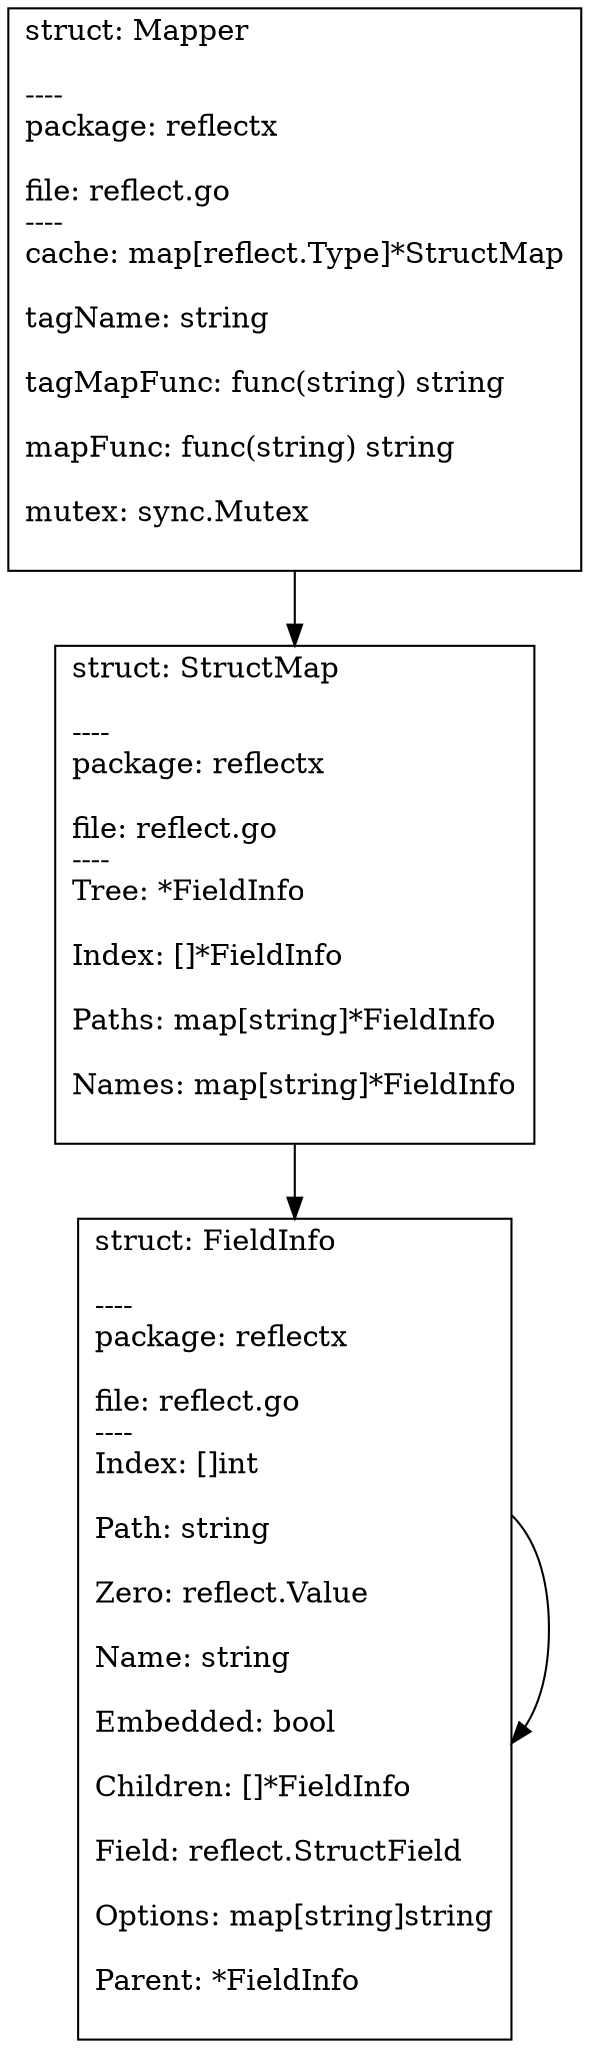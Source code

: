 digraph gph {"reflectx/Mapper" [label="struct: Mapper\l\n----\lpackage: reflectx\l\nfile: reflect.go\l----\lcache: map[reflect.Type]*StructMap\l\ntagName: string\l\ntagMapFunc: func(string) string\l\nmapFunc: func(string) string\l\nmutex: sync.Mutex\l\n", shape="box"];
"reflectx/StructMap" [label="struct: StructMap\l\n----\lpackage: reflectx\l\nfile: reflect.go\l----\lTree: *FieldInfo\l\nIndex: []*FieldInfo\l\nPaths: map[string]*FieldInfo\l\nNames: map[string]*FieldInfo\l\n", shape="box"];
"reflectx/FieldInfo" [label="struct: FieldInfo\l\n----\lpackage: reflectx\l\nfile: reflect.go\l----\lField: reflect.StructField\l\nOptions: map[string]string\l\nParent: *FieldInfo\l\nName: string\l\nEmbedded: bool\l\nChildren: []*FieldInfo\l\nIndex: []int\l\nPath: string\l\nZero: reflect.Value\l\n", shape="box"];
"reflectx/FieldInfo" [label="struct: FieldInfo\l\n----\lpackage: reflectx\l\nfile: reflect.go\l----\lOptions: map[string]string\l\nParent: *FieldInfo\l\nField: reflect.StructField\l\nPath: string\l\nZero: reflect.Value\l\nName: string\l\nEmbedded: bool\l\nChildren: []*FieldInfo\l\nIndex: []int\l\n", shape="box"];
"reflectx/FieldInfo" [label="struct: FieldInfo\l\n----\lpackage: reflectx\l\nfile: reflect.go\l----\lField: reflect.StructField\l\nOptions: map[string]string\l\nParent: *FieldInfo\l\nIndex: []int\l\nPath: string\l\nZero: reflect.Value\l\nName: string\l\nEmbedded: bool\l\nChildren: []*FieldInfo\l\n", shape="box"];
"reflectx/FieldInfo" [label="struct: FieldInfo\l\n----\lpackage: reflectx\l\nfile: reflect.go\l----\lIndex: []int\l\nPath: string\l\nZero: reflect.Value\l\nName: string\l\nEmbedded: bool\l\nChildren: []*FieldInfo\l\nField: reflect.StructField\l\nOptions: map[string]string\l\nParent: *FieldInfo\l\n", shape="box"];
"reflectx/FieldInfo" [label="struct: FieldInfo\l\n----\lpackage: reflectx\l\nfile: reflect.go\l----\lParent: *FieldInfo\l\nField: reflect.StructField\l\nOptions: map[string]string\l\nZero: reflect.Value\l\nName: string\l\nEmbedded: bool\l\nChildren: []*FieldInfo\l\nIndex: []int\l\nPath: string\l\n", shape="box"];
"reflectx/FieldInfo" [label="struct: FieldInfo\l\n----\lpackage: reflectx\l\nfile: reflect.go\l----\lField: reflect.StructField\l\nOptions: map[string]string\l\nParent: *FieldInfo\l\nEmbedded: bool\l\nChildren: []*FieldInfo\l\nIndex: []int\l\nPath: string\l\nZero: reflect.Value\l\nName: string\l\n", shape="box"];
"reflectx/FieldInfo" [label="struct: FieldInfo\l\n----\lpackage: reflectx\l\nfile: reflect.go\l----\lPath: string\l\nZero: reflect.Value\l\nName: string\l\nEmbedded: bool\l\nChildren: []*FieldInfo\l\nIndex: []int\l\nOptions: map[string]string\l\nParent: *FieldInfo\l\nField: reflect.StructField\l\n", shape="box"];
"reflectx/FieldInfo" [label="struct: FieldInfo\l\n----\lpackage: reflectx\l\nfile: reflect.go\l----\lChildren: []*FieldInfo\l\nIndex: []int\l\nPath: string\l\nZero: reflect.Value\l\nName: string\l\nEmbedded: bool\l\nField: reflect.StructField\l\nOptions: map[string]string\l\nParent: *FieldInfo\l\n", shape="box"];
"reflectx/FieldInfo" [label="struct: FieldInfo\l\n----\lpackage: reflectx\l\nfile: reflect.go\l----\lField: reflect.StructField\l\nOptions: map[string]string\l\nParent: *FieldInfo\l\nName: string\l\nEmbedded: bool\l\nChildren: []*FieldInfo\l\nIndex: []int\l\nPath: string\l\nZero: reflect.Value\l\n", shape="box"];
"reflectx/FieldInfo" [label="struct: FieldInfo\l\n----\lpackage: reflectx\l\nfile: reflect.go\l----\lChildren: []*FieldInfo\l\nIndex: []int\l\nPath: string\l\nZero: reflect.Value\l\nName: string\l\nEmbedded: bool\l\nField: reflect.StructField\l\nOptions: map[string]string\l\nParent: *FieldInfo\l\n", shape="box"];
"reflectx/FieldInfo" [label="struct: FieldInfo\l\n----\lpackage: reflectx\l\nfile: reflect.go\l----\lEmbedded: bool\l\nChildren: []*FieldInfo\l\nIndex: []int\l\nPath: string\l\nZero: reflect.Value\l\nName: string\l\nField: reflect.StructField\l\nOptions: map[string]string\l\nParent: *FieldInfo\l\n", shape="box"];
"reflectx/FieldInfo" [label="struct: FieldInfo\l\n----\lpackage: reflectx\l\nfile: reflect.go\l----\lPath: string\l\nZero: reflect.Value\l\nName: string\l\nEmbedded: bool\l\nChildren: []*FieldInfo\l\nIndex: []int\l\nOptions: map[string]string\l\nParent: *FieldInfo\l\nField: reflect.StructField\l\n", shape="box"];
"reflectx/FieldInfo" [label="struct: FieldInfo\l\n----\lpackage: reflectx\l\nfile: reflect.go\l----\lParent: *FieldInfo\l\nField: reflect.StructField\l\nOptions: map[string]string\l\nZero: reflect.Value\l\nName: string\l\nEmbedded: bool\l\nChildren: []*FieldInfo\l\nIndex: []int\l\nPath: string\l\n", shape="box"];
"reflectx/FieldInfo" [label="struct: FieldInfo\l\n----\lpackage: reflectx\l\nfile: reflect.go\l----\lPath: string\l\nZero: reflect.Value\l\nName: string\l\nEmbedded: bool\l\nChildren: []*FieldInfo\l\nIndex: []int\l\nOptions: map[string]string\l\nParent: *FieldInfo\l\nField: reflect.StructField\l\n", shape="box"];
"reflectx/FieldInfo" [label="struct: FieldInfo\l\n----\lpackage: reflectx\l\nfile: reflect.go\l----\lIndex: []int\l\nPath: string\l\nZero: reflect.Value\l\nName: string\l\nEmbedded: bool\l\nChildren: []*FieldInfo\l\nField: reflect.StructField\l\nOptions: map[string]string\l\nParent: *FieldInfo\l\n", shape="box"];
"reflectx/FieldInfo" [label="struct: FieldInfo\l\n----\lpackage: reflectx\l\nfile: reflect.go\l----\lOptions: map[string]string\l\nParent: *FieldInfo\l\nField: reflect.StructField\l\nPath: string\l\nZero: reflect.Value\l\nName: string\l\nEmbedded: bool\l\nChildren: []*FieldInfo\l\nIndex: []int\l\n", shape="box"];
"reflectx/FieldInfo" [label="struct: FieldInfo\l\n----\lpackage: reflectx\l\nfile: reflect.go\l----\lZero: reflect.Value\l\nName: string\l\nEmbedded: bool\l\nChildren: []*FieldInfo\l\nIndex: []int\l\nPath: string\l\nParent: *FieldInfo\l\nField: reflect.StructField\l\nOptions: map[string]string\l\n", shape="box"];
"reflectx/FieldInfo" [label="struct: FieldInfo\l\n----\lpackage: reflectx\l\nfile: reflect.go\l----\lField: reflect.StructField\l\nOptions: map[string]string\l\nParent: *FieldInfo\l\nName: string\l\nEmbedded: bool\l\nChildren: []*FieldInfo\l\nIndex: []int\l\nPath: string\l\nZero: reflect.Value\l\n", shape="box"];
"reflectx/FieldInfo" [label="struct: FieldInfo\l\n----\lpackage: reflectx\l\nfile: reflect.go\l----\lField: reflect.StructField\l\nOptions: map[string]string\l\nParent: *FieldInfo\l\nIndex: []int\l\nPath: string\l\nZero: reflect.Value\l\nName: string\l\nEmbedded: bool\l\nChildren: []*FieldInfo\l\n", shape="box"];
"reflectx/FieldInfo" [label="struct: FieldInfo\l\n----\lpackage: reflectx\l\nfile: reflect.go\l----\lZero: reflect.Value\l\nName: string\l\nEmbedded: bool\l\nChildren: []*FieldInfo\l\nIndex: []int\l\nPath: string\l\nParent: *FieldInfo\l\nField: reflect.StructField\l\nOptions: map[string]string\l\n", shape="box"];
"reflectx/FieldInfo" [label="struct: FieldInfo\l\n----\lpackage: reflectx\l\nfile: reflect.go\l----\lZero: reflect.Value\l\nName: string\l\nEmbedded: bool\l\nChildren: []*FieldInfo\l\nIndex: []int\l\nPath: string\l\nParent: *FieldInfo\l\nField: reflect.StructField\l\nOptions: map[string]string\l\n", shape="box"];
"reflectx/FieldInfo" [label="struct: FieldInfo\l\n----\lpackage: reflectx\l\nfile: reflect.go\l----\lIndex: []int\l\nPath: string\l\nZero: reflect.Value\l\nName: string\l\nEmbedded: bool\l\nChildren: []*FieldInfo\l\nField: reflect.StructField\l\nOptions: map[string]string\l\nParent: *FieldInfo\l\n", shape="box"];
"reflectx/FieldInfo" [label="struct: FieldInfo\l\n----\lpackage: reflectx\l\nfile: reflect.go\l----\lEmbedded: bool\l\nChildren: []*FieldInfo\l\nIndex: []int\l\nPath: string\l\nZero: reflect.Value\l\nName: string\l\nField: reflect.StructField\l\nOptions: map[string]string\l\nParent: *FieldInfo\l\n", shape="box"];
"reflectx/FieldInfo" [label="struct: FieldInfo\l\n----\lpackage: reflectx\l\nfile: reflect.go\l----\lIndex: []int\l\nPath: string\l\nZero: reflect.Value\l\nName: string\l\nEmbedded: bool\l\nChildren: []*FieldInfo\l\nField: reflect.StructField\l\nOptions: map[string]string\l\nParent: *FieldInfo\l\n", shape="box"];
"reflectx/FieldInfo" [label="struct: FieldInfo\l\n----\lpackage: reflectx\l\nfile: reflect.go\l----\lField: reflect.StructField\l\nOptions: map[string]string\l\nParent: *FieldInfo\l\nIndex: []int\l\nPath: string\l\nZero: reflect.Value\l\nName: string\l\nEmbedded: bool\l\nChildren: []*FieldInfo\l\n", shape="box"];
"reflectx/FieldInfo" [label="struct: FieldInfo\l\n----\lpackage: reflectx\l\nfile: reflect.go\l----\lIndex: []int\l\nPath: string\l\nZero: reflect.Value\l\nName: string\l\nEmbedded: bool\l\nChildren: []*FieldInfo\l\nField: reflect.StructField\l\nOptions: map[string]string\l\nParent: *FieldInfo\l\n", shape="box"];
"reflectx/FieldInfo" [label="struct: FieldInfo\l\n----\lpackage: reflectx\l\nfile: reflect.go\l----\lField: reflect.StructField\l\nOptions: map[string]string\l\nParent: *FieldInfo\l\nIndex: []int\l\nPath: string\l\nZero: reflect.Value\l\nName: string\l\nEmbedded: bool\l\nChildren: []*FieldInfo\l\n", shape="box"];
"reflectx/FieldInfo" [label="struct: FieldInfo\l\n----\lpackage: reflectx\l\nfile: reflect.go\l----\lEmbedded: bool\l\nChildren: []*FieldInfo\l\nIndex: []int\l\nPath: string\l\nZero: reflect.Value\l\nName: string\l\nField: reflect.StructField\l\nOptions: map[string]string\l\nParent: *FieldInfo\l\n", shape="box"];
"reflectx/FieldInfo" [label="struct: FieldInfo\l\n----\lpackage: reflectx\l\nfile: reflect.go\l----\lIndex: []int\l\nPath: string\l\nZero: reflect.Value\l\nName: string\l\nEmbedded: bool\l\nChildren: []*FieldInfo\l\nField: reflect.StructField\l\nOptions: map[string]string\l\nParent: *FieldInfo\l\n", shape="box"];
"reflectx/FieldInfo" [label="struct: FieldInfo\l\n----\lpackage: reflectx\l\nfile: reflect.go\l----\lField: reflect.StructField\l\nOptions: map[string]string\l\nParent: *FieldInfo\l\nEmbedded: bool\l\nChildren: []*FieldInfo\l\nIndex: []int\l\nPath: string\l\nZero: reflect.Value\l\nName: string\l\n", shape="box"];
"reflectx/FieldInfo" [label="struct: FieldInfo\l\n----\lpackage: reflectx\l\nfile: reflect.go\l----\lField: reflect.StructField\l\nOptions: map[string]string\l\nParent: *FieldInfo\l\nName: string\l\nEmbedded: bool\l\nChildren: []*FieldInfo\l\nIndex: []int\l\nPath: string\l\nZero: reflect.Value\l\n", shape="box"];
"reflectx/FieldInfo" [label="struct: FieldInfo\l\n----\lpackage: reflectx\l\nfile: reflect.go\l----\lField: reflect.StructField\l\nOptions: map[string]string\l\nParent: *FieldInfo\l\nEmbedded: bool\l\nChildren: []*FieldInfo\l\nIndex: []int\l\nPath: string\l\nZero: reflect.Value\l\nName: string\l\n", shape="box"];
"reflectx/FieldInfo" [label="struct: FieldInfo\l\n----\lpackage: reflectx\l\nfile: reflect.go\l----\lField: reflect.StructField\l\nOptions: map[string]string\l\nParent: *FieldInfo\l\nIndex: []int\l\nPath: string\l\nZero: reflect.Value\l\nName: string\l\nEmbedded: bool\l\nChildren: []*FieldInfo\l\n", shape="box"];
"reflectx/FieldInfo" [label="struct: FieldInfo\l\n----\lpackage: reflectx\l\nfile: reflect.go\l----\lEmbedded: bool\l\nChildren: []*FieldInfo\l\nIndex: []int\l\nPath: string\l\nZero: reflect.Value\l\nName: string\l\nField: reflect.StructField\l\nOptions: map[string]string\l\nParent: *FieldInfo\l\n", shape="box"];
"reflectx/FieldInfo" [label="struct: FieldInfo\l\n----\lpackage: reflectx\l\nfile: reflect.go\l----\lIndex: []int\l\nPath: string\l\nZero: reflect.Value\l\nName: string\l\nEmbedded: bool\l\nChildren: []*FieldInfo\l\nField: reflect.StructField\l\nOptions: map[string]string\l\nParent: *FieldInfo\l\n", shape="box"];
"reflectx/FieldInfo" [label="struct: FieldInfo\l\n----\lpackage: reflectx\l\nfile: reflect.go\l----\lField: reflect.StructField\l\nOptions: map[string]string\l\nParent: *FieldInfo\l\nIndex: []int\l\nPath: string\l\nZero: reflect.Value\l\nName: string\l\nEmbedded: bool\l\nChildren: []*FieldInfo\l\n", shape="box"];
"reflectx/FieldInfo" [label="struct: FieldInfo\l\n----\lpackage: reflectx\l\nfile: reflect.go\l----\lField: reflect.StructField\l\nOptions: map[string]string\l\nParent: *FieldInfo\l\nIndex: []int\l\nPath: string\l\nZero: reflect.Value\l\nName: string\l\nEmbedded: bool\l\nChildren: []*FieldInfo\l\n", shape="box"];
"reflectx/FieldInfo" [label="struct: FieldInfo\l\n----\lpackage: reflectx\l\nfile: reflect.go\l----\lParent: *FieldInfo\l\nField: reflect.StructField\l\nOptions: map[string]string\l\nZero: reflect.Value\l\nName: string\l\nEmbedded: bool\l\nChildren: []*FieldInfo\l\nIndex: []int\l\nPath: string\l\n", shape="box"];
"reflectx/FieldInfo" [label="struct: FieldInfo\l\n----\lpackage: reflectx\l\nfile: reflect.go\l----\lName: string\l\nEmbedded: bool\l\nChildren: []*FieldInfo\l\nIndex: []int\l\nPath: string\l\nZero: reflect.Value\l\nField: reflect.StructField\l\nOptions: map[string]string\l\nParent: *FieldInfo\l\n", shape="box"];
"reflectx/FieldInfo" [label="struct: FieldInfo\l\n----\lpackage: reflectx\l\nfile: reflect.go\l----\lIndex: []int\l\nPath: string\l\nZero: reflect.Value\l\nName: string\l\nEmbedded: bool\l\nChildren: []*FieldInfo\l\nField: reflect.StructField\l\nOptions: map[string]string\l\nParent: *FieldInfo\l\n", shape="box"];
"reflectx/FieldInfo" [label="struct: FieldInfo\l\n----\lpackage: reflectx\l\nfile: reflect.go\l----\lIndex: []int\l\nPath: string\l\nZero: reflect.Value\l\nName: string\l\nEmbedded: bool\l\nChildren: []*FieldInfo\l\nField: reflect.StructField\l\nOptions: map[string]string\l\nParent: *FieldInfo\l\n", shape="box"];
"reflectx/FieldInfo" [label="struct: FieldInfo\l\n----\lpackage: reflectx\l\nfile: reflect.go\l----\lEmbedded: bool\l\nChildren: []*FieldInfo\l\nIndex: []int\l\nPath: string\l\nZero: reflect.Value\l\nName: string\l\nField: reflect.StructField\l\nOptions: map[string]string\l\nParent: *FieldInfo\l\n", shape="box"];
"reflectx/FieldInfo" [label="struct: FieldInfo\l\n----\lpackage: reflectx\l\nfile: reflect.go\l----\lOptions: map[string]string\l\nParent: *FieldInfo\l\nField: reflect.StructField\l\nPath: string\l\nZero: reflect.Value\l\nName: string\l\nEmbedded: bool\l\nChildren: []*FieldInfo\l\nIndex: []int\l\n", shape="box"];
"reflectx/FieldInfo" [label="struct: FieldInfo\l\n----\lpackage: reflectx\l\nfile: reflect.go\l----\lOptions: map[string]string\l\nParent: *FieldInfo\l\nField: reflect.StructField\l\nPath: string\l\nZero: reflect.Value\l\nName: string\l\nEmbedded: bool\l\nChildren: []*FieldInfo\l\nIndex: []int\l\n", shape="box"];
"reflectx/FieldInfo" [label="struct: FieldInfo\l\n----\lpackage: reflectx\l\nfile: reflect.go\l----\lParent: *FieldInfo\l\nField: reflect.StructField\l\nOptions: map[string]string\l\nZero: reflect.Value\l\nName: string\l\nEmbedded: bool\l\nChildren: []*FieldInfo\l\nIndex: []int\l\nPath: string\l\n", shape="box"];
"reflectx/FieldInfo" [label="struct: FieldInfo\l\n----\lpackage: reflectx\l\nfile: reflect.go\l----\lIndex: []int\l\nPath: string\l\nZero: reflect.Value\l\nName: string\l\nEmbedded: bool\l\nChildren: []*FieldInfo\l\nField: reflect.StructField\l\nOptions: map[string]string\l\nParent: *FieldInfo\l\n", shape="box"];
"reflectx/FieldInfo" [label="struct: FieldInfo\l\n----\lpackage: reflectx\l\nfile: reflect.go\l----\lIndex: []int\l\nPath: string\l\nZero: reflect.Value\l\nName: string\l\nEmbedded: bool\l\nChildren: []*FieldInfo\l\nField: reflect.StructField\l\nOptions: map[string]string\l\nParent: *FieldInfo\l\n", shape="box"];
"reflectx/FieldInfo" [label="struct: FieldInfo\l\n----\lpackage: reflectx\l\nfile: reflect.go\l----\lIndex: []int\l\nPath: string\l\nZero: reflect.Value\l\nName: string\l\nEmbedded: bool\l\nChildren: []*FieldInfo\l\nField: reflect.StructField\l\nOptions: map[string]string\l\nParent: *FieldInfo\l\n", shape="box"];
"reflectx/FieldInfo" [label="struct: FieldInfo\l\n----\lpackage: reflectx\l\nfile: reflect.go\l----\lOptions: map[string]string\l\nParent: *FieldInfo\l\nField: reflect.StructField\l\nPath: string\l\nZero: reflect.Value\l\nName: string\l\nEmbedded: bool\l\nChildren: []*FieldInfo\l\nIndex: []int\l\n", shape="box"];
"reflectx/FieldInfo" [label="struct: FieldInfo\l\n----\lpackage: reflectx\l\nfile: reflect.go\l----\lZero: reflect.Value\l\nName: string\l\nEmbedded: bool\l\nChildren: []*FieldInfo\l\nIndex: []int\l\nPath: string\l\nParent: *FieldInfo\l\nField: reflect.StructField\l\nOptions: map[string]string\l\n", shape="box"];
"reflectx/FieldInfo" [label="struct: FieldInfo\l\n----\lpackage: reflectx\l\nfile: reflect.go\l----\lParent: *FieldInfo\l\nField: reflect.StructField\l\nOptions: map[string]string\l\nZero: reflect.Value\l\nName: string\l\nEmbedded: bool\l\nChildren: []*FieldInfo\l\nIndex: []int\l\nPath: string\l\n", shape="box"];
"reflectx/FieldInfo" [label="struct: FieldInfo\l\n----\lpackage: reflectx\l\nfile: reflect.go\l----\lOptions: map[string]string\l\nParent: *FieldInfo\l\nField: reflect.StructField\l\nPath: string\l\nZero: reflect.Value\l\nName: string\l\nEmbedded: bool\l\nChildren: []*FieldInfo\l\nIndex: []int\l\n", shape="box"];
"reflectx/FieldInfo" [label="struct: FieldInfo\l\n----\lpackage: reflectx\l\nfile: reflect.go\l----\lParent: *FieldInfo\l\nField: reflect.StructField\l\nOptions: map[string]string\l\nZero: reflect.Value\l\nName: string\l\nEmbedded: bool\l\nChildren: []*FieldInfo\l\nIndex: []int\l\nPath: string\l\n", shape="box"];
"reflectx/FieldInfo" [label="struct: FieldInfo\l\n----\lpackage: reflectx\l\nfile: reflect.go\l----\lField: reflect.StructField\l\nOptions: map[string]string\l\nParent: *FieldInfo\l\nEmbedded: bool\l\nChildren: []*FieldInfo\l\nIndex: []int\l\nPath: string\l\nZero: reflect.Value\l\nName: string\l\n", shape="box"];
"reflectx/FieldInfo" [label="struct: FieldInfo\l\n----\lpackage: reflectx\l\nfile: reflect.go\l----\lIndex: []int\l\nPath: string\l\nZero: reflect.Value\l\nName: string\l\nEmbedded: bool\l\nChildren: []*FieldInfo\l\nField: reflect.StructField\l\nOptions: map[string]string\l\nParent: *FieldInfo\l\n", shape="box"];
"reflectx/FieldInfo" [label="struct: FieldInfo\l\n----\lpackage: reflectx\l\nfile: reflect.go\l----\lField: reflect.StructField\l\nOptions: map[string]string\l\nParent: *FieldInfo\l\nEmbedded: bool\l\nChildren: []*FieldInfo\l\nIndex: []int\l\nPath: string\l\nZero: reflect.Value\l\nName: string\l\n", shape="box"];
"reflectx/FieldInfo" [label="struct: FieldInfo\l\n----\lpackage: reflectx\l\nfile: reflect.go\l----\lOptions: map[string]string\l\nParent: *FieldInfo\l\nField: reflect.StructField\l\nPath: string\l\nZero: reflect.Value\l\nName: string\l\nEmbedded: bool\l\nChildren: []*FieldInfo\l\nIndex: []int\l\n", shape="box"];
"reflectx/FieldInfo" [label="struct: FieldInfo\l\n----\lpackage: reflectx\l\nfile: reflect.go\l----\lField: reflect.StructField\l\nOptions: map[string]string\l\nParent: *FieldInfo\l\nIndex: []int\l\nPath: string\l\nZero: reflect.Value\l\nName: string\l\nEmbedded: bool\l\nChildren: []*FieldInfo\l\n", shape="box"];
"reflectx/FieldInfo" [label="struct: FieldInfo\l\n----\lpackage: reflectx\l\nfile: reflect.go\l----\lParent: *FieldInfo\l\nField: reflect.StructField\l\nOptions: map[string]string\l\nZero: reflect.Value\l\nName: string\l\nEmbedded: bool\l\nChildren: []*FieldInfo\l\nIndex: []int\l\nPath: string\l\n", shape="box"];
"reflectx/FieldInfo" [label="struct: FieldInfo\l\n----\lpackage: reflectx\l\nfile: reflect.go\l----\lField: reflect.StructField\l\nOptions: map[string]string\l\nParent: *FieldInfo\l\nEmbedded: bool\l\nChildren: []*FieldInfo\l\nIndex: []int\l\nPath: string\l\nZero: reflect.Value\l\nName: string\l\n", shape="box"];
"reflectx/FieldInfo" [label="struct: FieldInfo\l\n----\lpackage: reflectx\l\nfile: reflect.go\l----\lPath: string\l\nZero: reflect.Value\l\nName: string\l\nEmbedded: bool\l\nChildren: []*FieldInfo\l\nIndex: []int\l\nOptions: map[string]string\l\nParent: *FieldInfo\l\nField: reflect.StructField\l\n", shape="box"];
"reflectx/FieldInfo" [label="struct: FieldInfo\l\n----\lpackage: reflectx\l\nfile: reflect.go\l----\lField: reflect.StructField\l\nOptions: map[string]string\l\nParent: *FieldInfo\l\nIndex: []int\l\nPath: string\l\nZero: reflect.Value\l\nName: string\l\nEmbedded: bool\l\nChildren: []*FieldInfo\l\n", shape="box"];
"reflectx/FieldInfo" [label="struct: FieldInfo\l\n----\lpackage: reflectx\l\nfile: reflect.go\l----\lIndex: []int\l\nPath: string\l\nZero: reflect.Value\l\nName: string\l\nEmbedded: bool\l\nChildren: []*FieldInfo\l\nField: reflect.StructField\l\nOptions: map[string]string\l\nParent: *FieldInfo\l\n", shape="box"];
"reflectx/FieldInfo" [label="struct: FieldInfo\l\n----\lpackage: reflectx\l\nfile: reflect.go\l----\lName: string\l\nEmbedded: bool\l\nChildren: []*FieldInfo\l\nIndex: []int\l\nPath: string\l\nZero: reflect.Value\l\nField: reflect.StructField\l\nOptions: map[string]string\l\nParent: *FieldInfo\l\n", shape="box"];
"reflectx/FieldInfo" [label="struct: FieldInfo\l\n----\lpackage: reflectx\l\nfile: reflect.go\l----\lZero: reflect.Value\l\nName: string\l\nEmbedded: bool\l\nChildren: []*FieldInfo\l\nIndex: []int\l\nPath: string\l\nParent: *FieldInfo\l\nField: reflect.StructField\l\nOptions: map[string]string\l\n", shape="box"];
"reflectx/FieldInfo" [label="struct: FieldInfo\l\n----\lpackage: reflectx\l\nfile: reflect.go\l----\lField: reflect.StructField\l\nOptions: map[string]string\l\nParent: *FieldInfo\l\nName: string\l\nEmbedded: bool\l\nChildren: []*FieldInfo\l\nIndex: []int\l\nPath: string\l\nZero: reflect.Value\l\n", shape="box"];
"reflectx/FieldInfo" [label="struct: FieldInfo\l\n----\lpackage: reflectx\l\nfile: reflect.go\l----\lIndex: []int\l\nPath: string\l\nZero: reflect.Value\l\nName: string\l\nEmbedded: bool\l\nChildren: []*FieldInfo\l\nField: reflect.StructField\l\nOptions: map[string]string\l\nParent: *FieldInfo\l\n", shape="box"];
"reflectx/FieldInfo" [label="struct: FieldInfo\l\n----\lpackage: reflectx\l\nfile: reflect.go\l----\lZero: reflect.Value\l\nName: string\l\nEmbedded: bool\l\nChildren: []*FieldInfo\l\nIndex: []int\l\nPath: string\l\nParent: *FieldInfo\l\nField: reflect.StructField\l\nOptions: map[string]string\l\n", shape="box"];
"reflectx/FieldInfo" [label="struct: FieldInfo\l\n----\lpackage: reflectx\l\nfile: reflect.go\l----\lName: string\l\nEmbedded: bool\l\nChildren: []*FieldInfo\l\nIndex: []int\l\nPath: string\l\nZero: reflect.Value\l\nField: reflect.StructField\l\nOptions: map[string]string\l\nParent: *FieldInfo\l\n", shape="box"];
"reflectx/FieldInfo" [label="struct: FieldInfo\l\n----\lpackage: reflectx\l\nfile: reflect.go\l----\lZero: reflect.Value\l\nName: string\l\nEmbedded: bool\l\nChildren: []*FieldInfo\l\nIndex: []int\l\nPath: string\l\nParent: *FieldInfo\l\nField: reflect.StructField\l\nOptions: map[string]string\l\n", shape="box"];
"reflectx/FieldInfo" [label="struct: FieldInfo\l\n----\lpackage: reflectx\l\nfile: reflect.go\l----\lName: string\l\nEmbedded: bool\l\nChildren: []*FieldInfo\l\nIndex: []int\l\nPath: string\l\nZero: reflect.Value\l\nField: reflect.StructField\l\nOptions: map[string]string\l\nParent: *FieldInfo\l\n", shape="box"];
"reflectx/FieldInfo" [label="struct: FieldInfo\l\n----\lpackage: reflectx\l\nfile: reflect.go\l----\lField: reflect.StructField\l\nOptions: map[string]string\l\nParent: *FieldInfo\l\nEmbedded: bool\l\nChildren: []*FieldInfo\l\nIndex: []int\l\nPath: string\l\nZero: reflect.Value\l\nName: string\l\n", shape="box"];
"reflectx/FieldInfo" [label="struct: FieldInfo\l\n----\lpackage: reflectx\l\nfile: reflect.go\l----\lOptions: map[string]string\l\nParent: *FieldInfo\l\nField: reflect.StructField\l\nPath: string\l\nZero: reflect.Value\l\nName: string\l\nEmbedded: bool\l\nChildren: []*FieldInfo\l\nIndex: []int\l\n", shape="box"];
"reflectx/FieldInfo" [label="struct: FieldInfo\l\n----\lpackage: reflectx\l\nfile: reflect.go\l----\lEmbedded: bool\l\nChildren: []*FieldInfo\l\nIndex: []int\l\nPath: string\l\nZero: reflect.Value\l\nName: string\l\nField: reflect.StructField\l\nOptions: map[string]string\l\nParent: *FieldInfo\l\n", shape="box"];
"reflectx/FieldInfo" [label="struct: FieldInfo\l\n----\lpackage: reflectx\l\nfile: reflect.go\l----\lEmbedded: bool\l\nChildren: []*FieldInfo\l\nIndex: []int\l\nPath: string\l\nZero: reflect.Value\l\nName: string\l\nField: reflect.StructField\l\nOptions: map[string]string\l\nParent: *FieldInfo\l\n", shape="box"];
"reflectx/FieldInfo" [label="struct: FieldInfo\l\n----\lpackage: reflectx\l\nfile: reflect.go\l----\lIndex: []int\l\nPath: string\l\nZero: reflect.Value\l\nName: string\l\nEmbedded: bool\l\nChildren: []*FieldInfo\l\nField: reflect.StructField\l\nOptions: map[string]string\l\nParent: *FieldInfo\l\n", shape="box"];
"reflectx/FieldInfo" [label="struct: FieldInfo\l\n----\lpackage: reflectx\l\nfile: reflect.go\l----\lIndex: []int\l\nPath: string\l\nZero: reflect.Value\l\nName: string\l\nEmbedded: bool\l\nChildren: []*FieldInfo\l\nField: reflect.StructField\l\nOptions: map[string]string\l\nParent: *FieldInfo\l\n", shape="box"];
"reflectx/FieldInfo" [label="struct: FieldInfo\l\n----\lpackage: reflectx\l\nfile: reflect.go\l----\lIndex: []int\l\nPath: string\l\nZero: reflect.Value\l\nName: string\l\nEmbedded: bool\l\nChildren: []*FieldInfo\l\nField: reflect.StructField\l\nOptions: map[string]string\l\nParent: *FieldInfo\l\n", shape="box"];
"reflectx/FieldInfo" [label="struct: FieldInfo\l\n----\lpackage: reflectx\l\nfile: reflect.go\l----\lField: reflect.StructField\l\nOptions: map[string]string\l\nParent: *FieldInfo\l\nName: string\l\nEmbedded: bool\l\nChildren: []*FieldInfo\l\nIndex: []int\l\nPath: string\l\nZero: reflect.Value\l\n", shape="box"];
"reflectx/FieldInfo" [label="struct: FieldInfo\l\n----\lpackage: reflectx\l\nfile: reflect.go\l----\lEmbedded: bool\l\nChildren: []*FieldInfo\l\nIndex: []int\l\nPath: string\l\nZero: reflect.Value\l\nName: string\l\nField: reflect.StructField\l\nOptions: map[string]string\l\nParent: *FieldInfo\l\n", shape="box"];
"reflectx/FieldInfo" [label="struct: FieldInfo\l\n----\lpackage: reflectx\l\nfile: reflect.go\l----\lOptions: map[string]string\l\nParent: *FieldInfo\l\nField: reflect.StructField\l\nPath: string\l\nZero: reflect.Value\l\nName: string\l\nEmbedded: bool\l\nChildren: []*FieldInfo\l\nIndex: []int\l\n", shape="box"];
"reflectx/FieldInfo" [label="struct: FieldInfo\l\n----\lpackage: reflectx\l\nfile: reflect.go\l----\lField: reflect.StructField\l\nOptions: map[string]string\l\nParent: *FieldInfo\l\nIndex: []int\l\nPath: string\l\nZero: reflect.Value\l\nName: string\l\nEmbedded: bool\l\nChildren: []*FieldInfo\l\n", shape="box"];
"reflectx/FieldInfo" [label="struct: FieldInfo\l\n----\lpackage: reflectx\l\nfile: reflect.go\l----\lField: reflect.StructField\l\nOptions: map[string]string\l\nParent: *FieldInfo\l\nIndex: []int\l\nPath: string\l\nZero: reflect.Value\l\nName: string\l\nEmbedded: bool\l\nChildren: []*FieldInfo\l\n", shape="box"];
"reflectx/FieldInfo" [label="struct: FieldInfo\l\n----\lpackage: reflectx\l\nfile: reflect.go\l----\lZero: reflect.Value\l\nName: string\l\nEmbedded: bool\l\nChildren: []*FieldInfo\l\nIndex: []int\l\nPath: string\l\nParent: *FieldInfo\l\nField: reflect.StructField\l\nOptions: map[string]string\l\n", shape="box"];
"reflectx/FieldInfo" [label="struct: FieldInfo\l\n----\lpackage: reflectx\l\nfile: reflect.go\l----\lName: string\l\nEmbedded: bool\l\nChildren: []*FieldInfo\l\nIndex: []int\l\nPath: string\l\nZero: reflect.Value\l\nField: reflect.StructField\l\nOptions: map[string]string\l\nParent: *FieldInfo\l\n", shape="box"];
"reflectx/FieldInfo" [label="struct: FieldInfo\l\n----\lpackage: reflectx\l\nfile: reflect.go\l----\lChildren: []*FieldInfo\l\nIndex: []int\l\nPath: string\l\nZero: reflect.Value\l\nName: string\l\nEmbedded: bool\l\nField: reflect.StructField\l\nOptions: map[string]string\l\nParent: *FieldInfo\l\n", shape="box"];
"reflectx/FieldInfo" [label="struct: FieldInfo\l\n----\lpackage: reflectx\l\nfile: reflect.go\l----\lPath: string\l\nZero: reflect.Value\l\nName: string\l\nEmbedded: bool\l\nChildren: []*FieldInfo\l\nIndex: []int\l\nOptions: map[string]string\l\nParent: *FieldInfo\l\nField: reflect.StructField\l\n", shape="box"];
"reflectx/FieldInfo" [label="struct: FieldInfo\l\n----\lpackage: reflectx\l\nfile: reflect.go\l----\lField: reflect.StructField\l\nOptions: map[string]string\l\nParent: *FieldInfo\l\nChildren: []*FieldInfo\l\nIndex: []int\l\nPath: string\l\nZero: reflect.Value\l\nName: string\l\nEmbedded: bool\l\n", shape="box"];
"reflectx/FieldInfo" [label="struct: FieldInfo\l\n----\lpackage: reflectx\l\nfile: reflect.go\l----\lOptions: map[string]string\l\nParent: *FieldInfo\l\nField: reflect.StructField\l\nPath: string\l\nZero: reflect.Value\l\nName: string\l\nEmbedded: bool\l\nChildren: []*FieldInfo\l\nIndex: []int\l\n", shape="box"];
"reflectx/FieldInfo" [label="struct: FieldInfo\l\n----\lpackage: reflectx\l\nfile: reflect.go\l----\lChildren: []*FieldInfo\l\nIndex: []int\l\nPath: string\l\nZero: reflect.Value\l\nName: string\l\nEmbedded: bool\l\nField: reflect.StructField\l\nOptions: map[string]string\l\nParent: *FieldInfo\l\n", shape="box"];
"reflectx/FieldInfo" [label="struct: FieldInfo\l\n----\lpackage: reflectx\l\nfile: reflect.go\l----\lField: reflect.StructField\l\nOptions: map[string]string\l\nParent: *FieldInfo\l\nIndex: []int\l\nPath: string\l\nZero: reflect.Value\l\nName: string\l\nEmbedded: bool\l\nChildren: []*FieldInfo\l\n", shape="box"];
"reflectx/FieldInfo" [label="struct: FieldInfo\l\n----\lpackage: reflectx\l\nfile: reflect.go\l----\lEmbedded: bool\l\nChildren: []*FieldInfo\l\nIndex: []int\l\nPath: string\l\nZero: reflect.Value\l\nName: string\l\nField: reflect.StructField\l\nOptions: map[string]string\l\nParent: *FieldInfo\l\n", shape="box"];
"reflectx/FieldInfo" [label="struct: FieldInfo\l\n----\lpackage: reflectx\l\nfile: reflect.go\l----\lName: string\l\nEmbedded: bool\l\nChildren: []*FieldInfo\l\nIndex: []int\l\nPath: string\l\nZero: reflect.Value\l\nField: reflect.StructField\l\nOptions: map[string]string\l\nParent: *FieldInfo\l\n", shape="box"];
"reflectx/FieldInfo" [label="struct: FieldInfo\l\n----\lpackage: reflectx\l\nfile: reflect.go\l----\lZero: reflect.Value\l\nName: string\l\nEmbedded: bool\l\nChildren: []*FieldInfo\l\nIndex: []int\l\nPath: string\l\nParent: *FieldInfo\l\nField: reflect.StructField\l\nOptions: map[string]string\l\n", shape="box"];
"reflectx/FieldInfo" [label="struct: FieldInfo\l\n----\lpackage: reflectx\l\nfile: reflect.go\l----\lField: reflect.StructField\l\nOptions: map[string]string\l\nParent: *FieldInfo\l\nChildren: []*FieldInfo\l\nIndex: []int\l\nPath: string\l\nZero: reflect.Value\l\nName: string\l\nEmbedded: bool\l\n", shape="box"];
"reflectx/FieldInfo" [label="struct: FieldInfo\l\n----\lpackage: reflectx\l\nfile: reflect.go\l----\lZero: reflect.Value\l\nName: string\l\nEmbedded: bool\l\nChildren: []*FieldInfo\l\nIndex: []int\l\nPath: string\l\nParent: *FieldInfo\l\nField: reflect.StructField\l\nOptions: map[string]string\l\n", shape="box"];
"reflectx/FieldInfo" [label="struct: FieldInfo\l\n----\lpackage: reflectx\l\nfile: reflect.go\l----\lField: reflect.StructField\l\nOptions: map[string]string\l\nParent: *FieldInfo\l\nEmbedded: bool\l\nChildren: []*FieldInfo\l\nIndex: []int\l\nPath: string\l\nZero: reflect.Value\l\nName: string\l\n", shape="box"];
"reflectx/FieldInfo" [label="struct: FieldInfo\l\n----\lpackage: reflectx\l\nfile: reflect.go\l----\lIndex: []int\l\nPath: string\l\nZero: reflect.Value\l\nName: string\l\nEmbedded: bool\l\nChildren: []*FieldInfo\l\nField: reflect.StructField\l\nOptions: map[string]string\l\nParent: *FieldInfo\l\n", shape="box"];
"reflectx/FieldInfo" [label="struct: FieldInfo\l\n----\lpackage: reflectx\l\nfile: reflect.go\l----\lChildren: []*FieldInfo\l\nIndex: []int\l\nPath: string\l\nZero: reflect.Value\l\nName: string\l\nEmbedded: bool\l\nField: reflect.StructField\l\nOptions: map[string]string\l\nParent: *FieldInfo\l\n", shape="box"];
"reflectx/FieldInfo" [label="struct: FieldInfo\l\n----\lpackage: reflectx\l\nfile: reflect.go\l----\lEmbedded: bool\l\nChildren: []*FieldInfo\l\nIndex: []int\l\nPath: string\l\nZero: reflect.Value\l\nName: string\l\nField: reflect.StructField\l\nOptions: map[string]string\l\nParent: *FieldInfo\l\n", shape="box"];
"reflectx/FieldInfo" [label="struct: FieldInfo\l\n----\lpackage: reflectx\l\nfile: reflect.go\l----\lIndex: []int\l\nPath: string\l\nZero: reflect.Value\l\nName: string\l\nEmbedded: bool\l\nChildren: []*FieldInfo\l\nField: reflect.StructField\l\nOptions: map[string]string\l\nParent: *FieldInfo\l\n", shape="box"];
"reflectx/FieldInfo" [label="struct: FieldInfo\l\n----\lpackage: reflectx\l\nfile: reflect.go\l----\lField: reflect.StructField\l\nOptions: map[string]string\l\nParent: *FieldInfo\l\nIndex: []int\l\nPath: string\l\nZero: reflect.Value\l\nName: string\l\nEmbedded: bool\l\nChildren: []*FieldInfo\l\n", shape="box"];
"reflectx/FieldInfo" [label="struct: FieldInfo\l\n----\lpackage: reflectx\l\nfile: reflect.go\l----\lOptions: map[string]string\l\nParent: *FieldInfo\l\nField: reflect.StructField\l\nPath: string\l\nZero: reflect.Value\l\nName: string\l\nEmbedded: bool\l\nChildren: []*FieldInfo\l\nIndex: []int\l\n", shape="box"];
"reflectx/FieldInfo" [label="struct: FieldInfo\l\n----\lpackage: reflectx\l\nfile: reflect.go\l----\lPath: string\l\nZero: reflect.Value\l\nName: string\l\nEmbedded: bool\l\nChildren: []*FieldInfo\l\nIndex: []int\l\nOptions: map[string]string\l\nParent: *FieldInfo\l\nField: reflect.StructField\l\n", shape="box"];
"reflectx/FieldInfo" [label="struct: FieldInfo\l\n----\lpackage: reflectx\l\nfile: reflect.go\l----\lField: reflect.StructField\l\nOptions: map[string]string\l\nParent: *FieldInfo\l\nChildren: []*FieldInfo\l\nIndex: []int\l\nPath: string\l\nZero: reflect.Value\l\nName: string\l\nEmbedded: bool\l\n", shape="box"];
"reflectx/FieldInfo" [label="struct: FieldInfo\l\n----\lpackage: reflectx\l\nfile: reflect.go\l----\lField: reflect.StructField\l\nOptions: map[string]string\l\nParent: *FieldInfo\l\nIndex: []int\l\nPath: string\l\nZero: reflect.Value\l\nName: string\l\nEmbedded: bool\l\nChildren: []*FieldInfo\l\n", shape="box"];
"reflectx/FieldInfo" [label="struct: FieldInfo\l\n----\lpackage: reflectx\l\nfile: reflect.go\l----\lChildren: []*FieldInfo\l\nIndex: []int\l\nPath: string\l\nZero: reflect.Value\l\nName: string\l\nEmbedded: bool\l\nField: reflect.StructField\l\nOptions: map[string]string\l\nParent: *FieldInfo\l\n", shape="box"];
"reflectx/FieldInfo" [label="struct: FieldInfo\l\n----\lpackage: reflectx\l\nfile: reflect.go\l----\lField: reflect.StructField\l\nOptions: map[string]string\l\nParent: *FieldInfo\l\nIndex: []int\l\nPath: string\l\nZero: reflect.Value\l\nName: string\l\nEmbedded: bool\l\nChildren: []*FieldInfo\l\n", shape="box"];
"reflectx/FieldInfo" [label="struct: FieldInfo\l\n----\lpackage: reflectx\l\nfile: reflect.go\l----\lZero: reflect.Value\l\nName: string\l\nEmbedded: bool\l\nChildren: []*FieldInfo\l\nIndex: []int\l\nPath: string\l\nParent: *FieldInfo\l\nField: reflect.StructField\l\nOptions: map[string]string\l\n", shape="box"];
"reflectx/FieldInfo" [label="struct: FieldInfo\l\n----\lpackage: reflectx\l\nfile: reflect.go\l----\lZero: reflect.Value\l\nName: string\l\nEmbedded: bool\l\nChildren: []*FieldInfo\l\nIndex: []int\l\nPath: string\l\nParent: *FieldInfo\l\nField: reflect.StructField\l\nOptions: map[string]string\l\n", shape="box"];
"reflectx/FieldInfo" [label="struct: FieldInfo\l\n----\lpackage: reflectx\l\nfile: reflect.go\l----\lField: reflect.StructField\l\nOptions: map[string]string\l\nParent: *FieldInfo\l\nEmbedded: bool\l\nChildren: []*FieldInfo\l\nIndex: []int\l\nPath: string\l\nZero: reflect.Value\l\nName: string\l\n", shape="box"];
"reflectx/FieldInfo" [label="struct: FieldInfo\l\n----\lpackage: reflectx\l\nfile: reflect.go\l----\lIndex: []int\l\nPath: string\l\nZero: reflect.Value\l\nName: string\l\nEmbedded: bool\l\nChildren: []*FieldInfo\l\nField: reflect.StructField\l\nOptions: map[string]string\l\nParent: *FieldInfo\l\n", shape="box"];
"reflectx/FieldInfo" [label="struct: FieldInfo\l\n----\lpackage: reflectx\l\nfile: reflect.go\l----\lField: reflect.StructField\l\nOptions: map[string]string\l\nParent: *FieldInfo\l\nEmbedded: bool\l\nChildren: []*FieldInfo\l\nIndex: []int\l\nPath: string\l\nZero: reflect.Value\l\nName: string\l\n", shape="box"];
"reflectx/FieldInfo" [label="struct: FieldInfo\l\n----\lpackage: reflectx\l\nfile: reflect.go\l----\lField: reflect.StructField\l\nOptions: map[string]string\l\nParent: *FieldInfo\l\nChildren: []*FieldInfo\l\nIndex: []int\l\nPath: string\l\nZero: reflect.Value\l\nName: string\l\nEmbedded: bool\l\n", shape="box"];
"reflectx/FieldInfo" [label="struct: FieldInfo\l\n----\lpackage: reflectx\l\nfile: reflect.go\l----\lField: reflect.StructField\l\nOptions: map[string]string\l\nParent: *FieldInfo\l\nIndex: []int\l\nPath: string\l\nZero: reflect.Value\l\nName: string\l\nEmbedded: bool\l\nChildren: []*FieldInfo\l\n", shape="box"];
"reflectx/FieldInfo" [label="struct: FieldInfo\l\n----\lpackage: reflectx\l\nfile: reflect.go\l----\lEmbedded: bool\l\nChildren: []*FieldInfo\l\nIndex: []int\l\nPath: string\l\nZero: reflect.Value\l\nName: string\l\nField: reflect.StructField\l\nOptions: map[string]string\l\nParent: *FieldInfo\l\n", shape="box"];
"reflectx/FieldInfo" [label="struct: FieldInfo\l\n----\lpackage: reflectx\l\nfile: reflect.go\l----\lIndex: []int\l\nPath: string\l\nZero: reflect.Value\l\nName: string\l\nEmbedded: bool\l\nChildren: []*FieldInfo\l\nField: reflect.StructField\l\nOptions: map[string]string\l\nParent: *FieldInfo\l\n", shape="box"];
"reflectx/FieldInfo" [label="struct: FieldInfo\l\n----\lpackage: reflectx\l\nfile: reflect.go\l----\lEmbedded: bool\l\nChildren: []*FieldInfo\l\nIndex: []int\l\nPath: string\l\nZero: reflect.Value\l\nName: string\l\nField: reflect.StructField\l\nOptions: map[string]string\l\nParent: *FieldInfo\l\n", shape="box"];
"reflectx/FieldInfo" [label="struct: FieldInfo\l\n----\lpackage: reflectx\l\nfile: reflect.go\l----\lField: reflect.StructField\l\nOptions: map[string]string\l\nParent: *FieldInfo\l\nChildren: []*FieldInfo\l\nIndex: []int\l\nPath: string\l\nZero: reflect.Value\l\nName: string\l\nEmbedded: bool\l\n", shape="box"];
"reflectx/FieldInfo" [label="struct: FieldInfo\l\n----\lpackage: reflectx\l\nfile: reflect.go\l----\lIndex: []int\l\nPath: string\l\nZero: reflect.Value\l\nName: string\l\nEmbedded: bool\l\nChildren: []*FieldInfo\l\nField: reflect.StructField\l\nOptions: map[string]string\l\nParent: *FieldInfo\l\n", shape="box"];
"reflectx/FieldInfo" [label="struct: FieldInfo\l\n----\lpackage: reflectx\l\nfile: reflect.go\l----\lParent: *FieldInfo\l\nField: reflect.StructField\l\nOptions: map[string]string\l\nZero: reflect.Value\l\nName: string\l\nEmbedded: bool\l\nChildren: []*FieldInfo\l\nIndex: []int\l\nPath: string\l\n", shape="box"];
"reflectx/FieldInfo" [label="struct: FieldInfo\l\n----\lpackage: reflectx\l\nfile: reflect.go\l----\lField: reflect.StructField\l\nOptions: map[string]string\l\nParent: *FieldInfo\l\nEmbedded: bool\l\nChildren: []*FieldInfo\l\nIndex: []int\l\nPath: string\l\nZero: reflect.Value\l\nName: string\l\n", shape="box"];
"reflectx/FieldInfo" [label="struct: FieldInfo\l\n----\lpackage: reflectx\l\nfile: reflect.go\l----\lIndex: []int\l\nPath: string\l\nZero: reflect.Value\l\nName: string\l\nEmbedded: bool\l\nChildren: []*FieldInfo\l\nField: reflect.StructField\l\nOptions: map[string]string\l\nParent: *FieldInfo\l\n", shape="box"];
"reflectx/FieldInfo" [label="struct: FieldInfo\l\n----\lpackage: reflectx\l\nfile: reflect.go\l----\lIndex: []int\l\nPath: string\l\nZero: reflect.Value\l\nName: string\l\nEmbedded: bool\l\nChildren: []*FieldInfo\l\nField: reflect.StructField\l\nOptions: map[string]string\l\nParent: *FieldInfo\l\n", shape="box"];
"reflectx/FieldInfo" [label="struct: FieldInfo\l\n----\lpackage: reflectx\l\nfile: reflect.go\l----\lEmbedded: bool\l\nChildren: []*FieldInfo\l\nIndex: []int\l\nPath: string\l\nZero: reflect.Value\l\nName: string\l\nField: reflect.StructField\l\nOptions: map[string]string\l\nParent: *FieldInfo\l\n", shape="box"];
"reflectx/FieldInfo" [label="struct: FieldInfo\l\n----\lpackage: reflectx\l\nfile: reflect.go\l----\lIndex: []int\l\nPath: string\l\nZero: reflect.Value\l\nName: string\l\nEmbedded: bool\l\nChildren: []*FieldInfo\l\nField: reflect.StructField\l\nOptions: map[string]string\l\nParent: *FieldInfo\l\n", shape="box"];
"reflectx/FieldInfo" [label="struct: FieldInfo\l\n----\lpackage: reflectx\l\nfile: reflect.go\l----\lName: string\l\nEmbedded: bool\l\nChildren: []*FieldInfo\l\nIndex: []int\l\nPath: string\l\nZero: reflect.Value\l\nField: reflect.StructField\l\nOptions: map[string]string\l\nParent: *FieldInfo\l\n", shape="box"];
"reflectx/FieldInfo" [label="struct: FieldInfo\l\n----\lpackage: reflectx\l\nfile: reflect.go\l----\lField: reflect.StructField\l\nOptions: map[string]string\l\nParent: *FieldInfo\l\nIndex: []int\l\nPath: string\l\nZero: reflect.Value\l\nName: string\l\nEmbedded: bool\l\nChildren: []*FieldInfo\l\n", shape="box"];
"reflectx/FieldInfo" [label="struct: FieldInfo\l\n----\lpackage: reflectx\l\nfile: reflect.go\l----\lField: reflect.StructField\l\nOptions: map[string]string\l\nParent: *FieldInfo\l\nEmbedded: bool\l\nChildren: []*FieldInfo\l\nIndex: []int\l\nPath: string\l\nZero: reflect.Value\l\nName: string\l\n", shape="box"];
"reflectx/FieldInfo" [label="struct: FieldInfo\l\n----\lpackage: reflectx\l\nfile: reflect.go\l----\lField: reflect.StructField\l\nOptions: map[string]string\l\nParent: *FieldInfo\l\nChildren: []*FieldInfo\l\nIndex: []int\l\nPath: string\l\nZero: reflect.Value\l\nName: string\l\nEmbedded: bool\l\n", shape="box"];
"reflectx/FieldInfo" [label="struct: FieldInfo\l\n----\lpackage: reflectx\l\nfile: reflect.go\l----\lField: reflect.StructField\l\nOptions: map[string]string\l\nParent: *FieldInfo\l\nName: string\l\nEmbedded: bool\l\nChildren: []*FieldInfo\l\nIndex: []int\l\nPath: string\l\nZero: reflect.Value\l\n", shape="box"];
"reflectx/FieldInfo" [label="struct: FieldInfo\l\n----\lpackage: reflectx\l\nfile: reflect.go\l----\lName: string\l\nEmbedded: bool\l\nChildren: []*FieldInfo\l\nIndex: []int\l\nPath: string\l\nZero: reflect.Value\l\nField: reflect.StructField\l\nOptions: map[string]string\l\nParent: *FieldInfo\l\n", shape="box"];
"reflectx/FieldInfo" [label="struct: FieldInfo\l\n----\lpackage: reflectx\l\nfile: reflect.go\l----\lIndex: []int\l\nPath: string\l\nZero: reflect.Value\l\nName: string\l\nEmbedded: bool\l\nChildren: []*FieldInfo\l\nField: reflect.StructField\l\nOptions: map[string]string\l\nParent: *FieldInfo\l\n", shape="box"];
"reflectx/FieldInfo" [label="struct: FieldInfo\l\n----\lpackage: reflectx\l\nfile: reflect.go\l----\lIndex: []int\l\nPath: string\l\nZero: reflect.Value\l\nName: string\l\nEmbedded: bool\l\nChildren: []*FieldInfo\l\nField: reflect.StructField\l\nOptions: map[string]string\l\nParent: *FieldInfo\l\n", shape="box"];
"reflectx/FieldInfo" [label="struct: FieldInfo\l\n----\lpackage: reflectx\l\nfile: reflect.go\l----\lField: reflect.StructField\l\nOptions: map[string]string\l\nParent: *FieldInfo\l\nChildren: []*FieldInfo\l\nIndex: []int\l\nPath: string\l\nZero: reflect.Value\l\nName: string\l\nEmbedded: bool\l\n", shape="box"];
"reflectx/FieldInfo" [label="struct: FieldInfo\l\n----\lpackage: reflectx\l\nfile: reflect.go\l----\lZero: reflect.Value\l\nName: string\l\nEmbedded: bool\l\nChildren: []*FieldInfo\l\nIndex: []int\l\nPath: string\l\nParent: *FieldInfo\l\nField: reflect.StructField\l\nOptions: map[string]string\l\n", shape="box"];
"reflectx/FieldInfo" [label="struct: FieldInfo\l\n----\lpackage: reflectx\l\nfile: reflect.go\l----\lField: reflect.StructField\l\nOptions: map[string]string\l\nParent: *FieldInfo\l\nIndex: []int\l\nPath: string\l\nZero: reflect.Value\l\nName: string\l\nEmbedded: bool\l\nChildren: []*FieldInfo\l\n", shape="box"];
"reflectx/FieldInfo" [label="struct: FieldInfo\l\n----\lpackage: reflectx\l\nfile: reflect.go\l----\lName: string\l\nEmbedded: bool\l\nChildren: []*FieldInfo\l\nIndex: []int\l\nPath: string\l\nZero: reflect.Value\l\nField: reflect.StructField\l\nOptions: map[string]string\l\nParent: *FieldInfo\l\n", shape="box"];
"reflectx/FieldInfo" [label="struct: FieldInfo\l\n----\lpackage: reflectx\l\nfile: reflect.go\l----\lIndex: []int\l\nPath: string\l\nZero: reflect.Value\l\nName: string\l\nEmbedded: bool\l\nChildren: []*FieldInfo\l\nField: reflect.StructField\l\nOptions: map[string]string\l\nParent: *FieldInfo\l\n", shape="box"];
"reflectx/FieldInfo" [label="struct: FieldInfo\l\n----\lpackage: reflectx\l\nfile: reflect.go\l----\lName: string\l\nEmbedded: bool\l\nChildren: []*FieldInfo\l\nIndex: []int\l\nPath: string\l\nZero: reflect.Value\l\nField: reflect.StructField\l\nOptions: map[string]string\l\nParent: *FieldInfo\l\n", shape="box"];
"reflectx/FieldInfo" [label="struct: FieldInfo\l\n----\lpackage: reflectx\l\nfile: reflect.go\l----\lIndex: []int\l\nPath: string\l\nZero: reflect.Value\l\nName: string\l\nEmbedded: bool\l\nChildren: []*FieldInfo\l\nField: reflect.StructField\l\nOptions: map[string]string\l\nParent: *FieldInfo\l\n", shape="box"];
"reflectx/FieldInfo" [label="struct: FieldInfo\l\n----\lpackage: reflectx\l\nfile: reflect.go\l----\lZero: reflect.Value\l\nName: string\l\nEmbedded: bool\l\nChildren: []*FieldInfo\l\nIndex: []int\l\nPath: string\l\nParent: *FieldInfo\l\nField: reflect.StructField\l\nOptions: map[string]string\l\n", shape="box"];
"reflectx/FieldInfo" [label="struct: FieldInfo\l\n----\lpackage: reflectx\l\nfile: reflect.go\l----\lField: reflect.StructField\l\nOptions: map[string]string\l\nParent: *FieldInfo\l\nIndex: []int\l\nPath: string\l\nZero: reflect.Value\l\nName: string\l\nEmbedded: bool\l\nChildren: []*FieldInfo\l\n", shape="box"];
"reflectx/FieldInfo" [label="struct: FieldInfo\l\n----\lpackage: reflectx\l\nfile: reflect.go\l----\lIndex: []int\l\nPath: string\l\nZero: reflect.Value\l\nName: string\l\nEmbedded: bool\l\nChildren: []*FieldInfo\l\nField: reflect.StructField\l\nOptions: map[string]string\l\nParent: *FieldInfo\l\n", shape="box"];
"reflectx/FieldInfo" [label="struct: FieldInfo\l\n----\lpackage: reflectx\l\nfile: reflect.go\l----\lIndex: []int\l\nPath: string\l\nZero: reflect.Value\l\nName: string\l\nEmbedded: bool\l\nChildren: []*FieldInfo\l\nField: reflect.StructField\l\nOptions: map[string]string\l\nParent: *FieldInfo\l\n", shape="box"];
"reflectx/FieldInfo" [label="struct: FieldInfo\l\n----\lpackage: reflectx\l\nfile: reflect.go\l----\lIndex: []int\l\nPath: string\l\nZero: reflect.Value\l\nName: string\l\nEmbedded: bool\l\nChildren: []*FieldInfo\l\nField: reflect.StructField\l\nOptions: map[string]string\l\nParent: *FieldInfo\l\n", shape="box"];
"reflectx/FieldInfo" [label="struct: FieldInfo\l\n----\lpackage: reflectx\l\nfile: reflect.go\l----\lZero: reflect.Value\l\nName: string\l\nEmbedded: bool\l\nChildren: []*FieldInfo\l\nIndex: []int\l\nPath: string\l\nParent: *FieldInfo\l\nField: reflect.StructField\l\nOptions: map[string]string\l\n", shape="box"];
"reflectx/FieldInfo" [label="struct: FieldInfo\l\n----\lpackage: reflectx\l\nfile: reflect.go\l----\lParent: *FieldInfo\l\nField: reflect.StructField\l\nOptions: map[string]string\l\nZero: reflect.Value\l\nName: string\l\nEmbedded: bool\l\nChildren: []*FieldInfo\l\nIndex: []int\l\nPath: string\l\n", shape="box"];
"reflectx/FieldInfo" [label="struct: FieldInfo\l\n----\lpackage: reflectx\l\nfile: reflect.go\l----\lIndex: []int\l\nPath: string\l\nZero: reflect.Value\l\nName: string\l\nEmbedded: bool\l\nChildren: []*FieldInfo\l\nField: reflect.StructField\l\nOptions: map[string]string\l\nParent: *FieldInfo\l\n", shape="box"];
"reflectx/FieldInfo" [label="struct: FieldInfo\l\n----\lpackage: reflectx\l\nfile: reflect.go\l----\lField: reflect.StructField\l\nOptions: map[string]string\l\nParent: *FieldInfo\l\nIndex: []int\l\nPath: string\l\nZero: reflect.Value\l\nName: string\l\nEmbedded: bool\l\nChildren: []*FieldInfo\l\n", shape="box"];
"reflectx/FieldInfo" [label="struct: FieldInfo\l\n----\lpackage: reflectx\l\nfile: reflect.go\l----\lField: reflect.StructField\l\nOptions: map[string]string\l\nParent: *FieldInfo\l\nName: string\l\nEmbedded: bool\l\nChildren: []*FieldInfo\l\nIndex: []int\l\nPath: string\l\nZero: reflect.Value\l\n", shape="box"];
"reflectx/FieldInfo" [label="struct: FieldInfo\l\n----\lpackage: reflectx\l\nfile: reflect.go\l----\lIndex: []int\l\nPath: string\l\nZero: reflect.Value\l\nName: string\l\nEmbedded: bool\l\nChildren: []*FieldInfo\l\nField: reflect.StructField\l\nOptions: map[string]string\l\nParent: *FieldInfo\l\n", shape="box"];
"reflectx/FieldInfo" [label="struct: FieldInfo\l\n----\lpackage: reflectx\l\nfile: reflect.go\l----\lField: reflect.StructField\l\nOptions: map[string]string\l\nParent: *FieldInfo\l\nIndex: []int\l\nPath: string\l\nZero: reflect.Value\l\nName: string\l\nEmbedded: bool\l\nChildren: []*FieldInfo\l\n", shape="box"];
"reflectx/FieldInfo" [label="struct: FieldInfo\l\n----\lpackage: reflectx\l\nfile: reflect.go\l----\lIndex: []int\l\nPath: string\l\nZero: reflect.Value\l\nName: string\l\nEmbedded: bool\l\nChildren: []*FieldInfo\l\nField: reflect.StructField\l\nOptions: map[string]string\l\nParent: *FieldInfo\l\n", shape="box"];
"reflectx/FieldInfo" [label="struct: FieldInfo\l\n----\lpackage: reflectx\l\nfile: reflect.go\l----\lName: string\l\nEmbedded: bool\l\nChildren: []*FieldInfo\l\nIndex: []int\l\nPath: string\l\nZero: reflect.Value\l\nField: reflect.StructField\l\nOptions: map[string]string\l\nParent: *FieldInfo\l\n", shape="box"];
"reflectx/FieldInfo" [label="struct: FieldInfo\l\n----\lpackage: reflectx\l\nfile: reflect.go\l----\lField: reflect.StructField\l\nOptions: map[string]string\l\nParent: *FieldInfo\l\nIndex: []int\l\nPath: string\l\nZero: reflect.Value\l\nName: string\l\nEmbedded: bool\l\nChildren: []*FieldInfo\l\n", shape="box"];
"reflectx/FieldInfo" [label="struct: FieldInfo\l\n----\lpackage: reflectx\l\nfile: reflect.go\l----\lIndex: []int\l\nPath: string\l\nZero: reflect.Value\l\nName: string\l\nEmbedded: bool\l\nChildren: []*FieldInfo\l\nField: reflect.StructField\l\nOptions: map[string]string\l\nParent: *FieldInfo\l\n", shape="box"];
"reflectx/FieldInfo" [label="struct: FieldInfo\l\n----\lpackage: reflectx\l\nfile: reflect.go\l----\lField: reflect.StructField\l\nOptions: map[string]string\l\nParent: *FieldInfo\l\nIndex: []int\l\nPath: string\l\nZero: reflect.Value\l\nName: string\l\nEmbedded: bool\l\nChildren: []*FieldInfo\l\n", shape="box"];
"reflectx/FieldInfo" [label="struct: FieldInfo\l\n----\lpackage: reflectx\l\nfile: reflect.go\l----\lChildren: []*FieldInfo\l\nIndex: []int\l\nPath: string\l\nZero: reflect.Value\l\nName: string\l\nEmbedded: bool\l\nField: reflect.StructField\l\nOptions: map[string]string\l\nParent: *FieldInfo\l\n", shape="box"];
"reflectx/FieldInfo" [label="struct: FieldInfo\l\n----\lpackage: reflectx\l\nfile: reflect.go\l----\lField: reflect.StructField\l\nOptions: map[string]string\l\nParent: *FieldInfo\l\nIndex: []int\l\nPath: string\l\nZero: reflect.Value\l\nName: string\l\nEmbedded: bool\l\nChildren: []*FieldInfo\l\n", shape="box"];
"reflectx/FieldInfo" [label="struct: FieldInfo\l\n----\lpackage: reflectx\l\nfile: reflect.go\l----\lIndex: []int\l\nPath: string\l\nZero: reflect.Value\l\nName: string\l\nEmbedded: bool\l\nChildren: []*FieldInfo\l\nField: reflect.StructField\l\nOptions: map[string]string\l\nParent: *FieldInfo\l\n", shape="box"];
"reflectx/FieldInfo" [label="struct: FieldInfo\l\n----\lpackage: reflectx\l\nfile: reflect.go\l----\lField: reflect.StructField\l\nOptions: map[string]string\l\nParent: *FieldInfo\l\nIndex: []int\l\nPath: string\l\nZero: reflect.Value\l\nName: string\l\nEmbedded: bool\l\nChildren: []*FieldInfo\l\n", shape="box"];
"reflectx/FieldInfo" [label="struct: FieldInfo\l\n----\lpackage: reflectx\l\nfile: reflect.go\l----\lField: reflect.StructField\l\nOptions: map[string]string\l\nParent: *FieldInfo\l\nEmbedded: bool\l\nChildren: []*FieldInfo\l\nIndex: []int\l\nPath: string\l\nZero: reflect.Value\l\nName: string\l\n", shape="box"];
"reflectx/FieldInfo" [label="struct: FieldInfo\l\n----\lpackage: reflectx\l\nfile: reflect.go\l----\lIndex: []int\l\nPath: string\l\nZero: reflect.Value\l\nName: string\l\nEmbedded: bool\l\nChildren: []*FieldInfo\l\nField: reflect.StructField\l\nOptions: map[string]string\l\nParent: *FieldInfo\l\n", shape="box"];
"reflectx/FieldInfo" [label="struct: FieldInfo\l\n----\lpackage: reflectx\l\nfile: reflect.go\l----\lField: reflect.StructField\l\nOptions: map[string]string\l\nParent: *FieldInfo\l\nIndex: []int\l\nPath: string\l\nZero: reflect.Value\l\nName: string\l\nEmbedded: bool\l\nChildren: []*FieldInfo\l\n", shape="box"];
"reflectx/FieldInfo" [label="struct: FieldInfo\l\n----\lpackage: reflectx\l\nfile: reflect.go\l----\lZero: reflect.Value\l\nName: string\l\nEmbedded: bool\l\nChildren: []*FieldInfo\l\nIndex: []int\l\nPath: string\l\nParent: *FieldInfo\l\nField: reflect.StructField\l\nOptions: map[string]string\l\n", shape="box"];
"reflectx/FieldInfo" [label="struct: FieldInfo\l\n----\lpackage: reflectx\l\nfile: reflect.go\l----\lIndex: []int\l\nPath: string\l\nZero: reflect.Value\l\nName: string\l\nEmbedded: bool\l\nChildren: []*FieldInfo\l\nField: reflect.StructField\l\nOptions: map[string]string\l\nParent: *FieldInfo\l\n", shape="box"];
"reflectx/FieldInfo" [label="struct: FieldInfo\l\n----\lpackage: reflectx\l\nfile: reflect.go\l----\lField: reflect.StructField\l\nOptions: map[string]string\l\nParent: *FieldInfo\l\nChildren: []*FieldInfo\l\nIndex: []int\l\nPath: string\l\nZero: reflect.Value\l\nName: string\l\nEmbedded: bool\l\n", shape="box"];
"reflectx/FieldInfo" [label="struct: FieldInfo\l\n----\lpackage: reflectx\l\nfile: reflect.go\l----\lField: reflect.StructField\l\nOptions: map[string]string\l\nParent: *FieldInfo\l\nIndex: []int\l\nPath: string\l\nZero: reflect.Value\l\nName: string\l\nEmbedded: bool\l\nChildren: []*FieldInfo\l\n", shape="box"];
"reflectx/FieldInfo" [label="struct: FieldInfo\l\n----\lpackage: reflectx\l\nfile: reflect.go\l----\lIndex: []int\l\nPath: string\l\nZero: reflect.Value\l\nName: string\l\nEmbedded: bool\l\nChildren: []*FieldInfo\l\nField: reflect.StructField\l\nOptions: map[string]string\l\nParent: *FieldInfo\l\n", shape="box"];
"reflectx/FieldInfo" [label="struct: FieldInfo\l\n----\lpackage: reflectx\l\nfile: reflect.go\l----\lIndex: []int\l\nPath: string\l\nZero: reflect.Value\l\nName: string\l\nEmbedded: bool\l\nChildren: []*FieldInfo\l\nField: reflect.StructField\l\nOptions: map[string]string\l\nParent: *FieldInfo\l\n", shape="box"];
"reflectx/FieldInfo" [label="struct: FieldInfo\l\n----\lpackage: reflectx\l\nfile: reflect.go\l----\lZero: reflect.Value\l\nName: string\l\nEmbedded: bool\l\nChildren: []*FieldInfo\l\nIndex: []int\l\nPath: string\l\nParent: *FieldInfo\l\nField: reflect.StructField\l\nOptions: map[string]string\l\n", shape="box"];
"reflectx/FieldInfo" [label="struct: FieldInfo\l\n----\lpackage: reflectx\l\nfile: reflect.go\l----\lOptions: map[string]string\l\nParent: *FieldInfo\l\nField: reflect.StructField\l\nPath: string\l\nZero: reflect.Value\l\nName: string\l\nEmbedded: bool\l\nChildren: []*FieldInfo\l\nIndex: []int\l\n", shape="box"];
"reflectx/FieldInfo" [label="struct: FieldInfo\l\n----\lpackage: reflectx\l\nfile: reflect.go\l----\lIndex: []int\l\nPath: string\l\nZero: reflect.Value\l\nName: string\l\nEmbedded: bool\l\nChildren: []*FieldInfo\l\nField: reflect.StructField\l\nOptions: map[string]string\l\nParent: *FieldInfo\l\n", shape="box"];
"reflectx/FieldInfo" [label="struct: FieldInfo\l\n----\lpackage: reflectx\l\nfile: reflect.go\l----\lIndex: []int\l\nPath: string\l\nZero: reflect.Value\l\nName: string\l\nEmbedded: bool\l\nChildren: []*FieldInfo\l\nField: reflect.StructField\l\nOptions: map[string]string\l\nParent: *FieldInfo\l\n", shape="box"];
"reflectx/FieldInfo" [label="struct: FieldInfo\l\n----\lpackage: reflectx\l\nfile: reflect.go\l----\lEmbedded: bool\l\nChildren: []*FieldInfo\l\nIndex: []int\l\nPath: string\l\nZero: reflect.Value\l\nName: string\l\nField: reflect.StructField\l\nOptions: map[string]string\l\nParent: *FieldInfo\l\n", shape="box"];
"reflectx/FieldInfo" [label="struct: FieldInfo\l\n----\lpackage: reflectx\l\nfile: reflect.go\l----\lOptions: map[string]string\l\nParent: *FieldInfo\l\nField: reflect.StructField\l\nPath: string\l\nZero: reflect.Value\l\nName: string\l\nEmbedded: bool\l\nChildren: []*FieldInfo\l\nIndex: []int\l\n", shape="box"];
"reflectx/FieldInfo" [label="struct: FieldInfo\l\n----\lpackage: reflectx\l\nfile: reflect.go\l----\lParent: *FieldInfo\l\nField: reflect.StructField\l\nOptions: map[string]string\l\nZero: reflect.Value\l\nName: string\l\nEmbedded: bool\l\nChildren: []*FieldInfo\l\nIndex: []int\l\nPath: string\l\n", shape="box"];
"reflectx/FieldInfo" [label="struct: FieldInfo\l\n----\lpackage: reflectx\l\nfile: reflect.go\l----\lField: reflect.StructField\l\nOptions: map[string]string\l\nParent: *FieldInfo\l\nName: string\l\nEmbedded: bool\l\nChildren: []*FieldInfo\l\nIndex: []int\l\nPath: string\l\nZero: reflect.Value\l\n", shape="box"];
"reflectx/FieldInfo" [label="struct: FieldInfo\l\n----\lpackage: reflectx\l\nfile: reflect.go\l----\lName: string\l\nEmbedded: bool\l\nChildren: []*FieldInfo\l\nIndex: []int\l\nPath: string\l\nZero: reflect.Value\l\nField: reflect.StructField\l\nOptions: map[string]string\l\nParent: *FieldInfo\l\n", shape="box"];
"reflectx/FieldInfo" [label="struct: FieldInfo\l\n----\lpackage: reflectx\l\nfile: reflect.go\l----\lIndex: []int\l\nPath: string\l\nZero: reflect.Value\l\nName: string\l\nEmbedded: bool\l\nChildren: []*FieldInfo\l\nField: reflect.StructField\l\nOptions: map[string]string\l\nParent: *FieldInfo\l\n", shape="box"];
"reflectx/FieldInfo" [label="struct: FieldInfo\l\n----\lpackage: reflectx\l\nfile: reflect.go\l----\lIndex: []int\l\nPath: string\l\nZero: reflect.Value\l\nName: string\l\nEmbedded: bool\l\nChildren: []*FieldInfo\l\nField: reflect.StructField\l\nOptions: map[string]string\l\nParent: *FieldInfo\l\n", shape="box"];
"reflectx/FieldInfo" [label="struct: FieldInfo\l\n----\lpackage: reflectx\l\nfile: reflect.go\l----\lIndex: []int\l\nPath: string\l\nZero: reflect.Value\l\nName: string\l\nEmbedded: bool\l\nChildren: []*FieldInfo\l\nField: reflect.StructField\l\nOptions: map[string]string\l\nParent: *FieldInfo\l\n", shape="box"];
"reflectx/FieldInfo" [label="struct: FieldInfo\l\n----\lpackage: reflectx\l\nfile: reflect.go\l----\lEmbedded: bool\l\nChildren: []*FieldInfo\l\nIndex: []int\l\nPath: string\l\nZero: reflect.Value\l\nName: string\l\nField: reflect.StructField\l\nOptions: map[string]string\l\nParent: *FieldInfo\l\n", shape="box"];
"reflectx/FieldInfo" [label="struct: FieldInfo\l\n----\lpackage: reflectx\l\nfile: reflect.go\l----\lField: reflect.StructField\l\nOptions: map[string]string\l\nParent: *FieldInfo\l\nEmbedded: bool\l\nChildren: []*FieldInfo\l\nIndex: []int\l\nPath: string\l\nZero: reflect.Value\l\nName: string\l\n", shape="box"];
"reflectx/FieldInfo" [label="struct: FieldInfo\l\n----\lpackage: reflectx\l\nfile: reflect.go\l----\lChildren: []*FieldInfo\l\nIndex: []int\l\nPath: string\l\nZero: reflect.Value\l\nName: string\l\nEmbedded: bool\l\nField: reflect.StructField\l\nOptions: map[string]string\l\nParent: *FieldInfo\l\n", shape="box"];
"reflectx/FieldInfo" [label="struct: FieldInfo\l\n----\lpackage: reflectx\l\nfile: reflect.go\l----\lField: reflect.StructField\l\nOptions: map[string]string\l\nParent: *FieldInfo\l\nIndex: []int\l\nPath: string\l\nZero: reflect.Value\l\nName: string\l\nEmbedded: bool\l\nChildren: []*FieldInfo\l\n", shape="box"];
"reflectx/FieldInfo" [label="struct: FieldInfo\l\n----\lpackage: reflectx\l\nfile: reflect.go\l----\lField: reflect.StructField\l\nOptions: map[string]string\l\nParent: *FieldInfo\l\nName: string\l\nEmbedded: bool\l\nChildren: []*FieldInfo\l\nIndex: []int\l\nPath: string\l\nZero: reflect.Value\l\n", shape="box"];
"reflectx/FieldInfo" [label="struct: FieldInfo\l\n----\lpackage: reflectx\l\nfile: reflect.go\l----\lParent: *FieldInfo\l\nField: reflect.StructField\l\nOptions: map[string]string\l\nZero: reflect.Value\l\nName: string\l\nEmbedded: bool\l\nChildren: []*FieldInfo\l\nIndex: []int\l\nPath: string\l\n", shape="box"];
"reflectx/FieldInfo" [label="struct: FieldInfo\l\n----\lpackage: reflectx\l\nfile: reflect.go\l----\lIndex: []int\l\nPath: string\l\nZero: reflect.Value\l\nName: string\l\nEmbedded: bool\l\nChildren: []*FieldInfo\l\nField: reflect.StructField\l\nOptions: map[string]string\l\nParent: *FieldInfo\l\n", shape="box"];
"reflectx/FieldInfo" [label="struct: FieldInfo\l\n----\lpackage: reflectx\l\nfile: reflect.go\l----\lEmbedded: bool\l\nChildren: []*FieldInfo\l\nIndex: []int\l\nPath: string\l\nZero: reflect.Value\l\nName: string\l\nField: reflect.StructField\l\nOptions: map[string]string\l\nParent: *FieldInfo\l\n", shape="box"];
"reflectx/FieldInfo" [label="struct: FieldInfo\l\n----\lpackage: reflectx\l\nfile: reflect.go\l----\lIndex: []int\l\nPath: string\l\nZero: reflect.Value\l\nName: string\l\nEmbedded: bool\l\nChildren: []*FieldInfo\l\nField: reflect.StructField\l\nOptions: map[string]string\l\nParent: *FieldInfo\l\n", shape="box"];
"reflectx/FieldInfo" [label="struct: FieldInfo\l\n----\lpackage: reflectx\l\nfile: reflect.go\l----\lField: reflect.StructField\l\nOptions: map[string]string\l\nParent: *FieldInfo\l\nIndex: []int\l\nPath: string\l\nZero: reflect.Value\l\nName: string\l\nEmbedded: bool\l\nChildren: []*FieldInfo\l\n", shape="box"];
"reflectx/FieldInfo" [label="struct: FieldInfo\l\n----\lpackage: reflectx\l\nfile: reflect.go\l----\lField: reflect.StructField\l\nOptions: map[string]string\l\nParent: *FieldInfo\l\nIndex: []int\l\nPath: string\l\nZero: reflect.Value\l\nName: string\l\nEmbedded: bool\l\nChildren: []*FieldInfo\l\n", shape="box"];
"reflectx/FieldInfo" [label="struct: FieldInfo\l\n----\lpackage: reflectx\l\nfile: reflect.go\l----\lEmbedded: bool\l\nChildren: []*FieldInfo\l\nIndex: []int\l\nPath: string\l\nZero: reflect.Value\l\nName: string\l\nField: reflect.StructField\l\nOptions: map[string]string\l\nParent: *FieldInfo\l\n", shape="box"];
"reflectx/FieldInfo" [label="struct: FieldInfo\l\n----\lpackage: reflectx\l\nfile: reflect.go\l----\lField: reflect.StructField\l\nOptions: map[string]string\l\nParent: *FieldInfo\l\nIndex: []int\l\nPath: string\l\nZero: reflect.Value\l\nName: string\l\nEmbedded: bool\l\nChildren: []*FieldInfo\l\n", shape="box"];
"reflectx/FieldInfo" [label="struct: FieldInfo\l\n----\lpackage: reflectx\l\nfile: reflect.go\l----\lField: reflect.StructField\l\nOptions: map[string]string\l\nParent: *FieldInfo\l\nIndex: []int\l\nPath: string\l\nZero: reflect.Value\l\nName: string\l\nEmbedded: bool\l\nChildren: []*FieldInfo\l\n", shape="box"];
"reflectx/FieldInfo" [label="struct: FieldInfo\l\n----\lpackage: reflectx\l\nfile: reflect.go\l----\lIndex: []int\l\nPath: string\l\nZero: reflect.Value\l\nName: string\l\nEmbedded: bool\l\nChildren: []*FieldInfo\l\nField: reflect.StructField\l\nOptions: map[string]string\l\nParent: *FieldInfo\l\n", shape="box"];
"reflectx/FieldInfo" [label="struct: FieldInfo\l\n----\lpackage: reflectx\l\nfile: reflect.go\l----\lField: reflect.StructField\l\nOptions: map[string]string\l\nParent: *FieldInfo\l\nIndex: []int\l\nPath: string\l\nZero: reflect.Value\l\nName: string\l\nEmbedded: bool\l\nChildren: []*FieldInfo\l\n", shape="box"];
"reflectx/FieldInfo" [label="struct: FieldInfo\l\n----\lpackage: reflectx\l\nfile: reflect.go\l----\lIndex: []int\l\nPath: string\l\nZero: reflect.Value\l\nName: string\l\nEmbedded: bool\l\nChildren: []*FieldInfo\l\nField: reflect.StructField\l\nOptions: map[string]string\l\nParent: *FieldInfo\l\n", shape="box"];
"reflectx/FieldInfo" [label="struct: FieldInfo\l\n----\lpackage: reflectx\l\nfile: reflect.go\l----\lPath: string\l\nZero: reflect.Value\l\nName: string\l\nEmbedded: bool\l\nChildren: []*FieldInfo\l\nIndex: []int\l\nOptions: map[string]string\l\nParent: *FieldInfo\l\nField: reflect.StructField\l\n", shape="box"];
"reflectx/FieldInfo" [label="struct: FieldInfo\l\n----\lpackage: reflectx\l\nfile: reflect.go\l----\lName: string\l\nEmbedded: bool\l\nChildren: []*FieldInfo\l\nIndex: []int\l\nPath: string\l\nZero: reflect.Value\l\nField: reflect.StructField\l\nOptions: map[string]string\l\nParent: *FieldInfo\l\n", shape="box"];
"reflectx/FieldInfo" [label="struct: FieldInfo\l\n----\lpackage: reflectx\l\nfile: reflect.go\l----\lChildren: []*FieldInfo\l\nIndex: []int\l\nPath: string\l\nZero: reflect.Value\l\nName: string\l\nEmbedded: bool\l\nField: reflect.StructField\l\nOptions: map[string]string\l\nParent: *FieldInfo\l\n", shape="box"];
"reflectx/FieldInfo" [label="struct: FieldInfo\l\n----\lpackage: reflectx\l\nfile: reflect.go\l----\lIndex: []int\l\nPath: string\l\nZero: reflect.Value\l\nName: string\l\nEmbedded: bool\l\nChildren: []*FieldInfo\l\nField: reflect.StructField\l\nOptions: map[string]string\l\nParent: *FieldInfo\l\n", shape="box"];
"reflectx/FieldInfo" [label="struct: FieldInfo\l\n----\lpackage: reflectx\l\nfile: reflect.go\l----\lChildren: []*FieldInfo\l\nIndex: []int\l\nPath: string\l\nZero: reflect.Value\l\nName: string\l\nEmbedded: bool\l\nField: reflect.StructField\l\nOptions: map[string]string\l\nParent: *FieldInfo\l\n", shape="box"];
"reflectx/FieldInfo" [label="struct: FieldInfo\l\n----\lpackage: reflectx\l\nfile: reflect.go\l----\lOptions: map[string]string\l\nParent: *FieldInfo\l\nField: reflect.StructField\l\nPath: string\l\nZero: reflect.Value\l\nName: string\l\nEmbedded: bool\l\nChildren: []*FieldInfo\l\nIndex: []int\l\n", shape="box"];
"reflectx/FieldInfo" [label="struct: FieldInfo\l\n----\lpackage: reflectx\l\nfile: reflect.go\l----\lIndex: []int\l\nPath: string\l\nZero: reflect.Value\l\nName: string\l\nEmbedded: bool\l\nChildren: []*FieldInfo\l\nField: reflect.StructField\l\nOptions: map[string]string\l\nParent: *FieldInfo\l\n", shape="box"];
"reflectx/FieldInfo" [label="struct: FieldInfo\l\n----\lpackage: reflectx\l\nfile: reflect.go\l----\lEmbedded: bool\l\nChildren: []*FieldInfo\l\nIndex: []int\l\nPath: string\l\nZero: reflect.Value\l\nName: string\l\nField: reflect.StructField\l\nOptions: map[string]string\l\nParent: *FieldInfo\l\n", shape="box"];
"reflectx/FieldInfo" [label="struct: FieldInfo\l\n----\lpackage: reflectx\l\nfile: reflect.go\l----\lChildren: []*FieldInfo\l\nIndex: []int\l\nPath: string\l\nZero: reflect.Value\l\nName: string\l\nEmbedded: bool\l\nField: reflect.StructField\l\nOptions: map[string]string\l\nParent: *FieldInfo\l\n", shape="box"];
"reflectx/FieldInfo" [label="struct: FieldInfo\l\n----\lpackage: reflectx\l\nfile: reflect.go\l----\lZero: reflect.Value\l\nName: string\l\nEmbedded: bool\l\nChildren: []*FieldInfo\l\nIndex: []int\l\nPath: string\l\nParent: *FieldInfo\l\nField: reflect.StructField\l\nOptions: map[string]string\l\n", shape="box"];
"reflectx/FieldInfo" [label="struct: FieldInfo\l\n----\lpackage: reflectx\l\nfile: reflect.go\l----\lField: reflect.StructField\l\nOptions: map[string]string\l\nParent: *FieldInfo\l\nIndex: []int\l\nPath: string\l\nZero: reflect.Value\l\nName: string\l\nEmbedded: bool\l\nChildren: []*FieldInfo\l\n", shape="box"];
"reflectx/FieldInfo" [label="struct: FieldInfo\l\n----\lpackage: reflectx\l\nfile: reflect.go\l----\lEmbedded: bool\l\nChildren: []*FieldInfo\l\nIndex: []int\l\nPath: string\l\nZero: reflect.Value\l\nName: string\l\nField: reflect.StructField\l\nOptions: map[string]string\l\nParent: *FieldInfo\l\n", shape="box"];
"reflectx/FieldInfo" [label="struct: FieldInfo\l\n----\lpackage: reflectx\l\nfile: reflect.go\l----\lField: reflect.StructField\l\nOptions: map[string]string\l\nParent: *FieldInfo\l\nIndex: []int\l\nPath: string\l\nZero: reflect.Value\l\nName: string\l\nEmbedded: bool\l\nChildren: []*FieldInfo\l\n", shape="box"];
"reflectx/FieldInfo" [label="struct: FieldInfo\l\n----\lpackage: reflectx\l\nfile: reflect.go\l----\lIndex: []int\l\nPath: string\l\nZero: reflect.Value\l\nName: string\l\nEmbedded: bool\l\nChildren: []*FieldInfo\l\nField: reflect.StructField\l\nOptions: map[string]string\l\nParent: *FieldInfo\l\n", shape="box"];
"reflectx/FieldInfo" [label="struct: FieldInfo\l\n----\lpackage: reflectx\l\nfile: reflect.go\l----\lEmbedded: bool\l\nChildren: []*FieldInfo\l\nIndex: []int\l\nPath: string\l\nZero: reflect.Value\l\nName: string\l\nField: reflect.StructField\l\nOptions: map[string]string\l\nParent: *FieldInfo\l\n", shape="box"];
"reflectx/FieldInfo" [label="struct: FieldInfo\l\n----\lpackage: reflectx\l\nfile: reflect.go\l----\lOptions: map[string]string\l\nParent: *FieldInfo\l\nField: reflect.StructField\l\nPath: string\l\nZero: reflect.Value\l\nName: string\l\nEmbedded: bool\l\nChildren: []*FieldInfo\l\nIndex: []int\l\n", shape="box"];
"reflectx/FieldInfo" [label="struct: FieldInfo\l\n----\lpackage: reflectx\l\nfile: reflect.go\l----\lChildren: []*FieldInfo\l\nIndex: []int\l\nPath: string\l\nZero: reflect.Value\l\nName: string\l\nEmbedded: bool\l\nField: reflect.StructField\l\nOptions: map[string]string\l\nParent: *FieldInfo\l\n", shape="box"];
"reflectx/FieldInfo" [label="struct: FieldInfo\l\n----\lpackage: reflectx\l\nfile: reflect.go\l----\lName: string\l\nEmbedded: bool\l\nChildren: []*FieldInfo\l\nIndex: []int\l\nPath: string\l\nZero: reflect.Value\l\nField: reflect.StructField\l\nOptions: map[string]string\l\nParent: *FieldInfo\l\n", shape="box"];
"reflectx/FieldInfo" [label="struct: FieldInfo\l\n----\lpackage: reflectx\l\nfile: reflect.go\l----\lEmbedded: bool\l\nChildren: []*FieldInfo\l\nIndex: []int\l\nPath: string\l\nZero: reflect.Value\l\nName: string\l\nField: reflect.StructField\l\nOptions: map[string]string\l\nParent: *FieldInfo\l\n", shape="box"];
"reflectx/FieldInfo" [label="struct: FieldInfo\l\n----\lpackage: reflectx\l\nfile: reflect.go\l----\lZero: reflect.Value\l\nName: string\l\nEmbedded: bool\l\nChildren: []*FieldInfo\l\nIndex: []int\l\nPath: string\l\nParent: *FieldInfo\l\nField: reflect.StructField\l\nOptions: map[string]string\l\n", shape="box"];
"reflectx/FieldInfo" [label="struct: FieldInfo\l\n----\lpackage: reflectx\l\nfile: reflect.go\l----\lZero: reflect.Value\l\nName: string\l\nEmbedded: bool\l\nChildren: []*FieldInfo\l\nIndex: []int\l\nPath: string\l\nParent: *FieldInfo\l\nField: reflect.StructField\l\nOptions: map[string]string\l\n", shape="box"];
"reflectx/FieldInfo" [label="struct: FieldInfo\l\n----\lpackage: reflectx\l\nfile: reflect.go\l----\lEmbedded: bool\l\nChildren: []*FieldInfo\l\nIndex: []int\l\nPath: string\l\nZero: reflect.Value\l\nName: string\l\nField: reflect.StructField\l\nOptions: map[string]string\l\nParent: *FieldInfo\l\n", shape="box"];
"reflectx/FieldInfo" [label="struct: FieldInfo\l\n----\lpackage: reflectx\l\nfile: reflect.go\l----\lIndex: []int\l\nPath: string\l\nZero: reflect.Value\l\nName: string\l\nEmbedded: bool\l\nChildren: []*FieldInfo\l\nField: reflect.StructField\l\nOptions: map[string]string\l\nParent: *FieldInfo\l\n", shape="box"];
"reflectx/FieldInfo" [label="struct: FieldInfo\l\n----\lpackage: reflectx\l\nfile: reflect.go\l----\lParent: *FieldInfo\l\nField: reflect.StructField\l\nOptions: map[string]string\l\nZero: reflect.Value\l\nName: string\l\nEmbedded: bool\l\nChildren: []*FieldInfo\l\nIndex: []int\l\nPath: string\l\n", shape="box"];
"reflectx/FieldInfo" [label="struct: FieldInfo\l\n----\lpackage: reflectx\l\nfile: reflect.go\l----\lOptions: map[string]string\l\nParent: *FieldInfo\l\nField: reflect.StructField\l\nPath: string\l\nZero: reflect.Value\l\nName: string\l\nEmbedded: bool\l\nChildren: []*FieldInfo\l\nIndex: []int\l\n", shape="box"];
"reflectx/FieldInfo" [label="struct: FieldInfo\l\n----\lpackage: reflectx\l\nfile: reflect.go\l----\lField: reflect.StructField\l\nOptions: map[string]string\l\nParent: *FieldInfo\l\nIndex: []int\l\nPath: string\l\nZero: reflect.Value\l\nName: string\l\nEmbedded: bool\l\nChildren: []*FieldInfo\l\n", shape="box"];
"reflectx/FieldInfo" [label="struct: FieldInfo\l\n----\lpackage: reflectx\l\nfile: reflect.go\l----\lField: reflect.StructField\l\nOptions: map[string]string\l\nParent: *FieldInfo\l\nChildren: []*FieldInfo\l\nIndex: []int\l\nPath: string\l\nZero: reflect.Value\l\nName: string\l\nEmbedded: bool\l\n", shape="box"];
"reflectx/FieldInfo" [label="struct: FieldInfo\l\n----\lpackage: reflectx\l\nfile: reflect.go\l----\lField: reflect.StructField\l\nOptions: map[string]string\l\nParent: *FieldInfo\l\nIndex: []int\l\nPath: string\l\nZero: reflect.Value\l\nName: string\l\nEmbedded: bool\l\nChildren: []*FieldInfo\l\n", shape="box"];
"reflectx/FieldInfo" [label="struct: FieldInfo\l\n----\lpackage: reflectx\l\nfile: reflect.go\l----\lEmbedded: bool\l\nChildren: []*FieldInfo\l\nIndex: []int\l\nPath: string\l\nZero: reflect.Value\l\nName: string\l\nField: reflect.StructField\l\nOptions: map[string]string\l\nParent: *FieldInfo\l\n", shape="box"];
"reflectx/FieldInfo" [label="struct: FieldInfo\l\n----\lpackage: reflectx\l\nfile: reflect.go\l----\lParent: *FieldInfo\l\nField: reflect.StructField\l\nOptions: map[string]string\l\nZero: reflect.Value\l\nName: string\l\nEmbedded: bool\l\nChildren: []*FieldInfo\l\nIndex: []int\l\nPath: string\l\n", shape="box"];
"reflectx/FieldInfo" [label="struct: FieldInfo\l\n----\lpackage: reflectx\l\nfile: reflect.go\l----\lPath: string\l\nZero: reflect.Value\l\nName: string\l\nEmbedded: bool\l\nChildren: []*FieldInfo\l\nIndex: []int\l\nOptions: map[string]string\l\nParent: *FieldInfo\l\nField: reflect.StructField\l\n", shape="box"];
"reflectx/FieldInfo" [label="struct: FieldInfo\l\n----\lpackage: reflectx\l\nfile: reflect.go\l----\lIndex: []int\l\nPath: string\l\nZero: reflect.Value\l\nName: string\l\nEmbedded: bool\l\nChildren: []*FieldInfo\l\nField: reflect.StructField\l\nOptions: map[string]string\l\nParent: *FieldInfo\l\n", shape="box"];
"reflectx/FieldInfo" [label="struct: FieldInfo\l\n----\lpackage: reflectx\l\nfile: reflect.go\l----\lIndex: []int\l\nPath: string\l\nZero: reflect.Value\l\nName: string\l\nEmbedded: bool\l\nChildren: []*FieldInfo\l\nField: reflect.StructField\l\nOptions: map[string]string\l\nParent: *FieldInfo\l\n", shape="box"];
"reflectx/FieldInfo" [label="struct: FieldInfo\l\n----\lpackage: reflectx\l\nfile: reflect.go\l----\lField: reflect.StructField\l\nOptions: map[string]string\l\nParent: *FieldInfo\l\nIndex: []int\l\nPath: string\l\nZero: reflect.Value\l\nName: string\l\nEmbedded: bool\l\nChildren: []*FieldInfo\l\n", shape="box"];
"reflectx/FieldInfo" [label="struct: FieldInfo\l\n----\lpackage: reflectx\l\nfile: reflect.go\l----\lIndex: []int\l\nPath: string\l\nZero: reflect.Value\l\nName: string\l\nEmbedded: bool\l\nChildren: []*FieldInfo\l\nField: reflect.StructField\l\nOptions: map[string]string\l\nParent: *FieldInfo\l\n", shape="box"];
"reflectx/FieldInfo" [label="struct: FieldInfo\l\n----\lpackage: reflectx\l\nfile: reflect.go\l----\lName: string\l\nEmbedded: bool\l\nChildren: []*FieldInfo\l\nIndex: []int\l\nPath: string\l\nZero: reflect.Value\l\nField: reflect.StructField\l\nOptions: map[string]string\l\nParent: *FieldInfo\l\n", shape="box"];
"reflectx/FieldInfo" [label="struct: FieldInfo\l\n----\lpackage: reflectx\l\nfile: reflect.go\l----\lField: reflect.StructField\l\nOptions: map[string]string\l\nParent: *FieldInfo\l\nName: string\l\nEmbedded: bool\l\nChildren: []*FieldInfo\l\nIndex: []int\l\nPath: string\l\nZero: reflect.Value\l\n", shape="box"];
"reflectx/FieldInfo" [label="struct: FieldInfo\l\n----\lpackage: reflectx\l\nfile: reflect.go\l----\lName: string\l\nEmbedded: bool\l\nChildren: []*FieldInfo\l\nIndex: []int\l\nPath: string\l\nZero: reflect.Value\l\nField: reflect.StructField\l\nOptions: map[string]string\l\nParent: *FieldInfo\l\n", shape="box"];
"reflectx/FieldInfo" [label="struct: FieldInfo\l\n----\lpackage: reflectx\l\nfile: reflect.go\l----\lParent: *FieldInfo\l\nField: reflect.StructField\l\nOptions: map[string]string\l\nZero: reflect.Value\l\nName: string\l\nEmbedded: bool\l\nChildren: []*FieldInfo\l\nIndex: []int\l\nPath: string\l\n", shape="box"];
"reflectx/FieldInfo" [label="struct: FieldInfo\l\n----\lpackage: reflectx\l\nfile: reflect.go\l----\lIndex: []int\l\nPath: string\l\nZero: reflect.Value\l\nName: string\l\nEmbedded: bool\l\nChildren: []*FieldInfo\l\nField: reflect.StructField\l\nOptions: map[string]string\l\nParent: *FieldInfo\l\n", shape="box"];
"reflectx/FieldInfo" [label="struct: FieldInfo\l\n----\lpackage: reflectx\l\nfile: reflect.go\l----\lChildren: []*FieldInfo\l\nIndex: []int\l\nPath: string\l\nZero: reflect.Value\l\nName: string\l\nEmbedded: bool\l\nField: reflect.StructField\l\nOptions: map[string]string\l\nParent: *FieldInfo\l\n", shape="box"];
"reflectx/FieldInfo" [label="struct: FieldInfo\l\n----\lpackage: reflectx\l\nfile: reflect.go\l----\lZero: reflect.Value\l\nName: string\l\nEmbedded: bool\l\nChildren: []*FieldInfo\l\nIndex: []int\l\nPath: string\l\nParent: *FieldInfo\l\nField: reflect.StructField\l\nOptions: map[string]string\l\n", shape="box"];
"reflectx/FieldInfo" [label="struct: FieldInfo\l\n----\lpackage: reflectx\l\nfile: reflect.go\l----\lEmbedded: bool\l\nChildren: []*FieldInfo\l\nIndex: []int\l\nPath: string\l\nZero: reflect.Value\l\nName: string\l\nField: reflect.StructField\l\nOptions: map[string]string\l\nParent: *FieldInfo\l\n", shape="box"];
"reflectx/FieldInfo" [label="struct: FieldInfo\l\n----\lpackage: reflectx\l\nfile: reflect.go\l----\lField: reflect.StructField\l\nOptions: map[string]string\l\nParent: *FieldInfo\l\nIndex: []int\l\nPath: string\l\nZero: reflect.Value\l\nName: string\l\nEmbedded: bool\l\nChildren: []*FieldInfo\l\n", shape="box"];
"reflectx/FieldInfo" [label="struct: FieldInfo\l\n----\lpackage: reflectx\l\nfile: reflect.go\l----\lPath: string\l\nZero: reflect.Value\l\nName: string\l\nEmbedded: bool\l\nChildren: []*FieldInfo\l\nIndex: []int\l\nOptions: map[string]string\l\nParent: *FieldInfo\l\nField: reflect.StructField\l\n", shape="box"];
"reflectx/FieldInfo" [label="struct: FieldInfo\l\n----\lpackage: reflectx\l\nfile: reflect.go\l----\lName: string\l\nEmbedded: bool\l\nChildren: []*FieldInfo\l\nIndex: []int\l\nPath: string\l\nZero: reflect.Value\l\nField: reflect.StructField\l\nOptions: map[string]string\l\nParent: *FieldInfo\l\n", shape="box"];
"reflectx/FieldInfo" [label="struct: FieldInfo\l\n----\lpackage: reflectx\l\nfile: reflect.go\l----\lParent: *FieldInfo\l\nField: reflect.StructField\l\nOptions: map[string]string\l\nZero: reflect.Value\l\nName: string\l\nEmbedded: bool\l\nChildren: []*FieldInfo\l\nIndex: []int\l\nPath: string\l\n", shape="box"];
"reflectx/FieldInfo" [label="struct: FieldInfo\l\n----\lpackage: reflectx\l\nfile: reflect.go\l----\lParent: *FieldInfo\l\nField: reflect.StructField\l\nOptions: map[string]string\l\nZero: reflect.Value\l\nName: string\l\nEmbedded: bool\l\nChildren: []*FieldInfo\l\nIndex: []int\l\nPath: string\l\n", shape="box"];
"reflectx/FieldInfo" [label="struct: FieldInfo\l\n----\lpackage: reflectx\l\nfile: reflect.go\l----\lChildren: []*FieldInfo\l\nIndex: []int\l\nPath: string\l\nZero: reflect.Value\l\nName: string\l\nEmbedded: bool\l\nField: reflect.StructField\l\nOptions: map[string]string\l\nParent: *FieldInfo\l\n", shape="box"];
"reflectx/FieldInfo" [label="struct: FieldInfo\l\n----\lpackage: reflectx\l\nfile: reflect.go\l----\lZero: reflect.Value\l\nName: string\l\nEmbedded: bool\l\nChildren: []*FieldInfo\l\nIndex: []int\l\nPath: string\l\nParent: *FieldInfo\l\nField: reflect.StructField\l\nOptions: map[string]string\l\n", shape="box"];
"reflectx/FieldInfo" [label="struct: FieldInfo\l\n----\lpackage: reflectx\l\nfile: reflect.go\l----\lField: reflect.StructField\l\nOptions: map[string]string\l\nParent: *FieldInfo\l\nEmbedded: bool\l\nChildren: []*FieldInfo\l\nIndex: []int\l\nPath: string\l\nZero: reflect.Value\l\nName: string\l\n", shape="box"];
"reflectx/FieldInfo" [label="struct: FieldInfo\l\n----\lpackage: reflectx\l\nfile: reflect.go\l----\lZero: reflect.Value\l\nName: string\l\nEmbedded: bool\l\nChildren: []*FieldInfo\l\nIndex: []int\l\nPath: string\l\nParent: *FieldInfo\l\nField: reflect.StructField\l\nOptions: map[string]string\l\n", shape="box"];
"reflectx/FieldInfo" [label="struct: FieldInfo\l\n----\lpackage: reflectx\l\nfile: reflect.go\l----\lField: reflect.StructField\l\nOptions: map[string]string\l\nParent: *FieldInfo\l\nIndex: []int\l\nPath: string\l\nZero: reflect.Value\l\nName: string\l\nEmbedded: bool\l\nChildren: []*FieldInfo\l\n", shape="box"];
"reflectx/FieldInfo" [label="struct: FieldInfo\l\n----\lpackage: reflectx\l\nfile: reflect.go\l----\lName: string\l\nEmbedded: bool\l\nChildren: []*FieldInfo\l\nIndex: []int\l\nPath: string\l\nZero: reflect.Value\l\nField: reflect.StructField\l\nOptions: map[string]string\l\nParent: *FieldInfo\l\n", shape="box"];
"reflectx/FieldInfo" [label="struct: FieldInfo\l\n----\lpackage: reflectx\l\nfile: reflect.go\l----\lField: reflect.StructField\l\nOptions: map[string]string\l\nParent: *FieldInfo\l\nName: string\l\nEmbedded: bool\l\nChildren: []*FieldInfo\l\nIndex: []int\l\nPath: string\l\nZero: reflect.Value\l\n", shape="box"];
"reflectx/FieldInfo" [label="struct: FieldInfo\l\n----\lpackage: reflectx\l\nfile: reflect.go\l----\lIndex: []int\l\nPath: string\l\nZero: reflect.Value\l\nName: string\l\nEmbedded: bool\l\nChildren: []*FieldInfo\l\nField: reflect.StructField\l\nOptions: map[string]string\l\nParent: *FieldInfo\l\n", shape="box"];
"reflectx/FieldInfo" [label="struct: FieldInfo\l\n----\lpackage: reflectx\l\nfile: reflect.go\l----\lName: string\l\nEmbedded: bool\l\nChildren: []*FieldInfo\l\nIndex: []int\l\nPath: string\l\nZero: reflect.Value\l\nField: reflect.StructField\l\nOptions: map[string]string\l\nParent: *FieldInfo\l\n", shape="box"];
"reflectx/FieldInfo" [label="struct: FieldInfo\l\n----\lpackage: reflectx\l\nfile: reflect.go\l----\lParent: *FieldInfo\l\nField: reflect.StructField\l\nOptions: map[string]string\l\nZero: reflect.Value\l\nName: string\l\nEmbedded: bool\l\nChildren: []*FieldInfo\l\nIndex: []int\l\nPath: string\l\n", shape="box"];
"reflectx/FieldInfo" [label="struct: FieldInfo\l\n----\lpackage: reflectx\l\nfile: reflect.go\l----\lField: reflect.StructField\l\nOptions: map[string]string\l\nParent: *FieldInfo\l\nIndex: []int\l\nPath: string\l\nZero: reflect.Value\l\nName: string\l\nEmbedded: bool\l\nChildren: []*FieldInfo\l\n", shape="box"];
"reflectx/FieldInfo" [label="struct: FieldInfo\l\n----\lpackage: reflectx\l\nfile: reflect.go\l----\lField: reflect.StructField\l\nOptions: map[string]string\l\nParent: *FieldInfo\l\nIndex: []int\l\nPath: string\l\nZero: reflect.Value\l\nName: string\l\nEmbedded: bool\l\nChildren: []*FieldInfo\l\n", shape="box"];
"reflectx/FieldInfo" [label="struct: FieldInfo\l\n----\lpackage: reflectx\l\nfile: reflect.go\l----\lName: string\l\nEmbedded: bool\l\nChildren: []*FieldInfo\l\nIndex: []int\l\nPath: string\l\nZero: reflect.Value\l\nField: reflect.StructField\l\nOptions: map[string]string\l\nParent: *FieldInfo\l\n", shape="box"];
"reflectx/FieldInfo" [label="struct: FieldInfo\l\n----\lpackage: reflectx\l\nfile: reflect.go\l----\lField: reflect.StructField\l\nOptions: map[string]string\l\nParent: *FieldInfo\l\nIndex: []int\l\nPath: string\l\nZero: reflect.Value\l\nName: string\l\nEmbedded: bool\l\nChildren: []*FieldInfo\l\n", shape="box"];
"reflectx/FieldInfo" [label="struct: FieldInfo\l\n----\lpackage: reflectx\l\nfile: reflect.go\l----\lOptions: map[string]string\l\nParent: *FieldInfo\l\nField: reflect.StructField\l\nPath: string\l\nZero: reflect.Value\l\nName: string\l\nEmbedded: bool\l\nChildren: []*FieldInfo\l\nIndex: []int\l\n", shape="box"];
"reflectx/FieldInfo" [label="struct: FieldInfo\l\n----\lpackage: reflectx\l\nfile: reflect.go\l----\lField: reflect.StructField\l\nOptions: map[string]string\l\nParent: *FieldInfo\l\nChildren: []*FieldInfo\l\nIndex: []int\l\nPath: string\l\nZero: reflect.Value\l\nName: string\l\nEmbedded: bool\l\n", shape="box"];
"reflectx/FieldInfo" [label="struct: FieldInfo\l\n----\lpackage: reflectx\l\nfile: reflect.go\l----\lName: string\l\nEmbedded: bool\l\nChildren: []*FieldInfo\l\nIndex: []int\l\nPath: string\l\nZero: reflect.Value\l\nField: reflect.StructField\l\nOptions: map[string]string\l\nParent: *FieldInfo\l\n", shape="box"];
"reflectx/FieldInfo" [label="struct: FieldInfo\l\n----\lpackage: reflectx\l\nfile: reflect.go\l----\lField: reflect.StructField\l\nOptions: map[string]string\l\nParent: *FieldInfo\l\nEmbedded: bool\l\nChildren: []*FieldInfo\l\nIndex: []int\l\nPath: string\l\nZero: reflect.Value\l\nName: string\l\n", shape="box"];
"reflectx/FieldInfo" [label="struct: FieldInfo\l\n----\lpackage: reflectx\l\nfile: reflect.go\l----\lField: reflect.StructField\l\nOptions: map[string]string\l\nParent: *FieldInfo\l\nEmbedded: bool\l\nChildren: []*FieldInfo\l\nIndex: []int\l\nPath: string\l\nZero: reflect.Value\l\nName: string\l\n", shape="box"];
"reflectx/FieldInfo" [label="struct: FieldInfo\l\n----\lpackage: reflectx\l\nfile: reflect.go\l----\lField: reflect.StructField\l\nOptions: map[string]string\l\nParent: *FieldInfo\l\nIndex: []int\l\nPath: string\l\nZero: reflect.Value\l\nName: string\l\nEmbedded: bool\l\nChildren: []*FieldInfo\l\n", shape="box"];
"reflectx/FieldInfo" [label="struct: FieldInfo\l\n----\lpackage: reflectx\l\nfile: reflect.go\l----\lEmbedded: bool\l\nChildren: []*FieldInfo\l\nIndex: []int\l\nPath: string\l\nZero: reflect.Value\l\nName: string\l\nField: reflect.StructField\l\nOptions: map[string]string\l\nParent: *FieldInfo\l\n", shape="box"];
"reflectx/FieldInfo" [label="struct: FieldInfo\l\n----\lpackage: reflectx\l\nfile: reflect.go\l----\lField: reflect.StructField\l\nOptions: map[string]string\l\nParent: *FieldInfo\l\nIndex: []int\l\nPath: string\l\nZero: reflect.Value\l\nName: string\l\nEmbedded: bool\l\nChildren: []*FieldInfo\l\n", shape="box"];
"reflectx/FieldInfo" [label="struct: FieldInfo\l\n----\lpackage: reflectx\l\nfile: reflect.go\l----\lPath: string\l\nZero: reflect.Value\l\nName: string\l\nEmbedded: bool\l\nChildren: []*FieldInfo\l\nIndex: []int\l\nOptions: map[string]string\l\nParent: *FieldInfo\l\nField: reflect.StructField\l\n", shape="box"];
"reflectx/FieldInfo" [label="struct: FieldInfo\l\n----\lpackage: reflectx\l\nfile: reflect.go\l----\lPath: string\l\nZero: reflect.Value\l\nName: string\l\nEmbedded: bool\l\nChildren: []*FieldInfo\l\nIndex: []int\l\nOptions: map[string]string\l\nParent: *FieldInfo\l\nField: reflect.StructField\l\n", shape="box"];
"reflectx/FieldInfo" [label="struct: FieldInfo\l\n----\lpackage: reflectx\l\nfile: reflect.go\l----\lChildren: []*FieldInfo\l\nIndex: []int\l\nPath: string\l\nZero: reflect.Value\l\nName: string\l\nEmbedded: bool\l\nField: reflect.StructField\l\nOptions: map[string]string\l\nParent: *FieldInfo\l\n", shape="box"];
"reflectx/FieldInfo" [label="struct: FieldInfo\l\n----\lpackage: reflectx\l\nfile: reflect.go\l----\lChildren: []*FieldInfo\l\nIndex: []int\l\nPath: string\l\nZero: reflect.Value\l\nName: string\l\nEmbedded: bool\l\nField: reflect.StructField\l\nOptions: map[string]string\l\nParent: *FieldInfo\l\n", shape="box"];
"reflectx/FieldInfo" [label="struct: FieldInfo\l\n----\lpackage: reflectx\l\nfile: reflect.go\l----\lEmbedded: bool\l\nChildren: []*FieldInfo\l\nIndex: []int\l\nPath: string\l\nZero: reflect.Value\l\nName: string\l\nField: reflect.StructField\l\nOptions: map[string]string\l\nParent: *FieldInfo\l\n", shape="box"];
"reflectx/FieldInfo" [label="struct: FieldInfo\l\n----\lpackage: reflectx\l\nfile: reflect.go\l----\lField: reflect.StructField\l\nOptions: map[string]string\l\nParent: *FieldInfo\l\nIndex: []int\l\nPath: string\l\nZero: reflect.Value\l\nName: string\l\nEmbedded: bool\l\nChildren: []*FieldInfo\l\n", shape="box"];
"reflectx/FieldInfo" [label="struct: FieldInfo\l\n----\lpackage: reflectx\l\nfile: reflect.go\l----\lField: reflect.StructField\l\nOptions: map[string]string\l\nParent: *FieldInfo\l\nName: string\l\nEmbedded: bool\l\nChildren: []*FieldInfo\l\nIndex: []int\l\nPath: string\l\nZero: reflect.Value\l\n", shape="box"];
"reflectx/FieldInfo" [label="struct: FieldInfo\l\n----\lpackage: reflectx\l\nfile: reflect.go\l----\lField: reflect.StructField\l\nOptions: map[string]string\l\nParent: *FieldInfo\l\nChildren: []*FieldInfo\l\nIndex: []int\l\nPath: string\l\nZero: reflect.Value\l\nName: string\l\nEmbedded: bool\l\n", shape="box"];
"reflectx/FieldInfo" [label="struct: FieldInfo\l\n----\lpackage: reflectx\l\nfile: reflect.go\l----\lIndex: []int\l\nPath: string\l\nZero: reflect.Value\l\nName: string\l\nEmbedded: bool\l\nChildren: []*FieldInfo\l\nField: reflect.StructField\l\nOptions: map[string]string\l\nParent: *FieldInfo\l\n", shape="box"];
"reflectx/FieldInfo" [label="struct: FieldInfo\l\n----\lpackage: reflectx\l\nfile: reflect.go\l----\lOptions: map[string]string\l\nParent: *FieldInfo\l\nField: reflect.StructField\l\nPath: string\l\nZero: reflect.Value\l\nName: string\l\nEmbedded: bool\l\nChildren: []*FieldInfo\l\nIndex: []int\l\n", shape="box"];
"reflectx/FieldInfo" [label="struct: FieldInfo\l\n----\lpackage: reflectx\l\nfile: reflect.go\l----\lIndex: []int\l\nPath: string\l\nZero: reflect.Value\l\nName: string\l\nEmbedded: bool\l\nChildren: []*FieldInfo\l\nField: reflect.StructField\l\nOptions: map[string]string\l\nParent: *FieldInfo\l\n", shape="box"];
"reflectx/FieldInfo" [label="struct: FieldInfo\l\n----\lpackage: reflectx\l\nfile: reflect.go\l----\lEmbedded: bool\l\nChildren: []*FieldInfo\l\nIndex: []int\l\nPath: string\l\nZero: reflect.Value\l\nName: string\l\nField: reflect.StructField\l\nOptions: map[string]string\l\nParent: *FieldInfo\l\n", shape="box"];
"reflectx/FieldInfo" [label="struct: FieldInfo\l\n----\lpackage: reflectx\l\nfile: reflect.go\l----\lField: reflect.StructField\l\nOptions: map[string]string\l\nParent: *FieldInfo\l\nChildren: []*FieldInfo\l\nIndex: []int\l\nPath: string\l\nZero: reflect.Value\l\nName: string\l\nEmbedded: bool\l\n", shape="box"];
"reflectx/FieldInfo" [label="struct: FieldInfo\l\n----\lpackage: reflectx\l\nfile: reflect.go\l----\lField: reflect.StructField\l\nOptions: map[string]string\l\nParent: *FieldInfo\l\nEmbedded: bool\l\nChildren: []*FieldInfo\l\nIndex: []int\l\nPath: string\l\nZero: reflect.Value\l\nName: string\l\n", shape="box"];
"reflectx/FieldInfo" [label="struct: FieldInfo\l\n----\lpackage: reflectx\l\nfile: reflect.go\l----\lField: reflect.StructField\l\nOptions: map[string]string\l\nParent: *FieldInfo\l\nIndex: []int\l\nPath: string\l\nZero: reflect.Value\l\nName: string\l\nEmbedded: bool\l\nChildren: []*FieldInfo\l\n", shape="box"];
"reflectx/FieldInfo" [label="struct: FieldInfo\l\n----\lpackage: reflectx\l\nfile: reflect.go\l----\lEmbedded: bool\l\nChildren: []*FieldInfo\l\nIndex: []int\l\nPath: string\l\nZero: reflect.Value\l\nName: string\l\nField: reflect.StructField\l\nOptions: map[string]string\l\nParent: *FieldInfo\l\n", shape="box"];
"reflectx/FieldInfo" [label="struct: FieldInfo\l\n----\lpackage: reflectx\l\nfile: reflect.go\l----\lIndex: []int\l\nPath: string\l\nZero: reflect.Value\l\nName: string\l\nEmbedded: bool\l\nChildren: []*FieldInfo\l\nField: reflect.StructField\l\nOptions: map[string]string\l\nParent: *FieldInfo\l\n", shape="box"];
"reflectx/FieldInfo" [label="struct: FieldInfo\l\n----\lpackage: reflectx\l\nfile: reflect.go\l----\lPath: string\l\nZero: reflect.Value\l\nName: string\l\nEmbedded: bool\l\nChildren: []*FieldInfo\l\nIndex: []int\l\nOptions: map[string]string\l\nParent: *FieldInfo\l\nField: reflect.StructField\l\n", shape="box"];
"reflectx/FieldInfo" [label="struct: FieldInfo\l\n----\lpackage: reflectx\l\nfile: reflect.go\l----\lField: reflect.StructField\l\nOptions: map[string]string\l\nParent: *FieldInfo\l\nIndex: []int\l\nPath: string\l\nZero: reflect.Value\l\nName: string\l\nEmbedded: bool\l\nChildren: []*FieldInfo\l\n", shape="box"];
"reflectx/FieldInfo" [label="struct: FieldInfo\l\n----\lpackage: reflectx\l\nfile: reflect.go\l----\lZero: reflect.Value\l\nName: string\l\nEmbedded: bool\l\nChildren: []*FieldInfo\l\nIndex: []int\l\nPath: string\l\nParent: *FieldInfo\l\nField: reflect.StructField\l\nOptions: map[string]string\l\n", shape="box"];
"reflectx/FieldInfo" [label="struct: FieldInfo\l\n----\lpackage: reflectx\l\nfile: reflect.go\l----\lField: reflect.StructField\l\nOptions: map[string]string\l\nParent: *FieldInfo\l\nIndex: []int\l\nPath: string\l\nZero: reflect.Value\l\nName: string\l\nEmbedded: bool\l\nChildren: []*FieldInfo\l\n", shape="box"];
"reflectx/FieldInfo" [label="struct: FieldInfo\l\n----\lpackage: reflectx\l\nfile: reflect.go\l----\lParent: *FieldInfo\l\nField: reflect.StructField\l\nOptions: map[string]string\l\nZero: reflect.Value\l\nName: string\l\nEmbedded: bool\l\nChildren: []*FieldInfo\l\nIndex: []int\l\nPath: string\l\n", shape="box"];
"reflectx/FieldInfo" [label="struct: FieldInfo\l\n----\lpackage: reflectx\l\nfile: reflect.go\l----\lIndex: []int\l\nPath: string\l\nZero: reflect.Value\l\nName: string\l\nEmbedded: bool\l\nChildren: []*FieldInfo\l\nField: reflect.StructField\l\nOptions: map[string]string\l\nParent: *FieldInfo\l\n", shape="box"];
"reflectx/FieldInfo" [label="struct: FieldInfo\l\n----\lpackage: reflectx\l\nfile: reflect.go\l----\lIndex: []int\l\nPath: string\l\nZero: reflect.Value\l\nName: string\l\nEmbedded: bool\l\nChildren: []*FieldInfo\l\nField: reflect.StructField\l\nOptions: map[string]string\l\nParent: *FieldInfo\l\n", shape="box"];
"reflectx/FieldInfo" [label="struct: FieldInfo\l\n----\lpackage: reflectx\l\nfile: reflect.go\l----\lField: reflect.StructField\l\nOptions: map[string]string\l\nParent: *FieldInfo\l\nIndex: []int\l\nPath: string\l\nZero: reflect.Value\l\nName: string\l\nEmbedded: bool\l\nChildren: []*FieldInfo\l\n", shape="box"];
"reflectx/FieldInfo" [label="struct: FieldInfo\l\n----\lpackage: reflectx\l\nfile: reflect.go\l----\lChildren: []*FieldInfo\l\nIndex: []int\l\nPath: string\l\nZero: reflect.Value\l\nName: string\l\nEmbedded: bool\l\nField: reflect.StructField\l\nOptions: map[string]string\l\nParent: *FieldInfo\l\n", shape="box"];
"reflectx/FieldInfo" [label="struct: FieldInfo\l\n----\lpackage: reflectx\l\nfile: reflect.go\l----\lIndex: []int\l\nPath: string\l\nZero: reflect.Value\l\nName: string\l\nEmbedded: bool\l\nChildren: []*FieldInfo\l\nField: reflect.StructField\l\nOptions: map[string]string\l\nParent: *FieldInfo\l\n", shape="box"];
"reflectx/FieldInfo" [label="struct: FieldInfo\l\n----\lpackage: reflectx\l\nfile: reflect.go\l----\lName: string\l\nEmbedded: bool\l\nChildren: []*FieldInfo\l\nIndex: []int\l\nPath: string\l\nZero: reflect.Value\l\nField: reflect.StructField\l\nOptions: map[string]string\l\nParent: *FieldInfo\l\n", shape="box"];
"reflectx/FieldInfo" [label="struct: FieldInfo\l\n----\lpackage: reflectx\l\nfile: reflect.go\l----\lIndex: []int\l\nPath: string\l\nZero: reflect.Value\l\nName: string\l\nEmbedded: bool\l\nChildren: []*FieldInfo\l\nField: reflect.StructField\l\nOptions: map[string]string\l\nParent: *FieldInfo\l\n", shape="box"];
"reflectx/FieldInfo" [label="struct: FieldInfo\l\n----\lpackage: reflectx\l\nfile: reflect.go\l----\lEmbedded: bool\l\nChildren: []*FieldInfo\l\nIndex: []int\l\nPath: string\l\nZero: reflect.Value\l\nName: string\l\nField: reflect.StructField\l\nOptions: map[string]string\l\nParent: *FieldInfo\l\n", shape="box"];
"reflectx/FieldInfo" [label="struct: FieldInfo\l\n----\lpackage: reflectx\l\nfile: reflect.go\l----\lEmbedded: bool\l\nChildren: []*FieldInfo\l\nIndex: []int\l\nPath: string\l\nZero: reflect.Value\l\nName: string\l\nField: reflect.StructField\l\nOptions: map[string]string\l\nParent: *FieldInfo\l\n", shape="box"];
"reflectx/FieldInfo" [label="struct: FieldInfo\l\n----\lpackage: reflectx\l\nfile: reflect.go\l----\lChildren: []*FieldInfo\l\nIndex: []int\l\nPath: string\l\nZero: reflect.Value\l\nName: string\l\nEmbedded: bool\l\nField: reflect.StructField\l\nOptions: map[string]string\l\nParent: *FieldInfo\l\n", shape="box"];
"reflectx/FieldInfo" [label="struct: FieldInfo\l\n----\lpackage: reflectx\l\nfile: reflect.go\l----\lField: reflect.StructField\l\nOptions: map[string]string\l\nParent: *FieldInfo\l\nIndex: []int\l\nPath: string\l\nZero: reflect.Value\l\nName: string\l\nEmbedded: bool\l\nChildren: []*FieldInfo\l\n", shape="box"];
"reflectx/FieldInfo" [label="struct: FieldInfo\l\n----\lpackage: reflectx\l\nfile: reflect.go\l----\lOptions: map[string]string\l\nParent: *FieldInfo\l\nField: reflect.StructField\l\nPath: string\l\nZero: reflect.Value\l\nName: string\l\nEmbedded: bool\l\nChildren: []*FieldInfo\l\nIndex: []int\l\n", shape="box"];
"reflectx/FieldInfo" [label="struct: FieldInfo\l\n----\lpackage: reflectx\l\nfile: reflect.go\l----\lIndex: []int\l\nPath: string\l\nZero: reflect.Value\l\nName: string\l\nEmbedded: bool\l\nChildren: []*FieldInfo\l\nField: reflect.StructField\l\nOptions: map[string]string\l\nParent: *FieldInfo\l\n", shape="box"];
"reflectx/FieldInfo" [label="struct: FieldInfo\l\n----\lpackage: reflectx\l\nfile: reflect.go\l----\lIndex: []int\l\nPath: string\l\nZero: reflect.Value\l\nName: string\l\nEmbedded: bool\l\nChildren: []*FieldInfo\l\nField: reflect.StructField\l\nOptions: map[string]string\l\nParent: *FieldInfo\l\n", shape="box"];
"reflectx/FieldInfo" [label="struct: FieldInfo\l\n----\lpackage: reflectx\l\nfile: reflect.go\l----\lIndex: []int\l\nPath: string\l\nZero: reflect.Value\l\nName: string\l\nEmbedded: bool\l\nChildren: []*FieldInfo\l\nField: reflect.StructField\l\nOptions: map[string]string\l\nParent: *FieldInfo\l\n", shape="box"];
"reflectx/FieldInfo" [label="struct: FieldInfo\l\n----\lpackage: reflectx\l\nfile: reflect.go\l----\lIndex: []int\l\nPath: string\l\nZero: reflect.Value\l\nName: string\l\nEmbedded: bool\l\nChildren: []*FieldInfo\l\nField: reflect.StructField\l\nOptions: map[string]string\l\nParent: *FieldInfo\l\n", shape="box"];
"reflectx/FieldInfo" [label="struct: FieldInfo\l\n----\lpackage: reflectx\l\nfile: reflect.go\l----\lField: reflect.StructField\l\nOptions: map[string]string\l\nParent: *FieldInfo\l\nEmbedded: bool\l\nChildren: []*FieldInfo\l\nIndex: []int\l\nPath: string\l\nZero: reflect.Value\l\nName: string\l\n", shape="box"];
"reflectx/FieldInfo" [label="struct: FieldInfo\l\n----\lpackage: reflectx\l\nfile: reflect.go\l----\lField: reflect.StructField\l\nOptions: map[string]string\l\nParent: *FieldInfo\l\nEmbedded: bool\l\nChildren: []*FieldInfo\l\nIndex: []int\l\nPath: string\l\nZero: reflect.Value\l\nName: string\l\n", shape="box"];
"reflectx/FieldInfo" [label="struct: FieldInfo\l\n----\lpackage: reflectx\l\nfile: reflect.go\l----\lZero: reflect.Value\l\nName: string\l\nEmbedded: bool\l\nChildren: []*FieldInfo\l\nIndex: []int\l\nPath: string\l\nParent: *FieldInfo\l\nField: reflect.StructField\l\nOptions: map[string]string\l\n", shape="box"];
"reflectx/FieldInfo" [label="struct: FieldInfo\l\n----\lpackage: reflectx\l\nfile: reflect.go\l----\lPath: string\l\nZero: reflect.Value\l\nName: string\l\nEmbedded: bool\l\nChildren: []*FieldInfo\l\nIndex: []int\l\nOptions: map[string]string\l\nParent: *FieldInfo\l\nField: reflect.StructField\l\n", shape="box"];
"reflectx/FieldInfo" [label="struct: FieldInfo\l\n----\lpackage: reflectx\l\nfile: reflect.go\l----\lChildren: []*FieldInfo\l\nIndex: []int\l\nPath: string\l\nZero: reflect.Value\l\nName: string\l\nEmbedded: bool\l\nField: reflect.StructField\l\nOptions: map[string]string\l\nParent: *FieldInfo\l\n", shape="box"];
"reflectx/FieldInfo" [label="struct: FieldInfo\l\n----\lpackage: reflectx\l\nfile: reflect.go\l----\lEmbedded: bool\l\nChildren: []*FieldInfo\l\nIndex: []int\l\nPath: string\l\nZero: reflect.Value\l\nName: string\l\nField: reflect.StructField\l\nOptions: map[string]string\l\nParent: *FieldInfo\l\n", shape="box"];
"reflectx/FieldInfo" [label="struct: FieldInfo\l\n----\lpackage: reflectx\l\nfile: reflect.go\l----\lField: reflect.StructField\l\nOptions: map[string]string\l\nParent: *FieldInfo\l\nName: string\l\nEmbedded: bool\l\nChildren: []*FieldInfo\l\nIndex: []int\l\nPath: string\l\nZero: reflect.Value\l\n", shape="box"];
"reflectx/FieldInfo" [label="struct: FieldInfo\l\n----\lpackage: reflectx\l\nfile: reflect.go\l----\lChildren: []*FieldInfo\l\nIndex: []int\l\nPath: string\l\nZero: reflect.Value\l\nName: string\l\nEmbedded: bool\l\nField: reflect.StructField\l\nOptions: map[string]string\l\nParent: *FieldInfo\l\n", shape="box"];
"reflectx/FieldInfo" [label="struct: FieldInfo\l\n----\lpackage: reflectx\l\nfile: reflect.go\l----\lParent: *FieldInfo\l\nField: reflect.StructField\l\nOptions: map[string]string\l\nZero: reflect.Value\l\nName: string\l\nEmbedded: bool\l\nChildren: []*FieldInfo\l\nIndex: []int\l\nPath: string\l\n", shape="box"];
"reflectx/FieldInfo" [label="struct: FieldInfo\l\n----\lpackage: reflectx\l\nfile: reflect.go\l----\lEmbedded: bool\l\nChildren: []*FieldInfo\l\nIndex: []int\l\nPath: string\l\nZero: reflect.Value\l\nName: string\l\nField: reflect.StructField\l\nOptions: map[string]string\l\nParent: *FieldInfo\l\n", shape="box"];
"reflectx/FieldInfo" [label="struct: FieldInfo\l\n----\lpackage: reflectx\l\nfile: reflect.go\l----\lField: reflect.StructField\l\nOptions: map[string]string\l\nParent: *FieldInfo\l\nIndex: []int\l\nPath: string\l\nZero: reflect.Value\l\nName: string\l\nEmbedded: bool\l\nChildren: []*FieldInfo\l\n", shape="box"];
"reflectx/FieldInfo" [label="struct: FieldInfo\l\n----\lpackage: reflectx\l\nfile: reflect.go\l----\lField: reflect.StructField\l\nOptions: map[string]string\l\nParent: *FieldInfo\l\nEmbedded: bool\l\nChildren: []*FieldInfo\l\nIndex: []int\l\nPath: string\l\nZero: reflect.Value\l\nName: string\l\n", shape="box"];
"reflectx/FieldInfo" [label="struct: FieldInfo\l\n----\lpackage: reflectx\l\nfile: reflect.go\l----\lField: reflect.StructField\l\nOptions: map[string]string\l\nParent: *FieldInfo\l\nIndex: []int\l\nPath: string\l\nZero: reflect.Value\l\nName: string\l\nEmbedded: bool\l\nChildren: []*FieldInfo\l\n", shape="box"];
"reflectx/FieldInfo" [label="struct: FieldInfo\l\n----\lpackage: reflectx\l\nfile: reflect.go\l----\lEmbedded: bool\l\nChildren: []*FieldInfo\l\nIndex: []int\l\nPath: string\l\nZero: reflect.Value\l\nName: string\l\nField: reflect.StructField\l\nOptions: map[string]string\l\nParent: *FieldInfo\l\n", shape="box"];
"reflectx/FieldInfo" [label="struct: FieldInfo\l\n----\lpackage: reflectx\l\nfile: reflect.go\l----\lChildren: []*FieldInfo\l\nIndex: []int\l\nPath: string\l\nZero: reflect.Value\l\nName: string\l\nEmbedded: bool\l\nField: reflect.StructField\l\nOptions: map[string]string\l\nParent: *FieldInfo\l\n", shape="box"];
"reflectx/FieldInfo" [label="struct: FieldInfo\l\n----\lpackage: reflectx\l\nfile: reflect.go\l----\lIndex: []int\l\nPath: string\l\nZero: reflect.Value\l\nName: string\l\nEmbedded: bool\l\nChildren: []*FieldInfo\l\nField: reflect.StructField\l\nOptions: map[string]string\l\nParent: *FieldInfo\l\n", shape="box"];
"reflectx/FieldInfo" [label="struct: FieldInfo\l\n----\lpackage: reflectx\l\nfile: reflect.go\l----\lField: reflect.StructField\l\nOptions: map[string]string\l\nParent: *FieldInfo\l\nName: string\l\nEmbedded: bool\l\nChildren: []*FieldInfo\l\nIndex: []int\l\nPath: string\l\nZero: reflect.Value\l\n", shape="box"];
"reflectx/FieldInfo" [label="struct: FieldInfo\l\n----\lpackage: reflectx\l\nfile: reflect.go\l----\lField: reflect.StructField\l\nOptions: map[string]string\l\nParent: *FieldInfo\l\nChildren: []*FieldInfo\l\nIndex: []int\l\nPath: string\l\nZero: reflect.Value\l\nName: string\l\nEmbedded: bool\l\n", shape="box"];
"reflectx/FieldInfo" [label="struct: FieldInfo\l\n----\lpackage: reflectx\l\nfile: reflect.go\l----\lZero: reflect.Value\l\nName: string\l\nEmbedded: bool\l\nChildren: []*FieldInfo\l\nIndex: []int\l\nPath: string\l\nParent: *FieldInfo\l\nField: reflect.StructField\l\nOptions: map[string]string\l\n", shape="box"];
"reflectx/FieldInfo" [label="struct: FieldInfo\l\n----\lpackage: reflectx\l\nfile: reflect.go\l----\lField: reflect.StructField\l\nOptions: map[string]string\l\nParent: *FieldInfo\l\nIndex: []int\l\nPath: string\l\nZero: reflect.Value\l\nName: string\l\nEmbedded: bool\l\nChildren: []*FieldInfo\l\n", shape="box"];
"reflectx/FieldInfo" [label="struct: FieldInfo\l\n----\lpackage: reflectx\l\nfile: reflect.go\l----\lPath: string\l\nZero: reflect.Value\l\nName: string\l\nEmbedded: bool\l\nChildren: []*FieldInfo\l\nIndex: []int\l\nOptions: map[string]string\l\nParent: *FieldInfo\l\nField: reflect.StructField\l\n", shape="box"];
"reflectx/FieldInfo" [label="struct: FieldInfo\l\n----\lpackage: reflectx\l\nfile: reflect.go\l----\lIndex: []int\l\nPath: string\l\nZero: reflect.Value\l\nName: string\l\nEmbedded: bool\l\nChildren: []*FieldInfo\l\nField: reflect.StructField\l\nOptions: map[string]string\l\nParent: *FieldInfo\l\n", shape="box"];
"reflectx/FieldInfo" [label="struct: FieldInfo\l\n----\lpackage: reflectx\l\nfile: reflect.go\l----\lField: reflect.StructField\l\nOptions: map[string]string\l\nParent: *FieldInfo\l\nIndex: []int\l\nPath: string\l\nZero: reflect.Value\l\nName: string\l\nEmbedded: bool\l\nChildren: []*FieldInfo\l\n", shape="box"];
"reflectx/FieldInfo" [label="struct: FieldInfo\l\n----\lpackage: reflectx\l\nfile: reflect.go\l----\lField: reflect.StructField\l\nOptions: map[string]string\l\nParent: *FieldInfo\l\nChildren: []*FieldInfo\l\nIndex: []int\l\nPath: string\l\nZero: reflect.Value\l\nName: string\l\nEmbedded: bool\l\n", shape="box"];
"reflectx/FieldInfo" [label="struct: FieldInfo\l\n----\lpackage: reflectx\l\nfile: reflect.go\l----\lIndex: []int\l\nPath: string\l\nZero: reflect.Value\l\nName: string\l\nEmbedded: bool\l\nChildren: []*FieldInfo\l\nField: reflect.StructField\l\nOptions: map[string]string\l\nParent: *FieldInfo\l\n", shape="box"];
"reflectx/FieldInfo" [label="struct: FieldInfo\l\n----\lpackage: reflectx\l\nfile: reflect.go\l----\lIndex: []int\l\nPath: string\l\nZero: reflect.Value\l\nName: string\l\nEmbedded: bool\l\nChildren: []*FieldInfo\l\nField: reflect.StructField\l\nOptions: map[string]string\l\nParent: *FieldInfo\l\n", shape="box"];
"reflectx/FieldInfo" [label="struct: FieldInfo\l\n----\lpackage: reflectx\l\nfile: reflect.go\l----\lChildren: []*FieldInfo\l\nIndex: []int\l\nPath: string\l\nZero: reflect.Value\l\nName: string\l\nEmbedded: bool\l\nField: reflect.StructField\l\nOptions: map[string]string\l\nParent: *FieldInfo\l\n", shape="box"];
"reflectx/FieldInfo" [label="struct: FieldInfo\l\n----\lpackage: reflectx\l\nfile: reflect.go\l----\lField: reflect.StructField\l\nOptions: map[string]string\l\nParent: *FieldInfo\l\nIndex: []int\l\nPath: string\l\nZero: reflect.Value\l\nName: string\l\nEmbedded: bool\l\nChildren: []*FieldInfo\l\n", shape="box"];
"reflectx/FieldInfo" [label="struct: FieldInfo\l\n----\lpackage: reflectx\l\nfile: reflect.go\l----\lIndex: []int\l\nPath: string\l\nZero: reflect.Value\l\nName: string\l\nEmbedded: bool\l\nChildren: []*FieldInfo\l\nField: reflect.StructField\l\nOptions: map[string]string\l\nParent: *FieldInfo\l\n", shape="box"];
"reflectx/FieldInfo" [label="struct: FieldInfo\l\n----\lpackage: reflectx\l\nfile: reflect.go\l----\lIndex: []int\l\nPath: string\l\nZero: reflect.Value\l\nName: string\l\nEmbedded: bool\l\nChildren: []*FieldInfo\l\nField: reflect.StructField\l\nOptions: map[string]string\l\nParent: *FieldInfo\l\n", shape="box"];
"reflectx/FieldInfo" [label="struct: FieldInfo\l\n----\lpackage: reflectx\l\nfile: reflect.go\l----\lIndex: []int\l\nPath: string\l\nZero: reflect.Value\l\nName: string\l\nEmbedded: bool\l\nChildren: []*FieldInfo\l\nField: reflect.StructField\l\nOptions: map[string]string\l\nParent: *FieldInfo\l\n", shape="box"];
"reflectx/FieldInfo" [label="struct: FieldInfo\l\n----\lpackage: reflectx\l\nfile: reflect.go\l----\lField: reflect.StructField\l\nOptions: map[string]string\l\nParent: *FieldInfo\l\nEmbedded: bool\l\nChildren: []*FieldInfo\l\nIndex: []int\l\nPath: string\l\nZero: reflect.Value\l\nName: string\l\n", shape="box"];
"reflectx/FieldInfo" [label="struct: FieldInfo\l\n----\lpackage: reflectx\l\nfile: reflect.go\l----\lIndex: []int\l\nPath: string\l\nZero: reflect.Value\l\nName: string\l\nEmbedded: bool\l\nChildren: []*FieldInfo\l\nField: reflect.StructField\l\nOptions: map[string]string\l\nParent: *FieldInfo\l\n", shape="box"];
"reflectx/FieldInfo" [label="struct: FieldInfo\l\n----\lpackage: reflectx\l\nfile: reflect.go\l----\lIndex: []int\l\nPath: string\l\nZero: reflect.Value\l\nName: string\l\nEmbedded: bool\l\nChildren: []*FieldInfo\l\nField: reflect.StructField\l\nOptions: map[string]string\l\nParent: *FieldInfo\l\n", shape="box"];
"reflectx/FieldInfo" [label="struct: FieldInfo\l\n----\lpackage: reflectx\l\nfile: reflect.go\l----\lPath: string\l\nZero: reflect.Value\l\nName: string\l\nEmbedded: bool\l\nChildren: []*FieldInfo\l\nIndex: []int\l\nOptions: map[string]string\l\nParent: *FieldInfo\l\nField: reflect.StructField\l\n", shape="box"];
"reflectx/FieldInfo" [label="struct: FieldInfo\l\n----\lpackage: reflectx\l\nfile: reflect.go\l----\lField: reflect.StructField\l\nOptions: map[string]string\l\nParent: *FieldInfo\l\nChildren: []*FieldInfo\l\nIndex: []int\l\nPath: string\l\nZero: reflect.Value\l\nName: string\l\nEmbedded: bool\l\n", shape="box"];
"reflectx/FieldInfo" [label="struct: FieldInfo\l\n----\lpackage: reflectx\l\nfile: reflect.go\l----\lEmbedded: bool\l\nChildren: []*FieldInfo\l\nIndex: []int\l\nPath: string\l\nZero: reflect.Value\l\nName: string\l\nField: reflect.StructField\l\nOptions: map[string]string\l\nParent: *FieldInfo\l\n", shape="box"];
"reflectx/FieldInfo" [label="struct: FieldInfo\l\n----\lpackage: reflectx\l\nfile: reflect.go\l----\lIndex: []int\l\nPath: string\l\nZero: reflect.Value\l\nName: string\l\nEmbedded: bool\l\nChildren: []*FieldInfo\l\nField: reflect.StructField\l\nOptions: map[string]string\l\nParent: *FieldInfo\l\n", shape="box"];
"reflectx/FieldInfo" [label="struct: FieldInfo\l\n----\lpackage: reflectx\l\nfile: reflect.go\l----\lName: string\l\nEmbedded: bool\l\nChildren: []*FieldInfo\l\nIndex: []int\l\nPath: string\l\nZero: reflect.Value\l\nField: reflect.StructField\l\nOptions: map[string]string\l\nParent: *FieldInfo\l\n", shape="box"];
"reflectx/FieldInfo" [label="struct: FieldInfo\l\n----\lpackage: reflectx\l\nfile: reflect.go\l----\lField: reflect.StructField\l\nOptions: map[string]string\l\nParent: *FieldInfo\l\nName: string\l\nEmbedded: bool\l\nChildren: []*FieldInfo\l\nIndex: []int\l\nPath: string\l\nZero: reflect.Value\l\n", shape="box"];
"reflectx/FieldInfo" [label="struct: FieldInfo\l\n----\lpackage: reflectx\l\nfile: reflect.go\l----\lPath: string\l\nZero: reflect.Value\l\nName: string\l\nEmbedded: bool\l\nChildren: []*FieldInfo\l\nIndex: []int\l\nOptions: map[string]string\l\nParent: *FieldInfo\l\nField: reflect.StructField\l\n", shape="box"];
"reflectx/FieldInfo" [label="struct: FieldInfo\l\n----\lpackage: reflectx\l\nfile: reflect.go\l----\lZero: reflect.Value\l\nName: string\l\nEmbedded: bool\l\nChildren: []*FieldInfo\l\nIndex: []int\l\nPath: string\l\nParent: *FieldInfo\l\nField: reflect.StructField\l\nOptions: map[string]string\l\n", shape="box"];
"reflectx/FieldInfo" [label="struct: FieldInfo\l\n----\lpackage: reflectx\l\nfile: reflect.go\l----\lEmbedded: bool\l\nChildren: []*FieldInfo\l\nIndex: []int\l\nPath: string\l\nZero: reflect.Value\l\nName: string\l\nField: reflect.StructField\l\nOptions: map[string]string\l\nParent: *FieldInfo\l\n", shape="box"];
"reflectx/FieldInfo" [label="struct: FieldInfo\l\n----\lpackage: reflectx\l\nfile: reflect.go\l----\lField: reflect.StructField\l\nOptions: map[string]string\l\nParent: *FieldInfo\l\nChildren: []*FieldInfo\l\nIndex: []int\l\nPath: string\l\nZero: reflect.Value\l\nName: string\l\nEmbedded: bool\l\n", shape="box"];
"reflectx/FieldInfo" [label="struct: FieldInfo\l\n----\lpackage: reflectx\l\nfile: reflect.go\l----\lEmbedded: bool\l\nChildren: []*FieldInfo\l\nIndex: []int\l\nPath: string\l\nZero: reflect.Value\l\nName: string\l\nField: reflect.StructField\l\nOptions: map[string]string\l\nParent: *FieldInfo\l\n", shape="box"];
"reflectx/FieldInfo" [label="struct: FieldInfo\l\n----\lpackage: reflectx\l\nfile: reflect.go\l----\lIndex: []int\l\nPath: string\l\nZero: reflect.Value\l\nName: string\l\nEmbedded: bool\l\nChildren: []*FieldInfo\l\nField: reflect.StructField\l\nOptions: map[string]string\l\nParent: *FieldInfo\l\n", shape="box"];
"reflectx/FieldInfo" [label="struct: FieldInfo\l\n----\lpackage: reflectx\l\nfile: reflect.go\l----\lParent: *FieldInfo\l\nField: reflect.StructField\l\nOptions: map[string]string\l\nZero: reflect.Value\l\nName: string\l\nEmbedded: bool\l\nChildren: []*FieldInfo\l\nIndex: []int\l\nPath: string\l\n", shape="box"];
"reflectx/FieldInfo" [label="struct: FieldInfo\l\n----\lpackage: reflectx\l\nfile: reflect.go\l----\lField: reflect.StructField\l\nOptions: map[string]string\l\nParent: *FieldInfo\l\nIndex: []int\l\nPath: string\l\nZero: reflect.Value\l\nName: string\l\nEmbedded: bool\l\nChildren: []*FieldInfo\l\n", shape="box"];
"reflectx/FieldInfo" [label="struct: FieldInfo\l\n----\lpackage: reflectx\l\nfile: reflect.go\l----\lParent: *FieldInfo\l\nField: reflect.StructField\l\nOptions: map[string]string\l\nZero: reflect.Value\l\nName: string\l\nEmbedded: bool\l\nChildren: []*FieldInfo\l\nIndex: []int\l\nPath: string\l\n", shape="box"];
"reflectx/FieldInfo" [label="struct: FieldInfo\l\n----\lpackage: reflectx\l\nfile: reflect.go\l----\lField: reflect.StructField\l\nOptions: map[string]string\l\nParent: *FieldInfo\l\nIndex: []int\l\nPath: string\l\nZero: reflect.Value\l\nName: string\l\nEmbedded: bool\l\nChildren: []*FieldInfo\l\n", shape="box"];
"reflectx/FieldInfo" [label="struct: FieldInfo\l\n----\lpackage: reflectx\l\nfile: reflect.go\l----\lIndex: []int\l\nPath: string\l\nZero: reflect.Value\l\nName: string\l\nEmbedded: bool\l\nChildren: []*FieldInfo\l\nField: reflect.StructField\l\nOptions: map[string]string\l\nParent: *FieldInfo\l\n", shape="box"];
"reflectx/FieldInfo" [label="struct: FieldInfo\l\n----\lpackage: reflectx\l\nfile: reflect.go\l----\lField: reflect.StructField\l\nOptions: map[string]string\l\nParent: *FieldInfo\l\nEmbedded: bool\l\nChildren: []*FieldInfo\l\nIndex: []int\l\nPath: string\l\nZero: reflect.Value\l\nName: string\l\n", shape="box"];
"reflectx/FieldInfo" [label="struct: FieldInfo\l\n----\lpackage: reflectx\l\nfile: reflect.go\l----\lField: reflect.StructField\l\nOptions: map[string]string\l\nParent: *FieldInfo\l\nName: string\l\nEmbedded: bool\l\nChildren: []*FieldInfo\l\nIndex: []int\l\nPath: string\l\nZero: reflect.Value\l\n", shape="box"];
"reflectx/FieldInfo" [label="struct: FieldInfo\l\n----\lpackage: reflectx\l\nfile: reflect.go\l----\lEmbedded: bool\l\nChildren: []*FieldInfo\l\nIndex: []int\l\nPath: string\l\nZero: reflect.Value\l\nName: string\l\nField: reflect.StructField\l\nOptions: map[string]string\l\nParent: *FieldInfo\l\n", shape="box"];
"reflectx/FieldInfo" [label="struct: FieldInfo\l\n----\lpackage: reflectx\l\nfile: reflect.go\l----\lField: reflect.StructField\l\nOptions: map[string]string\l\nParent: *FieldInfo\l\nIndex: []int\l\nPath: string\l\nZero: reflect.Value\l\nName: string\l\nEmbedded: bool\l\nChildren: []*FieldInfo\l\n", shape="box"];
"reflectx/FieldInfo" [label="struct: FieldInfo\l\n----\lpackage: reflectx\l\nfile: reflect.go\l----\lIndex: []int\l\nPath: string\l\nZero: reflect.Value\l\nName: string\l\nEmbedded: bool\l\nChildren: []*FieldInfo\l\nField: reflect.StructField\l\nOptions: map[string]string\l\nParent: *FieldInfo\l\n", shape="box"];
"reflectx/FieldInfo" [label="struct: FieldInfo\l\n----\lpackage: reflectx\l\nfile: reflect.go\l----\lField: reflect.StructField\l\nOptions: map[string]string\l\nParent: *FieldInfo\l\nIndex: []int\l\nPath: string\l\nZero: reflect.Value\l\nName: string\l\nEmbedded: bool\l\nChildren: []*FieldInfo\l\n", shape="box"];
"reflectx/FieldInfo" [label="struct: FieldInfo\l\n----\lpackage: reflectx\l\nfile: reflect.go\l----\lField: reflect.StructField\l\nOptions: map[string]string\l\nParent: *FieldInfo\l\nIndex: []int\l\nPath: string\l\nZero: reflect.Value\l\nName: string\l\nEmbedded: bool\l\nChildren: []*FieldInfo\l\n", shape="box"];
"reflectx/FieldInfo" [label="struct: FieldInfo\l\n----\lpackage: reflectx\l\nfile: reflect.go\l----\lOptions: map[string]string\l\nParent: *FieldInfo\l\nField: reflect.StructField\l\nPath: string\l\nZero: reflect.Value\l\nName: string\l\nEmbedded: bool\l\nChildren: []*FieldInfo\l\nIndex: []int\l\n", shape="box"];
"reflectx/FieldInfo" [label="struct: FieldInfo\l\n----\lpackage: reflectx\l\nfile: reflect.go\l----\lName: string\l\nEmbedded: bool\l\nChildren: []*FieldInfo\l\nIndex: []int\l\nPath: string\l\nZero: reflect.Value\l\nField: reflect.StructField\l\nOptions: map[string]string\l\nParent: *FieldInfo\l\n", shape="box"];
"reflectx/FieldInfo" [label="struct: FieldInfo\l\n----\lpackage: reflectx\l\nfile: reflect.go\l----\lZero: reflect.Value\l\nName: string\l\nEmbedded: bool\l\nChildren: []*FieldInfo\l\nIndex: []int\l\nPath: string\l\nParent: *FieldInfo\l\nField: reflect.StructField\l\nOptions: map[string]string\l\n", shape="box"];
"reflectx/FieldInfo" [label="struct: FieldInfo\l\n----\lpackage: reflectx\l\nfile: reflect.go\l----\lIndex: []int\l\nPath: string\l\nZero: reflect.Value\l\nName: string\l\nEmbedded: bool\l\nChildren: []*FieldInfo\l\nField: reflect.StructField\l\nOptions: map[string]string\l\nParent: *FieldInfo\l\n", shape="box"];
"reflectx/FieldInfo" [label="struct: FieldInfo\l\n----\lpackage: reflectx\l\nfile: reflect.go\l----\lField: reflect.StructField\l\nOptions: map[string]string\l\nParent: *FieldInfo\l\nIndex: []int\l\nPath: string\l\nZero: reflect.Value\l\nName: string\l\nEmbedded: bool\l\nChildren: []*FieldInfo\l\n", shape="box"];
"reflectx/FieldInfo" [label="struct: FieldInfo\l\n----\lpackage: reflectx\l\nfile: reflect.go\l----\lIndex: []int\l\nPath: string\l\nZero: reflect.Value\l\nName: string\l\nEmbedded: bool\l\nChildren: []*FieldInfo\l\nField: reflect.StructField\l\nOptions: map[string]string\l\nParent: *FieldInfo\l\n", shape="box"];
"reflectx/FieldInfo" [label="struct: FieldInfo\l\n----\lpackage: reflectx\l\nfile: reflect.go\l----\lField: reflect.StructField\l\nOptions: map[string]string\l\nParent: *FieldInfo\l\nName: string\l\nEmbedded: bool\l\nChildren: []*FieldInfo\l\nIndex: []int\l\nPath: string\l\nZero: reflect.Value\l\n", shape="box"];
"reflectx/FieldInfo" [label="struct: FieldInfo\l\n----\lpackage: reflectx\l\nfile: reflect.go\l----\lChildren: []*FieldInfo\l\nIndex: []int\l\nPath: string\l\nZero: reflect.Value\l\nName: string\l\nEmbedded: bool\l\nField: reflect.StructField\l\nOptions: map[string]string\l\nParent: *FieldInfo\l\n", shape="box"];
"reflectx/FieldInfo" [label="struct: FieldInfo\l\n----\lpackage: reflectx\l\nfile: reflect.go\l----\lParent: *FieldInfo\l\nField: reflect.StructField\l\nOptions: map[string]string\l\nZero: reflect.Value\l\nName: string\l\nEmbedded: bool\l\nChildren: []*FieldInfo\l\nIndex: []int\l\nPath: string\l\n", shape="box"];
"reflectx/FieldInfo" [label="struct: FieldInfo\l\n----\lpackage: reflectx\l\nfile: reflect.go\l----\lName: string\l\nEmbedded: bool\l\nChildren: []*FieldInfo\l\nIndex: []int\l\nPath: string\l\nZero: reflect.Value\l\nField: reflect.StructField\l\nOptions: map[string]string\l\nParent: *FieldInfo\l\n", shape="box"];
"reflectx/FieldInfo" [label="struct: FieldInfo\l\n----\lpackage: reflectx\l\nfile: reflect.go\l----\lField: reflect.StructField\l\nOptions: map[string]string\l\nParent: *FieldInfo\l\nIndex: []int\l\nPath: string\l\nZero: reflect.Value\l\nName: string\l\nEmbedded: bool\l\nChildren: []*FieldInfo\l\n", shape="box"];
"reflectx/FieldInfo" [label="struct: FieldInfo\l\n----\lpackage: reflectx\l\nfile: reflect.go\l----\lIndex: []int\l\nPath: string\l\nZero: reflect.Value\l\nName: string\l\nEmbedded: bool\l\nChildren: []*FieldInfo\l\nField: reflect.StructField\l\nOptions: map[string]string\l\nParent: *FieldInfo\l\n", shape="box"];
"reflectx/FieldInfo" [label="struct: FieldInfo\l\n----\lpackage: reflectx\l\nfile: reflect.go\l----\lField: reflect.StructField\l\nOptions: map[string]string\l\nParent: *FieldInfo\l\nChildren: []*FieldInfo\l\nIndex: []int\l\nPath: string\l\nZero: reflect.Value\l\nName: string\l\nEmbedded: bool\l\n", shape="box"];
"reflectx/FieldInfo" [label="struct: FieldInfo\l\n----\lpackage: reflectx\l\nfile: reflect.go\l----\lPath: string\l\nZero: reflect.Value\l\nName: string\l\nEmbedded: bool\l\nChildren: []*FieldInfo\l\nIndex: []int\l\nOptions: map[string]string\l\nParent: *FieldInfo\l\nField: reflect.StructField\l\n", shape="box"];
"reflectx/FieldInfo" [label="struct: FieldInfo\l\n----\lpackage: reflectx\l\nfile: reflect.go\l----\lField: reflect.StructField\l\nOptions: map[string]string\l\nParent: *FieldInfo\l\nIndex: []int\l\nPath: string\l\nZero: reflect.Value\l\nName: string\l\nEmbedded: bool\l\nChildren: []*FieldInfo\l\n", shape="box"];
"reflectx/FieldInfo" [label="struct: FieldInfo\l\n----\lpackage: reflectx\l\nfile: reflect.go\l----\lField: reflect.StructField\l\nOptions: map[string]string\l\nParent: *FieldInfo\l\nIndex: []int\l\nPath: string\l\nZero: reflect.Value\l\nName: string\l\nEmbedded: bool\l\nChildren: []*FieldInfo\l\n", shape="box"];
"reflectx/FieldInfo" [label="struct: FieldInfo\l\n----\lpackage: reflectx\l\nfile: reflect.go\l----\lIndex: []int\l\nPath: string\l\nZero: reflect.Value\l\nName: string\l\nEmbedded: bool\l\nChildren: []*FieldInfo\l\nField: reflect.StructField\l\nOptions: map[string]string\l\nParent: *FieldInfo\l\n", shape="box"];
"reflectx/FieldInfo" [label="struct: FieldInfo\l\n----\lpackage: reflectx\l\nfile: reflect.go\l----\lField: reflect.StructField\l\nOptions: map[string]string\l\nParent: *FieldInfo\l\nIndex: []int\l\nPath: string\l\nZero: reflect.Value\l\nName: string\l\nEmbedded: bool\l\nChildren: []*FieldInfo\l\n", shape="box"];
"reflectx/FieldInfo" [label="struct: FieldInfo\l\n----\lpackage: reflectx\l\nfile: reflect.go\l----\lZero: reflect.Value\l\nName: string\l\nEmbedded: bool\l\nChildren: []*FieldInfo\l\nIndex: []int\l\nPath: string\l\nParent: *FieldInfo\l\nField: reflect.StructField\l\nOptions: map[string]string\l\n", shape="box"];
"reflectx/FieldInfo" [label="struct: FieldInfo\l\n----\lpackage: reflectx\l\nfile: reflect.go\l----\lParent: *FieldInfo\l\nField: reflect.StructField\l\nOptions: map[string]string\l\nZero: reflect.Value\l\nName: string\l\nEmbedded: bool\l\nChildren: []*FieldInfo\l\nIndex: []int\l\nPath: string\l\n", shape="box"];
"reflectx/FieldInfo" [label="struct: FieldInfo\l\n----\lpackage: reflectx\l\nfile: reflect.go\l----\lField: reflect.StructField\l\nOptions: map[string]string\l\nParent: *FieldInfo\l\nIndex: []int\l\nPath: string\l\nZero: reflect.Value\l\nName: string\l\nEmbedded: bool\l\nChildren: []*FieldInfo\l\n", shape="box"];
"reflectx/FieldInfo" [label="struct: FieldInfo\l\n----\lpackage: reflectx\l\nfile: reflect.go\l----\lChildren: []*FieldInfo\l\nIndex: []int\l\nPath: string\l\nZero: reflect.Value\l\nName: string\l\nEmbedded: bool\l\nField: reflect.StructField\l\nOptions: map[string]string\l\nParent: *FieldInfo\l\n", shape="box"];
"reflectx/FieldInfo" [label="struct: FieldInfo\l\n----\lpackage: reflectx\l\nfile: reflect.go\l----\lField: reflect.StructField\l\nOptions: map[string]string\l\nParent: *FieldInfo\l\nName: string\l\nEmbedded: bool\l\nChildren: []*FieldInfo\l\nIndex: []int\l\nPath: string\l\nZero: reflect.Value\l\n", shape="box"];
"reflectx/FieldInfo" [label="struct: FieldInfo\l\n----\lpackage: reflectx\l\nfile: reflect.go\l----\lIndex: []int\l\nPath: string\l\nZero: reflect.Value\l\nName: string\l\nEmbedded: bool\l\nChildren: []*FieldInfo\l\nField: reflect.StructField\l\nOptions: map[string]string\l\nParent: *FieldInfo\l\n", shape="box"];
"reflectx/FieldInfo" [label="struct: FieldInfo\l\n----\lpackage: reflectx\l\nfile: reflect.go\l----\lChildren: []*FieldInfo\l\nIndex: []int\l\nPath: string\l\nZero: reflect.Value\l\nName: string\l\nEmbedded: bool\l\nField: reflect.StructField\l\nOptions: map[string]string\l\nParent: *FieldInfo\l\n", shape="box"];
"reflectx/FieldInfo" [label="struct: FieldInfo\l\n----\lpackage: reflectx\l\nfile: reflect.go\l----\lIndex: []int\l\nPath: string\l\nZero: reflect.Value\l\nName: string\l\nEmbedded: bool\l\nChildren: []*FieldInfo\l\nField: reflect.StructField\l\nOptions: map[string]string\l\nParent: *FieldInfo\l\n", shape="box"];
"reflectx/FieldInfo" [label="struct: FieldInfo\l\n----\lpackage: reflectx\l\nfile: reflect.go\l----\lIndex: []int\l\nPath: string\l\nZero: reflect.Value\l\nName: string\l\nEmbedded: bool\l\nChildren: []*FieldInfo\l\nField: reflect.StructField\l\nOptions: map[string]string\l\nParent: *FieldInfo\l\n", shape="box"];
"reflectx/FieldInfo" [label="struct: FieldInfo\l\n----\lpackage: reflectx\l\nfile: reflect.go\l----\lField: reflect.StructField\l\nOptions: map[string]string\l\nParent: *FieldInfo\l\nIndex: []int\l\nPath: string\l\nZero: reflect.Value\l\nName: string\l\nEmbedded: bool\l\nChildren: []*FieldInfo\l\n", shape="box"];
"reflectx/FieldInfo" [label="struct: FieldInfo\l\n----\lpackage: reflectx\l\nfile: reflect.go\l----\lIndex: []int\l\nPath: string\l\nZero: reflect.Value\l\nName: string\l\nEmbedded: bool\l\nChildren: []*FieldInfo\l\nField: reflect.StructField\l\nOptions: map[string]string\l\nParent: *FieldInfo\l\n", shape="box"];
"reflectx/FieldInfo" [label="struct: FieldInfo\l\n----\lpackage: reflectx\l\nfile: reflect.go\l----\lOptions: map[string]string\l\nParent: *FieldInfo\l\nField: reflect.StructField\l\nPath: string\l\nZero: reflect.Value\l\nName: string\l\nEmbedded: bool\l\nChildren: []*FieldInfo\l\nIndex: []int\l\n", shape="box"];
"reflectx/FieldInfo" [label="struct: FieldInfo\l\n----\lpackage: reflectx\l\nfile: reflect.go\l----\lName: string\l\nEmbedded: bool\l\nChildren: []*FieldInfo\l\nIndex: []int\l\nPath: string\l\nZero: reflect.Value\l\nField: reflect.StructField\l\nOptions: map[string]string\l\nParent: *FieldInfo\l\n", shape="box"];
"reflectx/FieldInfo" [label="struct: FieldInfo\l\n----\lpackage: reflectx\l\nfile: reflect.go\l----\lIndex: []int\l\nPath: string\l\nZero: reflect.Value\l\nName: string\l\nEmbedded: bool\l\nChildren: []*FieldInfo\l\nField: reflect.StructField\l\nOptions: map[string]string\l\nParent: *FieldInfo\l\n", shape="box"];
"reflectx/FieldInfo" [label="struct: FieldInfo\l\n----\lpackage: reflectx\l\nfile: reflect.go\l----\lField: reflect.StructField\l\nOptions: map[string]string\l\nParent: *FieldInfo\l\nIndex: []int\l\nPath: string\l\nZero: reflect.Value\l\nName: string\l\nEmbedded: bool\l\nChildren: []*FieldInfo\l\n", shape="box"];
"reflectx/FieldInfo" [label="struct: FieldInfo\l\n----\lpackage: reflectx\l\nfile: reflect.go\l----\lField: reflect.StructField\l\nOptions: map[string]string\l\nParent: *FieldInfo\l\nEmbedded: bool\l\nChildren: []*FieldInfo\l\nIndex: []int\l\nPath: string\l\nZero: reflect.Value\l\nName: string\l\n", shape="box"];
"reflectx/FieldInfo" [label="struct: FieldInfo\l\n----\lpackage: reflectx\l\nfile: reflect.go\l----\lField: reflect.StructField\l\nOptions: map[string]string\l\nParent: *FieldInfo\l\nIndex: []int\l\nPath: string\l\nZero: reflect.Value\l\nName: string\l\nEmbedded: bool\l\nChildren: []*FieldInfo\l\n", shape="box"];
"reflectx/FieldInfo" [label="struct: FieldInfo\l\n----\lpackage: reflectx\l\nfile: reflect.go\l----\lField: reflect.StructField\l\nOptions: map[string]string\l\nParent: *FieldInfo\l\nIndex: []int\l\nPath: string\l\nZero: reflect.Value\l\nName: string\l\nEmbedded: bool\l\nChildren: []*FieldInfo\l\n", shape="box"];
"reflectx/FieldInfo" [label="struct: FieldInfo\l\n----\lpackage: reflectx\l\nfile: reflect.go\l----\lField: reflect.StructField\l\nOptions: map[string]string\l\nParent: *FieldInfo\l\nChildren: []*FieldInfo\l\nIndex: []int\l\nPath: string\l\nZero: reflect.Value\l\nName: string\l\nEmbedded: bool\l\n", shape="box"];
"reflectx/FieldInfo" [label="struct: FieldInfo\l\n----\lpackage: reflectx\l\nfile: reflect.go\l----\lField: reflect.StructField\l\nOptions: map[string]string\l\nParent: *FieldInfo\l\nIndex: []int\l\nPath: string\l\nZero: reflect.Value\l\nName: string\l\nEmbedded: bool\l\nChildren: []*FieldInfo\l\n", shape="box"];
"reflectx/FieldInfo" [label="struct: FieldInfo\l\n----\lpackage: reflectx\l\nfile: reflect.go\l----\lPath: string\l\nZero: reflect.Value\l\nName: string\l\nEmbedded: bool\l\nChildren: []*FieldInfo\l\nIndex: []int\l\nOptions: map[string]string\l\nParent: *FieldInfo\l\nField: reflect.StructField\l\n", shape="box"];
"reflectx/FieldInfo" [label="struct: FieldInfo\l\n----\lpackage: reflectx\l\nfile: reflect.go\l----\lIndex: []int\l\nPath: string\l\nZero: reflect.Value\l\nName: string\l\nEmbedded: bool\l\nChildren: []*FieldInfo\l\nField: reflect.StructField\l\nOptions: map[string]string\l\nParent: *FieldInfo\l\n", shape="box"];
"reflectx/FieldInfo" [label="struct: FieldInfo\l\n----\lpackage: reflectx\l\nfile: reflect.go\l----\lField: reflect.StructField\l\nOptions: map[string]string\l\nParent: *FieldInfo\l\nName: string\l\nEmbedded: bool\l\nChildren: []*FieldInfo\l\nIndex: []int\l\nPath: string\l\nZero: reflect.Value\l\n", shape="box"];
"reflectx/FieldInfo" [label="struct: FieldInfo\l\n----\lpackage: reflectx\l\nfile: reflect.go\l----\lChildren: []*FieldInfo\l\nIndex: []int\l\nPath: string\l\nZero: reflect.Value\l\nName: string\l\nEmbedded: bool\l\nField: reflect.StructField\l\nOptions: map[string]string\l\nParent: *FieldInfo\l\n", shape="box"];
"reflectx/FieldInfo" [label="struct: FieldInfo\l\n----\lpackage: reflectx\l\nfile: reflect.go\l----\lField: reflect.StructField\l\nOptions: map[string]string\l\nParent: *FieldInfo\l\nEmbedded: bool\l\nChildren: []*FieldInfo\l\nIndex: []int\l\nPath: string\l\nZero: reflect.Value\l\nName: string\l\n", shape="box"];
"reflectx/FieldInfo" [label="struct: FieldInfo\l\n----\lpackage: reflectx\l\nfile: reflect.go\l----\lZero: reflect.Value\l\nName: string\l\nEmbedded: bool\l\nChildren: []*FieldInfo\l\nIndex: []int\l\nPath: string\l\nParent: *FieldInfo\l\nField: reflect.StructField\l\nOptions: map[string]string\l\n", shape="box"];
"reflectx/FieldInfo" [label="struct: FieldInfo\l\n----\lpackage: reflectx\l\nfile: reflect.go\l----\lField: reflect.StructField\l\nOptions: map[string]string\l\nParent: *FieldInfo\l\nEmbedded: bool\l\nChildren: []*FieldInfo\l\nIndex: []int\l\nPath: string\l\nZero: reflect.Value\l\nName: string\l\n", shape="box"];
"reflectx/FieldInfo" [label="struct: FieldInfo\l\n----\lpackage: reflectx\l\nfile: reflect.go\l----\lIndex: []int\l\nPath: string\l\nZero: reflect.Value\l\nName: string\l\nEmbedded: bool\l\nChildren: []*FieldInfo\l\nField: reflect.StructField\l\nOptions: map[string]string\l\nParent: *FieldInfo\l\n", shape="box"];
"reflectx/FieldInfo" [label="struct: FieldInfo\l\n----\lpackage: reflectx\l\nfile: reflect.go\l----\lField: reflect.StructField\l\nOptions: map[string]string\l\nParent: *FieldInfo\l\nChildren: []*FieldInfo\l\nIndex: []int\l\nPath: string\l\nZero: reflect.Value\l\nName: string\l\nEmbedded: bool\l\n", shape="box"];
"reflectx/FieldInfo" [label="struct: FieldInfo\l\n----\lpackage: reflectx\l\nfile: reflect.go\l----\lField: reflect.StructField\l\nOptions: map[string]string\l\nParent: *FieldInfo\l\nIndex: []int\l\nPath: string\l\nZero: reflect.Value\l\nName: string\l\nEmbedded: bool\l\nChildren: []*FieldInfo\l\n", shape="box"];
"reflectx/FieldInfo" [label="struct: FieldInfo\l\n----\lpackage: reflectx\l\nfile: reflect.go\l----\lOptions: map[string]string\l\nParent: *FieldInfo\l\nField: reflect.StructField\l\nPath: string\l\nZero: reflect.Value\l\nName: string\l\nEmbedded: bool\l\nChildren: []*FieldInfo\l\nIndex: []int\l\n", shape="box"];
"reflectx/FieldInfo" [label="struct: FieldInfo\l\n----\lpackage: reflectx\l\nfile: reflect.go\l----\lIndex: []int\l\nPath: string\l\nZero: reflect.Value\l\nName: string\l\nEmbedded: bool\l\nChildren: []*FieldInfo\l\nField: reflect.StructField\l\nOptions: map[string]string\l\nParent: *FieldInfo\l\n", shape="box"];
"reflectx/FieldInfo" [label="struct: FieldInfo\l\n----\lpackage: reflectx\l\nfile: reflect.go\l----\lField: reflect.StructField\l\nOptions: map[string]string\l\nParent: *FieldInfo\l\nChildren: []*FieldInfo\l\nIndex: []int\l\nPath: string\l\nZero: reflect.Value\l\nName: string\l\nEmbedded: bool\l\n", shape="box"];
"reflectx/FieldInfo" [label="struct: FieldInfo\l\n----\lpackage: reflectx\l\nfile: reflect.go\l----\lField: reflect.StructField\l\nOptions: map[string]string\l\nParent: *FieldInfo\l\nChildren: []*FieldInfo\l\nIndex: []int\l\nPath: string\l\nZero: reflect.Value\l\nName: string\l\nEmbedded: bool\l\n", shape="box"];
"reflectx/FieldInfo" [label="struct: FieldInfo\l\n----\lpackage: reflectx\l\nfile: reflect.go\l----\lIndex: []int\l\nPath: string\l\nZero: reflect.Value\l\nName: string\l\nEmbedded: bool\l\nChildren: []*FieldInfo\l\nField: reflect.StructField\l\nOptions: map[string]string\l\nParent: *FieldInfo\l\n", shape="box"];
"reflectx/FieldInfo" [label="struct: FieldInfo\l\n----\lpackage: reflectx\l\nfile: reflect.go\l----\lIndex: []int\l\nPath: string\l\nZero: reflect.Value\l\nName: string\l\nEmbedded: bool\l\nChildren: []*FieldInfo\l\nField: reflect.StructField\l\nOptions: map[string]string\l\nParent: *FieldInfo\l\n", shape="box"];
"reflectx/FieldInfo" [label="struct: FieldInfo\l\n----\lpackage: reflectx\l\nfile: reflect.go\l----\lIndex: []int\l\nPath: string\l\nZero: reflect.Value\l\nName: string\l\nEmbedded: bool\l\nChildren: []*FieldInfo\l\nField: reflect.StructField\l\nOptions: map[string]string\l\nParent: *FieldInfo\l\n", shape="box"];
"reflectx/FieldInfo" [label="struct: FieldInfo\l\n----\lpackage: reflectx\l\nfile: reflect.go\l----\lField: reflect.StructField\l\nOptions: map[string]string\l\nParent: *FieldInfo\l\nIndex: []int\l\nPath: string\l\nZero: reflect.Value\l\nName: string\l\nEmbedded: bool\l\nChildren: []*FieldInfo\l\n", shape="box"];
"reflectx/FieldInfo" [label="struct: FieldInfo\l\n----\lpackage: reflectx\l\nfile: reflect.go\l----\lParent: *FieldInfo\l\nField: reflect.StructField\l\nOptions: map[string]string\l\nZero: reflect.Value\l\nName: string\l\nEmbedded: bool\l\nChildren: []*FieldInfo\l\nIndex: []int\l\nPath: string\l\n", shape="box"];
"reflectx/FieldInfo" [label="struct: FieldInfo\l\n----\lpackage: reflectx\l\nfile: reflect.go\l----\lField: reflect.StructField\l\nOptions: map[string]string\l\nParent: *FieldInfo\l\nIndex: []int\l\nPath: string\l\nZero: reflect.Value\l\nName: string\l\nEmbedded: bool\l\nChildren: []*FieldInfo\l\n", shape="box"];
"reflectx/FieldInfo" [label="struct: FieldInfo\l\n----\lpackage: reflectx\l\nfile: reflect.go\l----\lChildren: []*FieldInfo\l\nIndex: []int\l\nPath: string\l\nZero: reflect.Value\l\nName: string\l\nEmbedded: bool\l\nField: reflect.StructField\l\nOptions: map[string]string\l\nParent: *FieldInfo\l\n", shape="box"];
"reflectx/FieldInfo" [label="struct: FieldInfo\l\n----\lpackage: reflectx\l\nfile: reflect.go\l----\lIndex: []int\l\nPath: string\l\nZero: reflect.Value\l\nName: string\l\nEmbedded: bool\l\nChildren: []*FieldInfo\l\nField: reflect.StructField\l\nOptions: map[string]string\l\nParent: *FieldInfo\l\n", shape="box"];
"reflectx/FieldInfo" [label="struct: FieldInfo\l\n----\lpackage: reflectx\l\nfile: reflect.go\l----\lPath: string\l\nZero: reflect.Value\l\nName: string\l\nEmbedded: bool\l\nChildren: []*FieldInfo\l\nIndex: []int\l\nOptions: map[string]string\l\nParent: *FieldInfo\l\nField: reflect.StructField\l\n", shape="box"];
"reflectx/FieldInfo" [label="struct: FieldInfo\l\n----\lpackage: reflectx\l\nfile: reflect.go\l----\lField: reflect.StructField\l\nOptions: map[string]string\l\nParent: *FieldInfo\l\nIndex: []int\l\nPath: string\l\nZero: reflect.Value\l\nName: string\l\nEmbedded: bool\l\nChildren: []*FieldInfo\l\n", shape="box"];
"reflectx/FieldInfo" [label="struct: FieldInfo\l\n----\lpackage: reflectx\l\nfile: reflect.go\l----\lChildren: []*FieldInfo\l\nIndex: []int\l\nPath: string\l\nZero: reflect.Value\l\nName: string\l\nEmbedded: bool\l\nField: reflect.StructField\l\nOptions: map[string]string\l\nParent: *FieldInfo\l\n", shape="box"];
"reflectx/FieldInfo" [label="struct: FieldInfo\l\n----\lpackage: reflectx\l\nfile: reflect.go\l----\lName: string\l\nEmbedded: bool\l\nChildren: []*FieldInfo\l\nIndex: []int\l\nPath: string\l\nZero: reflect.Value\l\nField: reflect.StructField\l\nOptions: map[string]string\l\nParent: *FieldInfo\l\n", shape="box"];
"reflectx/FieldInfo" [label="struct: FieldInfo\l\n----\lpackage: reflectx\l\nfile: reflect.go\l----\lName: string\l\nEmbedded: bool\l\nChildren: []*FieldInfo\l\nIndex: []int\l\nPath: string\l\nZero: reflect.Value\l\nField: reflect.StructField\l\nOptions: map[string]string\l\nParent: *FieldInfo\l\n", shape="box"];
"reflectx/FieldInfo" [label="struct: FieldInfo\l\n----\lpackage: reflectx\l\nfile: reflect.go\l----\lPath: string\l\nZero: reflect.Value\l\nName: string\l\nEmbedded: bool\l\nChildren: []*FieldInfo\l\nIndex: []int\l\nOptions: map[string]string\l\nParent: *FieldInfo\l\nField: reflect.StructField\l\n", shape="box"];
"reflectx/FieldInfo" [label="struct: FieldInfo\l\n----\lpackage: reflectx\l\nfile: reflect.go\l----\lIndex: []int\l\nPath: string\l\nZero: reflect.Value\l\nName: string\l\nEmbedded: bool\l\nChildren: []*FieldInfo\l\nField: reflect.StructField\l\nOptions: map[string]string\l\nParent: *FieldInfo\l\n", shape="box"];
"reflectx/FieldInfo" [label="struct: FieldInfo\l\n----\lpackage: reflectx\l\nfile: reflect.go\l----\lField: reflect.StructField\l\nOptions: map[string]string\l\nParent: *FieldInfo\l\nIndex: []int\l\nPath: string\l\nZero: reflect.Value\l\nName: string\l\nEmbedded: bool\l\nChildren: []*FieldInfo\l\n", shape="box"];
"reflectx/FieldInfo" [label="struct: FieldInfo\l\n----\lpackage: reflectx\l\nfile: reflect.go\l----\lChildren: []*FieldInfo\l\nIndex: []int\l\nPath: string\l\nZero: reflect.Value\l\nName: string\l\nEmbedded: bool\l\nField: reflect.StructField\l\nOptions: map[string]string\l\nParent: *FieldInfo\l\n", shape="box"];
"reflectx/FieldInfo" [label="struct: FieldInfo\l\n----\lpackage: reflectx\l\nfile: reflect.go\l----\lIndex: []int\l\nPath: string\l\nZero: reflect.Value\l\nName: string\l\nEmbedded: bool\l\nChildren: []*FieldInfo\l\nField: reflect.StructField\l\nOptions: map[string]string\l\nParent: *FieldInfo\l\n", shape="box"];
"reflectx/FieldInfo" [label="struct: FieldInfo\l\n----\lpackage: reflectx\l\nfile: reflect.go\l----\lIndex: []int\l\nPath: string\l\nZero: reflect.Value\l\nName: string\l\nEmbedded: bool\l\nChildren: []*FieldInfo\l\nField: reflect.StructField\l\nOptions: map[string]string\l\nParent: *FieldInfo\l\n", shape="box"];
"reflectx/FieldInfo" [label="struct: FieldInfo\l\n----\lpackage: reflectx\l\nfile: reflect.go\l----\lOptions: map[string]string\l\nParent: *FieldInfo\l\nField: reflect.StructField\l\nPath: string\l\nZero: reflect.Value\l\nName: string\l\nEmbedded: bool\l\nChildren: []*FieldInfo\l\nIndex: []int\l\n", shape="box"];
"reflectx/FieldInfo" [label="struct: FieldInfo\l\n----\lpackage: reflectx\l\nfile: reflect.go\l----\lField: reflect.StructField\l\nOptions: map[string]string\l\nParent: *FieldInfo\l\nChildren: []*FieldInfo\l\nIndex: []int\l\nPath: string\l\nZero: reflect.Value\l\nName: string\l\nEmbedded: bool\l\n", shape="box"];
"reflectx/FieldInfo" [label="struct: FieldInfo\l\n----\lpackage: reflectx\l\nfile: reflect.go\l----\lField: reflect.StructField\l\nOptions: map[string]string\l\nParent: *FieldInfo\l\nName: string\l\nEmbedded: bool\l\nChildren: []*FieldInfo\l\nIndex: []int\l\nPath: string\l\nZero: reflect.Value\l\n", shape="box"];
"reflectx/FieldInfo" [label="struct: FieldInfo\l\n----\lpackage: reflectx\l\nfile: reflect.go\l----\lParent: *FieldInfo\l\nField: reflect.StructField\l\nOptions: map[string]string\l\nZero: reflect.Value\l\nName: string\l\nEmbedded: bool\l\nChildren: []*FieldInfo\l\nIndex: []int\l\nPath: string\l\n", shape="box"];
"reflectx/FieldInfo" [label="struct: FieldInfo\l\n----\lpackage: reflectx\l\nfile: reflect.go\l----\lField: reflect.StructField\l\nOptions: map[string]string\l\nParent: *FieldInfo\l\nChildren: []*FieldInfo\l\nIndex: []int\l\nPath: string\l\nZero: reflect.Value\l\nName: string\l\nEmbedded: bool\l\n", shape="box"];
"reflectx/FieldInfo" [label="struct: FieldInfo\l\n----\lpackage: reflectx\l\nfile: reflect.go\l----\lField: reflect.StructField\l\nOptions: map[string]string\l\nParent: *FieldInfo\l\nIndex: []int\l\nPath: string\l\nZero: reflect.Value\l\nName: string\l\nEmbedded: bool\l\nChildren: []*FieldInfo\l\n", shape="box"];
"reflectx/FieldInfo" [label="struct: FieldInfo\l\n----\lpackage: reflectx\l\nfile: reflect.go\l----\lIndex: []int\l\nPath: string\l\nZero: reflect.Value\l\nName: string\l\nEmbedded: bool\l\nChildren: []*FieldInfo\l\nField: reflect.StructField\l\nOptions: map[string]string\l\nParent: *FieldInfo\l\n", shape="box"];
"reflectx/FieldInfo" [label="struct: FieldInfo\l\n----\lpackage: reflectx\l\nfile: reflect.go\l----\lEmbedded: bool\l\nChildren: []*FieldInfo\l\nIndex: []int\l\nPath: string\l\nZero: reflect.Value\l\nName: string\l\nField: reflect.StructField\l\nOptions: map[string]string\l\nParent: *FieldInfo\l\n", shape="box"];
"reflectx/FieldInfo" [label="struct: FieldInfo\l\n----\lpackage: reflectx\l\nfile: reflect.go\l----\lField: reflect.StructField\l\nOptions: map[string]string\l\nParent: *FieldInfo\l\nIndex: []int\l\nPath: string\l\nZero: reflect.Value\l\nName: string\l\nEmbedded: bool\l\nChildren: []*FieldInfo\l\n", shape="box"];
"reflectx/FieldInfo" [label="struct: FieldInfo\l\n----\lpackage: reflectx\l\nfile: reflect.go\l----\lField: reflect.StructField\l\nOptions: map[string]string\l\nParent: *FieldInfo\l\nIndex: []int\l\nPath: string\l\nZero: reflect.Value\l\nName: string\l\nEmbedded: bool\l\nChildren: []*FieldInfo\l\n", shape="box"];
"reflectx/FieldInfo" [label="struct: FieldInfo\l\n----\lpackage: reflectx\l\nfile: reflect.go\l----\lOptions: map[string]string\l\nParent: *FieldInfo\l\nField: reflect.StructField\l\nPath: string\l\nZero: reflect.Value\l\nName: string\l\nEmbedded: bool\l\nChildren: []*FieldInfo\l\nIndex: []int\l\n", shape="box"];
"reflectx/FieldInfo" [label="struct: FieldInfo\l\n----\lpackage: reflectx\l\nfile: reflect.go\l----\lField: reflect.StructField\l\nOptions: map[string]string\l\nParent: *FieldInfo\l\nIndex: []int\l\nPath: string\l\nZero: reflect.Value\l\nName: string\l\nEmbedded: bool\l\nChildren: []*FieldInfo\l\n", shape="box"];
"reflectx/FieldInfo" [label="struct: FieldInfo\l\n----\lpackage: reflectx\l\nfile: reflect.go\l----\lField: reflect.StructField\l\nOptions: map[string]string\l\nParent: *FieldInfo\l\nIndex: []int\l\nPath: string\l\nZero: reflect.Value\l\nName: string\l\nEmbedded: bool\l\nChildren: []*FieldInfo\l\n", shape="box"];
"reflectx/FieldInfo" [label="struct: FieldInfo\l\n----\lpackage: reflectx\l\nfile: reflect.go\l----\lIndex: []int\l\nPath: string\l\nZero: reflect.Value\l\nName: string\l\nEmbedded: bool\l\nChildren: []*FieldInfo\l\nField: reflect.StructField\l\nOptions: map[string]string\l\nParent: *FieldInfo\l\n", shape="box"];
"reflectx/FieldInfo" [label="struct: FieldInfo\l\n----\lpackage: reflectx\l\nfile: reflect.go\l----\lField: reflect.StructField\l\nOptions: map[string]string\l\nParent: *FieldInfo\l\nIndex: []int\l\nPath: string\l\nZero: reflect.Value\l\nName: string\l\nEmbedded: bool\l\nChildren: []*FieldInfo\l\n", shape="box"];
"reflectx/FieldInfo" [label="struct: FieldInfo\l\n----\lpackage: reflectx\l\nfile: reflect.go\l----\lChildren: []*FieldInfo\l\nIndex: []int\l\nPath: string\l\nZero: reflect.Value\l\nName: string\l\nEmbedded: bool\l\nField: reflect.StructField\l\nOptions: map[string]string\l\nParent: *FieldInfo\l\n", shape="box"];
"reflectx/FieldInfo" [label="struct: FieldInfo\l\n----\lpackage: reflectx\l\nfile: reflect.go\l----\lField: reflect.StructField\l\nOptions: map[string]string\l\nParent: *FieldInfo\l\nChildren: []*FieldInfo\l\nIndex: []int\l\nPath: string\l\nZero: reflect.Value\l\nName: string\l\nEmbedded: bool\l\n", shape="box"];
"reflectx/FieldInfo" [label="struct: FieldInfo\l\n----\lpackage: reflectx\l\nfile: reflect.go\l----\lPath: string\l\nZero: reflect.Value\l\nName: string\l\nEmbedded: bool\l\nChildren: []*FieldInfo\l\nIndex: []int\l\nOptions: map[string]string\l\nParent: *FieldInfo\l\nField: reflect.StructField\l\n", shape="box"];
"reflectx/FieldInfo" [label="struct: FieldInfo\l\n----\lpackage: reflectx\l\nfile: reflect.go\l----\lOptions: map[string]string\l\nParent: *FieldInfo\l\nField: reflect.StructField\l\nPath: string\l\nZero: reflect.Value\l\nName: string\l\nEmbedded: bool\l\nChildren: []*FieldInfo\l\nIndex: []int\l\n", shape="box"];
"reflectx/FieldInfo" [label="struct: FieldInfo\l\n----\lpackage: reflectx\l\nfile: reflect.go\l----\lIndex: []int\l\nPath: string\l\nZero: reflect.Value\l\nName: string\l\nEmbedded: bool\l\nChildren: []*FieldInfo\l\nField: reflect.StructField\l\nOptions: map[string]string\l\nParent: *FieldInfo\l\n", shape="box"];
"reflectx/FieldInfo" [label="struct: FieldInfo\l\n----\lpackage: reflectx\l\nfile: reflect.go\l----\lIndex: []int\l\nPath: string\l\nZero: reflect.Value\l\nName: string\l\nEmbedded: bool\l\nChildren: []*FieldInfo\l\nField: reflect.StructField\l\nOptions: map[string]string\l\nParent: *FieldInfo\l\n", shape="box"];
"reflectx/FieldInfo" [label="struct: FieldInfo\l\n----\lpackage: reflectx\l\nfile: reflect.go\l----\lField: reflect.StructField\l\nOptions: map[string]string\l\nParent: *FieldInfo\l\nIndex: []int\l\nPath: string\l\nZero: reflect.Value\l\nName: string\l\nEmbedded: bool\l\nChildren: []*FieldInfo\l\n", shape="box"];
"reflectx/FieldInfo" [label="struct: FieldInfo\l\n----\lpackage: reflectx\l\nfile: reflect.go\l----\lIndex: []int\l\nPath: string\l\nZero: reflect.Value\l\nName: string\l\nEmbedded: bool\l\nChildren: []*FieldInfo\l\nField: reflect.StructField\l\nOptions: map[string]string\l\nParent: *FieldInfo\l\n", shape="box"];
"reflectx/FieldInfo" [label="struct: FieldInfo\l\n----\lpackage: reflectx\l\nfile: reflect.go\l----\lOptions: map[string]string\l\nParent: *FieldInfo\l\nField: reflect.StructField\l\nPath: string\l\nZero: reflect.Value\l\nName: string\l\nEmbedded: bool\l\nChildren: []*FieldInfo\l\nIndex: []int\l\n", shape="box"];
"reflectx/FieldInfo" [label="struct: FieldInfo\l\n----\lpackage: reflectx\l\nfile: reflect.go\l----\lField: reflect.StructField\l\nOptions: map[string]string\l\nParent: *FieldInfo\l\nEmbedded: bool\l\nChildren: []*FieldInfo\l\nIndex: []int\l\nPath: string\l\nZero: reflect.Value\l\nName: string\l\n", shape="box"];
"reflectx/FieldInfo" [label="struct: FieldInfo\l\n----\lpackage: reflectx\l\nfile: reflect.go\l----\lField: reflect.StructField\l\nOptions: map[string]string\l\nParent: *FieldInfo\l\nIndex: []int\l\nPath: string\l\nZero: reflect.Value\l\nName: string\l\nEmbedded: bool\l\nChildren: []*FieldInfo\l\n", shape="box"];
"reflectx/FieldInfo" [label="struct: FieldInfo\l\n----\lpackage: reflectx\l\nfile: reflect.go\l----\lChildren: []*FieldInfo\l\nIndex: []int\l\nPath: string\l\nZero: reflect.Value\l\nName: string\l\nEmbedded: bool\l\nField: reflect.StructField\l\nOptions: map[string]string\l\nParent: *FieldInfo\l\n", shape="box"];
"reflectx/FieldInfo" [label="struct: FieldInfo\l\n----\lpackage: reflectx\l\nfile: reflect.go\l----\lIndex: []int\l\nPath: string\l\nZero: reflect.Value\l\nName: string\l\nEmbedded: bool\l\nChildren: []*FieldInfo\l\nField: reflect.StructField\l\nOptions: map[string]string\l\nParent: *FieldInfo\l\n", shape="box"];
"reflectx/FieldInfo" [label="struct: FieldInfo\l\n----\lpackage: reflectx\l\nfile: reflect.go\l----\lPath: string\l\nZero: reflect.Value\l\nName: string\l\nEmbedded: bool\l\nChildren: []*FieldInfo\l\nIndex: []int\l\nOptions: map[string]string\l\nParent: *FieldInfo\l\nField: reflect.StructField\l\n", shape="box"];
"reflectx/FieldInfo" [label="struct: FieldInfo\l\n----\lpackage: reflectx\l\nfile: reflect.go\l----\lField: reflect.StructField\l\nOptions: map[string]string\l\nParent: *FieldInfo\l\nIndex: []int\l\nPath: string\l\nZero: reflect.Value\l\nName: string\l\nEmbedded: bool\l\nChildren: []*FieldInfo\l\n", shape="box"];
"reflectx/FieldInfo" [label="struct: FieldInfo\l\n----\lpackage: reflectx\l\nfile: reflect.go\l----\lOptions: map[string]string\l\nParent: *FieldInfo\l\nField: reflect.StructField\l\nPath: string\l\nZero: reflect.Value\l\nName: string\l\nEmbedded: bool\l\nChildren: []*FieldInfo\l\nIndex: []int\l\n", shape="box"];
"reflectx/FieldInfo" [label="struct: FieldInfo\l\n----\lpackage: reflectx\l\nfile: reflect.go\l----\lField: reflect.StructField\l\nOptions: map[string]string\l\nParent: *FieldInfo\l\nName: string\l\nEmbedded: bool\l\nChildren: []*FieldInfo\l\nIndex: []int\l\nPath: string\l\nZero: reflect.Value\l\n", shape="box"];
"reflectx/FieldInfo" [label="struct: FieldInfo\l\n----\lpackage: reflectx\l\nfile: reflect.go\l----\lEmbedded: bool\l\nChildren: []*FieldInfo\l\nIndex: []int\l\nPath: string\l\nZero: reflect.Value\l\nName: string\l\nField: reflect.StructField\l\nOptions: map[string]string\l\nParent: *FieldInfo\l\n", shape="box"];
"reflectx/FieldInfo" [label="struct: FieldInfo\l\n----\lpackage: reflectx\l\nfile: reflect.go\l----\lOptions: map[string]string\l\nParent: *FieldInfo\l\nField: reflect.StructField\l\nPath: string\l\nZero: reflect.Value\l\nName: string\l\nEmbedded: bool\l\nChildren: []*FieldInfo\l\nIndex: []int\l\n", shape="box"];
"reflectx/FieldInfo" [label="struct: FieldInfo\l\n----\lpackage: reflectx\l\nfile: reflect.go\l----\lIndex: []int\l\nPath: string\l\nZero: reflect.Value\l\nName: string\l\nEmbedded: bool\l\nChildren: []*FieldInfo\l\nField: reflect.StructField\l\nOptions: map[string]string\l\nParent: *FieldInfo\l\n", shape="box"];
"reflectx/FieldInfo" [label="struct: FieldInfo\l\n----\lpackage: reflectx\l\nfile: reflect.go\l----\lEmbedded: bool\l\nChildren: []*FieldInfo\l\nIndex: []int\l\nPath: string\l\nZero: reflect.Value\l\nName: string\l\nField: reflect.StructField\l\nOptions: map[string]string\l\nParent: *FieldInfo\l\n", shape="box"];
"reflectx/FieldInfo" [label="struct: FieldInfo\l\n----\lpackage: reflectx\l\nfile: reflect.go\l----\lPath: string\l\nZero: reflect.Value\l\nName: string\l\nEmbedded: bool\l\nChildren: []*FieldInfo\l\nIndex: []int\l\nOptions: map[string]string\l\nParent: *FieldInfo\l\nField: reflect.StructField\l\n", shape="box"];
"reflectx/FieldInfo" [label="struct: FieldInfo\l\n----\lpackage: reflectx\l\nfile: reflect.go\l----\lField: reflect.StructField\l\nOptions: map[string]string\l\nParent: *FieldInfo\l\nChildren: []*FieldInfo\l\nIndex: []int\l\nPath: string\l\nZero: reflect.Value\l\nName: string\l\nEmbedded: bool\l\n", shape="box"];
"reflectx/FieldInfo" [label="struct: FieldInfo\l\n----\lpackage: reflectx\l\nfile: reflect.go\l----\lPath: string\l\nZero: reflect.Value\l\nName: string\l\nEmbedded: bool\l\nChildren: []*FieldInfo\l\nIndex: []int\l\nOptions: map[string]string\l\nParent: *FieldInfo\l\nField: reflect.StructField\l\n", shape="box"];
"reflectx/FieldInfo" [label="struct: FieldInfo\l\n----\lpackage: reflectx\l\nfile: reflect.go\l----\lField: reflect.StructField\l\nOptions: map[string]string\l\nParent: *FieldInfo\l\nIndex: []int\l\nPath: string\l\nZero: reflect.Value\l\nName: string\l\nEmbedded: bool\l\nChildren: []*FieldInfo\l\n", shape="box"];
"reflectx/FieldInfo" [label="struct: FieldInfo\l\n----\lpackage: reflectx\l\nfile: reflect.go\l----\lField: reflect.StructField\l\nOptions: map[string]string\l\nParent: *FieldInfo\l\nName: string\l\nEmbedded: bool\l\nChildren: []*FieldInfo\l\nIndex: []int\l\nPath: string\l\nZero: reflect.Value\l\n", shape="box"];
"reflectx/FieldInfo" [label="struct: FieldInfo\l\n----\lpackage: reflectx\l\nfile: reflect.go\l----\lIndex: []int\l\nPath: string\l\nZero: reflect.Value\l\nName: string\l\nEmbedded: bool\l\nChildren: []*FieldInfo\l\nField: reflect.StructField\l\nOptions: map[string]string\l\nParent: *FieldInfo\l\n", shape="box"];
"reflectx/FieldInfo" [label="struct: FieldInfo\l\n----\lpackage: reflectx\l\nfile: reflect.go\l----\lField: reflect.StructField\l\nOptions: map[string]string\l\nParent: *FieldInfo\l\nName: string\l\nEmbedded: bool\l\nChildren: []*FieldInfo\l\nIndex: []int\l\nPath: string\l\nZero: reflect.Value\l\n", shape="box"];
"reflectx/FieldInfo" [label="struct: FieldInfo\l\n----\lpackage: reflectx\l\nfile: reflect.go\l----\lParent: *FieldInfo\l\nField: reflect.StructField\l\nOptions: map[string]string\l\nZero: reflect.Value\l\nName: string\l\nEmbedded: bool\l\nChildren: []*FieldInfo\l\nIndex: []int\l\nPath: string\l\n", shape="box"];
"reflectx/FieldInfo" [label="struct: FieldInfo\l\n----\lpackage: reflectx\l\nfile: reflect.go\l----\lIndex: []int\l\nPath: string\l\nZero: reflect.Value\l\nName: string\l\nEmbedded: bool\l\nChildren: []*FieldInfo\l\nField: reflect.StructField\l\nOptions: map[string]string\l\nParent: *FieldInfo\l\n", shape="box"];
"reflectx/FieldInfo" [label="struct: FieldInfo\l\n----\lpackage: reflectx\l\nfile: reflect.go\l----\lChildren: []*FieldInfo\l\nIndex: []int\l\nPath: string\l\nZero: reflect.Value\l\nName: string\l\nEmbedded: bool\l\nField: reflect.StructField\l\nOptions: map[string]string\l\nParent: *FieldInfo\l\n", shape="box"];
"reflectx/FieldInfo" [label="struct: FieldInfo\l\n----\lpackage: reflectx\l\nfile: reflect.go\l----\lIndex: []int\l\nPath: string\l\nZero: reflect.Value\l\nName: string\l\nEmbedded: bool\l\nChildren: []*FieldInfo\l\nField: reflect.StructField\l\nOptions: map[string]string\l\nParent: *FieldInfo\l\n", shape="box"];
"reflectx/FieldInfo" [label="struct: FieldInfo\l\n----\lpackage: reflectx\l\nfile: reflect.go\l----\lPath: string\l\nZero: reflect.Value\l\nName: string\l\nEmbedded: bool\l\nChildren: []*FieldInfo\l\nIndex: []int\l\nOptions: map[string]string\l\nParent: *FieldInfo\l\nField: reflect.StructField\l\n", shape="box"];
"reflectx/FieldInfo" [label="struct: FieldInfo\l\n----\lpackage: reflectx\l\nfile: reflect.go\l----\lField: reflect.StructField\l\nOptions: map[string]string\l\nParent: *FieldInfo\l\nIndex: []int\l\nPath: string\l\nZero: reflect.Value\l\nName: string\l\nEmbedded: bool\l\nChildren: []*FieldInfo\l\n", shape="box"];
"reflectx/FieldInfo" [label="struct: FieldInfo\l\n----\lpackage: reflectx\l\nfile: reflect.go\l----\lField: reflect.StructField\l\nOptions: map[string]string\l\nParent: *FieldInfo\l\nIndex: []int\l\nPath: string\l\nZero: reflect.Value\l\nName: string\l\nEmbedded: bool\l\nChildren: []*FieldInfo\l\n", shape="box"];
"reflectx/FieldInfo" [label="struct: FieldInfo\l\n----\lpackage: reflectx\l\nfile: reflect.go\l----\lOptions: map[string]string\l\nParent: *FieldInfo\l\nField: reflect.StructField\l\nPath: string\l\nZero: reflect.Value\l\nName: string\l\nEmbedded: bool\l\nChildren: []*FieldInfo\l\nIndex: []int\l\n", shape="box"];
"reflectx/FieldInfo" [label="struct: FieldInfo\l\n----\lpackage: reflectx\l\nfile: reflect.go\l----\lField: reflect.StructField\l\nOptions: map[string]string\l\nParent: *FieldInfo\l\nIndex: []int\l\nPath: string\l\nZero: reflect.Value\l\nName: string\l\nEmbedded: bool\l\nChildren: []*FieldInfo\l\n", shape="box"];
"reflectx/FieldInfo" [label="struct: FieldInfo\l\n----\lpackage: reflectx\l\nfile: reflect.go\l----\lField: reflect.StructField\l\nOptions: map[string]string\l\nParent: *FieldInfo\l\nIndex: []int\l\nPath: string\l\nZero: reflect.Value\l\nName: string\l\nEmbedded: bool\l\nChildren: []*FieldInfo\l\n", shape="box"];
"reflectx/FieldInfo" [label="struct: FieldInfo\l\n----\lpackage: reflectx\l\nfile: reflect.go\l----\lField: reflect.StructField\l\nOptions: map[string]string\l\nParent: *FieldInfo\l\nIndex: []int\l\nPath: string\l\nZero: reflect.Value\l\nName: string\l\nEmbedded: bool\l\nChildren: []*FieldInfo\l\n", shape="box"];
"reflectx/FieldInfo" [label="struct: FieldInfo\l\n----\lpackage: reflectx\l\nfile: reflect.go\l----\lEmbedded: bool\l\nChildren: []*FieldInfo\l\nIndex: []int\l\nPath: string\l\nZero: reflect.Value\l\nName: string\l\nField: reflect.StructField\l\nOptions: map[string]string\l\nParent: *FieldInfo\l\n", shape="box"];
"reflectx/FieldInfo" [label="struct: FieldInfo\l\n----\lpackage: reflectx\l\nfile: reflect.go\l----\lField: reflect.StructField\l\nOptions: map[string]string\l\nParent: *FieldInfo\l\nIndex: []int\l\nPath: string\l\nZero: reflect.Value\l\nName: string\l\nEmbedded: bool\l\nChildren: []*FieldInfo\l\n", shape="box"];
"reflectx/FieldInfo" [label="struct: FieldInfo\l\n----\lpackage: reflectx\l\nfile: reflect.go\l----\lParent: *FieldInfo\l\nField: reflect.StructField\l\nOptions: map[string]string\l\nZero: reflect.Value\l\nName: string\l\nEmbedded: bool\l\nChildren: []*FieldInfo\l\nIndex: []int\l\nPath: string\l\n", shape="box"];
"reflectx/FieldInfo" [label="struct: FieldInfo\l\n----\lpackage: reflectx\l\nfile: reflect.go\l----\lParent: *FieldInfo\l\nField: reflect.StructField\l\nOptions: map[string]string\l\nZero: reflect.Value\l\nName: string\l\nEmbedded: bool\l\nChildren: []*FieldInfo\l\nIndex: []int\l\nPath: string\l\n", shape="box"];
"reflectx/FieldInfo" [label="struct: FieldInfo\l\n----\lpackage: reflectx\l\nfile: reflect.go\l----\lChildren: []*FieldInfo\l\nIndex: []int\l\nPath: string\l\nZero: reflect.Value\l\nName: string\l\nEmbedded: bool\l\nField: reflect.StructField\l\nOptions: map[string]string\l\nParent: *FieldInfo\l\n", shape="box"];
"reflectx/FieldInfo" [label="struct: FieldInfo\l\n----\lpackage: reflectx\l\nfile: reflect.go\l----\lField: reflect.StructField\l\nOptions: map[string]string\l\nParent: *FieldInfo\l\nIndex: []int\l\nPath: string\l\nZero: reflect.Value\l\nName: string\l\nEmbedded: bool\l\nChildren: []*FieldInfo\l\n", shape="box"];
"reflectx/FieldInfo" [label="struct: FieldInfo\l\n----\lpackage: reflectx\l\nfile: reflect.go\l----\lParent: *FieldInfo\l\nField: reflect.StructField\l\nOptions: map[string]string\l\nZero: reflect.Value\l\nName: string\l\nEmbedded: bool\l\nChildren: []*FieldInfo\l\nIndex: []int\l\nPath: string\l\n", shape="box"];
"reflectx/FieldInfo" [label="struct: FieldInfo\l\n----\lpackage: reflectx\l\nfile: reflect.go\l----\lZero: reflect.Value\l\nName: string\l\nEmbedded: bool\l\nChildren: []*FieldInfo\l\nIndex: []int\l\nPath: string\l\nParent: *FieldInfo\l\nField: reflect.StructField\l\nOptions: map[string]string\l\n", shape="box"];
"reflectx/FieldInfo" [label="struct: FieldInfo\l\n----\lpackage: reflectx\l\nfile: reflect.go\l----\lField: reflect.StructField\l\nOptions: map[string]string\l\nParent: *FieldInfo\l\nChildren: []*FieldInfo\l\nIndex: []int\l\nPath: string\l\nZero: reflect.Value\l\nName: string\l\nEmbedded: bool\l\n", shape="box"];
"reflectx/FieldInfo" [label="struct: FieldInfo\l\n----\lpackage: reflectx\l\nfile: reflect.go\l----\lField: reflect.StructField\l\nOptions: map[string]string\l\nParent: *FieldInfo\l\nName: string\l\nEmbedded: bool\l\nChildren: []*FieldInfo\l\nIndex: []int\l\nPath: string\l\nZero: reflect.Value\l\n", shape="box"];
"reflectx/FieldInfo" [label="struct: FieldInfo\l\n----\lpackage: reflectx\l\nfile: reflect.go\l----\lIndex: []int\l\nPath: string\l\nZero: reflect.Value\l\nName: string\l\nEmbedded: bool\l\nChildren: []*FieldInfo\l\nField: reflect.StructField\l\nOptions: map[string]string\l\nParent: *FieldInfo\l\n", shape="box"];
"reflectx/FieldInfo" [label="struct: FieldInfo\l\n----\lpackage: reflectx\l\nfile: reflect.go\l----\lField: reflect.StructField\l\nOptions: map[string]string\l\nParent: *FieldInfo\l\nName: string\l\nEmbedded: bool\l\nChildren: []*FieldInfo\l\nIndex: []int\l\nPath: string\l\nZero: reflect.Value\l\n", shape="box"];
"reflectx/FieldInfo" [label="struct: FieldInfo\l\n----\lpackage: reflectx\l\nfile: reflect.go\l----\lIndex: []int\l\nPath: string\l\nZero: reflect.Value\l\nName: string\l\nEmbedded: bool\l\nChildren: []*FieldInfo\l\nField: reflect.StructField\l\nOptions: map[string]string\l\nParent: *FieldInfo\l\n", shape="box"];
"reflectx/FieldInfo" [label="struct: FieldInfo\l\n----\lpackage: reflectx\l\nfile: reflect.go\l----\lField: reflect.StructField\l\nOptions: map[string]string\l\nParent: *FieldInfo\l\nIndex: []int\l\nPath: string\l\nZero: reflect.Value\l\nName: string\l\nEmbedded: bool\l\nChildren: []*FieldInfo\l\n", shape="box"];
"reflectx/FieldInfo" [label="struct: FieldInfo\l\n----\lpackage: reflectx\l\nfile: reflect.go\l----\lOptions: map[string]string\l\nParent: *FieldInfo\l\nField: reflect.StructField\l\nPath: string\l\nZero: reflect.Value\l\nName: string\l\nEmbedded: bool\l\nChildren: []*FieldInfo\l\nIndex: []int\l\n", shape="box"];
"reflectx/FieldInfo" [label="struct: FieldInfo\l\n----\lpackage: reflectx\l\nfile: reflect.go\l----\lEmbedded: bool\l\nChildren: []*FieldInfo\l\nIndex: []int\l\nPath: string\l\nZero: reflect.Value\l\nName: string\l\nField: reflect.StructField\l\nOptions: map[string]string\l\nParent: *FieldInfo\l\n", shape="box"];
"reflectx/FieldInfo" [label="struct: FieldInfo\l\n----\lpackage: reflectx\l\nfile: reflect.go\l----\lIndex: []int\l\nPath: string\l\nZero: reflect.Value\l\nName: string\l\nEmbedded: bool\l\nChildren: []*FieldInfo\l\nField: reflect.StructField\l\nOptions: map[string]string\l\nParent: *FieldInfo\l\n", shape="box"];
"reflectx/FieldInfo" [label="struct: FieldInfo\l\n----\lpackage: reflectx\l\nfile: reflect.go\l----\lField: reflect.StructField\l\nOptions: map[string]string\l\nParent: *FieldInfo\l\nIndex: []int\l\nPath: string\l\nZero: reflect.Value\l\nName: string\l\nEmbedded: bool\l\nChildren: []*FieldInfo\l\n", shape="box"];
"reflectx/FieldInfo" [label="struct: FieldInfo\l\n----\lpackage: reflectx\l\nfile: reflect.go\l----\lEmbedded: bool\l\nChildren: []*FieldInfo\l\nIndex: []int\l\nPath: string\l\nZero: reflect.Value\l\nName: string\l\nField: reflect.StructField\l\nOptions: map[string]string\l\nParent: *FieldInfo\l\n", shape="box"];
"reflectx/FieldInfo" [label="struct: FieldInfo\l\n----\lpackage: reflectx\l\nfile: reflect.go\l----\lField: reflect.StructField\l\nOptions: map[string]string\l\nParent: *FieldInfo\l\nIndex: []int\l\nPath: string\l\nZero: reflect.Value\l\nName: string\l\nEmbedded: bool\l\nChildren: []*FieldInfo\l\n", shape="box"];
"reflectx/FieldInfo" [label="struct: FieldInfo\l\n----\lpackage: reflectx\l\nfile: reflect.go\l----\lOptions: map[string]string\l\nParent: *FieldInfo\l\nField: reflect.StructField\l\nPath: string\l\nZero: reflect.Value\l\nName: string\l\nEmbedded: bool\l\nChildren: []*FieldInfo\l\nIndex: []int\l\n", shape="box"];
"reflectx/FieldInfo" [label="struct: FieldInfo\l\n----\lpackage: reflectx\l\nfile: reflect.go\l----\lField: reflect.StructField\l\nOptions: map[string]string\l\nParent: *FieldInfo\l\nName: string\l\nEmbedded: bool\l\nChildren: []*FieldInfo\l\nIndex: []int\l\nPath: string\l\nZero: reflect.Value\l\n", shape="box"];
"reflectx/FieldInfo" [label="struct: FieldInfo\l\n----\lpackage: reflectx\l\nfile: reflect.go\l----\lPath: string\l\nZero: reflect.Value\l\nName: string\l\nEmbedded: bool\l\nChildren: []*FieldInfo\l\nIndex: []int\l\nOptions: map[string]string\l\nParent: *FieldInfo\l\nField: reflect.StructField\l\n", shape="box"];
"reflectx/FieldInfo" [label="struct: FieldInfo\l\n----\lpackage: reflectx\l\nfile: reflect.go\l----\lField: reflect.StructField\l\nOptions: map[string]string\l\nParent: *FieldInfo\l\nIndex: []int\l\nPath: string\l\nZero: reflect.Value\l\nName: string\l\nEmbedded: bool\l\nChildren: []*FieldInfo\l\n", shape="box"];
"reflectx/FieldInfo" [label="struct: FieldInfo\l\n----\lpackage: reflectx\l\nfile: reflect.go\l----\lField: reflect.StructField\l\nOptions: map[string]string\l\nParent: *FieldInfo\l\nChildren: []*FieldInfo\l\nIndex: []int\l\nPath: string\l\nZero: reflect.Value\l\nName: string\l\nEmbedded: bool\l\n", shape="box"];
"reflectx/FieldInfo" [label="struct: FieldInfo\l\n----\lpackage: reflectx\l\nfile: reflect.go\l----\lName: string\l\nEmbedded: bool\l\nChildren: []*FieldInfo\l\nIndex: []int\l\nPath: string\l\nZero: reflect.Value\l\nField: reflect.StructField\l\nOptions: map[string]string\l\nParent: *FieldInfo\l\n", shape="box"];
"reflectx/FieldInfo" [label="struct: FieldInfo\l\n----\lpackage: reflectx\l\nfile: reflect.go\l----\lField: reflect.StructField\l\nOptions: map[string]string\l\nParent: *FieldInfo\l\nIndex: []int\l\nPath: string\l\nZero: reflect.Value\l\nName: string\l\nEmbedded: bool\l\nChildren: []*FieldInfo\l\n", shape="box"];
"reflectx/FieldInfo" [label="struct: FieldInfo\l\n----\lpackage: reflectx\l\nfile: reflect.go\l----\lIndex: []int\l\nPath: string\l\nZero: reflect.Value\l\nName: string\l\nEmbedded: bool\l\nChildren: []*FieldInfo\l\nField: reflect.StructField\l\nOptions: map[string]string\l\nParent: *FieldInfo\l\n", shape="box"];
"reflectx/FieldInfo" [label="struct: FieldInfo\l\n----\lpackage: reflectx\l\nfile: reflect.go\l----\lPath: string\l\nZero: reflect.Value\l\nName: string\l\nEmbedded: bool\l\nChildren: []*FieldInfo\l\nIndex: []int\l\nOptions: map[string]string\l\nParent: *FieldInfo\l\nField: reflect.StructField\l\n", shape="box"];
"reflectx/FieldInfo" [label="struct: FieldInfo\l\n----\lpackage: reflectx\l\nfile: reflect.go\l----\lPath: string\l\nZero: reflect.Value\l\nName: string\l\nEmbedded: bool\l\nChildren: []*FieldInfo\l\nIndex: []int\l\nOptions: map[string]string\l\nParent: *FieldInfo\l\nField: reflect.StructField\l\n", shape="box"];
"reflectx/FieldInfo" [label="struct: FieldInfo\l\n----\lpackage: reflectx\l\nfile: reflect.go\l----\lField: reflect.StructField\l\nOptions: map[string]string\l\nParent: *FieldInfo\l\nName: string\l\nEmbedded: bool\l\nChildren: []*FieldInfo\l\nIndex: []int\l\nPath: string\l\nZero: reflect.Value\l\n", shape="box"];
"reflectx/FieldInfo" [label="struct: FieldInfo\l\n----\lpackage: reflectx\l\nfile: reflect.go\l----\lIndex: []int\l\nPath: string\l\nZero: reflect.Value\l\nName: string\l\nEmbedded: bool\l\nChildren: []*FieldInfo\l\nField: reflect.StructField\l\nOptions: map[string]string\l\nParent: *FieldInfo\l\n", shape="box"];
"reflectx/FieldInfo" [label="struct: FieldInfo\l\n----\lpackage: reflectx\l\nfile: reflect.go\l----\lParent: *FieldInfo\l\nField: reflect.StructField\l\nOptions: map[string]string\l\nZero: reflect.Value\l\nName: string\l\nEmbedded: bool\l\nChildren: []*FieldInfo\l\nIndex: []int\l\nPath: string\l\n", shape="box"];
"reflectx/FieldInfo" [label="struct: FieldInfo\l\n----\lpackage: reflectx\l\nfile: reflect.go\l----\lName: string\l\nEmbedded: bool\l\nChildren: []*FieldInfo\l\nIndex: []int\l\nPath: string\l\nZero: reflect.Value\l\nField: reflect.StructField\l\nOptions: map[string]string\l\nParent: *FieldInfo\l\n", shape="box"];
"reflectx/FieldInfo" [label="struct: FieldInfo\l\n----\lpackage: reflectx\l\nfile: reflect.go\l----\lIndex: []int\l\nPath: string\l\nZero: reflect.Value\l\nName: string\l\nEmbedded: bool\l\nChildren: []*FieldInfo\l\nField: reflect.StructField\l\nOptions: map[string]string\l\nParent: *FieldInfo\l\n", shape="box"];
"reflectx/FieldInfo" [label="struct: FieldInfo\l\n----\lpackage: reflectx\l\nfile: reflect.go\l----\lIndex: []int\l\nPath: string\l\nZero: reflect.Value\l\nName: string\l\nEmbedded: bool\l\nChildren: []*FieldInfo\l\nField: reflect.StructField\l\nOptions: map[string]string\l\nParent: *FieldInfo\l\n", shape="box"];
"reflectx/FieldInfo" [label="struct: FieldInfo\l\n----\lpackage: reflectx\l\nfile: reflect.go\l----\lIndex: []int\l\nPath: string\l\nZero: reflect.Value\l\nName: string\l\nEmbedded: bool\l\nChildren: []*FieldInfo\l\nField: reflect.StructField\l\nOptions: map[string]string\l\nParent: *FieldInfo\l\n", shape="box"];
"reflectx/FieldInfo" [label="struct: FieldInfo\l\n----\lpackage: reflectx\l\nfile: reflect.go\l----\lName: string\l\nEmbedded: bool\l\nChildren: []*FieldInfo\l\nIndex: []int\l\nPath: string\l\nZero: reflect.Value\l\nField: reflect.StructField\l\nOptions: map[string]string\l\nParent: *FieldInfo\l\n", shape="box"];
"reflectx/FieldInfo" [label="struct: FieldInfo\l\n----\lpackage: reflectx\l\nfile: reflect.go\l----\lName: string\l\nEmbedded: bool\l\nChildren: []*FieldInfo\l\nIndex: []int\l\nPath: string\l\nZero: reflect.Value\l\nField: reflect.StructField\l\nOptions: map[string]string\l\nParent: *FieldInfo\l\n", shape="box"];
"reflectx/FieldInfo" [label="struct: FieldInfo\l\n----\lpackage: reflectx\l\nfile: reflect.go\l----\lChildren: []*FieldInfo\l\nIndex: []int\l\nPath: string\l\nZero: reflect.Value\l\nName: string\l\nEmbedded: bool\l\nField: reflect.StructField\l\nOptions: map[string]string\l\nParent: *FieldInfo\l\n", shape="box"];
"reflectx/FieldInfo" [label="struct: FieldInfo\l\n----\lpackage: reflectx\l\nfile: reflect.go\l----\lIndex: []int\l\nPath: string\l\nZero: reflect.Value\l\nName: string\l\nEmbedded: bool\l\nChildren: []*FieldInfo\l\nField: reflect.StructField\l\nOptions: map[string]string\l\nParent: *FieldInfo\l\n", shape="box"];
"reflectx/FieldInfo" [label="struct: FieldInfo\l\n----\lpackage: reflectx\l\nfile: reflect.go\l----\lField: reflect.StructField\l\nOptions: map[string]string\l\nParent: *FieldInfo\l\nName: string\l\nEmbedded: bool\l\nChildren: []*FieldInfo\l\nIndex: []int\l\nPath: string\l\nZero: reflect.Value\l\n", shape="box"];
"reflectx/FieldInfo" [label="struct: FieldInfo\l\n----\lpackage: reflectx\l\nfile: reflect.go\l----\lField: reflect.StructField\l\nOptions: map[string]string\l\nParent: *FieldInfo\l\nName: string\l\nEmbedded: bool\l\nChildren: []*FieldInfo\l\nIndex: []int\l\nPath: string\l\nZero: reflect.Value\l\n", shape="box"];
"reflectx/FieldInfo" [label="struct: FieldInfo\l\n----\lpackage: reflectx\l\nfile: reflect.go\l----\lOptions: map[string]string\l\nParent: *FieldInfo\l\nField: reflect.StructField\l\nPath: string\l\nZero: reflect.Value\l\nName: string\l\nEmbedded: bool\l\nChildren: []*FieldInfo\l\nIndex: []int\l\n", shape="box"];
"reflectx/FieldInfo" [label="struct: FieldInfo\l\n----\lpackage: reflectx\l\nfile: reflect.go\l----\lField: reflect.StructField\l\nOptions: map[string]string\l\nParent: *FieldInfo\l\nIndex: []int\l\nPath: string\l\nZero: reflect.Value\l\nName: string\l\nEmbedded: bool\l\nChildren: []*FieldInfo\l\n", shape="box"];
"reflectx/FieldInfo" [label="struct: FieldInfo\l\n----\lpackage: reflectx\l\nfile: reflect.go\l----\lChildren: []*FieldInfo\l\nIndex: []int\l\nPath: string\l\nZero: reflect.Value\l\nName: string\l\nEmbedded: bool\l\nField: reflect.StructField\l\nOptions: map[string]string\l\nParent: *FieldInfo\l\n", shape="box"];
"reflectx/FieldInfo" [label="struct: FieldInfo\l\n----\lpackage: reflectx\l\nfile: reflect.go\l----\lField: reflect.StructField\l\nOptions: map[string]string\l\nParent: *FieldInfo\l\nChildren: []*FieldInfo\l\nIndex: []int\l\nPath: string\l\nZero: reflect.Value\l\nName: string\l\nEmbedded: bool\l\n", shape="box"];
"reflectx/FieldInfo" [label="struct: FieldInfo\l\n----\lpackage: reflectx\l\nfile: reflect.go\l----\lPath: string\l\nZero: reflect.Value\l\nName: string\l\nEmbedded: bool\l\nChildren: []*FieldInfo\l\nIndex: []int\l\nOptions: map[string]string\l\nParent: *FieldInfo\l\nField: reflect.StructField\l\n", shape="box"];
"reflectx/FieldInfo" [label="struct: FieldInfo\l\n----\lpackage: reflectx\l\nfile: reflect.go\l----\lIndex: []int\l\nPath: string\l\nZero: reflect.Value\l\nName: string\l\nEmbedded: bool\l\nChildren: []*FieldInfo\l\nField: reflect.StructField\l\nOptions: map[string]string\l\nParent: *FieldInfo\l\n", shape="box"];
"reflectx/FieldInfo" [label="struct: FieldInfo\l\n----\lpackage: reflectx\l\nfile: reflect.go\l----\lField: reflect.StructField\l\nOptions: map[string]string\l\nParent: *FieldInfo\l\nIndex: []int\l\nPath: string\l\nZero: reflect.Value\l\nName: string\l\nEmbedded: bool\l\nChildren: []*FieldInfo\l\n", shape="box"];
"reflectx/FieldInfo" [label="struct: FieldInfo\l\n----\lpackage: reflectx\l\nfile: reflect.go\l----\lField: reflect.StructField\l\nOptions: map[string]string\l\nParent: *FieldInfo\l\nName: string\l\nEmbedded: bool\l\nChildren: []*FieldInfo\l\nIndex: []int\l\nPath: string\l\nZero: reflect.Value\l\n", shape="box"];
"reflectx/FieldInfo" [label="struct: FieldInfo\l\n----\lpackage: reflectx\l\nfile: reflect.go\l----\lField: reflect.StructField\l\nOptions: map[string]string\l\nParent: *FieldInfo\l\nIndex: []int\l\nPath: string\l\nZero: reflect.Value\l\nName: string\l\nEmbedded: bool\l\nChildren: []*FieldInfo\l\n", shape="box"];
"reflectx/FieldInfo" [label="struct: FieldInfo\l\n----\lpackage: reflectx\l\nfile: reflect.go\l----\lParent: *FieldInfo\l\nField: reflect.StructField\l\nOptions: map[string]string\l\nZero: reflect.Value\l\nName: string\l\nEmbedded: bool\l\nChildren: []*FieldInfo\l\nIndex: []int\l\nPath: string\l\n", shape="box"];
"reflectx/FieldInfo" [label="struct: FieldInfo\l\n----\lpackage: reflectx\l\nfile: reflect.go\l----\lZero: reflect.Value\l\nName: string\l\nEmbedded: bool\l\nChildren: []*FieldInfo\l\nIndex: []int\l\nPath: string\l\nParent: *FieldInfo\l\nField: reflect.StructField\l\nOptions: map[string]string\l\n", shape="box"];
"reflectx/FieldInfo" [label="struct: FieldInfo\l\n----\lpackage: reflectx\l\nfile: reflect.go\l----\lField: reflect.StructField\l\nOptions: map[string]string\l\nParent: *FieldInfo\l\nEmbedded: bool\l\nChildren: []*FieldInfo\l\nIndex: []int\l\nPath: string\l\nZero: reflect.Value\l\nName: string\l\n", shape="box"];
"reflectx/FieldInfo" [label="struct: FieldInfo\l\n----\lpackage: reflectx\l\nfile: reflect.go\l----\lField: reflect.StructField\l\nOptions: map[string]string\l\nParent: *FieldInfo\l\nEmbedded: bool\l\nChildren: []*FieldInfo\l\nIndex: []int\l\nPath: string\l\nZero: reflect.Value\l\nName: string\l\n", shape="box"];
"reflectx/FieldInfo" [label="struct: FieldInfo\l\n----\lpackage: reflectx\l\nfile: reflect.go\l----\lOptions: map[string]string\l\nParent: *FieldInfo\l\nField: reflect.StructField\l\nPath: string\l\nZero: reflect.Value\l\nName: string\l\nEmbedded: bool\l\nChildren: []*FieldInfo\l\nIndex: []int\l\n", shape="box"];
"reflectx/FieldInfo" [label="struct: FieldInfo\l\n----\lpackage: reflectx\l\nfile: reflect.go\l----\lField: reflect.StructField\l\nOptions: map[string]string\l\nParent: *FieldInfo\l\nEmbedded: bool\l\nChildren: []*FieldInfo\l\nIndex: []int\l\nPath: string\l\nZero: reflect.Value\l\nName: string\l\n", shape="box"];
"reflectx/FieldInfo" [label="struct: FieldInfo\l\n----\lpackage: reflectx\l\nfile: reflect.go\l----\lField: reflect.StructField\l\nOptions: map[string]string\l\nParent: *FieldInfo\l\nChildren: []*FieldInfo\l\nIndex: []int\l\nPath: string\l\nZero: reflect.Value\l\nName: string\l\nEmbedded: bool\l\n", shape="box"];
"reflectx/FieldInfo" [label="struct: FieldInfo\l\n----\lpackage: reflectx\l\nfile: reflect.go\l----\lChildren: []*FieldInfo\l\nIndex: []int\l\nPath: string\l\nZero: reflect.Value\l\nName: string\l\nEmbedded: bool\l\nField: reflect.StructField\l\nOptions: map[string]string\l\nParent: *FieldInfo\l\n", shape="box"];
"reflectx/FieldInfo" [label="struct: FieldInfo\l\n----\lpackage: reflectx\l\nfile: reflect.go\l----\lOptions: map[string]string\l\nParent: *FieldInfo\l\nField: reflect.StructField\l\nPath: string\l\nZero: reflect.Value\l\nName: string\l\nEmbedded: bool\l\nChildren: []*FieldInfo\l\nIndex: []int\l\n", shape="box"];
"reflectx/FieldInfo" [label="struct: FieldInfo\l\n----\lpackage: reflectx\l\nfile: reflect.go\l----\lField: reflect.StructField\l\nOptions: map[string]string\l\nParent: *FieldInfo\l\nEmbedded: bool\l\nChildren: []*FieldInfo\l\nIndex: []int\l\nPath: string\l\nZero: reflect.Value\l\nName: string\l\n", shape="box"];
"reflectx/FieldInfo" [label="struct: FieldInfo\l\n----\lpackage: reflectx\l\nfile: reflect.go\l----\lIndex: []int\l\nPath: string\l\nZero: reflect.Value\l\nName: string\l\nEmbedded: bool\l\nChildren: []*FieldInfo\l\nField: reflect.StructField\l\nOptions: map[string]string\l\nParent: *FieldInfo\l\n", shape="box"];
"reflectx/FieldInfo" [label="struct: FieldInfo\l\n----\lpackage: reflectx\l\nfile: reflect.go\l----\lChildren: []*FieldInfo\l\nIndex: []int\l\nPath: string\l\nZero: reflect.Value\l\nName: string\l\nEmbedded: bool\l\nField: reflect.StructField\l\nOptions: map[string]string\l\nParent: *FieldInfo\l\n", shape="box"];
"reflectx/FieldInfo" [label="struct: FieldInfo\l\n----\lpackage: reflectx\l\nfile: reflect.go\l----\lField: reflect.StructField\l\nOptions: map[string]string\l\nParent: *FieldInfo\l\nName: string\l\nEmbedded: bool\l\nChildren: []*FieldInfo\l\nIndex: []int\l\nPath: string\l\nZero: reflect.Value\l\n", shape="box"];
"reflectx/FieldInfo" [label="struct: FieldInfo\l\n----\lpackage: reflectx\l\nfile: reflect.go\l----\lOptions: map[string]string\l\nParent: *FieldInfo\l\nField: reflect.StructField\l\nPath: string\l\nZero: reflect.Value\l\nName: string\l\nEmbedded: bool\l\nChildren: []*FieldInfo\l\nIndex: []int\l\n", shape="box"];
"reflectx/FieldInfo" [label="struct: FieldInfo\l\n----\lpackage: reflectx\l\nfile: reflect.go\l----\lIndex: []int\l\nPath: string\l\nZero: reflect.Value\l\nName: string\l\nEmbedded: bool\l\nChildren: []*FieldInfo\l\nField: reflect.StructField\l\nOptions: map[string]string\l\nParent: *FieldInfo\l\n", shape="box"];
"reflectx/FieldInfo" [label="struct: FieldInfo\l\n----\lpackage: reflectx\l\nfile: reflect.go\l----\lField: reflect.StructField\l\nOptions: map[string]string\l\nParent: *FieldInfo\l\nName: string\l\nEmbedded: bool\l\nChildren: []*FieldInfo\l\nIndex: []int\l\nPath: string\l\nZero: reflect.Value\l\n", shape="box"];
"reflectx/FieldInfo" [label="struct: FieldInfo\l\n----\lpackage: reflectx\l\nfile: reflect.go\l----\lField: reflect.StructField\l\nOptions: map[string]string\l\nParent: *FieldInfo\l\nIndex: []int\l\nPath: string\l\nZero: reflect.Value\l\nName: string\l\nEmbedded: bool\l\nChildren: []*FieldInfo\l\n", shape="box"];
"reflectx/FieldInfo" [label="struct: FieldInfo\l\n----\lpackage: reflectx\l\nfile: reflect.go\l----\lField: reflect.StructField\l\nOptions: map[string]string\l\nParent: *FieldInfo\l\nEmbedded: bool\l\nChildren: []*FieldInfo\l\nIndex: []int\l\nPath: string\l\nZero: reflect.Value\l\nName: string\l\n", shape="box"];
"reflectx/FieldInfo" [label="struct: FieldInfo\l\n----\lpackage: reflectx\l\nfile: reflect.go\l----\lIndex: []int\l\nPath: string\l\nZero: reflect.Value\l\nName: string\l\nEmbedded: bool\l\nChildren: []*FieldInfo\l\nField: reflect.StructField\l\nOptions: map[string]string\l\nParent: *FieldInfo\l\n", shape="box"];
"reflectx/FieldInfo" [label="struct: FieldInfo\l\n----\lpackage: reflectx\l\nfile: reflect.go\l----\lName: string\l\nEmbedded: bool\l\nChildren: []*FieldInfo\l\nIndex: []int\l\nPath: string\l\nZero: reflect.Value\l\nField: reflect.StructField\l\nOptions: map[string]string\l\nParent: *FieldInfo\l\n", shape="box"];
"reflectx/FieldInfo" [label="struct: FieldInfo\l\n----\lpackage: reflectx\l\nfile: reflect.go\l----\lField: reflect.StructField\l\nOptions: map[string]string\l\nParent: *FieldInfo\l\nIndex: []int\l\nPath: string\l\nZero: reflect.Value\l\nName: string\l\nEmbedded: bool\l\nChildren: []*FieldInfo\l\n", shape="box"];
"reflectx/FieldInfo" [label="struct: FieldInfo\l\n----\lpackage: reflectx\l\nfile: reflect.go\l----\lField: reflect.StructField\l\nOptions: map[string]string\l\nParent: *FieldInfo\l\nName: string\l\nEmbedded: bool\l\nChildren: []*FieldInfo\l\nIndex: []int\l\nPath: string\l\nZero: reflect.Value\l\n", shape="box"];
"reflectx/FieldInfo" [label="struct: FieldInfo\l\n----\lpackage: reflectx\l\nfile: reflect.go\l----\lField: reflect.StructField\l\nOptions: map[string]string\l\nParent: *FieldInfo\l\nName: string\l\nEmbedded: bool\l\nChildren: []*FieldInfo\l\nIndex: []int\l\nPath: string\l\nZero: reflect.Value\l\n", shape="box"];
"reflectx/FieldInfo" [label="struct: FieldInfo\l\n----\lpackage: reflectx\l\nfile: reflect.go\l----\lIndex: []int\l\nPath: string\l\nZero: reflect.Value\l\nName: string\l\nEmbedded: bool\l\nChildren: []*FieldInfo\l\nField: reflect.StructField\l\nOptions: map[string]string\l\nParent: *FieldInfo\l\n", shape="box"];
"reflectx/FieldInfo" [label="struct: FieldInfo\l\n----\lpackage: reflectx\l\nfile: reflect.go\l----\lField: reflect.StructField\l\nOptions: map[string]string\l\nParent: *FieldInfo\l\nIndex: []int\l\nPath: string\l\nZero: reflect.Value\l\nName: string\l\nEmbedded: bool\l\nChildren: []*FieldInfo\l\n", shape="box"];
"reflectx/FieldInfo" [label="struct: FieldInfo\l\n----\lpackage: reflectx\l\nfile: reflect.go\l----\lOptions: map[string]string\l\nParent: *FieldInfo\l\nField: reflect.StructField\l\nPath: string\l\nZero: reflect.Value\l\nName: string\l\nEmbedded: bool\l\nChildren: []*FieldInfo\l\nIndex: []int\l\n", shape="box"];
"reflectx/FieldInfo" [label="struct: FieldInfo\l\n----\lpackage: reflectx\l\nfile: reflect.go\l----\lPath: string\l\nZero: reflect.Value\l\nName: string\l\nEmbedded: bool\l\nChildren: []*FieldInfo\l\nIndex: []int\l\nOptions: map[string]string\l\nParent: *FieldInfo\l\nField: reflect.StructField\l\n", shape="box"];
"reflectx/FieldInfo" [label="struct: FieldInfo\l\n----\lpackage: reflectx\l\nfile: reflect.go\l----\lField: reflect.StructField\l\nOptions: map[string]string\l\nParent: *FieldInfo\l\nEmbedded: bool\l\nChildren: []*FieldInfo\l\nIndex: []int\l\nPath: string\l\nZero: reflect.Value\l\nName: string\l\n", shape="box"];
"reflectx/FieldInfo" [label="struct: FieldInfo\l\n----\lpackage: reflectx\l\nfile: reflect.go\l----\lPath: string\l\nZero: reflect.Value\l\nName: string\l\nEmbedded: bool\l\nChildren: []*FieldInfo\l\nIndex: []int\l\nOptions: map[string]string\l\nParent: *FieldInfo\l\nField: reflect.StructField\l\n", shape="box"];
"reflectx/FieldInfo" [label="struct: FieldInfo\l\n----\lpackage: reflectx\l\nfile: reflect.go\l----\lPath: string\l\nZero: reflect.Value\l\nName: string\l\nEmbedded: bool\l\nChildren: []*FieldInfo\l\nIndex: []int\l\nOptions: map[string]string\l\nParent: *FieldInfo\l\nField: reflect.StructField\l\n", shape="box"];
"reflectx/FieldInfo" [label="struct: FieldInfo\l\n----\lpackage: reflectx\l\nfile: reflect.go\l----\lParent: *FieldInfo\l\nField: reflect.StructField\l\nOptions: map[string]string\l\nZero: reflect.Value\l\nName: string\l\nEmbedded: bool\l\nChildren: []*FieldInfo\l\nIndex: []int\l\nPath: string\l\n", shape="box"];
"reflectx/FieldInfo" [label="struct: FieldInfo\l\n----\lpackage: reflectx\l\nfile: reflect.go\l----\lField: reflect.StructField\l\nOptions: map[string]string\l\nParent: *FieldInfo\l\nIndex: []int\l\nPath: string\l\nZero: reflect.Value\l\nName: string\l\nEmbedded: bool\l\nChildren: []*FieldInfo\l\n", shape="box"];
"reflectx/FieldInfo" [label="struct: FieldInfo\l\n----\lpackage: reflectx\l\nfile: reflect.go\l----\lField: reflect.StructField\l\nOptions: map[string]string\l\nParent: *FieldInfo\l\nIndex: []int\l\nPath: string\l\nZero: reflect.Value\l\nName: string\l\nEmbedded: bool\l\nChildren: []*FieldInfo\l\n", shape="box"];
"reflectx/FieldInfo" [label="struct: FieldInfo\l\n----\lpackage: reflectx\l\nfile: reflect.go\l----\lField: reflect.StructField\l\nOptions: map[string]string\l\nParent: *FieldInfo\l\nName: string\l\nEmbedded: bool\l\nChildren: []*FieldInfo\l\nIndex: []int\l\nPath: string\l\nZero: reflect.Value\l\n", shape="box"];
"reflectx/FieldInfo" [label="struct: FieldInfo\l\n----\lpackage: reflectx\l\nfile: reflect.go\l----\lOptions: map[string]string\l\nParent: *FieldInfo\l\nField: reflect.StructField\l\nPath: string\l\nZero: reflect.Value\l\nName: string\l\nEmbedded: bool\l\nChildren: []*FieldInfo\l\nIndex: []int\l\n", shape="box"];
"reflectx/FieldInfo" [label="struct: FieldInfo\l\n----\lpackage: reflectx\l\nfile: reflect.go\l----\lIndex: []int\l\nPath: string\l\nZero: reflect.Value\l\nName: string\l\nEmbedded: bool\l\nChildren: []*FieldInfo\l\nField: reflect.StructField\l\nOptions: map[string]string\l\nParent: *FieldInfo\l\n", shape="box"];
"reflectx/FieldInfo" [label="struct: FieldInfo\l\n----\lpackage: reflectx\l\nfile: reflect.go\l----\lField: reflect.StructField\l\nOptions: map[string]string\l\nParent: *FieldInfo\l\nName: string\l\nEmbedded: bool\l\nChildren: []*FieldInfo\l\nIndex: []int\l\nPath: string\l\nZero: reflect.Value\l\n", shape="box"];
"reflectx/FieldInfo" [label="struct: FieldInfo\l\n----\lpackage: reflectx\l\nfile: reflect.go\l----\lField: reflect.StructField\l\nOptions: map[string]string\l\nParent: *FieldInfo\l\nChildren: []*FieldInfo\l\nIndex: []int\l\nPath: string\l\nZero: reflect.Value\l\nName: string\l\nEmbedded: bool\l\n", shape="box"];
"reflectx/FieldInfo" [label="struct: FieldInfo\l\n----\lpackage: reflectx\l\nfile: reflect.go\l----\lIndex: []int\l\nPath: string\l\nZero: reflect.Value\l\nName: string\l\nEmbedded: bool\l\nChildren: []*FieldInfo\l\nField: reflect.StructField\l\nOptions: map[string]string\l\nParent: *FieldInfo\l\n", shape="box"];
"reflectx/FieldInfo" [label="struct: FieldInfo\l\n----\lpackage: reflectx\l\nfile: reflect.go\l----\lField: reflect.StructField\l\nOptions: map[string]string\l\nParent: *FieldInfo\l\nName: string\l\nEmbedded: bool\l\nChildren: []*FieldInfo\l\nIndex: []int\l\nPath: string\l\nZero: reflect.Value\l\n", shape="box"];
"reflectx/FieldInfo" [label="struct: FieldInfo\l\n----\lpackage: reflectx\l\nfile: reflect.go\l----\lName: string\l\nEmbedded: bool\l\nChildren: []*FieldInfo\l\nIndex: []int\l\nPath: string\l\nZero: reflect.Value\l\nField: reflect.StructField\l\nOptions: map[string]string\l\nParent: *FieldInfo\l\n", shape="box"];
"reflectx/FieldInfo" [label="struct: FieldInfo\l\n----\lpackage: reflectx\l\nfile: reflect.go\l----\lIndex: []int\l\nPath: string\l\nZero: reflect.Value\l\nName: string\l\nEmbedded: bool\l\nChildren: []*FieldInfo\l\nField: reflect.StructField\l\nOptions: map[string]string\l\nParent: *FieldInfo\l\n", shape="box"];
"reflectx/FieldInfo" [label="struct: FieldInfo\l\n----\lpackage: reflectx\l\nfile: reflect.go\l----\lField: reflect.StructField\l\nOptions: map[string]string\l\nParent: *FieldInfo\l\nEmbedded: bool\l\nChildren: []*FieldInfo\l\nIndex: []int\l\nPath: string\l\nZero: reflect.Value\l\nName: string\l\n", shape="box"];
"reflectx/FieldInfo" [label="struct: FieldInfo\l\n----\lpackage: reflectx\l\nfile: reflect.go\l----\lPath: string\l\nZero: reflect.Value\l\nName: string\l\nEmbedded: bool\l\nChildren: []*FieldInfo\l\nIndex: []int\l\nOptions: map[string]string\l\nParent: *FieldInfo\l\nField: reflect.StructField\l\n", shape="box"];
"reflectx/FieldInfo" [label="struct: FieldInfo\l\n----\lpackage: reflectx\l\nfile: reflect.go\l----\lIndex: []int\l\nPath: string\l\nZero: reflect.Value\l\nName: string\l\nEmbedded: bool\l\nChildren: []*FieldInfo\l\nField: reflect.StructField\l\nOptions: map[string]string\l\nParent: *FieldInfo\l\n", shape="box"];
"reflectx/FieldInfo" [label="struct: FieldInfo\l\n----\lpackage: reflectx\l\nfile: reflect.go\l----\lEmbedded: bool\l\nChildren: []*FieldInfo\l\nIndex: []int\l\nPath: string\l\nZero: reflect.Value\l\nName: string\l\nField: reflect.StructField\l\nOptions: map[string]string\l\nParent: *FieldInfo\l\n", shape="box"];
"reflectx/FieldInfo" [label="struct: FieldInfo\l\n----\lpackage: reflectx\l\nfile: reflect.go\l----\lField: reflect.StructField\l\nOptions: map[string]string\l\nParent: *FieldInfo\l\nIndex: []int\l\nPath: string\l\nZero: reflect.Value\l\nName: string\l\nEmbedded: bool\l\nChildren: []*FieldInfo\l\n", shape="box"];
"reflectx/FieldInfo" [label="struct: FieldInfo\l\n----\lpackage: reflectx\l\nfile: reflect.go\l----\lPath: string\l\nZero: reflect.Value\l\nName: string\l\nEmbedded: bool\l\nChildren: []*FieldInfo\l\nIndex: []int\l\nOptions: map[string]string\l\nParent: *FieldInfo\l\nField: reflect.StructField\l\n", shape="box"];
"reflectx/FieldInfo" [label="struct: FieldInfo\l\n----\lpackage: reflectx\l\nfile: reflect.go\l----\lField: reflect.StructField\l\nOptions: map[string]string\l\nParent: *FieldInfo\l\nIndex: []int\l\nPath: string\l\nZero: reflect.Value\l\nName: string\l\nEmbedded: bool\l\nChildren: []*FieldInfo\l\n", shape="box"];
"reflectx/FieldInfo" [label="struct: FieldInfo\l\n----\lpackage: reflectx\l\nfile: reflect.go\l----\lField: reflect.StructField\l\nOptions: map[string]string\l\nParent: *FieldInfo\l\nChildren: []*FieldInfo\l\nIndex: []int\l\nPath: string\l\nZero: reflect.Value\l\nName: string\l\nEmbedded: bool\l\n", shape="box"];
"reflectx/FieldInfo" [label="struct: FieldInfo\l\n----\lpackage: reflectx\l\nfile: reflect.go\l----\lOptions: map[string]string\l\nParent: *FieldInfo\l\nField: reflect.StructField\l\nPath: string\l\nZero: reflect.Value\l\nName: string\l\nEmbedded: bool\l\nChildren: []*FieldInfo\l\nIndex: []int\l\n", shape="box"];
"reflectx/FieldInfo" [label="struct: FieldInfo\l\n----\lpackage: reflectx\l\nfile: reflect.go\l----\lEmbedded: bool\l\nChildren: []*FieldInfo\l\nIndex: []int\l\nPath: string\l\nZero: reflect.Value\l\nName: string\l\nField: reflect.StructField\l\nOptions: map[string]string\l\nParent: *FieldInfo\l\n", shape="box"];
"reflectx/FieldInfo" [label="struct: FieldInfo\l\n----\lpackage: reflectx\l\nfile: reflect.go\l----\lField: reflect.StructField\l\nOptions: map[string]string\l\nParent: *FieldInfo\l\nName: string\l\nEmbedded: bool\l\nChildren: []*FieldInfo\l\nIndex: []int\l\nPath: string\l\nZero: reflect.Value\l\n", shape="box"];
"reflectx/FieldInfo" [label="struct: FieldInfo\l\n----\lpackage: reflectx\l\nfile: reflect.go\l----\lChildren: []*FieldInfo\l\nIndex: []int\l\nPath: string\l\nZero: reflect.Value\l\nName: string\l\nEmbedded: bool\l\nField: reflect.StructField\l\nOptions: map[string]string\l\nParent: *FieldInfo\l\n", shape="box"];
"reflectx/FieldInfo" [label="struct: FieldInfo\l\n----\lpackage: reflectx\l\nfile: reflect.go\l----\lOptions: map[string]string\l\nParent: *FieldInfo\l\nField: reflect.StructField\l\nPath: string\l\nZero: reflect.Value\l\nName: string\l\nEmbedded: bool\l\nChildren: []*FieldInfo\l\nIndex: []int\l\n", shape="box"];
"reflectx/FieldInfo" [label="struct: FieldInfo\l\n----\lpackage: reflectx\l\nfile: reflect.go\l----\lField: reflect.StructField\l\nOptions: map[string]string\l\nParent: *FieldInfo\l\nEmbedded: bool\l\nChildren: []*FieldInfo\l\nIndex: []int\l\nPath: string\l\nZero: reflect.Value\l\nName: string\l\n", shape="box"];
"reflectx/FieldInfo" [label="struct: FieldInfo\l\n----\lpackage: reflectx\l\nfile: reflect.go\l----\lIndex: []int\l\nPath: string\l\nZero: reflect.Value\l\nName: string\l\nEmbedded: bool\l\nChildren: []*FieldInfo\l\nField: reflect.StructField\l\nOptions: map[string]string\l\nParent: *FieldInfo\l\n", shape="box"];
"reflectx/FieldInfo" [label="struct: FieldInfo\l\n----\lpackage: reflectx\l\nfile: reflect.go\l----\lField: reflect.StructField\l\nOptions: map[string]string\l\nParent: *FieldInfo\l\nEmbedded: bool\l\nChildren: []*FieldInfo\l\nIndex: []int\l\nPath: string\l\nZero: reflect.Value\l\nName: string\l\n", shape="box"];
"reflectx/FieldInfo" [label="struct: FieldInfo\l\n----\lpackage: reflectx\l\nfile: reflect.go\l----\lZero: reflect.Value\l\nName: string\l\nEmbedded: bool\l\nChildren: []*FieldInfo\l\nIndex: []int\l\nPath: string\l\nParent: *FieldInfo\l\nField: reflect.StructField\l\nOptions: map[string]string\l\n", shape="box"];
"reflectx/FieldInfo" [label="struct: FieldInfo\l\n----\lpackage: reflectx\l\nfile: reflect.go\l----\lIndex: []int\l\nPath: string\l\nZero: reflect.Value\l\nName: string\l\nEmbedded: bool\l\nChildren: []*FieldInfo\l\nField: reflect.StructField\l\nOptions: map[string]string\l\nParent: *FieldInfo\l\n", shape="box"];
"reflectx/FieldInfo" [label="struct: FieldInfo\l\n----\lpackage: reflectx\l\nfile: reflect.go\l----\lField: reflect.StructField\l\nOptions: map[string]string\l\nParent: *FieldInfo\l\nEmbedded: bool\l\nChildren: []*FieldInfo\l\nIndex: []int\l\nPath: string\l\nZero: reflect.Value\l\nName: string\l\n", shape="box"];
"reflectx/FieldInfo" [label="struct: FieldInfo\l\n----\lpackage: reflectx\l\nfile: reflect.go\l----\lField: reflect.StructField\l\nOptions: map[string]string\l\nParent: *FieldInfo\l\nChildren: []*FieldInfo\l\nIndex: []int\l\nPath: string\l\nZero: reflect.Value\l\nName: string\l\nEmbedded: bool\l\n", shape="box"];
"reflectx/FieldInfo" [label="struct: FieldInfo\l\n----\lpackage: reflectx\l\nfile: reflect.go\l----\lEmbedded: bool\l\nChildren: []*FieldInfo\l\nIndex: []int\l\nPath: string\l\nZero: reflect.Value\l\nName: string\l\nField: reflect.StructField\l\nOptions: map[string]string\l\nParent: *FieldInfo\l\n", shape="box"];
"reflectx/FieldInfo" [label="struct: FieldInfo\l\n----\lpackage: reflectx\l\nfile: reflect.go\l----\lEmbedded: bool\l\nChildren: []*FieldInfo\l\nIndex: []int\l\nPath: string\l\nZero: reflect.Value\l\nName: string\l\nField: reflect.StructField\l\nOptions: map[string]string\l\nParent: *FieldInfo\l\n", shape="box"];
"reflectx/FieldInfo" [label="struct: FieldInfo\l\n----\lpackage: reflectx\l\nfile: reflect.go\l----\lName: string\l\nEmbedded: bool\l\nChildren: []*FieldInfo\l\nIndex: []int\l\nPath: string\l\nZero: reflect.Value\l\nField: reflect.StructField\l\nOptions: map[string]string\l\nParent: *FieldInfo\l\n", shape="box"];
"reflectx/FieldInfo" [label="struct: FieldInfo\l\n----\lpackage: reflectx\l\nfile: reflect.go\l----\lField: reflect.StructField\l\nOptions: map[string]string\l\nParent: *FieldInfo\l\nChildren: []*FieldInfo\l\nIndex: []int\l\nPath: string\l\nZero: reflect.Value\l\nName: string\l\nEmbedded: bool\l\n", shape="box"];
"reflectx/FieldInfo" [label="struct: FieldInfo\l\n----\lpackage: reflectx\l\nfile: reflect.go\l----\lIndex: []int\l\nPath: string\l\nZero: reflect.Value\l\nName: string\l\nEmbedded: bool\l\nChildren: []*FieldInfo\l\nField: reflect.StructField\l\nOptions: map[string]string\l\nParent: *FieldInfo\l\n", shape="box"];
"reflectx/FieldInfo" [label="struct: FieldInfo\l\n----\lpackage: reflectx\l\nfile: reflect.go\l----\lField: reflect.StructField\l\nOptions: map[string]string\l\nParent: *FieldInfo\l\nIndex: []int\l\nPath: string\l\nZero: reflect.Value\l\nName: string\l\nEmbedded: bool\l\nChildren: []*FieldInfo\l\n", shape="box"];
"reflectx/FieldInfo" [label="struct: FieldInfo\l\n----\lpackage: reflectx\l\nfile: reflect.go\l----\lIndex: []int\l\nPath: string\l\nZero: reflect.Value\l\nName: string\l\nEmbedded: bool\l\nChildren: []*FieldInfo\l\nField: reflect.StructField\l\nOptions: map[string]string\l\nParent: *FieldInfo\l\n", shape="box"];
"reflectx/FieldInfo" [label="struct: FieldInfo\l\n----\lpackage: reflectx\l\nfile: reflect.go\l----\lField: reflect.StructField\l\nOptions: map[string]string\l\nParent: *FieldInfo\l\nEmbedded: bool\l\nChildren: []*FieldInfo\l\nIndex: []int\l\nPath: string\l\nZero: reflect.Value\l\nName: string\l\n", shape="box"];
"reflectx/FieldInfo" [label="struct: FieldInfo\l\n----\lpackage: reflectx\l\nfile: reflect.go\l----\lOptions: map[string]string\l\nParent: *FieldInfo\l\nField: reflect.StructField\l\nPath: string\l\nZero: reflect.Value\l\nName: string\l\nEmbedded: bool\l\nChildren: []*FieldInfo\l\nIndex: []int\l\n", shape="box"];
"reflectx/FieldInfo" [label="struct: FieldInfo\l\n----\lpackage: reflectx\l\nfile: reflect.go\l----\lParent: *FieldInfo\l\nField: reflect.StructField\l\nOptions: map[string]string\l\nZero: reflect.Value\l\nName: string\l\nEmbedded: bool\l\nChildren: []*FieldInfo\l\nIndex: []int\l\nPath: string\l\n", shape="box"];
"reflectx/FieldInfo" [label="struct: FieldInfo\l\n----\lpackage: reflectx\l\nfile: reflect.go\l----\lField: reflect.StructField\l\nOptions: map[string]string\l\nParent: *FieldInfo\l\nName: string\l\nEmbedded: bool\l\nChildren: []*FieldInfo\l\nIndex: []int\l\nPath: string\l\nZero: reflect.Value\l\n", shape="box"];
"reflectx/FieldInfo" [label="struct: FieldInfo\l\n----\lpackage: reflectx\l\nfile: reflect.go\l----\lField: reflect.StructField\l\nOptions: map[string]string\l\nParent: *FieldInfo\l\nIndex: []int\l\nPath: string\l\nZero: reflect.Value\l\nName: string\l\nEmbedded: bool\l\nChildren: []*FieldInfo\l\n", shape="box"];
"reflectx/FieldInfo" [label="struct: FieldInfo\l\n----\lpackage: reflectx\l\nfile: reflect.go\l----\lField: reflect.StructField\l\nOptions: map[string]string\l\nParent: *FieldInfo\l\nIndex: []int\l\nPath: string\l\nZero: reflect.Value\l\nName: string\l\nEmbedded: bool\l\nChildren: []*FieldInfo\l\n", shape="box"];
"reflectx/FieldInfo" [label="struct: FieldInfo\l\n----\lpackage: reflectx\l\nfile: reflect.go\l----\lField: reflect.StructField\l\nOptions: map[string]string\l\nParent: *FieldInfo\l\nIndex: []int\l\nPath: string\l\nZero: reflect.Value\l\nName: string\l\nEmbedded: bool\l\nChildren: []*FieldInfo\l\n", shape="box"];
"reflectx/FieldInfo" [label="struct: FieldInfo\l\n----\lpackage: reflectx\l\nfile: reflect.go\l----\lZero: reflect.Value\l\nName: string\l\nEmbedded: bool\l\nChildren: []*FieldInfo\l\nIndex: []int\l\nPath: string\l\nParent: *FieldInfo\l\nField: reflect.StructField\l\nOptions: map[string]string\l\n", shape="box"];
"reflectx/FieldInfo" [label="struct: FieldInfo\l\n----\lpackage: reflectx\l\nfile: reflect.go\l----\lPath: string\l\nZero: reflect.Value\l\nName: string\l\nEmbedded: bool\l\nChildren: []*FieldInfo\l\nIndex: []int\l\nOptions: map[string]string\l\nParent: *FieldInfo\l\nField: reflect.StructField\l\n", shape="box"];
"reflectx/FieldInfo" [label="struct: FieldInfo\l\n----\lpackage: reflectx\l\nfile: reflect.go\l----\lField: reflect.StructField\l\nOptions: map[string]string\l\nParent: *FieldInfo\l\nName: string\l\nEmbedded: bool\l\nChildren: []*FieldInfo\l\nIndex: []int\l\nPath: string\l\nZero: reflect.Value\l\n", shape="box"];
"reflectx/FieldInfo" [label="struct: FieldInfo\l\n----\lpackage: reflectx\l\nfile: reflect.go\l----\lName: string\l\nEmbedded: bool\l\nChildren: []*FieldInfo\l\nIndex: []int\l\nPath: string\l\nZero: reflect.Value\l\nField: reflect.StructField\l\nOptions: map[string]string\l\nParent: *FieldInfo\l\n", shape="box"];
"reflectx/FieldInfo" [label="struct: FieldInfo\l\n----\lpackage: reflectx\l\nfile: reflect.go\l----\lName: string\l\nEmbedded: bool\l\nChildren: []*FieldInfo\l\nIndex: []int\l\nPath: string\l\nZero: reflect.Value\l\nField: reflect.StructField\l\nOptions: map[string]string\l\nParent: *FieldInfo\l\n", shape="box"];
"reflectx/FieldInfo" [label="struct: FieldInfo\l\n----\lpackage: reflectx\l\nfile: reflect.go\l----\lIndex: []int\l\nPath: string\l\nZero: reflect.Value\l\nName: string\l\nEmbedded: bool\l\nChildren: []*FieldInfo\l\nField: reflect.StructField\l\nOptions: map[string]string\l\nParent: *FieldInfo\l\n", shape="box"];
"reflectx/FieldInfo" [label="struct: FieldInfo\l\n----\lpackage: reflectx\l\nfile: reflect.go\l----\lEmbedded: bool\l\nChildren: []*FieldInfo\l\nIndex: []int\l\nPath: string\l\nZero: reflect.Value\l\nName: string\l\nField: reflect.StructField\l\nOptions: map[string]string\l\nParent: *FieldInfo\l\n", shape="box"];
"reflectx/FieldInfo" [label="struct: FieldInfo\l\n----\lpackage: reflectx\l\nfile: reflect.go\l----\lField: reflect.StructField\l\nOptions: map[string]string\l\nParent: *FieldInfo\l\nIndex: []int\l\nPath: string\l\nZero: reflect.Value\l\nName: string\l\nEmbedded: bool\l\nChildren: []*FieldInfo\l\n", shape="box"];
"reflectx/FieldInfo" [label="struct: FieldInfo\l\n----\lpackage: reflectx\l\nfile: reflect.go\l----\lIndex: []int\l\nPath: string\l\nZero: reflect.Value\l\nName: string\l\nEmbedded: bool\l\nChildren: []*FieldInfo\l\nField: reflect.StructField\l\nOptions: map[string]string\l\nParent: *FieldInfo\l\n", shape="box"];
"reflectx/FieldInfo" [label="struct: FieldInfo\l\n----\lpackage: reflectx\l\nfile: reflect.go\l----\lField: reflect.StructField\l\nOptions: map[string]string\l\nParent: *FieldInfo\l\nIndex: []int\l\nPath: string\l\nZero: reflect.Value\l\nName: string\l\nEmbedded: bool\l\nChildren: []*FieldInfo\l\n", shape="box"];
"reflectx/FieldInfo" [label="struct: FieldInfo\l\n----\lpackage: reflectx\l\nfile: reflect.go\l----\lIndex: []int\l\nPath: string\l\nZero: reflect.Value\l\nName: string\l\nEmbedded: bool\l\nChildren: []*FieldInfo\l\nField: reflect.StructField\l\nOptions: map[string]string\l\nParent: *FieldInfo\l\n", shape="box"];
"reflectx/FieldInfo" [label="struct: FieldInfo\l\n----\lpackage: reflectx\l\nfile: reflect.go\l----\lIndex: []int\l\nPath: string\l\nZero: reflect.Value\l\nName: string\l\nEmbedded: bool\l\nChildren: []*FieldInfo\l\nField: reflect.StructField\l\nOptions: map[string]string\l\nParent: *FieldInfo\l\n", shape="box"];
"reflectx/FieldInfo" [label="struct: FieldInfo\l\n----\lpackage: reflectx\l\nfile: reflect.go\l----\lOptions: map[string]string\l\nParent: *FieldInfo\l\nField: reflect.StructField\l\nPath: string\l\nZero: reflect.Value\l\nName: string\l\nEmbedded: bool\l\nChildren: []*FieldInfo\l\nIndex: []int\l\n", shape="box"];
"reflectx/FieldInfo" [label="struct: FieldInfo\l\n----\lpackage: reflectx\l\nfile: reflect.go\l----\lOptions: map[string]string\l\nParent: *FieldInfo\l\nField: reflect.StructField\l\nPath: string\l\nZero: reflect.Value\l\nName: string\l\nEmbedded: bool\l\nChildren: []*FieldInfo\l\nIndex: []int\l\n", shape="box"];
"reflectx/FieldInfo" [label="struct: FieldInfo\l\n----\lpackage: reflectx\l\nfile: reflect.go\l----\lIndex: []int\l\nPath: string\l\nZero: reflect.Value\l\nName: string\l\nEmbedded: bool\l\nChildren: []*FieldInfo\l\nField: reflect.StructField\l\nOptions: map[string]string\l\nParent: *FieldInfo\l\n", shape="box"];
"reflectx/FieldInfo" [label="struct: FieldInfo\l\n----\lpackage: reflectx\l\nfile: reflect.go\l----\lField: reflect.StructField\l\nOptions: map[string]string\l\nParent: *FieldInfo\l\nName: string\l\nEmbedded: bool\l\nChildren: []*FieldInfo\l\nIndex: []int\l\nPath: string\l\nZero: reflect.Value\l\n", shape="box"];
"reflectx/FieldInfo" [label="struct: FieldInfo\l\n----\lpackage: reflectx\l\nfile: reflect.go\l----\lZero: reflect.Value\l\nName: string\l\nEmbedded: bool\l\nChildren: []*FieldInfo\l\nIndex: []int\l\nPath: string\l\nParent: *FieldInfo\l\nField: reflect.StructField\l\nOptions: map[string]string\l\n", shape="box"];
"reflectx/FieldInfo" [label="struct: FieldInfo\l\n----\lpackage: reflectx\l\nfile: reflect.go\l----\lField: reflect.StructField\l\nOptions: map[string]string\l\nParent: *FieldInfo\l\nIndex: []int\l\nPath: string\l\nZero: reflect.Value\l\nName: string\l\nEmbedded: bool\l\nChildren: []*FieldInfo\l\n", shape="box"];
"reflectx/FieldInfo" [label="struct: FieldInfo\l\n----\lpackage: reflectx\l\nfile: reflect.go\l----\lIndex: []int\l\nPath: string\l\nZero: reflect.Value\l\nName: string\l\nEmbedded: bool\l\nChildren: []*FieldInfo\l\nField: reflect.StructField\l\nOptions: map[string]string\l\nParent: *FieldInfo\l\n", shape="box"];
"reflectx/FieldInfo" [label="struct: FieldInfo\l\n----\lpackage: reflectx\l\nfile: reflect.go\l----\lName: string\l\nEmbedded: bool\l\nChildren: []*FieldInfo\l\nIndex: []int\l\nPath: string\l\nZero: reflect.Value\l\nField: reflect.StructField\l\nOptions: map[string]string\l\nParent: *FieldInfo\l\n", shape="box"];
"reflectx/FieldInfo" [label="struct: FieldInfo\l\n----\lpackage: reflectx\l\nfile: reflect.go\l----\lField: reflect.StructField\l\nOptions: map[string]string\l\nParent: *FieldInfo\l\nIndex: []int\l\nPath: string\l\nZero: reflect.Value\l\nName: string\l\nEmbedded: bool\l\nChildren: []*FieldInfo\l\n", shape="box"];
"reflectx/FieldInfo" [label="struct: FieldInfo\l\n----\lpackage: reflectx\l\nfile: reflect.go\l----\lField: reflect.StructField\l\nOptions: map[string]string\l\nParent: *FieldInfo\l\nIndex: []int\l\nPath: string\l\nZero: reflect.Value\l\nName: string\l\nEmbedded: bool\l\nChildren: []*FieldInfo\l\n", shape="box"];
"reflectx/FieldInfo" [label="struct: FieldInfo\l\n----\lpackage: reflectx\l\nfile: reflect.go\l----\lField: reflect.StructField\l\nOptions: map[string]string\l\nParent: *FieldInfo\l\nChildren: []*FieldInfo\l\nIndex: []int\l\nPath: string\l\nZero: reflect.Value\l\nName: string\l\nEmbedded: bool\l\n", shape="box"];
"reflectx/FieldInfo" [label="struct: FieldInfo\l\n----\lpackage: reflectx\l\nfile: reflect.go\l----\lIndex: []int\l\nPath: string\l\nZero: reflect.Value\l\nName: string\l\nEmbedded: bool\l\nChildren: []*FieldInfo\l\nField: reflect.StructField\l\nOptions: map[string]string\l\nParent: *FieldInfo\l\n", shape="box"];
"reflectx/FieldInfo" [label="struct: FieldInfo\l\n----\lpackage: reflectx\l\nfile: reflect.go\l----\lField: reflect.StructField\l\nOptions: map[string]string\l\nParent: *FieldInfo\l\nIndex: []int\l\nPath: string\l\nZero: reflect.Value\l\nName: string\l\nEmbedded: bool\l\nChildren: []*FieldInfo\l\n", shape="box"];
"reflectx/FieldInfo" [label="struct: FieldInfo\l\n----\lpackage: reflectx\l\nfile: reflect.go\l----\lParent: *FieldInfo\l\nField: reflect.StructField\l\nOptions: map[string]string\l\nZero: reflect.Value\l\nName: string\l\nEmbedded: bool\l\nChildren: []*FieldInfo\l\nIndex: []int\l\nPath: string\l\n", shape="box"];
"reflectx/FieldInfo" [label="struct: FieldInfo\l\n----\lpackage: reflectx\l\nfile: reflect.go\l----\lChildren: []*FieldInfo\l\nIndex: []int\l\nPath: string\l\nZero: reflect.Value\l\nName: string\l\nEmbedded: bool\l\nField: reflect.StructField\l\nOptions: map[string]string\l\nParent: *FieldInfo\l\n", shape="box"];
"reflectx/FieldInfo" [label="struct: FieldInfo\l\n----\lpackage: reflectx\l\nfile: reflect.go\l----\lField: reflect.StructField\l\nOptions: map[string]string\l\nParent: *FieldInfo\l\nIndex: []int\l\nPath: string\l\nZero: reflect.Value\l\nName: string\l\nEmbedded: bool\l\nChildren: []*FieldInfo\l\n", shape="box"];
"reflectx/FieldInfo" [label="struct: FieldInfo\l\n----\lpackage: reflectx\l\nfile: reflect.go\l----\lField: reflect.StructField\l\nOptions: map[string]string\l\nParent: *FieldInfo\l\nIndex: []int\l\nPath: string\l\nZero: reflect.Value\l\nName: string\l\nEmbedded: bool\l\nChildren: []*FieldInfo\l\n", shape="box"];
"reflectx/FieldInfo" [label="struct: FieldInfo\l\n----\lpackage: reflectx\l\nfile: reflect.go\l----\lPath: string\l\nZero: reflect.Value\l\nName: string\l\nEmbedded: bool\l\nChildren: []*FieldInfo\l\nIndex: []int\l\nOptions: map[string]string\l\nParent: *FieldInfo\l\nField: reflect.StructField\l\n", shape="box"];
"reflectx/FieldInfo" [label="struct: FieldInfo\l\n----\lpackage: reflectx\l\nfile: reflect.go\l----\lOptions: map[string]string\l\nParent: *FieldInfo\l\nField: reflect.StructField\l\nPath: string\l\nZero: reflect.Value\l\nName: string\l\nEmbedded: bool\l\nChildren: []*FieldInfo\l\nIndex: []int\l\n", shape="box"];
"reflectx/FieldInfo" [label="struct: FieldInfo\l\n----\lpackage: reflectx\l\nfile: reflect.go\l----\lZero: reflect.Value\l\nName: string\l\nEmbedded: bool\l\nChildren: []*FieldInfo\l\nIndex: []int\l\nPath: string\l\nParent: *FieldInfo\l\nField: reflect.StructField\l\nOptions: map[string]string\l\n", shape="box"];
"reflectx/FieldInfo" [label="struct: FieldInfo\l\n----\lpackage: reflectx\l\nfile: reflect.go\l----\lName: string\l\nEmbedded: bool\l\nChildren: []*FieldInfo\l\nIndex: []int\l\nPath: string\l\nZero: reflect.Value\l\nField: reflect.StructField\l\nOptions: map[string]string\l\nParent: *FieldInfo\l\n", shape="box"];
"reflectx/FieldInfo" [label="struct: FieldInfo\l\n----\lpackage: reflectx\l\nfile: reflect.go\l----\lEmbedded: bool\l\nChildren: []*FieldInfo\l\nIndex: []int\l\nPath: string\l\nZero: reflect.Value\l\nName: string\l\nField: reflect.StructField\l\nOptions: map[string]string\l\nParent: *FieldInfo\l\n", shape="box"];
"reflectx/FieldInfo" [label="struct: FieldInfo\l\n----\lpackage: reflectx\l\nfile: reflect.go\l----\lIndex: []int\l\nPath: string\l\nZero: reflect.Value\l\nName: string\l\nEmbedded: bool\l\nChildren: []*FieldInfo\l\nField: reflect.StructField\l\nOptions: map[string]string\l\nParent: *FieldInfo\l\n", shape="box"];
"reflectx/FieldInfo" [label="struct: FieldInfo\l\n----\lpackage: reflectx\l\nfile: reflect.go\l----\lField: reflect.StructField\l\nOptions: map[string]string\l\nParent: *FieldInfo\l\nIndex: []int\l\nPath: string\l\nZero: reflect.Value\l\nName: string\l\nEmbedded: bool\l\nChildren: []*FieldInfo\l\n", shape="box"];
"reflectx/FieldInfo" [label="struct: FieldInfo\l\n----\lpackage: reflectx\l\nfile: reflect.go\l----\lField: reflect.StructField\l\nOptions: map[string]string\l\nParent: *FieldInfo\l\nChildren: []*FieldInfo\l\nIndex: []int\l\nPath: string\l\nZero: reflect.Value\l\nName: string\l\nEmbedded: bool\l\n", shape="box"];
"reflectx/FieldInfo" [label="struct: FieldInfo\l\n----\lpackage: reflectx\l\nfile: reflect.go\l----\lName: string\l\nEmbedded: bool\l\nChildren: []*FieldInfo\l\nIndex: []int\l\nPath: string\l\nZero: reflect.Value\l\nField: reflect.StructField\l\nOptions: map[string]string\l\nParent: *FieldInfo\l\n", shape="box"];
"reflectx/FieldInfo" [label="struct: FieldInfo\l\n----\lpackage: reflectx\l\nfile: reflect.go\l----\lIndex: []int\l\nPath: string\l\nZero: reflect.Value\l\nName: string\l\nEmbedded: bool\l\nChildren: []*FieldInfo\l\nField: reflect.StructField\l\nOptions: map[string]string\l\nParent: *FieldInfo\l\n", shape="box"];
"reflectx/FieldInfo" [label="struct: FieldInfo\l\n----\lpackage: reflectx\l\nfile: reflect.go\l----\lField: reflect.StructField\l\nOptions: map[string]string\l\nParent: *FieldInfo\l\nChildren: []*FieldInfo\l\nIndex: []int\l\nPath: string\l\nZero: reflect.Value\l\nName: string\l\nEmbedded: bool\l\n", shape="box"];
"reflectx/FieldInfo" [label="struct: FieldInfo\l\n----\lpackage: reflectx\l\nfile: reflect.go\l----\lZero: reflect.Value\l\nName: string\l\nEmbedded: bool\l\nChildren: []*FieldInfo\l\nIndex: []int\l\nPath: string\l\nParent: *FieldInfo\l\nField: reflect.StructField\l\nOptions: map[string]string\l\n", shape="box"];
"reflectx/FieldInfo" [label="struct: FieldInfo\l\n----\lpackage: reflectx\l\nfile: reflect.go\l----\lName: string\l\nEmbedded: bool\l\nChildren: []*FieldInfo\l\nIndex: []int\l\nPath: string\l\nZero: reflect.Value\l\nField: reflect.StructField\l\nOptions: map[string]string\l\nParent: *FieldInfo\l\n", shape="box"];
"reflectx/FieldInfo" [label="struct: FieldInfo\l\n----\lpackage: reflectx\l\nfile: reflect.go\l----\lField: reflect.StructField\l\nOptions: map[string]string\l\nParent: *FieldInfo\l\nEmbedded: bool\l\nChildren: []*FieldInfo\l\nIndex: []int\l\nPath: string\l\nZero: reflect.Value\l\nName: string\l\n", shape="box"];
"reflectx/FieldInfo" [label="struct: FieldInfo\l\n----\lpackage: reflectx\l\nfile: reflect.go\l----\lField: reflect.StructField\l\nOptions: map[string]string\l\nParent: *FieldInfo\l\nChildren: []*FieldInfo\l\nIndex: []int\l\nPath: string\l\nZero: reflect.Value\l\nName: string\l\nEmbedded: bool\l\n", shape="box"];
"reflectx/FieldInfo" [label="struct: FieldInfo\l\n----\lpackage: reflectx\l\nfile: reflect.go\l----\lField: reflect.StructField\l\nOptions: map[string]string\l\nParent: *FieldInfo\l\nName: string\l\nEmbedded: bool\l\nChildren: []*FieldInfo\l\nIndex: []int\l\nPath: string\l\nZero: reflect.Value\l\n", shape="box"];
"reflectx/FieldInfo" [label="struct: FieldInfo\l\n----\lpackage: reflectx\l\nfile: reflect.go\l----\lEmbedded: bool\l\nChildren: []*FieldInfo\l\nIndex: []int\l\nPath: string\l\nZero: reflect.Value\l\nName: string\l\nField: reflect.StructField\l\nOptions: map[string]string\l\nParent: *FieldInfo\l\n", shape="box"];
"reflectx/FieldInfo" [label="struct: FieldInfo\l\n----\lpackage: reflectx\l\nfile: reflect.go\l----\lField: reflect.StructField\l\nOptions: map[string]string\l\nParent: *FieldInfo\l\nIndex: []int\l\nPath: string\l\nZero: reflect.Value\l\nName: string\l\nEmbedded: bool\l\nChildren: []*FieldInfo\l\n", shape="box"];
"reflectx/FieldInfo" [label="struct: FieldInfo\l\n----\lpackage: reflectx\l\nfile: reflect.go\l----\lField: reflect.StructField\l\nOptions: map[string]string\l\nParent: *FieldInfo\l\nEmbedded: bool\l\nChildren: []*FieldInfo\l\nIndex: []int\l\nPath: string\l\nZero: reflect.Value\l\nName: string\l\n", shape="box"];
"reflectx/FieldInfo" [label="struct: FieldInfo\l\n----\lpackage: reflectx\l\nfile: reflect.go\l----\lParent: *FieldInfo\l\nField: reflect.StructField\l\nOptions: map[string]string\l\nZero: reflect.Value\l\nName: string\l\nEmbedded: bool\l\nChildren: []*FieldInfo\l\nIndex: []int\l\nPath: string\l\n", shape="box"];
"reflectx/FieldInfo" [label="struct: FieldInfo\l\n----\lpackage: reflectx\l\nfile: reflect.go\l----\lEmbedded: bool\l\nChildren: []*FieldInfo\l\nIndex: []int\l\nPath: string\l\nZero: reflect.Value\l\nName: string\l\nField: reflect.StructField\l\nOptions: map[string]string\l\nParent: *FieldInfo\l\n", shape="box"];
"reflectx/FieldInfo" [label="struct: FieldInfo\l\n----\lpackage: reflectx\l\nfile: reflect.go\l----\lField: reflect.StructField\l\nOptions: map[string]string\l\nParent: *FieldInfo\l\nEmbedded: bool\l\nChildren: []*FieldInfo\l\nIndex: []int\l\nPath: string\l\nZero: reflect.Value\l\nName: string\l\n", shape="box"];
"reflectx/FieldInfo" [label="struct: FieldInfo\l\n----\lpackage: reflectx\l\nfile: reflect.go\l----\lIndex: []int\l\nPath: string\l\nZero: reflect.Value\l\nName: string\l\nEmbedded: bool\l\nChildren: []*FieldInfo\l\nField: reflect.StructField\l\nOptions: map[string]string\l\nParent: *FieldInfo\l\n", shape="box"];
"reflectx/FieldInfo" [label="struct: FieldInfo\l\n----\lpackage: reflectx\l\nfile: reflect.go\l----\lField: reflect.StructField\l\nOptions: map[string]string\l\nParent: *FieldInfo\l\nName: string\l\nEmbedded: bool\l\nChildren: []*FieldInfo\l\nIndex: []int\l\nPath: string\l\nZero: reflect.Value\l\n", shape="box"];
"reflectx/FieldInfo" [label="struct: FieldInfo\l\n----\lpackage: reflectx\l\nfile: reflect.go\l----\lField: reflect.StructField\l\nOptions: map[string]string\l\nParent: *FieldInfo\l\nIndex: []int\l\nPath: string\l\nZero: reflect.Value\l\nName: string\l\nEmbedded: bool\l\nChildren: []*FieldInfo\l\n", shape="box"];
"reflectx/FieldInfo" [label="struct: FieldInfo\l\n----\lpackage: reflectx\l\nfile: reflect.go\l----\lChildren: []*FieldInfo\l\nIndex: []int\l\nPath: string\l\nZero: reflect.Value\l\nName: string\l\nEmbedded: bool\l\nField: reflect.StructField\l\nOptions: map[string]string\l\nParent: *FieldInfo\l\n", shape="box"];
"reflectx/FieldInfo" [label="struct: FieldInfo\l\n----\lpackage: reflectx\l\nfile: reflect.go\l----\lZero: reflect.Value\l\nName: string\l\nEmbedded: bool\l\nChildren: []*FieldInfo\l\nIndex: []int\l\nPath: string\l\nParent: *FieldInfo\l\nField: reflect.StructField\l\nOptions: map[string]string\l\n", shape="box"];
"reflectx/FieldInfo" [label="struct: FieldInfo\l\n----\lpackage: reflectx\l\nfile: reflect.go\l----\lIndex: []int\l\nPath: string\l\nZero: reflect.Value\l\nName: string\l\nEmbedded: bool\l\nChildren: []*FieldInfo\l\nField: reflect.StructField\l\nOptions: map[string]string\l\nParent: *FieldInfo\l\n", shape="box"];
"reflectx/FieldInfo" [label="struct: FieldInfo\l\n----\lpackage: reflectx\l\nfile: reflect.go\l----\lOptions: map[string]string\l\nParent: *FieldInfo\l\nField: reflect.StructField\l\nPath: string\l\nZero: reflect.Value\l\nName: string\l\nEmbedded: bool\l\nChildren: []*FieldInfo\l\nIndex: []int\l\n", shape="box"];
"reflectx/FieldInfo" [label="struct: FieldInfo\l\n----\lpackage: reflectx\l\nfile: reflect.go\l----\lField: reflect.StructField\l\nOptions: map[string]string\l\nParent: *FieldInfo\l\nChildren: []*FieldInfo\l\nIndex: []int\l\nPath: string\l\nZero: reflect.Value\l\nName: string\l\nEmbedded: bool\l\n", shape="box"];
"reflectx/FieldInfo" [label="struct: FieldInfo\l\n----\lpackage: reflectx\l\nfile: reflect.go\l----\lField: reflect.StructField\l\nOptions: map[string]string\l\nParent: *FieldInfo\l\nIndex: []int\l\nPath: string\l\nZero: reflect.Value\l\nName: string\l\nEmbedded: bool\l\nChildren: []*FieldInfo\l\n", shape="box"];
"reflectx/FieldInfo" [label="struct: FieldInfo\l\n----\lpackage: reflectx\l\nfile: reflect.go\l----\lField: reflect.StructField\l\nOptions: map[string]string\l\nParent: *FieldInfo\l\nIndex: []int\l\nPath: string\l\nZero: reflect.Value\l\nName: string\l\nEmbedded: bool\l\nChildren: []*FieldInfo\l\n", shape="box"];
"reflectx/FieldInfo" [label="struct: FieldInfo\l\n----\lpackage: reflectx\l\nfile: reflect.go\l----\lIndex: []int\l\nPath: string\l\nZero: reflect.Value\l\nName: string\l\nEmbedded: bool\l\nChildren: []*FieldInfo\l\nField: reflect.StructField\l\nOptions: map[string]string\l\nParent: *FieldInfo\l\n", shape="box"];
"reflectx/FieldInfo" [label="struct: FieldInfo\l\n----\lpackage: reflectx\l\nfile: reflect.go\l----\lEmbedded: bool\l\nChildren: []*FieldInfo\l\nIndex: []int\l\nPath: string\l\nZero: reflect.Value\l\nName: string\l\nField: reflect.StructField\l\nOptions: map[string]string\l\nParent: *FieldInfo\l\n", shape="box"];
"reflectx/FieldInfo" [label="struct: FieldInfo\l\n----\lpackage: reflectx\l\nfile: reflect.go\l----\lField: reflect.StructField\l\nOptions: map[string]string\l\nParent: *FieldInfo\l\nIndex: []int\l\nPath: string\l\nZero: reflect.Value\l\nName: string\l\nEmbedded: bool\l\nChildren: []*FieldInfo\l\n", shape="box"];
"reflectx/FieldInfo" [label="struct: FieldInfo\l\n----\lpackage: reflectx\l\nfile: reflect.go\l----\lField: reflect.StructField\l\nOptions: map[string]string\l\nParent: *FieldInfo\l\nChildren: []*FieldInfo\l\nIndex: []int\l\nPath: string\l\nZero: reflect.Value\l\nName: string\l\nEmbedded: bool\l\n", shape="box"];
"reflectx/FieldInfo" [label="struct: FieldInfo\l\n----\lpackage: reflectx\l\nfile: reflect.go\l----\lField: reflect.StructField\l\nOptions: map[string]string\l\nParent: *FieldInfo\l\nIndex: []int\l\nPath: string\l\nZero: reflect.Value\l\nName: string\l\nEmbedded: bool\l\nChildren: []*FieldInfo\l\n", shape="box"];
"reflectx/FieldInfo" [label="struct: FieldInfo\l\n----\lpackage: reflectx\l\nfile: reflect.go\l----\lEmbedded: bool\l\nChildren: []*FieldInfo\l\nIndex: []int\l\nPath: string\l\nZero: reflect.Value\l\nName: string\l\nField: reflect.StructField\l\nOptions: map[string]string\l\nParent: *FieldInfo\l\n", shape="box"];
"reflectx/FieldInfo" [label="struct: FieldInfo\l\n----\lpackage: reflectx\l\nfile: reflect.go\l----\lField: reflect.StructField\l\nOptions: map[string]string\l\nParent: *FieldInfo\l\nIndex: []int\l\nPath: string\l\nZero: reflect.Value\l\nName: string\l\nEmbedded: bool\l\nChildren: []*FieldInfo\l\n", shape="box"];
"reflectx/FieldInfo" [label="struct: FieldInfo\l\n----\lpackage: reflectx\l\nfile: reflect.go\l----\lName: string\l\nEmbedded: bool\l\nChildren: []*FieldInfo\l\nIndex: []int\l\nPath: string\l\nZero: reflect.Value\l\nField: reflect.StructField\l\nOptions: map[string]string\l\nParent: *FieldInfo\l\n", shape="box"];
"reflectx/FieldInfo" [label="struct: FieldInfo\l\n----\lpackage: reflectx\l\nfile: reflect.go\l----\lOptions: map[string]string\l\nParent: *FieldInfo\l\nField: reflect.StructField\l\nPath: string\l\nZero: reflect.Value\l\nName: string\l\nEmbedded: bool\l\nChildren: []*FieldInfo\l\nIndex: []int\l\n", shape="box"];
"reflectx/FieldInfo" [label="struct: FieldInfo\l\n----\lpackage: reflectx\l\nfile: reflect.go\l----\lField: reflect.StructField\l\nOptions: map[string]string\l\nParent: *FieldInfo\l\nEmbedded: bool\l\nChildren: []*FieldInfo\l\nIndex: []int\l\nPath: string\l\nZero: reflect.Value\l\nName: string\l\n", shape="box"];
"reflectx/FieldInfo" [label="struct: FieldInfo\l\n----\lpackage: reflectx\l\nfile: reflect.go\l----\lPath: string\l\nZero: reflect.Value\l\nName: string\l\nEmbedded: bool\l\nChildren: []*FieldInfo\l\nIndex: []int\l\nOptions: map[string]string\l\nParent: *FieldInfo\l\nField: reflect.StructField\l\n", shape="box"];
"reflectx/FieldInfo" [label="struct: FieldInfo\l\n----\lpackage: reflectx\l\nfile: reflect.go\l----\lField: reflect.StructField\l\nOptions: map[string]string\l\nParent: *FieldInfo\l\nIndex: []int\l\nPath: string\l\nZero: reflect.Value\l\nName: string\l\nEmbedded: bool\l\nChildren: []*FieldInfo\l\n", shape="box"];
"reflectx/FieldInfo" [label="struct: FieldInfo\l\n----\lpackage: reflectx\l\nfile: reflect.go\l----\lZero: reflect.Value\l\nName: string\l\nEmbedded: bool\l\nChildren: []*FieldInfo\l\nIndex: []int\l\nPath: string\l\nParent: *FieldInfo\l\nField: reflect.StructField\l\nOptions: map[string]string\l\n", shape="box"];
"reflectx/FieldInfo" [label="struct: FieldInfo\l\n----\lpackage: reflectx\l\nfile: reflect.go\l----\lField: reflect.StructField\l\nOptions: map[string]string\l\nParent: *FieldInfo\l\nName: string\l\nEmbedded: bool\l\nChildren: []*FieldInfo\l\nIndex: []int\l\nPath: string\l\nZero: reflect.Value\l\n", shape="box"];
"reflectx/FieldInfo" [label="struct: FieldInfo\l\n----\lpackage: reflectx\l\nfile: reflect.go\l----\lPath: string\l\nZero: reflect.Value\l\nName: string\l\nEmbedded: bool\l\nChildren: []*FieldInfo\l\nIndex: []int\l\nOptions: map[string]string\l\nParent: *FieldInfo\l\nField: reflect.StructField\l\n", shape="box"];
"reflectx/FieldInfo" [label="struct: FieldInfo\l\n----\lpackage: reflectx\l\nfile: reflect.go\l----\lField: reflect.StructField\l\nOptions: map[string]string\l\nParent: *FieldInfo\l\nIndex: []int\l\nPath: string\l\nZero: reflect.Value\l\nName: string\l\nEmbedded: bool\l\nChildren: []*FieldInfo\l\n", shape="box"];
"reflectx/FieldInfo" [label="struct: FieldInfo\l\n----\lpackage: reflectx\l\nfile: reflect.go\l----\lIndex: []int\l\nPath: string\l\nZero: reflect.Value\l\nName: string\l\nEmbedded: bool\l\nChildren: []*FieldInfo\l\nField: reflect.StructField\l\nOptions: map[string]string\l\nParent: *FieldInfo\l\n", shape="box"];
"reflectx/FieldInfo" [label="struct: FieldInfo\l\n----\lpackage: reflectx\l\nfile: reflect.go\l----\lPath: string\l\nZero: reflect.Value\l\nName: string\l\nEmbedded: bool\l\nChildren: []*FieldInfo\l\nIndex: []int\l\nOptions: map[string]string\l\nParent: *FieldInfo\l\nField: reflect.StructField\l\n", shape="box"];
"reflectx/FieldInfo" [label="struct: FieldInfo\l\n----\lpackage: reflectx\l\nfile: reflect.go\l----\lField: reflect.StructField\l\nOptions: map[string]string\l\nParent: *FieldInfo\l\nName: string\l\nEmbedded: bool\l\nChildren: []*FieldInfo\l\nIndex: []int\l\nPath: string\l\nZero: reflect.Value\l\n", shape="box"];
"reflectx/FieldInfo" [label="struct: FieldInfo\l\n----\lpackage: reflectx\l\nfile: reflect.go\l----\lField: reflect.StructField\l\nOptions: map[string]string\l\nParent: *FieldInfo\l\nChildren: []*FieldInfo\l\nIndex: []int\l\nPath: string\l\nZero: reflect.Value\l\nName: string\l\nEmbedded: bool\l\n", shape="box"];
"reflectx/FieldInfo" [label="struct: FieldInfo\l\n----\lpackage: reflectx\l\nfile: reflect.go\l----\lField: reflect.StructField\l\nOptions: map[string]string\l\nParent: *FieldInfo\l\nIndex: []int\l\nPath: string\l\nZero: reflect.Value\l\nName: string\l\nEmbedded: bool\l\nChildren: []*FieldInfo\l\n", shape="box"];
"reflectx/FieldInfo" [label="struct: FieldInfo\l\n----\lpackage: reflectx\l\nfile: reflect.go\l----\lField: reflect.StructField\l\nOptions: map[string]string\l\nParent: *FieldInfo\l\nName: string\l\nEmbedded: bool\l\nChildren: []*FieldInfo\l\nIndex: []int\l\nPath: string\l\nZero: reflect.Value\l\n", shape="box"];
"reflectx/FieldInfo" [label="struct: FieldInfo\l\n----\lpackage: reflectx\l\nfile: reflect.go\l----\lIndex: []int\l\nPath: string\l\nZero: reflect.Value\l\nName: string\l\nEmbedded: bool\l\nChildren: []*FieldInfo\l\nField: reflect.StructField\l\nOptions: map[string]string\l\nParent: *FieldInfo\l\n", shape="box"];
"reflectx/FieldInfo" [label="struct: FieldInfo\l\n----\lpackage: reflectx\l\nfile: reflect.go\l----\lField: reflect.StructField\l\nOptions: map[string]string\l\nParent: *FieldInfo\l\nIndex: []int\l\nPath: string\l\nZero: reflect.Value\l\nName: string\l\nEmbedded: bool\l\nChildren: []*FieldInfo\l\n", shape="box"];
"reflectx/FieldInfo" [label="struct: FieldInfo\l\n----\lpackage: reflectx\l\nfile: reflect.go\l----\lName: string\l\nEmbedded: bool\l\nChildren: []*FieldInfo\l\nIndex: []int\l\nPath: string\l\nZero: reflect.Value\l\nField: reflect.StructField\l\nOptions: map[string]string\l\nParent: *FieldInfo\l\n", shape="box"];
"reflectx/FieldInfo" [label="struct: FieldInfo\l\n----\lpackage: reflectx\l\nfile: reflect.go\l----\lZero: reflect.Value\l\nName: string\l\nEmbedded: bool\l\nChildren: []*FieldInfo\l\nIndex: []int\l\nPath: string\l\nParent: *FieldInfo\l\nField: reflect.StructField\l\nOptions: map[string]string\l\n", shape="box"];
"reflectx/FieldInfo" [label="struct: FieldInfo\l\n----\lpackage: reflectx\l\nfile: reflect.go\l----\lIndex: []int\l\nPath: string\l\nZero: reflect.Value\l\nName: string\l\nEmbedded: bool\l\nChildren: []*FieldInfo\l\nField: reflect.StructField\l\nOptions: map[string]string\l\nParent: *FieldInfo\l\n", shape="box"];
"reflectx/FieldInfo" [label="struct: FieldInfo\l\n----\lpackage: reflectx\l\nfile: reflect.go\l----\lChildren: []*FieldInfo\l\nIndex: []int\l\nPath: string\l\nZero: reflect.Value\l\nName: string\l\nEmbedded: bool\l\nField: reflect.StructField\l\nOptions: map[string]string\l\nParent: *FieldInfo\l\n", shape="box"];
"reflectx/FieldInfo" [label="struct: FieldInfo\l\n----\lpackage: reflectx\l\nfile: reflect.go\l----\lField: reflect.StructField\l\nOptions: map[string]string\l\nParent: *FieldInfo\l\nIndex: []int\l\nPath: string\l\nZero: reflect.Value\l\nName: string\l\nEmbedded: bool\l\nChildren: []*FieldInfo\l\n", shape="box"];
"reflectx/FieldInfo" [label="struct: FieldInfo\l\n----\lpackage: reflectx\l\nfile: reflect.go\l----\lEmbedded: bool\l\nChildren: []*FieldInfo\l\nIndex: []int\l\nPath: string\l\nZero: reflect.Value\l\nName: string\l\nField: reflect.StructField\l\nOptions: map[string]string\l\nParent: *FieldInfo\l\n", shape="box"];
"reflectx/FieldInfo" [label="struct: FieldInfo\l\n----\lpackage: reflectx\l\nfile: reflect.go\l----\lEmbedded: bool\l\nChildren: []*FieldInfo\l\nIndex: []int\l\nPath: string\l\nZero: reflect.Value\l\nName: string\l\nField: reflect.StructField\l\nOptions: map[string]string\l\nParent: *FieldInfo\l\n", shape="box"];
"reflectx/FieldInfo" [label="struct: FieldInfo\l\n----\lpackage: reflectx\l\nfile: reflect.go\l----\lZero: reflect.Value\l\nName: string\l\nEmbedded: bool\l\nChildren: []*FieldInfo\l\nIndex: []int\l\nPath: string\l\nParent: *FieldInfo\l\nField: reflect.StructField\l\nOptions: map[string]string\l\n", shape="box"];
"reflectx/FieldInfo" [label="struct: FieldInfo\l\n----\lpackage: reflectx\l\nfile: reflect.go\l----\lOptions: map[string]string\l\nParent: *FieldInfo\l\nField: reflect.StructField\l\nPath: string\l\nZero: reflect.Value\l\nName: string\l\nEmbedded: bool\l\nChildren: []*FieldInfo\l\nIndex: []int\l\n", shape="box"];
"reflectx/FieldInfo" [label="struct: FieldInfo\l\n----\lpackage: reflectx\l\nfile: reflect.go\l----\lField: reflect.StructField\l\nOptions: map[string]string\l\nParent: *FieldInfo\l\nName: string\l\nEmbedded: bool\l\nChildren: []*FieldInfo\l\nIndex: []int\l\nPath: string\l\nZero: reflect.Value\l\n", shape="box"];
"reflectx/FieldInfo" [label="struct: FieldInfo\l\n----\lpackage: reflectx\l\nfile: reflect.go\l----\lParent: *FieldInfo\l\nField: reflect.StructField\l\nOptions: map[string]string\l\nZero: reflect.Value\l\nName: string\l\nEmbedded: bool\l\nChildren: []*FieldInfo\l\nIndex: []int\l\nPath: string\l\n", shape="box"];
"reflectx/FieldInfo" [label="struct: FieldInfo\l\n----\lpackage: reflectx\l\nfile: reflect.go\l----\lField: reflect.StructField\l\nOptions: map[string]string\l\nParent: *FieldInfo\l\nChildren: []*FieldInfo\l\nIndex: []int\l\nPath: string\l\nZero: reflect.Value\l\nName: string\l\nEmbedded: bool\l\n", shape="box"];
"reflectx/FieldInfo" [label="struct: FieldInfo\l\n----\lpackage: reflectx\l\nfile: reflect.go\l----\lField: reflect.StructField\l\nOptions: map[string]string\l\nParent: *FieldInfo\l\nName: string\l\nEmbedded: bool\l\nChildren: []*FieldInfo\l\nIndex: []int\l\nPath: string\l\nZero: reflect.Value\l\n", shape="box"];
"reflectx/FieldInfo" [label="struct: FieldInfo\l\n----\lpackage: reflectx\l\nfile: reflect.go\l----\lName: string\l\nEmbedded: bool\l\nChildren: []*FieldInfo\l\nIndex: []int\l\nPath: string\l\nZero: reflect.Value\l\nField: reflect.StructField\l\nOptions: map[string]string\l\nParent: *FieldInfo\l\n", shape="box"];
"reflectx/FieldInfo" [label="struct: FieldInfo\l\n----\lpackage: reflectx\l\nfile: reflect.go\l----\lParent: *FieldInfo\l\nField: reflect.StructField\l\nOptions: map[string]string\l\nZero: reflect.Value\l\nName: string\l\nEmbedded: bool\l\nChildren: []*FieldInfo\l\nIndex: []int\l\nPath: string\l\n", shape="box"];
"reflectx/FieldInfo" [label="struct: FieldInfo\l\n----\lpackage: reflectx\l\nfile: reflect.go\l----\lIndex: []int\l\nPath: string\l\nZero: reflect.Value\l\nName: string\l\nEmbedded: bool\l\nChildren: []*FieldInfo\l\nField: reflect.StructField\l\nOptions: map[string]string\l\nParent: *FieldInfo\l\n", shape="box"];
"reflectx/FieldInfo" [label="struct: FieldInfo\l\n----\lpackage: reflectx\l\nfile: reflect.go\l----\lIndex: []int\l\nPath: string\l\nZero: reflect.Value\l\nName: string\l\nEmbedded: bool\l\nChildren: []*FieldInfo\l\nField: reflect.StructField\l\nOptions: map[string]string\l\nParent: *FieldInfo\l\n", shape="box"];
"reflectx/FieldInfo" [label="struct: FieldInfo\l\n----\lpackage: reflectx\l\nfile: reflect.go\l----\lZero: reflect.Value\l\nName: string\l\nEmbedded: bool\l\nChildren: []*FieldInfo\l\nIndex: []int\l\nPath: string\l\nParent: *FieldInfo\l\nField: reflect.StructField\l\nOptions: map[string]string\l\n", shape="box"];
"reflectx/FieldInfo" [label="struct: FieldInfo\l\n----\lpackage: reflectx\l\nfile: reflect.go\l----\lField: reflect.StructField\l\nOptions: map[string]string\l\nParent: *FieldInfo\l\nIndex: []int\l\nPath: string\l\nZero: reflect.Value\l\nName: string\l\nEmbedded: bool\l\nChildren: []*FieldInfo\l\n", shape="box"];
"reflectx/FieldInfo" [label="struct: FieldInfo\l\n----\lpackage: reflectx\l\nfile: reflect.go\l----\lParent: *FieldInfo\l\nField: reflect.StructField\l\nOptions: map[string]string\l\nZero: reflect.Value\l\nName: string\l\nEmbedded: bool\l\nChildren: []*FieldInfo\l\nIndex: []int\l\nPath: string\l\n", shape="box"];
"reflectx/FieldInfo" [label="struct: FieldInfo\l\n----\lpackage: reflectx\l\nfile: reflect.go\l----\lField: reflect.StructField\l\nOptions: map[string]string\l\nParent: *FieldInfo\l\nEmbedded: bool\l\nChildren: []*FieldInfo\l\nIndex: []int\l\nPath: string\l\nZero: reflect.Value\l\nName: string\l\n", shape="box"];
"reflectx/FieldInfo" [label="struct: FieldInfo\l\n----\lpackage: reflectx\l\nfile: reflect.go\l----\lOptions: map[string]string\l\nParent: *FieldInfo\l\nField: reflect.StructField\l\nPath: string\l\nZero: reflect.Value\l\nName: string\l\nEmbedded: bool\l\nChildren: []*FieldInfo\l\nIndex: []int\l\n", shape="box"];
"reflectx/FieldInfo" [label="struct: FieldInfo\l\n----\lpackage: reflectx\l\nfile: reflect.go\l----\lChildren: []*FieldInfo\l\nIndex: []int\l\nPath: string\l\nZero: reflect.Value\l\nName: string\l\nEmbedded: bool\l\nField: reflect.StructField\l\nOptions: map[string]string\l\nParent: *FieldInfo\l\n", shape="box"];
"reflectx/FieldInfo" [label="struct: FieldInfo\l\n----\lpackage: reflectx\l\nfile: reflect.go\l----\lName: string\l\nEmbedded: bool\l\nChildren: []*FieldInfo\l\nIndex: []int\l\nPath: string\l\nZero: reflect.Value\l\nField: reflect.StructField\l\nOptions: map[string]string\l\nParent: *FieldInfo\l\n", shape="box"];
"reflectx/FieldInfo" [label="struct: FieldInfo\l\n----\lpackage: reflectx\l\nfile: reflect.go\l----\lIndex: []int\l\nPath: string\l\nZero: reflect.Value\l\nName: string\l\nEmbedded: bool\l\nChildren: []*FieldInfo\l\nField: reflect.StructField\l\nOptions: map[string]string\l\nParent: *FieldInfo\l\n", shape="box"];
"reflectx/FieldInfo" [label="struct: FieldInfo\l\n----\lpackage: reflectx\l\nfile: reflect.go\l----\lField: reflect.StructField\l\nOptions: map[string]string\l\nParent: *FieldInfo\l\nIndex: []int\l\nPath: string\l\nZero: reflect.Value\l\nName: string\l\nEmbedded: bool\l\nChildren: []*FieldInfo\l\n", shape="box"];
"reflectx/FieldInfo" [label="struct: FieldInfo\l\n----\lpackage: reflectx\l\nfile: reflect.go\l----\lEmbedded: bool\l\nChildren: []*FieldInfo\l\nIndex: []int\l\nPath: string\l\nZero: reflect.Value\l\nName: string\l\nField: reflect.StructField\l\nOptions: map[string]string\l\nParent: *FieldInfo\l\n", shape="box"];
"reflectx/FieldInfo" [label="struct: FieldInfo\l\n----\lpackage: reflectx\l\nfile: reflect.go\l----\lPath: string\l\nZero: reflect.Value\l\nName: string\l\nEmbedded: bool\l\nChildren: []*FieldInfo\l\nIndex: []int\l\nOptions: map[string]string\l\nParent: *FieldInfo\l\nField: reflect.StructField\l\n", shape="box"];
"reflectx/FieldInfo" [label="struct: FieldInfo\l\n----\lpackage: reflectx\l\nfile: reflect.go\l----\lField: reflect.StructField\l\nOptions: map[string]string\l\nParent: *FieldInfo\l\nName: string\l\nEmbedded: bool\l\nChildren: []*FieldInfo\l\nIndex: []int\l\nPath: string\l\nZero: reflect.Value\l\n", shape="box"];
"reflectx/FieldInfo" [label="struct: FieldInfo\l\n----\lpackage: reflectx\l\nfile: reflect.go\l----\lPath: string\l\nZero: reflect.Value\l\nName: string\l\nEmbedded: bool\l\nChildren: []*FieldInfo\l\nIndex: []int\l\nOptions: map[string]string\l\nParent: *FieldInfo\l\nField: reflect.StructField\l\n", shape="box"];
"reflectx/FieldInfo" [label="struct: FieldInfo\l\n----\lpackage: reflectx\l\nfile: reflect.go\l----\lField: reflect.StructField\l\nOptions: map[string]string\l\nParent: *FieldInfo\l\nIndex: []int\l\nPath: string\l\nZero: reflect.Value\l\nName: string\l\nEmbedded: bool\l\nChildren: []*FieldInfo\l\n", shape="box"];
"reflectx/FieldInfo" [label="struct: FieldInfo\l\n----\lpackage: reflectx\l\nfile: reflect.go\l----\lField: reflect.StructField\l\nOptions: map[string]string\l\nParent: *FieldInfo\l\nName: string\l\nEmbedded: bool\l\nChildren: []*FieldInfo\l\nIndex: []int\l\nPath: string\l\nZero: reflect.Value\l\n", shape="box"];
"reflectx/FieldInfo" [label="struct: FieldInfo\l\n----\lpackage: reflectx\l\nfile: reflect.go\l----\lIndex: []int\l\nPath: string\l\nZero: reflect.Value\l\nName: string\l\nEmbedded: bool\l\nChildren: []*FieldInfo\l\nField: reflect.StructField\l\nOptions: map[string]string\l\nParent: *FieldInfo\l\n", shape="box"];
"reflectx/FieldInfo" [label="struct: FieldInfo\l\n----\lpackage: reflectx\l\nfile: reflect.go\l----\lOptions: map[string]string\l\nParent: *FieldInfo\l\nField: reflect.StructField\l\nPath: string\l\nZero: reflect.Value\l\nName: string\l\nEmbedded: bool\l\nChildren: []*FieldInfo\l\nIndex: []int\l\n", shape="box"];
"reflectx/FieldInfo" [label="struct: FieldInfo\l\n----\lpackage: reflectx\l\nfile: reflect.go\l----\lParent: *FieldInfo\l\nField: reflect.StructField\l\nOptions: map[string]string\l\nZero: reflect.Value\l\nName: string\l\nEmbedded: bool\l\nChildren: []*FieldInfo\l\nIndex: []int\l\nPath: string\l\n", shape="box"];
"reflectx/FieldInfo" [label="struct: FieldInfo\l\n----\lpackage: reflectx\l\nfile: reflect.go\l----\lOptions: map[string]string\l\nParent: *FieldInfo\l\nField: reflect.StructField\l\nPath: string\l\nZero: reflect.Value\l\nName: string\l\nEmbedded: bool\l\nChildren: []*FieldInfo\l\nIndex: []int\l\n", shape="box"];
"reflectx/FieldInfo" [label="struct: FieldInfo\l\n----\lpackage: reflectx\l\nfile: reflect.go\l----\lPath: string\l\nZero: reflect.Value\l\nName: string\l\nEmbedded: bool\l\nChildren: []*FieldInfo\l\nIndex: []int\l\nOptions: map[string]string\l\nParent: *FieldInfo\l\nField: reflect.StructField\l\n", shape="box"];
"reflectx/FieldInfo" [label="struct: FieldInfo\l\n----\lpackage: reflectx\l\nfile: reflect.go\l----\lField: reflect.StructField\l\nOptions: map[string]string\l\nParent: *FieldInfo\l\nIndex: []int\l\nPath: string\l\nZero: reflect.Value\l\nName: string\l\nEmbedded: bool\l\nChildren: []*FieldInfo\l\n", shape="box"];
"reflectx/FieldInfo" [label="struct: FieldInfo\l\n----\lpackage: reflectx\l\nfile: reflect.go\l----\lIndex: []int\l\nPath: string\l\nZero: reflect.Value\l\nName: string\l\nEmbedded: bool\l\nChildren: []*FieldInfo\l\nField: reflect.StructField\l\nOptions: map[string]string\l\nParent: *FieldInfo\l\n", shape="box"];
"reflectx/FieldInfo" [label="struct: FieldInfo\l\n----\lpackage: reflectx\l\nfile: reflect.go\l----\lIndex: []int\l\nPath: string\l\nZero: reflect.Value\l\nName: string\l\nEmbedded: bool\l\nChildren: []*FieldInfo\l\nField: reflect.StructField\l\nOptions: map[string]string\l\nParent: *FieldInfo\l\n", shape="box"];
"reflectx/FieldInfo" [label="struct: FieldInfo\l\n----\lpackage: reflectx\l\nfile: reflect.go\l----\lField: reflect.StructField\l\nOptions: map[string]string\l\nParent: *FieldInfo\l\nIndex: []int\l\nPath: string\l\nZero: reflect.Value\l\nName: string\l\nEmbedded: bool\l\nChildren: []*FieldInfo\l\n", shape="box"];
"reflectx/FieldInfo" [label="struct: FieldInfo\l\n----\lpackage: reflectx\l\nfile: reflect.go\l----\lChildren: []*FieldInfo\l\nIndex: []int\l\nPath: string\l\nZero: reflect.Value\l\nName: string\l\nEmbedded: bool\l\nField: reflect.StructField\l\nOptions: map[string]string\l\nParent: *FieldInfo\l\n", shape="box"];
"reflectx/FieldInfo" [label="struct: FieldInfo\l\n----\lpackage: reflectx\l\nfile: reflect.go\l----\lZero: reflect.Value\l\nName: string\l\nEmbedded: bool\l\nChildren: []*FieldInfo\l\nIndex: []int\l\nPath: string\l\nParent: *FieldInfo\l\nField: reflect.StructField\l\nOptions: map[string]string\l\n", shape="box"];
"reflectx/FieldInfo" [label="struct: FieldInfo\l\n----\lpackage: reflectx\l\nfile: reflect.go\l----\lEmbedded: bool\l\nChildren: []*FieldInfo\l\nIndex: []int\l\nPath: string\l\nZero: reflect.Value\l\nName: string\l\nField: reflect.StructField\l\nOptions: map[string]string\l\nParent: *FieldInfo\l\n", shape="box"];
"reflectx/FieldInfo" [label="struct: FieldInfo\l\n----\lpackage: reflectx\l\nfile: reflect.go\l----\lField: reflect.StructField\l\nOptions: map[string]string\l\nParent: *FieldInfo\l\nChildren: []*FieldInfo\l\nIndex: []int\l\nPath: string\l\nZero: reflect.Value\l\nName: string\l\nEmbedded: bool\l\n", shape="box"];
"reflectx/FieldInfo" [label="struct: FieldInfo\l\n----\lpackage: reflectx\l\nfile: reflect.go\l----\lField: reflect.StructField\l\nOptions: map[string]string\l\nParent: *FieldInfo\l\nIndex: []int\l\nPath: string\l\nZero: reflect.Value\l\nName: string\l\nEmbedded: bool\l\nChildren: []*FieldInfo\l\n", shape="box"];
"reflectx/FieldInfo" [label="struct: FieldInfo\l\n----\lpackage: reflectx\l\nfile: reflect.go\l----\lName: string\l\nEmbedded: bool\l\nChildren: []*FieldInfo\l\nIndex: []int\l\nPath: string\l\nZero: reflect.Value\l\nField: reflect.StructField\l\nOptions: map[string]string\l\nParent: *FieldInfo\l\n", shape="box"];
"reflectx/FieldInfo" [label="struct: FieldInfo\l\n----\lpackage: reflectx\l\nfile: reflect.go\l----\lField: reflect.StructField\l\nOptions: map[string]string\l\nParent: *FieldInfo\l\nIndex: []int\l\nPath: string\l\nZero: reflect.Value\l\nName: string\l\nEmbedded: bool\l\nChildren: []*FieldInfo\l\n", shape="box"];
"reflectx/FieldInfo" [label="struct: FieldInfo\l\n----\lpackage: reflectx\l\nfile: reflect.go\l----\lOptions: map[string]string\l\nParent: *FieldInfo\l\nField: reflect.StructField\l\nPath: string\l\nZero: reflect.Value\l\nName: string\l\nEmbedded: bool\l\nChildren: []*FieldInfo\l\nIndex: []int\l\n", shape="box"];
"reflectx/FieldInfo" [label="struct: FieldInfo\l\n----\lpackage: reflectx\l\nfile: reflect.go\l----\lPath: string\l\nZero: reflect.Value\l\nName: string\l\nEmbedded: bool\l\nChildren: []*FieldInfo\l\nIndex: []int\l\nOptions: map[string]string\l\nParent: *FieldInfo\l\nField: reflect.StructField\l\n", shape="box"];
"reflectx/FieldInfo" [label="struct: FieldInfo\l\n----\lpackage: reflectx\l\nfile: reflect.go\l----\lField: reflect.StructField\l\nOptions: map[string]string\l\nParent: *FieldInfo\l\nChildren: []*FieldInfo\l\nIndex: []int\l\nPath: string\l\nZero: reflect.Value\l\nName: string\l\nEmbedded: bool\l\n", shape="box"];
"reflectx/FieldInfo" [label="struct: FieldInfo\l\n----\lpackage: reflectx\l\nfile: reflect.go\l----\lField: reflect.StructField\l\nOptions: map[string]string\l\nParent: *FieldInfo\l\nName: string\l\nEmbedded: bool\l\nChildren: []*FieldInfo\l\nIndex: []int\l\nPath: string\l\nZero: reflect.Value\l\n", shape="box"];
"reflectx/FieldInfo" [label="struct: FieldInfo\l\n----\lpackage: reflectx\l\nfile: reflect.go\l----\lField: reflect.StructField\l\nOptions: map[string]string\l\nParent: *FieldInfo\l\nChildren: []*FieldInfo\l\nIndex: []int\l\nPath: string\l\nZero: reflect.Value\l\nName: string\l\nEmbedded: bool\l\n", shape="box"];
"reflectx/FieldInfo" [label="struct: FieldInfo\l\n----\lpackage: reflectx\l\nfile: reflect.go\l----\lOptions: map[string]string\l\nParent: *FieldInfo\l\nField: reflect.StructField\l\nPath: string\l\nZero: reflect.Value\l\nName: string\l\nEmbedded: bool\l\nChildren: []*FieldInfo\l\nIndex: []int\l\n", shape="box"];
"reflectx/FieldInfo" [label="struct: FieldInfo\l\n----\lpackage: reflectx\l\nfile: reflect.go\l----\lEmbedded: bool\l\nChildren: []*FieldInfo\l\nIndex: []int\l\nPath: string\l\nZero: reflect.Value\l\nName: string\l\nField: reflect.StructField\l\nOptions: map[string]string\l\nParent: *FieldInfo\l\n", shape="box"];
"reflectx/FieldInfo" [label="struct: FieldInfo\l\n----\lpackage: reflectx\l\nfile: reflect.go\l----\lField: reflect.StructField\l\nOptions: map[string]string\l\nParent: *FieldInfo\l\nChildren: []*FieldInfo\l\nIndex: []int\l\nPath: string\l\nZero: reflect.Value\l\nName: string\l\nEmbedded: bool\l\n", shape="box"];
"reflectx/FieldInfo" [label="struct: FieldInfo\l\n----\lpackage: reflectx\l\nfile: reflect.go\l----\lOptions: map[string]string\l\nParent: *FieldInfo\l\nField: reflect.StructField\l\nPath: string\l\nZero: reflect.Value\l\nName: string\l\nEmbedded: bool\l\nChildren: []*FieldInfo\l\nIndex: []int\l\n", shape="box"];
"reflectx/FieldInfo" [label="struct: FieldInfo\l\n----\lpackage: reflectx\l\nfile: reflect.go\l----\lZero: reflect.Value\l\nName: string\l\nEmbedded: bool\l\nChildren: []*FieldInfo\l\nIndex: []int\l\nPath: string\l\nParent: *FieldInfo\l\nField: reflect.StructField\l\nOptions: map[string]string\l\n", shape="box"];
"reflectx/FieldInfo" [label="struct: FieldInfo\l\n----\lpackage: reflectx\l\nfile: reflect.go\l----\lName: string\l\nEmbedded: bool\l\nChildren: []*FieldInfo\l\nIndex: []int\l\nPath: string\l\nZero: reflect.Value\l\nField: reflect.StructField\l\nOptions: map[string]string\l\nParent: *FieldInfo\l\n", shape="box"];
"reflectx/FieldInfo" [label="struct: FieldInfo\l\n----\lpackage: reflectx\l\nfile: reflect.go\l----\lField: reflect.StructField\l\nOptions: map[string]string\l\nParent: *FieldInfo\l\nIndex: []int\l\nPath: string\l\nZero: reflect.Value\l\nName: string\l\nEmbedded: bool\l\nChildren: []*FieldInfo\l\n", shape="box"];
"reflectx/FieldInfo" [label="struct: FieldInfo\l\n----\lpackage: reflectx\l\nfile: reflect.go\l----\lIndex: []int\l\nPath: string\l\nZero: reflect.Value\l\nName: string\l\nEmbedded: bool\l\nChildren: []*FieldInfo\l\nField: reflect.StructField\l\nOptions: map[string]string\l\nParent: *FieldInfo\l\n", shape="box"];
"reflectx/FieldInfo" [label="struct: FieldInfo\l\n----\lpackage: reflectx\l\nfile: reflect.go\l----\lEmbedded: bool\l\nChildren: []*FieldInfo\l\nIndex: []int\l\nPath: string\l\nZero: reflect.Value\l\nName: string\l\nField: reflect.StructField\l\nOptions: map[string]string\l\nParent: *FieldInfo\l\n", shape="box"];
"reflectx/FieldInfo" [label="struct: FieldInfo\l\n----\lpackage: reflectx\l\nfile: reflect.go\l----\lZero: reflect.Value\l\nName: string\l\nEmbedded: bool\l\nChildren: []*FieldInfo\l\nIndex: []int\l\nPath: string\l\nParent: *FieldInfo\l\nField: reflect.StructField\l\nOptions: map[string]string\l\n", shape="box"];
"reflectx/FieldInfo" [label="struct: FieldInfo\l\n----\lpackage: reflectx\l\nfile: reflect.go\l----\lZero: reflect.Value\l\nName: string\l\nEmbedded: bool\l\nChildren: []*FieldInfo\l\nIndex: []int\l\nPath: string\l\nParent: *FieldInfo\l\nField: reflect.StructField\l\nOptions: map[string]string\l\n", shape="box"];
"reflectx/FieldInfo" [label="struct: FieldInfo\l\n----\lpackage: reflectx\l\nfile: reflect.go\l----\lField: reflect.StructField\l\nOptions: map[string]string\l\nParent: *FieldInfo\l\nIndex: []int\l\nPath: string\l\nZero: reflect.Value\l\nName: string\l\nEmbedded: bool\l\nChildren: []*FieldInfo\l\n", shape="box"];
"reflectx/FieldInfo" [label="struct: FieldInfo\l\n----\lpackage: reflectx\l\nfile: reflect.go\l----\lPath: string\l\nZero: reflect.Value\l\nName: string\l\nEmbedded: bool\l\nChildren: []*FieldInfo\l\nIndex: []int\l\nOptions: map[string]string\l\nParent: *FieldInfo\l\nField: reflect.StructField\l\n", shape="box"];
"reflectx/FieldInfo" [label="struct: FieldInfo\l\n----\lpackage: reflectx\l\nfile: reflect.go\l----\lField: reflect.StructField\l\nOptions: map[string]string\l\nParent: *FieldInfo\l\nEmbedded: bool\l\nChildren: []*FieldInfo\l\nIndex: []int\l\nPath: string\l\nZero: reflect.Value\l\nName: string\l\n", shape="box"];
"reflectx/FieldInfo" [label="struct: FieldInfo\l\n----\lpackage: reflectx\l\nfile: reflect.go\l----\lParent: *FieldInfo\l\nField: reflect.StructField\l\nOptions: map[string]string\l\nZero: reflect.Value\l\nName: string\l\nEmbedded: bool\l\nChildren: []*FieldInfo\l\nIndex: []int\l\nPath: string\l\n", shape="box"];
"reflectx/FieldInfo" [label="struct: FieldInfo\l\n----\lpackage: reflectx\l\nfile: reflect.go\l----\lField: reflect.StructField\l\nOptions: map[string]string\l\nParent: *FieldInfo\l\nName: string\l\nEmbedded: bool\l\nChildren: []*FieldInfo\l\nIndex: []int\l\nPath: string\l\nZero: reflect.Value\l\n", shape="box"];
"reflectx/FieldInfo" [label="struct: FieldInfo\l\n----\lpackage: reflectx\l\nfile: reflect.go\l----\lField: reflect.StructField\l\nOptions: map[string]string\l\nParent: *FieldInfo\l\nIndex: []int\l\nPath: string\l\nZero: reflect.Value\l\nName: string\l\nEmbedded: bool\l\nChildren: []*FieldInfo\l\n", shape="box"];
"reflectx/FieldInfo" [label="struct: FieldInfo\l\n----\lpackage: reflectx\l\nfile: reflect.go\l----\lIndex: []int\l\nPath: string\l\nZero: reflect.Value\l\nName: string\l\nEmbedded: bool\l\nChildren: []*FieldInfo\l\nField: reflect.StructField\l\nOptions: map[string]string\l\nParent: *FieldInfo\l\n", shape="box"];
"reflectx/FieldInfo" [label="struct: FieldInfo\l\n----\lpackage: reflectx\l\nfile: reflect.go\l----\lName: string\l\nEmbedded: bool\l\nChildren: []*FieldInfo\l\nIndex: []int\l\nPath: string\l\nZero: reflect.Value\l\nField: reflect.StructField\l\nOptions: map[string]string\l\nParent: *FieldInfo\l\n", shape="box"];
"reflectx/FieldInfo" [label="struct: FieldInfo\l\n----\lpackage: reflectx\l\nfile: reflect.go\l----\lField: reflect.StructField\l\nOptions: map[string]string\l\nParent: *FieldInfo\l\nIndex: []int\l\nPath: string\l\nZero: reflect.Value\l\nName: string\l\nEmbedded: bool\l\nChildren: []*FieldInfo\l\n", shape="box"];
"reflectx/FieldInfo" [label="struct: FieldInfo\l\n----\lpackage: reflectx\l\nfile: reflect.go\l----\lParent: *FieldInfo\l\nField: reflect.StructField\l\nOptions: map[string]string\l\nZero: reflect.Value\l\nName: string\l\nEmbedded: bool\l\nChildren: []*FieldInfo\l\nIndex: []int\l\nPath: string\l\n", shape="box"];
"reflectx/FieldInfo" [label="struct: FieldInfo\l\n----\lpackage: reflectx\l\nfile: reflect.go\l----\lIndex: []int\l\nPath: string\l\nZero: reflect.Value\l\nName: string\l\nEmbedded: bool\l\nChildren: []*FieldInfo\l\nField: reflect.StructField\l\nOptions: map[string]string\l\nParent: *FieldInfo\l\n", shape="box"];
"reflectx/FieldInfo" [label="struct: FieldInfo\l\n----\lpackage: reflectx\l\nfile: reflect.go\l----\lZero: reflect.Value\l\nName: string\l\nEmbedded: bool\l\nChildren: []*FieldInfo\l\nIndex: []int\l\nPath: string\l\nParent: *FieldInfo\l\nField: reflect.StructField\l\nOptions: map[string]string\l\n", shape="box"];
"reflectx/FieldInfo" [label="struct: FieldInfo\l\n----\lpackage: reflectx\l\nfile: reflect.go\l----\lZero: reflect.Value\l\nName: string\l\nEmbedded: bool\l\nChildren: []*FieldInfo\l\nIndex: []int\l\nPath: string\l\nParent: *FieldInfo\l\nField: reflect.StructField\l\nOptions: map[string]string\l\n", shape="box"];
"reflectx/FieldInfo" [label="struct: FieldInfo\l\n----\lpackage: reflectx\l\nfile: reflect.go\l----\lOptions: map[string]string\l\nParent: *FieldInfo\l\nField: reflect.StructField\l\nPath: string\l\nZero: reflect.Value\l\nName: string\l\nEmbedded: bool\l\nChildren: []*FieldInfo\l\nIndex: []int\l\n", shape="box"];
"reflectx/FieldInfo" [label="struct: FieldInfo\l\n----\lpackage: reflectx\l\nfile: reflect.go\l----\lIndex: []int\l\nPath: string\l\nZero: reflect.Value\l\nName: string\l\nEmbedded: bool\l\nChildren: []*FieldInfo\l\nField: reflect.StructField\l\nOptions: map[string]string\l\nParent: *FieldInfo\l\n", shape="box"];
"reflectx/FieldInfo" [label="struct: FieldInfo\l\n----\lpackage: reflectx\l\nfile: reflect.go\l----\lChildren: []*FieldInfo\l\nIndex: []int\l\nPath: string\l\nZero: reflect.Value\l\nName: string\l\nEmbedded: bool\l\nField: reflect.StructField\l\nOptions: map[string]string\l\nParent: *FieldInfo\l\n", shape="box"];
"reflectx/FieldInfo" [label="struct: FieldInfo\l\n----\lpackage: reflectx\l\nfile: reflect.go\l----\lIndex: []int\l\nPath: string\l\nZero: reflect.Value\l\nName: string\l\nEmbedded: bool\l\nChildren: []*FieldInfo\l\nField: reflect.StructField\l\nOptions: map[string]string\l\nParent: *FieldInfo\l\n", shape="box"];
"reflectx/FieldInfo" [label="struct: FieldInfo\l\n----\lpackage: reflectx\l\nfile: reflect.go\l----\lPath: string\l\nZero: reflect.Value\l\nName: string\l\nEmbedded: bool\l\nChildren: []*FieldInfo\l\nIndex: []int\l\nOptions: map[string]string\l\nParent: *FieldInfo\l\nField: reflect.StructField\l\n", shape="box"];
"reflectx/FieldInfo" [label="struct: FieldInfo\l\n----\lpackage: reflectx\l\nfile: reflect.go\l----\lZero: reflect.Value\l\nName: string\l\nEmbedded: bool\l\nChildren: []*FieldInfo\l\nIndex: []int\l\nPath: string\l\nParent: *FieldInfo\l\nField: reflect.StructField\l\nOptions: map[string]string\l\n", shape="box"];
"reflectx/FieldInfo" [label="struct: FieldInfo\l\n----\lpackage: reflectx\l\nfile: reflect.go\l----\lField: reflect.StructField\l\nOptions: map[string]string\l\nParent: *FieldInfo\l\nName: string\l\nEmbedded: bool\l\nChildren: []*FieldInfo\l\nIndex: []int\l\nPath: string\l\nZero: reflect.Value\l\n", shape="box"];
"reflectx/FieldInfo" [label="struct: FieldInfo\l\n----\lpackage: reflectx\l\nfile: reflect.go\l----\lName: string\l\nEmbedded: bool\l\nChildren: []*FieldInfo\l\nIndex: []int\l\nPath: string\l\nZero: reflect.Value\l\nField: reflect.StructField\l\nOptions: map[string]string\l\nParent: *FieldInfo\l\n", shape="box"];
"reflectx/FieldInfo" [label="struct: FieldInfo\l\n----\lpackage: reflectx\l\nfile: reflect.go\l----\lField: reflect.StructField\l\nOptions: map[string]string\l\nParent: *FieldInfo\l\nEmbedded: bool\l\nChildren: []*FieldInfo\l\nIndex: []int\l\nPath: string\l\nZero: reflect.Value\l\nName: string\l\n", shape="box"];
"reflectx/FieldInfo" [label="struct: FieldInfo\l\n----\lpackage: reflectx\l\nfile: reflect.go\l----\lName: string\l\nEmbedded: bool\l\nChildren: []*FieldInfo\l\nIndex: []int\l\nPath: string\l\nZero: reflect.Value\l\nField: reflect.StructField\l\nOptions: map[string]string\l\nParent: *FieldInfo\l\n", shape="box"];
"reflectx/FieldInfo" [label="struct: FieldInfo\l\n----\lpackage: reflectx\l\nfile: reflect.go\l----\lIndex: []int\l\nPath: string\l\nZero: reflect.Value\l\nName: string\l\nEmbedded: bool\l\nChildren: []*FieldInfo\l\nField: reflect.StructField\l\nOptions: map[string]string\l\nParent: *FieldInfo\l\n", shape="box"];
"reflectx/FieldInfo" [label="struct: FieldInfo\l\n----\lpackage: reflectx\l\nfile: reflect.go\l----\lPath: string\l\nZero: reflect.Value\l\nName: string\l\nEmbedded: bool\l\nChildren: []*FieldInfo\l\nIndex: []int\l\nOptions: map[string]string\l\nParent: *FieldInfo\l\nField: reflect.StructField\l\n", shape="box"];
"reflectx/FieldInfo" [label="struct: FieldInfo\l\n----\lpackage: reflectx\l\nfile: reflect.go\l----\lChildren: []*FieldInfo\l\nIndex: []int\l\nPath: string\l\nZero: reflect.Value\l\nName: string\l\nEmbedded: bool\l\nField: reflect.StructField\l\nOptions: map[string]string\l\nParent: *FieldInfo\l\n", shape="box"];
"reflectx/FieldInfo" [label="struct: FieldInfo\l\n----\lpackage: reflectx\l\nfile: reflect.go\l----\lIndex: []int\l\nPath: string\l\nZero: reflect.Value\l\nName: string\l\nEmbedded: bool\l\nChildren: []*FieldInfo\l\nField: reflect.StructField\l\nOptions: map[string]string\l\nParent: *FieldInfo\l\n", shape="box"];
"reflectx/FieldInfo" [label="struct: FieldInfo\l\n----\lpackage: reflectx\l\nfile: reflect.go\l----\lField: reflect.StructField\l\nOptions: map[string]string\l\nParent: *FieldInfo\l\nIndex: []int\l\nPath: string\l\nZero: reflect.Value\l\nName: string\l\nEmbedded: bool\l\nChildren: []*FieldInfo\l\n", shape="box"];
"reflectx/FieldInfo" [label="struct: FieldInfo\l\n----\lpackage: reflectx\l\nfile: reflect.go\l----\lField: reflect.StructField\l\nOptions: map[string]string\l\nParent: *FieldInfo\l\nIndex: []int\l\nPath: string\l\nZero: reflect.Value\l\nName: string\l\nEmbedded: bool\l\nChildren: []*FieldInfo\l\n", shape="box"];
"reflectx/FieldInfo" [label="struct: FieldInfo\l\n----\lpackage: reflectx\l\nfile: reflect.go\l----\lParent: *FieldInfo\l\nField: reflect.StructField\l\nOptions: map[string]string\l\nZero: reflect.Value\l\nName: string\l\nEmbedded: bool\l\nChildren: []*FieldInfo\l\nIndex: []int\l\nPath: string\l\n", shape="box"];
"reflectx/FieldInfo" [label="struct: FieldInfo\l\n----\lpackage: reflectx\l\nfile: reflect.go\l----\lIndex: []int\l\nPath: string\l\nZero: reflect.Value\l\nName: string\l\nEmbedded: bool\l\nChildren: []*FieldInfo\l\nField: reflect.StructField\l\nOptions: map[string]string\l\nParent: *FieldInfo\l\n", shape="box"];
"reflectx/FieldInfo" [label="struct: FieldInfo\l\n----\lpackage: reflectx\l\nfile: reflect.go\l----\lField: reflect.StructField\l\nOptions: map[string]string\l\nParent: *FieldInfo\l\nIndex: []int\l\nPath: string\l\nZero: reflect.Value\l\nName: string\l\nEmbedded: bool\l\nChildren: []*FieldInfo\l\n", shape="box"];
"reflectx/FieldInfo" [label="struct: FieldInfo\l\n----\lpackage: reflectx\l\nfile: reflect.go\l----\lOptions: map[string]string\l\nParent: *FieldInfo\l\nField: reflect.StructField\l\nPath: string\l\nZero: reflect.Value\l\nName: string\l\nEmbedded: bool\l\nChildren: []*FieldInfo\l\nIndex: []int\l\n", shape="box"];
"reflectx/FieldInfo" [label="struct: FieldInfo\l\n----\lpackage: reflectx\l\nfile: reflect.go\l----\lEmbedded: bool\l\nChildren: []*FieldInfo\l\nIndex: []int\l\nPath: string\l\nZero: reflect.Value\l\nName: string\l\nField: reflect.StructField\l\nOptions: map[string]string\l\nParent: *FieldInfo\l\n", shape="box"];
"reflectx/FieldInfo" [label="struct: FieldInfo\l\n----\lpackage: reflectx\l\nfile: reflect.go\l----\lPath: string\l\nZero: reflect.Value\l\nName: string\l\nEmbedded: bool\l\nChildren: []*FieldInfo\l\nIndex: []int\l\nOptions: map[string]string\l\nParent: *FieldInfo\l\nField: reflect.StructField\l\n", shape="box"];
"reflectx/FieldInfo" [label="struct: FieldInfo\l\n----\lpackage: reflectx\l\nfile: reflect.go\l----\lField: reflect.StructField\l\nOptions: map[string]string\l\nParent: *FieldInfo\l\nIndex: []int\l\nPath: string\l\nZero: reflect.Value\l\nName: string\l\nEmbedded: bool\l\nChildren: []*FieldInfo\l\n", shape="box"];
"reflectx/FieldInfo" [label="struct: FieldInfo\l\n----\lpackage: reflectx\l\nfile: reflect.go\l----\lEmbedded: bool\l\nChildren: []*FieldInfo\l\nIndex: []int\l\nPath: string\l\nZero: reflect.Value\l\nName: string\l\nField: reflect.StructField\l\nOptions: map[string]string\l\nParent: *FieldInfo\l\n", shape="box"];
"reflectx/FieldInfo" [label="struct: FieldInfo\l\n----\lpackage: reflectx\l\nfile: reflect.go\l----\lField: reflect.StructField\l\nOptions: map[string]string\l\nParent: *FieldInfo\l\nIndex: []int\l\nPath: string\l\nZero: reflect.Value\l\nName: string\l\nEmbedded: bool\l\nChildren: []*FieldInfo\l\n", shape="box"];
"reflectx/FieldInfo" [label="struct: FieldInfo\l\n----\lpackage: reflectx\l\nfile: reflect.go\l----\lField: reflect.StructField\l\nOptions: map[string]string\l\nParent: *FieldInfo\l\nIndex: []int\l\nPath: string\l\nZero: reflect.Value\l\nName: string\l\nEmbedded: bool\l\nChildren: []*FieldInfo\l\n", shape="box"];
"reflectx/FieldInfo" [label="struct: FieldInfo\l\n----\lpackage: reflectx\l\nfile: reflect.go\l----\lOptions: map[string]string\l\nParent: *FieldInfo\l\nField: reflect.StructField\l\nPath: string\l\nZero: reflect.Value\l\nName: string\l\nEmbedded: bool\l\nChildren: []*FieldInfo\l\nIndex: []int\l\n", shape="box"];
"reflectx/FieldInfo" [label="struct: FieldInfo\l\n----\lpackage: reflectx\l\nfile: reflect.go\l----\lField: reflect.StructField\l\nOptions: map[string]string\l\nParent: *FieldInfo\l\nEmbedded: bool\l\nChildren: []*FieldInfo\l\nIndex: []int\l\nPath: string\l\nZero: reflect.Value\l\nName: string\l\n", shape="box"];
"reflectx/FieldInfo" [label="struct: FieldInfo\l\n----\lpackage: reflectx\l\nfile: reflect.go\l----\lZero: reflect.Value\l\nName: string\l\nEmbedded: bool\l\nChildren: []*FieldInfo\l\nIndex: []int\l\nPath: string\l\nParent: *FieldInfo\l\nField: reflect.StructField\l\nOptions: map[string]string\l\n", shape="box"];
"reflectx/FieldInfo" [label="struct: FieldInfo\l\n----\lpackage: reflectx\l\nfile: reflect.go\l----\lField: reflect.StructField\l\nOptions: map[string]string\l\nParent: *FieldInfo\l\nName: string\l\nEmbedded: bool\l\nChildren: []*FieldInfo\l\nIndex: []int\l\nPath: string\l\nZero: reflect.Value\l\n", shape="box"];
"reflectx/FieldInfo" [label="struct: FieldInfo\l\n----\lpackage: reflectx\l\nfile: reflect.go\l----\lField: reflect.StructField\l\nOptions: map[string]string\l\nParent: *FieldInfo\l\nName: string\l\nEmbedded: bool\l\nChildren: []*FieldInfo\l\nIndex: []int\l\nPath: string\l\nZero: reflect.Value\l\n", shape="box"];
"reflectx/FieldInfo" [label="struct: FieldInfo\l\n----\lpackage: reflectx\l\nfile: reflect.go\l----\lIndex: []int\l\nPath: string\l\nZero: reflect.Value\l\nName: string\l\nEmbedded: bool\l\nChildren: []*FieldInfo\l\nField: reflect.StructField\l\nOptions: map[string]string\l\nParent: *FieldInfo\l\n", shape="box"];
"reflectx/FieldInfo" [label="struct: FieldInfo\l\n----\lpackage: reflectx\l\nfile: reflect.go\l----\lEmbedded: bool\l\nChildren: []*FieldInfo\l\nIndex: []int\l\nPath: string\l\nZero: reflect.Value\l\nName: string\l\nField: reflect.StructField\l\nOptions: map[string]string\l\nParent: *FieldInfo\l\n", shape="box"];
"reflectx/FieldInfo" [label="struct: FieldInfo\l\n----\lpackage: reflectx\l\nfile: reflect.go\l----\lParent: *FieldInfo\l\nField: reflect.StructField\l\nOptions: map[string]string\l\nZero: reflect.Value\l\nName: string\l\nEmbedded: bool\l\nChildren: []*FieldInfo\l\nIndex: []int\l\nPath: string\l\n", shape="box"];
"reflectx/FieldInfo" [label="struct: FieldInfo\l\n----\lpackage: reflectx\l\nfile: reflect.go\l----\lField: reflect.StructField\l\nOptions: map[string]string\l\nParent: *FieldInfo\l\nEmbedded: bool\l\nChildren: []*FieldInfo\l\nIndex: []int\l\nPath: string\l\nZero: reflect.Value\l\nName: string\l\n", shape="box"];
"reflectx/FieldInfo" [label="struct: FieldInfo\l\n----\lpackage: reflectx\l\nfile: reflect.go\l----\lField: reflect.StructField\l\nOptions: map[string]string\l\nParent: *FieldInfo\l\nIndex: []int\l\nPath: string\l\nZero: reflect.Value\l\nName: string\l\nEmbedded: bool\l\nChildren: []*FieldInfo\l\n", shape="box"];
"reflectx/FieldInfo" [label="struct: FieldInfo\l\n----\lpackage: reflectx\l\nfile: reflect.go\l----\lChildren: []*FieldInfo\l\nIndex: []int\l\nPath: string\l\nZero: reflect.Value\l\nName: string\l\nEmbedded: bool\l\nField: reflect.StructField\l\nOptions: map[string]string\l\nParent: *FieldInfo\l\n", shape="box"];
"reflectx/FieldInfo" [label="struct: FieldInfo\l\n----\lpackage: reflectx\l\nfile: reflect.go\l----\lEmbedded: bool\l\nChildren: []*FieldInfo\l\nIndex: []int\l\nPath: string\l\nZero: reflect.Value\l\nName: string\l\nField: reflect.StructField\l\nOptions: map[string]string\l\nParent: *FieldInfo\l\n", shape="box"];
"reflectx/FieldInfo" [label="struct: FieldInfo\l\n----\lpackage: reflectx\l\nfile: reflect.go\l----\lField: reflect.StructField\l\nOptions: map[string]string\l\nParent: *FieldInfo\l\nChildren: []*FieldInfo\l\nIndex: []int\l\nPath: string\l\nZero: reflect.Value\l\nName: string\l\nEmbedded: bool\l\n", shape="box"];
"reflectx/FieldInfo" [label="struct: FieldInfo\l\n----\lpackage: reflectx\l\nfile: reflect.go\l----\lField: reflect.StructField\l\nOptions: map[string]string\l\nParent: *FieldInfo\l\nIndex: []int\l\nPath: string\l\nZero: reflect.Value\l\nName: string\l\nEmbedded: bool\l\nChildren: []*FieldInfo\l\n", shape="box"];
"reflectx/FieldInfo" [label="struct: FieldInfo\l\n----\lpackage: reflectx\l\nfile: reflect.go\l----\lField: reflect.StructField\l\nOptions: map[string]string\l\nParent: *FieldInfo\l\nIndex: []int\l\nPath: string\l\nZero: reflect.Value\l\nName: string\l\nEmbedded: bool\l\nChildren: []*FieldInfo\l\n", shape="box"];
"reflectx/FieldInfo" [label="struct: FieldInfo\l\n----\lpackage: reflectx\l\nfile: reflect.go\l----\lField: reflect.StructField\l\nOptions: map[string]string\l\nParent: *FieldInfo\l\nIndex: []int\l\nPath: string\l\nZero: reflect.Value\l\nName: string\l\nEmbedded: bool\l\nChildren: []*FieldInfo\l\n", shape="box"];
"reflectx/FieldInfo" [label="struct: FieldInfo\l\n----\lpackage: reflectx\l\nfile: reflect.go\l----\lName: string\l\nEmbedded: bool\l\nChildren: []*FieldInfo\l\nIndex: []int\l\nPath: string\l\nZero: reflect.Value\l\nField: reflect.StructField\l\nOptions: map[string]string\l\nParent: *FieldInfo\l\n", shape="box"];
"reflectx/FieldInfo" [label="struct: FieldInfo\l\n----\lpackage: reflectx\l\nfile: reflect.go\l----\lField: reflect.StructField\l\nOptions: map[string]string\l\nParent: *FieldInfo\l\nName: string\l\nEmbedded: bool\l\nChildren: []*FieldInfo\l\nIndex: []int\l\nPath: string\l\nZero: reflect.Value\l\n", shape="box"];
"reflectx/FieldInfo" [label="struct: FieldInfo\l\n----\lpackage: reflectx\l\nfile: reflect.go\l----\lField: reflect.StructField\l\nOptions: map[string]string\l\nParent: *FieldInfo\l\nIndex: []int\l\nPath: string\l\nZero: reflect.Value\l\nName: string\l\nEmbedded: bool\l\nChildren: []*FieldInfo\l\n", shape="box"];
"reflectx/FieldInfo" [label="struct: FieldInfo\l\n----\lpackage: reflectx\l\nfile: reflect.go\l----\lField: reflect.StructField\l\nOptions: map[string]string\l\nParent: *FieldInfo\l\nEmbedded: bool\l\nChildren: []*FieldInfo\l\nIndex: []int\l\nPath: string\l\nZero: reflect.Value\l\nName: string\l\n", shape="box"];
"reflectx/FieldInfo" [label="struct: FieldInfo\l\n----\lpackage: reflectx\l\nfile: reflect.go\l----\lField: reflect.StructField\l\nOptions: map[string]string\l\nParent: *FieldInfo\l\nChildren: []*FieldInfo\l\nIndex: []int\l\nPath: string\l\nZero: reflect.Value\l\nName: string\l\nEmbedded: bool\l\n", shape="box"];
"reflectx/FieldInfo" [label="struct: FieldInfo\l\n----\lpackage: reflectx\l\nfile: reflect.go\l----\lZero: reflect.Value\l\nName: string\l\nEmbedded: bool\l\nChildren: []*FieldInfo\l\nIndex: []int\l\nPath: string\l\nParent: *FieldInfo\l\nField: reflect.StructField\l\nOptions: map[string]string\l\n", shape="box"];
"reflectx/FieldInfo" [label="struct: FieldInfo\l\n----\lpackage: reflectx\l\nfile: reflect.go\l----\lField: reflect.StructField\l\nOptions: map[string]string\l\nParent: *FieldInfo\l\nIndex: []int\l\nPath: string\l\nZero: reflect.Value\l\nName: string\l\nEmbedded: bool\l\nChildren: []*FieldInfo\l\n", shape="box"];
"reflectx/FieldInfo" [label="struct: FieldInfo\l\n----\lpackage: reflectx\l\nfile: reflect.go\l----\lField: reflect.StructField\l\nOptions: map[string]string\l\nParent: *FieldInfo\l\nIndex: []int\l\nPath: string\l\nZero: reflect.Value\l\nName: string\l\nEmbedded: bool\l\nChildren: []*FieldInfo\l\n", shape="box"];
"reflectx/FieldInfo" [label="struct: FieldInfo\l\n----\lpackage: reflectx\l\nfile: reflect.go\l----\lOptions: map[string]string\l\nParent: *FieldInfo\l\nField: reflect.StructField\l\nPath: string\l\nZero: reflect.Value\l\nName: string\l\nEmbedded: bool\l\nChildren: []*FieldInfo\l\nIndex: []int\l\n", shape="box"];
"reflectx/FieldInfo" [label="struct: FieldInfo\l\n----\lpackage: reflectx\l\nfile: reflect.go\l----\lName: string\l\nEmbedded: bool\l\nChildren: []*FieldInfo\l\nIndex: []int\l\nPath: string\l\nZero: reflect.Value\l\nField: reflect.StructField\l\nOptions: map[string]string\l\nParent: *FieldInfo\l\n", shape="box"];
"reflectx/FieldInfo" [label="struct: FieldInfo\l\n----\lpackage: reflectx\l\nfile: reflect.go\l----\lIndex: []int\l\nPath: string\l\nZero: reflect.Value\l\nName: string\l\nEmbedded: bool\l\nChildren: []*FieldInfo\l\nField: reflect.StructField\l\nOptions: map[string]string\l\nParent: *FieldInfo\l\n", shape="box"];
"reflectx/FieldInfo" [label="struct: FieldInfo\l\n----\lpackage: reflectx\l\nfile: reflect.go\l----\lOptions: map[string]string\l\nParent: *FieldInfo\l\nField: reflect.StructField\l\nPath: string\l\nZero: reflect.Value\l\nName: string\l\nEmbedded: bool\l\nChildren: []*FieldInfo\l\nIndex: []int\l\n", shape="box"];
"reflectx/FieldInfo" [label="struct: FieldInfo\l\n----\lpackage: reflectx\l\nfile: reflect.go\l----\lField: reflect.StructField\l\nOptions: map[string]string\l\nParent: *FieldInfo\l\nChildren: []*FieldInfo\l\nIndex: []int\l\nPath: string\l\nZero: reflect.Value\l\nName: string\l\nEmbedded: bool\l\n", shape="box"];
"reflectx/FieldInfo" [label="struct: FieldInfo\l\n----\lpackage: reflectx\l\nfile: reflect.go\l----\lField: reflect.StructField\l\nOptions: map[string]string\l\nParent: *FieldInfo\l\nIndex: []int\l\nPath: string\l\nZero: reflect.Value\l\nName: string\l\nEmbedded: bool\l\nChildren: []*FieldInfo\l\n", shape="box"];
"reflectx/FieldInfo" [label="struct: FieldInfo\l\n----\lpackage: reflectx\l\nfile: reflect.go\l----\lIndex: []int\l\nPath: string\l\nZero: reflect.Value\l\nName: string\l\nEmbedded: bool\l\nChildren: []*FieldInfo\l\nField: reflect.StructField\l\nOptions: map[string]string\l\nParent: *FieldInfo\l\n", shape="box"];
"reflectx/FieldInfo" [label="struct: FieldInfo\l\n----\lpackage: reflectx\l\nfile: reflect.go\l----\lEmbedded: bool\l\nChildren: []*FieldInfo\l\nIndex: []int\l\nPath: string\l\nZero: reflect.Value\l\nName: string\l\nField: reflect.StructField\l\nOptions: map[string]string\l\nParent: *FieldInfo\l\n", shape="box"];
"reflectx/FieldInfo" [label="struct: FieldInfo\l\n----\lpackage: reflectx\l\nfile: reflect.go\l----\lChildren: []*FieldInfo\l\nIndex: []int\l\nPath: string\l\nZero: reflect.Value\l\nName: string\l\nEmbedded: bool\l\nField: reflect.StructField\l\nOptions: map[string]string\l\nParent: *FieldInfo\l\n", shape="box"];
"reflectx/FieldInfo" [label="struct: FieldInfo\l\n----\lpackage: reflectx\l\nfile: reflect.go\l----\lField: reflect.StructField\l\nOptions: map[string]string\l\nParent: *FieldInfo\l\nChildren: []*FieldInfo\l\nIndex: []int\l\nPath: string\l\nZero: reflect.Value\l\nName: string\l\nEmbedded: bool\l\n", shape="box"];
"reflectx/FieldInfo" [label="struct: FieldInfo\l\n----\lpackage: reflectx\l\nfile: reflect.go\l----\lOptions: map[string]string\l\nParent: *FieldInfo\l\nField: reflect.StructField\l\nPath: string\l\nZero: reflect.Value\l\nName: string\l\nEmbedded: bool\l\nChildren: []*FieldInfo\l\nIndex: []int\l\n", shape="box"];
"reflectx/FieldInfo" [label="struct: FieldInfo\l\n----\lpackage: reflectx\l\nfile: reflect.go\l----\lPath: string\l\nZero: reflect.Value\l\nName: string\l\nEmbedded: bool\l\nChildren: []*FieldInfo\l\nIndex: []int\l\nOptions: map[string]string\l\nParent: *FieldInfo\l\nField: reflect.StructField\l\n", shape="box"];
"reflectx/FieldInfo" [label="struct: FieldInfo\l\n----\lpackage: reflectx\l\nfile: reflect.go\l----\lOptions: map[string]string\l\nParent: *FieldInfo\l\nField: reflect.StructField\l\nPath: string\l\nZero: reflect.Value\l\nName: string\l\nEmbedded: bool\l\nChildren: []*FieldInfo\l\nIndex: []int\l\n", shape="box"];
"reflectx/FieldInfo" [label="struct: FieldInfo\l\n----\lpackage: reflectx\l\nfile: reflect.go\l----\lField: reflect.StructField\l\nOptions: map[string]string\l\nParent: *FieldInfo\l\nChildren: []*FieldInfo\l\nIndex: []int\l\nPath: string\l\nZero: reflect.Value\l\nName: string\l\nEmbedded: bool\l\n", shape="box"];
"reflectx/FieldInfo" [label="struct: FieldInfo\l\n----\lpackage: reflectx\l\nfile: reflect.go\l----\lIndex: []int\l\nPath: string\l\nZero: reflect.Value\l\nName: string\l\nEmbedded: bool\l\nChildren: []*FieldInfo\l\nField: reflect.StructField\l\nOptions: map[string]string\l\nParent: *FieldInfo\l\n", shape="box"];
"reflectx/FieldInfo" [label="struct: FieldInfo\l\n----\lpackage: reflectx\l\nfile: reflect.go\l----\lName: string\l\nEmbedded: bool\l\nChildren: []*FieldInfo\l\nIndex: []int\l\nPath: string\l\nZero: reflect.Value\l\nField: reflect.StructField\l\nOptions: map[string]string\l\nParent: *FieldInfo\l\n", shape="box"];
"reflectx/FieldInfo" [label="struct: FieldInfo\l\n----\lpackage: reflectx\l\nfile: reflect.go\l----\lField: reflect.StructField\l\nOptions: map[string]string\l\nParent: *FieldInfo\l\nName: string\l\nEmbedded: bool\l\nChildren: []*FieldInfo\l\nIndex: []int\l\nPath: string\l\nZero: reflect.Value\l\n", shape="box"];
"reflectx/FieldInfo" [label="struct: FieldInfo\l\n----\lpackage: reflectx\l\nfile: reflect.go\l----\lChildren: []*FieldInfo\l\nIndex: []int\l\nPath: string\l\nZero: reflect.Value\l\nName: string\l\nEmbedded: bool\l\nField: reflect.StructField\l\nOptions: map[string]string\l\nParent: *FieldInfo\l\n", shape="box"];
"reflectx/FieldInfo" [label="struct: FieldInfo\l\n----\lpackage: reflectx\l\nfile: reflect.go\l----\lField: reflect.StructField\l\nOptions: map[string]string\l\nParent: *FieldInfo\l\nEmbedded: bool\l\nChildren: []*FieldInfo\l\nIndex: []int\l\nPath: string\l\nZero: reflect.Value\l\nName: string\l\n", shape="box"];
"reflectx/FieldInfo" [label="struct: FieldInfo\l\n----\lpackage: reflectx\l\nfile: reflect.go\l----\lField: reflect.StructField\l\nOptions: map[string]string\l\nParent: *FieldInfo\l\nIndex: []int\l\nPath: string\l\nZero: reflect.Value\l\nName: string\l\nEmbedded: bool\l\nChildren: []*FieldInfo\l\n", shape="box"];
"reflectx/FieldInfo" [label="struct: FieldInfo\l\n----\lpackage: reflectx\l\nfile: reflect.go\l----\lOptions: map[string]string\l\nParent: *FieldInfo\l\nField: reflect.StructField\l\nPath: string\l\nZero: reflect.Value\l\nName: string\l\nEmbedded: bool\l\nChildren: []*FieldInfo\l\nIndex: []int\l\n", shape="box"];
"reflectx/FieldInfo" [label="struct: FieldInfo\l\n----\lpackage: reflectx\l\nfile: reflect.go\l----\lIndex: []int\l\nPath: string\l\nZero: reflect.Value\l\nName: string\l\nEmbedded: bool\l\nChildren: []*FieldInfo\l\nField: reflect.StructField\l\nOptions: map[string]string\l\nParent: *FieldInfo\l\n", shape="box"];
"reflectx/FieldInfo" [label="struct: FieldInfo\l\n----\lpackage: reflectx\l\nfile: reflect.go\l----\lName: string\l\nEmbedded: bool\l\nChildren: []*FieldInfo\l\nIndex: []int\l\nPath: string\l\nZero: reflect.Value\l\nField: reflect.StructField\l\nOptions: map[string]string\l\nParent: *FieldInfo\l\n", shape="box"];
"reflectx/FieldInfo" [label="struct: FieldInfo\l\n----\lpackage: reflectx\l\nfile: reflect.go\l----\lZero: reflect.Value\l\nName: string\l\nEmbedded: bool\l\nChildren: []*FieldInfo\l\nIndex: []int\l\nPath: string\l\nParent: *FieldInfo\l\nField: reflect.StructField\l\nOptions: map[string]string\l\n", shape="box"];
"reflectx/FieldInfo" [label="struct: FieldInfo\l\n----\lpackage: reflectx\l\nfile: reflect.go\l----\lParent: *FieldInfo\l\nField: reflect.StructField\l\nOptions: map[string]string\l\nZero: reflect.Value\l\nName: string\l\nEmbedded: bool\l\nChildren: []*FieldInfo\l\nIndex: []int\l\nPath: string\l\n", shape="box"];
"reflectx/FieldInfo" [label="struct: FieldInfo\l\n----\lpackage: reflectx\l\nfile: reflect.go\l----\lName: string\l\nEmbedded: bool\l\nChildren: []*FieldInfo\l\nIndex: []int\l\nPath: string\l\nZero: reflect.Value\l\nField: reflect.StructField\l\nOptions: map[string]string\l\nParent: *FieldInfo\l\n", shape="box"];
"reflectx/FieldInfo" [label="struct: FieldInfo\l\n----\lpackage: reflectx\l\nfile: reflect.go\l----\lChildren: []*FieldInfo\l\nIndex: []int\l\nPath: string\l\nZero: reflect.Value\l\nName: string\l\nEmbedded: bool\l\nField: reflect.StructField\l\nOptions: map[string]string\l\nParent: *FieldInfo\l\n", shape="box"];
"reflectx/FieldInfo" [label="struct: FieldInfo\l\n----\lpackage: reflectx\l\nfile: reflect.go\l----\lEmbedded: bool\l\nChildren: []*FieldInfo\l\nIndex: []int\l\nPath: string\l\nZero: reflect.Value\l\nName: string\l\nField: reflect.StructField\l\nOptions: map[string]string\l\nParent: *FieldInfo\l\n", shape="box"];
"reflectx/FieldInfo" [label="struct: FieldInfo\l\n----\lpackage: reflectx\l\nfile: reflect.go\l----\lField: reflect.StructField\l\nOptions: map[string]string\l\nParent: *FieldInfo\l\nChildren: []*FieldInfo\l\nIndex: []int\l\nPath: string\l\nZero: reflect.Value\l\nName: string\l\nEmbedded: bool\l\n", shape="box"];
"reflectx/FieldInfo" [label="struct: FieldInfo\l\n----\lpackage: reflectx\l\nfile: reflect.go\l----\lParent: *FieldInfo\l\nField: reflect.StructField\l\nOptions: map[string]string\l\nZero: reflect.Value\l\nName: string\l\nEmbedded: bool\l\nChildren: []*FieldInfo\l\nIndex: []int\l\nPath: string\l\n", shape="box"];
"reflectx/FieldInfo" [label="struct: FieldInfo\l\n----\lpackage: reflectx\l\nfile: reflect.go\l----\lZero: reflect.Value\l\nName: string\l\nEmbedded: bool\l\nChildren: []*FieldInfo\l\nIndex: []int\l\nPath: string\l\nParent: *FieldInfo\l\nField: reflect.StructField\l\nOptions: map[string]string\l\n", shape="box"];
"reflectx/FieldInfo" [label="struct: FieldInfo\l\n----\lpackage: reflectx\l\nfile: reflect.go\l----\lOptions: map[string]string\l\nParent: *FieldInfo\l\nField: reflect.StructField\l\nPath: string\l\nZero: reflect.Value\l\nName: string\l\nEmbedded: bool\l\nChildren: []*FieldInfo\l\nIndex: []int\l\n", shape="box"];
"reflectx/FieldInfo" [label="struct: FieldInfo\l\n----\lpackage: reflectx\l\nfile: reflect.go\l----\lField: reflect.StructField\l\nOptions: map[string]string\l\nParent: *FieldInfo\l\nIndex: []int\l\nPath: string\l\nZero: reflect.Value\l\nName: string\l\nEmbedded: bool\l\nChildren: []*FieldInfo\l\n", shape="box"];
"reflectx/FieldInfo" [label="struct: FieldInfo\l\n----\lpackage: reflectx\l\nfile: reflect.go\l----\lField: reflect.StructField\l\nOptions: map[string]string\l\nParent: *FieldInfo\l\nIndex: []int\l\nPath: string\l\nZero: reflect.Value\l\nName: string\l\nEmbedded: bool\l\nChildren: []*FieldInfo\l\n", shape="box"];
"reflectx/FieldInfo" [label="struct: FieldInfo\l\n----\lpackage: reflectx\l\nfile: reflect.go\l----\lEmbedded: bool\l\nChildren: []*FieldInfo\l\nIndex: []int\l\nPath: string\l\nZero: reflect.Value\l\nName: string\l\nField: reflect.StructField\l\nOptions: map[string]string\l\nParent: *FieldInfo\l\n", shape="box"];
"reflectx/FieldInfo" [label="struct: FieldInfo\l\n----\lpackage: reflectx\l\nfile: reflect.go\l----\lChildren: []*FieldInfo\l\nIndex: []int\l\nPath: string\l\nZero: reflect.Value\l\nName: string\l\nEmbedded: bool\l\nField: reflect.StructField\l\nOptions: map[string]string\l\nParent: *FieldInfo\l\n", shape="box"];
"reflectx/FieldInfo" [label="struct: FieldInfo\l\n----\lpackage: reflectx\l\nfile: reflect.go\l----\lName: string\l\nEmbedded: bool\l\nChildren: []*FieldInfo\l\nIndex: []int\l\nPath: string\l\nZero: reflect.Value\l\nField: reflect.StructField\l\nOptions: map[string]string\l\nParent: *FieldInfo\l\n", shape="box"];
"reflectx/FieldInfo" [label="struct: FieldInfo\l\n----\lpackage: reflectx\l\nfile: reflect.go\l----\lPath: string\l\nZero: reflect.Value\l\nName: string\l\nEmbedded: bool\l\nChildren: []*FieldInfo\l\nIndex: []int\l\nOptions: map[string]string\l\nParent: *FieldInfo\l\nField: reflect.StructField\l\n", shape="box"];
"reflectx/FieldInfo" [label="struct: FieldInfo\l\n----\lpackage: reflectx\l\nfile: reflect.go\l----\lPath: string\l\nZero: reflect.Value\l\nName: string\l\nEmbedded: bool\l\nChildren: []*FieldInfo\l\nIndex: []int\l\nOptions: map[string]string\l\nParent: *FieldInfo\l\nField: reflect.StructField\l\n", shape="box"];
"reflectx/FieldInfo" [label="struct: FieldInfo\l\n----\lpackage: reflectx\l\nfile: reflect.go\l----\lField: reflect.StructField\l\nOptions: map[string]string\l\nParent: *FieldInfo\l\nIndex: []int\l\nPath: string\l\nZero: reflect.Value\l\nName: string\l\nEmbedded: bool\l\nChildren: []*FieldInfo\l\n", shape="box"];
"reflectx/FieldInfo" [label="struct: FieldInfo\l\n----\lpackage: reflectx\l\nfile: reflect.go\l----\lIndex: []int\l\nPath: string\l\nZero: reflect.Value\l\nName: string\l\nEmbedded: bool\l\nChildren: []*FieldInfo\l\nField: reflect.StructField\l\nOptions: map[string]string\l\nParent: *FieldInfo\l\n", shape="box"];
"reflectx/FieldInfo" [label="struct: FieldInfo\l\n----\lpackage: reflectx\l\nfile: reflect.go\l----\lChildren: []*FieldInfo\l\nIndex: []int\l\nPath: string\l\nZero: reflect.Value\l\nName: string\l\nEmbedded: bool\l\nField: reflect.StructField\l\nOptions: map[string]string\l\nParent: *FieldInfo\l\n", shape="box"];
"reflectx/FieldInfo" [label="struct: FieldInfo\l\n----\lpackage: reflectx\l\nfile: reflect.go\l----\lChildren: []*FieldInfo\l\nIndex: []int\l\nPath: string\l\nZero: reflect.Value\l\nName: string\l\nEmbedded: bool\l\nField: reflect.StructField\l\nOptions: map[string]string\l\nParent: *FieldInfo\l\n", shape="box"];
"reflectx/FieldInfo" [label="struct: FieldInfo\l\n----\lpackage: reflectx\l\nfile: reflect.go\l----\lChildren: []*FieldInfo\l\nIndex: []int\l\nPath: string\l\nZero: reflect.Value\l\nName: string\l\nEmbedded: bool\l\nField: reflect.StructField\l\nOptions: map[string]string\l\nParent: *FieldInfo\l\n", shape="box"];
"reflectx/FieldInfo" [label="struct: FieldInfo\l\n----\lpackage: reflectx\l\nfile: reflect.go\l----\lIndex: []int\l\nPath: string\l\nZero: reflect.Value\l\nName: string\l\nEmbedded: bool\l\nChildren: []*FieldInfo\l\nField: reflect.StructField\l\nOptions: map[string]string\l\nParent: *FieldInfo\l\n", shape="box"];
"reflectx/FieldInfo" [label="struct: FieldInfo\l\n----\lpackage: reflectx\l\nfile: reflect.go\l----\lZero: reflect.Value\l\nName: string\l\nEmbedded: bool\l\nChildren: []*FieldInfo\l\nIndex: []int\l\nPath: string\l\nParent: *FieldInfo\l\nField: reflect.StructField\l\nOptions: map[string]string\l\n", shape="box"];
"reflectx/FieldInfo" [label="struct: FieldInfo\l\n----\lpackage: reflectx\l\nfile: reflect.go\l----\lField: reflect.StructField\l\nOptions: map[string]string\l\nParent: *FieldInfo\l\nIndex: []int\l\nPath: string\l\nZero: reflect.Value\l\nName: string\l\nEmbedded: bool\l\nChildren: []*FieldInfo\l\n", shape="box"];
"reflectx/FieldInfo" [label="struct: FieldInfo\l\n----\lpackage: reflectx\l\nfile: reflect.go\l----\lField: reflect.StructField\l\nOptions: map[string]string\l\nParent: *FieldInfo\l\nEmbedded: bool\l\nChildren: []*FieldInfo\l\nIndex: []int\l\nPath: string\l\nZero: reflect.Value\l\nName: string\l\n", shape="box"];
"reflectx/FieldInfo" [label="struct: FieldInfo\l\n----\lpackage: reflectx\l\nfile: reflect.go\l----\lName: string\l\nEmbedded: bool\l\nChildren: []*FieldInfo\l\nIndex: []int\l\nPath: string\l\nZero: reflect.Value\l\nField: reflect.StructField\l\nOptions: map[string]string\l\nParent: *FieldInfo\l\n", shape="box"];
"reflectx/FieldInfo" [label="struct: FieldInfo\l\n----\lpackage: reflectx\l\nfile: reflect.go\l----\lPath: string\l\nZero: reflect.Value\l\nName: string\l\nEmbedded: bool\l\nChildren: []*FieldInfo\l\nIndex: []int\l\nOptions: map[string]string\l\nParent: *FieldInfo\l\nField: reflect.StructField\l\n", shape="box"];
"reflectx/FieldInfo" [label="struct: FieldInfo\l\n----\lpackage: reflectx\l\nfile: reflect.go\l----\lChildren: []*FieldInfo\l\nIndex: []int\l\nPath: string\l\nZero: reflect.Value\l\nName: string\l\nEmbedded: bool\l\nField: reflect.StructField\l\nOptions: map[string]string\l\nParent: *FieldInfo\l\n", shape="box"];
"reflectx/FieldInfo" [label="struct: FieldInfo\l\n----\lpackage: reflectx\l\nfile: reflect.go\l----\lField: reflect.StructField\l\nOptions: map[string]string\l\nParent: *FieldInfo\l\nEmbedded: bool\l\nChildren: []*FieldInfo\l\nIndex: []int\l\nPath: string\l\nZero: reflect.Value\l\nName: string\l\n", shape="box"];
"reflectx/FieldInfo" [label="struct: FieldInfo\l\n----\lpackage: reflectx\l\nfile: reflect.go\l----\lField: reflect.StructField\l\nOptions: map[string]string\l\nParent: *FieldInfo\l\nName: string\l\nEmbedded: bool\l\nChildren: []*FieldInfo\l\nIndex: []int\l\nPath: string\l\nZero: reflect.Value\l\n", shape="box"];
"reflectx/FieldInfo" [label="struct: FieldInfo\l\n----\lpackage: reflectx\l\nfile: reflect.go\l----\lIndex: []int\l\nPath: string\l\nZero: reflect.Value\l\nName: string\l\nEmbedded: bool\l\nChildren: []*FieldInfo\l\nField: reflect.StructField\l\nOptions: map[string]string\l\nParent: *FieldInfo\l\n", shape="box"];
"reflectx/FieldInfo" [label="struct: FieldInfo\l\n----\lpackage: reflectx\l\nfile: reflect.go\l----\lIndex: []int\l\nPath: string\l\nZero: reflect.Value\l\nName: string\l\nEmbedded: bool\l\nChildren: []*FieldInfo\l\nField: reflect.StructField\l\nOptions: map[string]string\l\nParent: *FieldInfo\l\n", shape="box"];
"reflectx/FieldInfo" [label="struct: FieldInfo\l\n----\lpackage: reflectx\l\nfile: reflect.go\l----\lIndex: []int\l\nPath: string\l\nZero: reflect.Value\l\nName: string\l\nEmbedded: bool\l\nChildren: []*FieldInfo\l\nField: reflect.StructField\l\nOptions: map[string]string\l\nParent: *FieldInfo\l\n", shape="box"];
"reflectx/FieldInfo" [label="struct: FieldInfo\l\n----\lpackage: reflectx\l\nfile: reflect.go\l----\lField: reflect.StructField\l\nOptions: map[string]string\l\nParent: *FieldInfo\l\nIndex: []int\l\nPath: string\l\nZero: reflect.Value\l\nName: string\l\nEmbedded: bool\l\nChildren: []*FieldInfo\l\n", shape="box"];
"reflectx/FieldInfo" [label="struct: FieldInfo\l\n----\lpackage: reflectx\l\nfile: reflect.go\l----\lEmbedded: bool\l\nChildren: []*FieldInfo\l\nIndex: []int\l\nPath: string\l\nZero: reflect.Value\l\nName: string\l\nField: reflect.StructField\l\nOptions: map[string]string\l\nParent: *FieldInfo\l\n", shape="box"];
"reflectx/FieldInfo" [label="struct: FieldInfo\l\n----\lpackage: reflectx\l\nfile: reflect.go\l----\lChildren: []*FieldInfo\l\nIndex: []int\l\nPath: string\l\nZero: reflect.Value\l\nName: string\l\nEmbedded: bool\l\nField: reflect.StructField\l\nOptions: map[string]string\l\nParent: *FieldInfo\l\n", shape="box"];
"reflectx/FieldInfo" [label="struct: FieldInfo\l\n----\lpackage: reflectx\l\nfile: reflect.go\l----\lIndex: []int\l\nPath: string\l\nZero: reflect.Value\l\nName: string\l\nEmbedded: bool\l\nChildren: []*FieldInfo\l\nField: reflect.StructField\l\nOptions: map[string]string\l\nParent: *FieldInfo\l\n", shape="box"];
"reflectx/FieldInfo" [label="struct: FieldInfo\l\n----\lpackage: reflectx\l\nfile: reflect.go\l----\lField: reflect.StructField\l\nOptions: map[string]string\l\nParent: *FieldInfo\l\nIndex: []int\l\nPath: string\l\nZero: reflect.Value\l\nName: string\l\nEmbedded: bool\l\nChildren: []*FieldInfo\l\n", shape="box"];
"reflectx/FieldInfo" [label="struct: FieldInfo\l\n----\lpackage: reflectx\l\nfile: reflect.go\l----\lIndex: []int\l\nPath: string\l\nZero: reflect.Value\l\nName: string\l\nEmbedded: bool\l\nChildren: []*FieldInfo\l\nField: reflect.StructField\l\nOptions: map[string]string\l\nParent: *FieldInfo\l\n", shape="box"];
"reflectx/FieldInfo" [label="struct: FieldInfo\l\n----\lpackage: reflectx\l\nfile: reflect.go\l----\lField: reflect.StructField\l\nOptions: map[string]string\l\nParent: *FieldInfo\l\nIndex: []int\l\nPath: string\l\nZero: reflect.Value\l\nName: string\l\nEmbedded: bool\l\nChildren: []*FieldInfo\l\n", shape="box"];
"reflectx/FieldInfo" [label="struct: FieldInfo\l\n----\lpackage: reflectx\l\nfile: reflect.go\l----\lIndex: []int\l\nPath: string\l\nZero: reflect.Value\l\nName: string\l\nEmbedded: bool\l\nChildren: []*FieldInfo\l\nField: reflect.StructField\l\nOptions: map[string]string\l\nParent: *FieldInfo\l\n", shape="box"];
"reflectx/FieldInfo" [label="struct: FieldInfo\l\n----\lpackage: reflectx\l\nfile: reflect.go\l----\lField: reflect.StructField\l\nOptions: map[string]string\l\nParent: *FieldInfo\l\nEmbedded: bool\l\nChildren: []*FieldInfo\l\nIndex: []int\l\nPath: string\l\nZero: reflect.Value\l\nName: string\l\n", shape="box"];
"reflectx/FieldInfo" [label="struct: FieldInfo\l\n----\lpackage: reflectx\l\nfile: reflect.go\l----\lEmbedded: bool\l\nChildren: []*FieldInfo\l\nIndex: []int\l\nPath: string\l\nZero: reflect.Value\l\nName: string\l\nField: reflect.StructField\l\nOptions: map[string]string\l\nParent: *FieldInfo\l\n", shape="box"];
"reflectx/FieldInfo" [label="struct: FieldInfo\l\n----\lpackage: reflectx\l\nfile: reflect.go\l----\lField: reflect.StructField\l\nOptions: map[string]string\l\nParent: *FieldInfo\l\nChildren: []*FieldInfo\l\nIndex: []int\l\nPath: string\l\nZero: reflect.Value\l\nName: string\l\nEmbedded: bool\l\n", shape="box"];
"reflectx/FieldInfo" [label="struct: FieldInfo\l\n----\lpackage: reflectx\l\nfile: reflect.go\l----\lZero: reflect.Value\l\nName: string\l\nEmbedded: bool\l\nChildren: []*FieldInfo\l\nIndex: []int\l\nPath: string\l\nParent: *FieldInfo\l\nField: reflect.StructField\l\nOptions: map[string]string\l\n", shape="box"];
"reflectx/FieldInfo" [label="struct: FieldInfo\l\n----\lpackage: reflectx\l\nfile: reflect.go\l----\lZero: reflect.Value\l\nName: string\l\nEmbedded: bool\l\nChildren: []*FieldInfo\l\nIndex: []int\l\nPath: string\l\nParent: *FieldInfo\l\nField: reflect.StructField\l\nOptions: map[string]string\l\n", shape="box"];
"reflectx/FieldInfo" [label="struct: FieldInfo\l\n----\lpackage: reflectx\l\nfile: reflect.go\l----\lChildren: []*FieldInfo\l\nIndex: []int\l\nPath: string\l\nZero: reflect.Value\l\nName: string\l\nEmbedded: bool\l\nField: reflect.StructField\l\nOptions: map[string]string\l\nParent: *FieldInfo\l\n", shape="box"];
"reflectx/FieldInfo" [label="struct: FieldInfo\l\n----\lpackage: reflectx\l\nfile: reflect.go\l----\lField: reflect.StructField\l\nOptions: map[string]string\l\nParent: *FieldInfo\l\nIndex: []int\l\nPath: string\l\nZero: reflect.Value\l\nName: string\l\nEmbedded: bool\l\nChildren: []*FieldInfo\l\n", shape="box"];
"reflectx/FieldInfo" [label="struct: FieldInfo\l\n----\lpackage: reflectx\l\nfile: reflect.go\l----\lField: reflect.StructField\l\nOptions: map[string]string\l\nParent: *FieldInfo\l\nEmbedded: bool\l\nChildren: []*FieldInfo\l\nIndex: []int\l\nPath: string\l\nZero: reflect.Value\l\nName: string\l\n", shape="box"];
"reflectx/FieldInfo" [label="struct: FieldInfo\l\n----\lpackage: reflectx\l\nfile: reflect.go\l----\lField: reflect.StructField\l\nOptions: map[string]string\l\nParent: *FieldInfo\l\nIndex: []int\l\nPath: string\l\nZero: reflect.Value\l\nName: string\l\nEmbedded: bool\l\nChildren: []*FieldInfo\l\n", shape="box"];
"reflectx/FieldInfo" [label="struct: FieldInfo\l\n----\lpackage: reflectx\l\nfile: reflect.go\l----\lField: reflect.StructField\l\nOptions: map[string]string\l\nParent: *FieldInfo\l\nIndex: []int\l\nPath: string\l\nZero: reflect.Value\l\nName: string\l\nEmbedded: bool\l\nChildren: []*FieldInfo\l\n", shape="box"];
"reflectx/FieldInfo" [label="struct: FieldInfo\l\n----\lpackage: reflectx\l\nfile: reflect.go\l----\lField: reflect.StructField\l\nOptions: map[string]string\l\nParent: *FieldInfo\l\nIndex: []int\l\nPath: string\l\nZero: reflect.Value\l\nName: string\l\nEmbedded: bool\l\nChildren: []*FieldInfo\l\n", shape="box"];
"reflectx/FieldInfo" [label="struct: FieldInfo\l\n----\lpackage: reflectx\l\nfile: reflect.go\l----\lZero: reflect.Value\l\nName: string\l\nEmbedded: bool\l\nChildren: []*FieldInfo\l\nIndex: []int\l\nPath: string\l\nParent: *FieldInfo\l\nField: reflect.StructField\l\nOptions: map[string]string\l\n", shape="box"];
"reflectx/FieldInfo" [label="struct: FieldInfo\l\n----\lpackage: reflectx\l\nfile: reflect.go\l----\lField: reflect.StructField\l\nOptions: map[string]string\l\nParent: *FieldInfo\l\nEmbedded: bool\l\nChildren: []*FieldInfo\l\nIndex: []int\l\nPath: string\l\nZero: reflect.Value\l\nName: string\l\n", shape="box"];
"reflectx/FieldInfo" [label="struct: FieldInfo\l\n----\lpackage: reflectx\l\nfile: reflect.go\l----\lField: reflect.StructField\l\nOptions: map[string]string\l\nParent: *FieldInfo\l\nChildren: []*FieldInfo\l\nIndex: []int\l\nPath: string\l\nZero: reflect.Value\l\nName: string\l\nEmbedded: bool\l\n", shape="box"];
"reflectx/FieldInfo" [label="struct: FieldInfo\l\n----\lpackage: reflectx\l\nfile: reflect.go\l----\lOptions: map[string]string\l\nParent: *FieldInfo\l\nField: reflect.StructField\l\nPath: string\l\nZero: reflect.Value\l\nName: string\l\nEmbedded: bool\l\nChildren: []*FieldInfo\l\nIndex: []int\l\n", shape="box"];
"reflectx/FieldInfo" [label="struct: FieldInfo\l\n----\lpackage: reflectx\l\nfile: reflect.go\l----\lField: reflect.StructField\l\nOptions: map[string]string\l\nParent: *FieldInfo\l\nIndex: []int\l\nPath: string\l\nZero: reflect.Value\l\nName: string\l\nEmbedded: bool\l\nChildren: []*FieldInfo\l\n", shape="box"];
"reflectx/FieldInfo" [label="struct: FieldInfo\l\n----\lpackage: reflectx\l\nfile: reflect.go\l----\lField: reflect.StructField\l\nOptions: map[string]string\l\nParent: *FieldInfo\l\nName: string\l\nEmbedded: bool\l\nChildren: []*FieldInfo\l\nIndex: []int\l\nPath: string\l\nZero: reflect.Value\l\n", shape="box"];
"reflectx/FieldInfo" [label="struct: FieldInfo\l\n----\lpackage: reflectx\l\nfile: reflect.go\l----\lChildren: []*FieldInfo\l\nIndex: []int\l\nPath: string\l\nZero: reflect.Value\l\nName: string\l\nEmbedded: bool\l\nField: reflect.StructField\l\nOptions: map[string]string\l\nParent: *FieldInfo\l\n", shape="box"];
"reflectx/FieldInfo" [label="struct: FieldInfo\l\n----\lpackage: reflectx\l\nfile: reflect.go\l----\lParent: *FieldInfo\l\nField: reflect.StructField\l\nOptions: map[string]string\l\nZero: reflect.Value\l\nName: string\l\nEmbedded: bool\l\nChildren: []*FieldInfo\l\nIndex: []int\l\nPath: string\l\n", shape="box"];
"reflectx/FieldInfo" [label="struct: FieldInfo\l\n----\lpackage: reflectx\l\nfile: reflect.go\l----\lField: reflect.StructField\l\nOptions: map[string]string\l\nParent: *FieldInfo\l\nIndex: []int\l\nPath: string\l\nZero: reflect.Value\l\nName: string\l\nEmbedded: bool\l\nChildren: []*FieldInfo\l\n", shape="box"];
"reflectx/FieldInfo" [label="struct: FieldInfo\l\n----\lpackage: reflectx\l\nfile: reflect.go\l----\lParent: *FieldInfo\l\nField: reflect.StructField\l\nOptions: map[string]string\l\nZero: reflect.Value\l\nName: string\l\nEmbedded: bool\l\nChildren: []*FieldInfo\l\nIndex: []int\l\nPath: string\l\n", shape="box"];
"reflectx/FieldInfo" [label="struct: FieldInfo\l\n----\lpackage: reflectx\l\nfile: reflect.go\l----\lChildren: []*FieldInfo\l\nIndex: []int\l\nPath: string\l\nZero: reflect.Value\l\nName: string\l\nEmbedded: bool\l\nField: reflect.StructField\l\nOptions: map[string]string\l\nParent: *FieldInfo\l\n", shape="box"];
"reflectx/FieldInfo" [label="struct: FieldInfo\l\n----\lpackage: reflectx\l\nfile: reflect.go\l----\lField: reflect.StructField\l\nOptions: map[string]string\l\nParent: *FieldInfo\l\nIndex: []int\l\nPath: string\l\nZero: reflect.Value\l\nName: string\l\nEmbedded: bool\l\nChildren: []*FieldInfo\l\n", shape="box"];
"reflectx/FieldInfo" [label="struct: FieldInfo\l\n----\lpackage: reflectx\l\nfile: reflect.go\l----\lEmbedded: bool\l\nChildren: []*FieldInfo\l\nIndex: []int\l\nPath: string\l\nZero: reflect.Value\l\nName: string\l\nField: reflect.StructField\l\nOptions: map[string]string\l\nParent: *FieldInfo\l\n", shape="box"];
"reflectx/FieldInfo" [label="struct: FieldInfo\l\n----\lpackage: reflectx\l\nfile: reflect.go\l----\lZero: reflect.Value\l\nName: string\l\nEmbedded: bool\l\nChildren: []*FieldInfo\l\nIndex: []int\l\nPath: string\l\nParent: *FieldInfo\l\nField: reflect.StructField\l\nOptions: map[string]string\l\n", shape="box"];
"reflectx/FieldInfo" [label="struct: FieldInfo\l\n----\lpackage: reflectx\l\nfile: reflect.go\l----\lField: reflect.StructField\l\nOptions: map[string]string\l\nParent: *FieldInfo\l\nIndex: []int\l\nPath: string\l\nZero: reflect.Value\l\nName: string\l\nEmbedded: bool\l\nChildren: []*FieldInfo\l\n", shape="box"];
"reflectx/FieldInfo" [label="struct: FieldInfo\l\n----\lpackage: reflectx\l\nfile: reflect.go\l----\lField: reflect.StructField\l\nOptions: map[string]string\l\nParent: *FieldInfo\l\nName: string\l\nEmbedded: bool\l\nChildren: []*FieldInfo\l\nIndex: []int\l\nPath: string\l\nZero: reflect.Value\l\n", shape="box"];
"reflectx/FieldInfo" [label="struct: FieldInfo\l\n----\lpackage: reflectx\l\nfile: reflect.go\l----\lIndex: []int\l\nPath: string\l\nZero: reflect.Value\l\nName: string\l\nEmbedded: bool\l\nChildren: []*FieldInfo\l\nField: reflect.StructField\l\nOptions: map[string]string\l\nParent: *FieldInfo\l\n", shape="box"];
"reflectx/FieldInfo" [label="struct: FieldInfo\l\n----\lpackage: reflectx\l\nfile: reflect.go\l----\lParent: *FieldInfo\l\nField: reflect.StructField\l\nOptions: map[string]string\l\nZero: reflect.Value\l\nName: string\l\nEmbedded: bool\l\nChildren: []*FieldInfo\l\nIndex: []int\l\nPath: string\l\n", shape="box"];
"reflectx/FieldInfo" [label="struct: FieldInfo\l\n----\lpackage: reflectx\l\nfile: reflect.go\l----\lIndex: []int\l\nPath: string\l\nZero: reflect.Value\l\nName: string\l\nEmbedded: bool\l\nChildren: []*FieldInfo\l\nField: reflect.StructField\l\nOptions: map[string]string\l\nParent: *FieldInfo\l\n", shape="box"];
"reflectx/FieldInfo" [label="struct: FieldInfo\l\n----\lpackage: reflectx\l\nfile: reflect.go\l----\lIndex: []int\l\nPath: string\l\nZero: reflect.Value\l\nName: string\l\nEmbedded: bool\l\nChildren: []*FieldInfo\l\nField: reflect.StructField\l\nOptions: map[string]string\l\nParent: *FieldInfo\l\n", shape="box"];
"reflectx/FieldInfo" [label="struct: FieldInfo\l\n----\lpackage: reflectx\l\nfile: reflect.go\l----\lIndex: []int\l\nPath: string\l\nZero: reflect.Value\l\nName: string\l\nEmbedded: bool\l\nChildren: []*FieldInfo\l\nField: reflect.StructField\l\nOptions: map[string]string\l\nParent: *FieldInfo\l\n", shape="box"];
"reflectx/FieldInfo" [label="struct: FieldInfo\l\n----\lpackage: reflectx\l\nfile: reflect.go\l----\lField: reflect.StructField\l\nOptions: map[string]string\l\nParent: *FieldInfo\l\nEmbedded: bool\l\nChildren: []*FieldInfo\l\nIndex: []int\l\nPath: string\l\nZero: reflect.Value\l\nName: string\l\n", shape="box"];
"reflectx/FieldInfo" [label="struct: FieldInfo\l\n----\lpackage: reflectx\l\nfile: reflect.go\l----\lField: reflect.StructField\l\nOptions: map[string]string\l\nParent: *FieldInfo\l\nIndex: []int\l\nPath: string\l\nZero: reflect.Value\l\nName: string\l\nEmbedded: bool\l\nChildren: []*FieldInfo\l\n", shape="box"];
"reflectx/FieldInfo" [label="struct: FieldInfo\l\n----\lpackage: reflectx\l\nfile: reflect.go\l----\lIndex: []int\l\nPath: string\l\nZero: reflect.Value\l\nName: string\l\nEmbedded: bool\l\nChildren: []*FieldInfo\l\nField: reflect.StructField\l\nOptions: map[string]string\l\nParent: *FieldInfo\l\n", shape="box"];
"reflectx/FieldInfo" [label="struct: FieldInfo\l\n----\lpackage: reflectx\l\nfile: reflect.go\l----\lField: reflect.StructField\l\nOptions: map[string]string\l\nParent: *FieldInfo\l\nName: string\l\nEmbedded: bool\l\nChildren: []*FieldInfo\l\nIndex: []int\l\nPath: string\l\nZero: reflect.Value\l\n", shape="box"];
"reflectx/FieldInfo" [label="struct: FieldInfo\l\n----\lpackage: reflectx\l\nfile: reflect.go\l----\lField: reflect.StructField\l\nOptions: map[string]string\l\nParent: *FieldInfo\l\nIndex: []int\l\nPath: string\l\nZero: reflect.Value\l\nName: string\l\nEmbedded: bool\l\nChildren: []*FieldInfo\l\n", shape="box"];
"reflectx/FieldInfo" [label="struct: FieldInfo\l\n----\lpackage: reflectx\l\nfile: reflect.go\l----\lPath: string\l\nZero: reflect.Value\l\nName: string\l\nEmbedded: bool\l\nChildren: []*FieldInfo\l\nIndex: []int\l\nOptions: map[string]string\l\nParent: *FieldInfo\l\nField: reflect.StructField\l\n", shape="box"];
"reflectx/FieldInfo" [label="struct: FieldInfo\l\n----\lpackage: reflectx\l\nfile: reflect.go\l----\lIndex: []int\l\nPath: string\l\nZero: reflect.Value\l\nName: string\l\nEmbedded: bool\l\nChildren: []*FieldInfo\l\nField: reflect.StructField\l\nOptions: map[string]string\l\nParent: *FieldInfo\l\n", shape="box"];
"reflectx/FieldInfo" [label="struct: FieldInfo\l\n----\lpackage: reflectx\l\nfile: reflect.go\l----\lField: reflect.StructField\l\nOptions: map[string]string\l\nParent: *FieldInfo\l\nIndex: []int\l\nPath: string\l\nZero: reflect.Value\l\nName: string\l\nEmbedded: bool\l\nChildren: []*FieldInfo\l\n", shape="box"];
"reflectx/FieldInfo" [label="struct: FieldInfo\l\n----\lpackage: reflectx\l\nfile: reflect.go\l----\lField: reflect.StructField\l\nOptions: map[string]string\l\nParent: *FieldInfo\l\nIndex: []int\l\nPath: string\l\nZero: reflect.Value\l\nName: string\l\nEmbedded: bool\l\nChildren: []*FieldInfo\l\n", shape="box"];
"reflectx/FieldInfo" [label="struct: FieldInfo\l\n----\lpackage: reflectx\l\nfile: reflect.go\l----\lField: reflect.StructField\l\nOptions: map[string]string\l\nParent: *FieldInfo\l\nChildren: []*FieldInfo\l\nIndex: []int\l\nPath: string\l\nZero: reflect.Value\l\nName: string\l\nEmbedded: bool\l\n", shape="box"];
"reflectx/FieldInfo" [label="struct: FieldInfo\l\n----\lpackage: reflectx\l\nfile: reflect.go\l----\lChildren: []*FieldInfo\l\nIndex: []int\l\nPath: string\l\nZero: reflect.Value\l\nName: string\l\nEmbedded: bool\l\nField: reflect.StructField\l\nOptions: map[string]string\l\nParent: *FieldInfo\l\n", shape="box"];
"reflectx/FieldInfo" [label="struct: FieldInfo\l\n----\lpackage: reflectx\l\nfile: reflect.go\l----\lField: reflect.StructField\l\nOptions: map[string]string\l\nParent: *FieldInfo\l\nEmbedded: bool\l\nChildren: []*FieldInfo\l\nIndex: []int\l\nPath: string\l\nZero: reflect.Value\l\nName: string\l\n", shape="box"];
"reflectx/FieldInfo" [label="struct: FieldInfo\l\n----\lpackage: reflectx\l\nfile: reflect.go\l----\lField: reflect.StructField\l\nOptions: map[string]string\l\nParent: *FieldInfo\l\nEmbedded: bool\l\nChildren: []*FieldInfo\l\nIndex: []int\l\nPath: string\l\nZero: reflect.Value\l\nName: string\l\n", shape="box"];
"reflectx/FieldInfo" [label="struct: FieldInfo\l\n----\lpackage: reflectx\l\nfile: reflect.go\l----\lField: reflect.StructField\l\nOptions: map[string]string\l\nParent: *FieldInfo\l\nIndex: []int\l\nPath: string\l\nZero: reflect.Value\l\nName: string\l\nEmbedded: bool\l\nChildren: []*FieldInfo\l\n", shape="box"];
"reflectx/FieldInfo" [label="struct: FieldInfo\l\n----\lpackage: reflectx\l\nfile: reflect.go\l----\lIndex: []int\l\nPath: string\l\nZero: reflect.Value\l\nName: string\l\nEmbedded: bool\l\nChildren: []*FieldInfo\l\nField: reflect.StructField\l\nOptions: map[string]string\l\nParent: *FieldInfo\l\n", shape="box"];
"reflectx/FieldInfo" [label="struct: FieldInfo\l\n----\lpackage: reflectx\l\nfile: reflect.go\l----\lPath: string\l\nZero: reflect.Value\l\nName: string\l\nEmbedded: bool\l\nChildren: []*FieldInfo\l\nIndex: []int\l\nOptions: map[string]string\l\nParent: *FieldInfo\l\nField: reflect.StructField\l\n", shape="box"];
"reflectx/FieldInfo" [label="struct: FieldInfo\l\n----\lpackage: reflectx\l\nfile: reflect.go\l----\lIndex: []int\l\nPath: string\l\nZero: reflect.Value\l\nName: string\l\nEmbedded: bool\l\nChildren: []*FieldInfo\l\nField: reflect.StructField\l\nOptions: map[string]string\l\nParent: *FieldInfo\l\n", shape="box"];
"reflectx/FieldInfo" [label="struct: FieldInfo\l\n----\lpackage: reflectx\l\nfile: reflect.go\l----\lField: reflect.StructField\l\nOptions: map[string]string\l\nParent: *FieldInfo\l\nEmbedded: bool\l\nChildren: []*FieldInfo\l\nIndex: []int\l\nPath: string\l\nZero: reflect.Value\l\nName: string\l\n", shape="box"];
"reflectx/FieldInfo" [label="struct: FieldInfo\l\n----\lpackage: reflectx\l\nfile: reflect.go\l----\lField: reflect.StructField\l\nOptions: map[string]string\l\nParent: *FieldInfo\l\nName: string\l\nEmbedded: bool\l\nChildren: []*FieldInfo\l\nIndex: []int\l\nPath: string\l\nZero: reflect.Value\l\n", shape="box"];
"reflectx/FieldInfo" [label="struct: FieldInfo\l\n----\lpackage: reflectx\l\nfile: reflect.go\l----\lIndex: []int\l\nPath: string\l\nZero: reflect.Value\l\nName: string\l\nEmbedded: bool\l\nChildren: []*FieldInfo\l\nField: reflect.StructField\l\nOptions: map[string]string\l\nParent: *FieldInfo\l\n", shape="box"];
"reflectx/FieldInfo" [label="struct: FieldInfo\l\n----\lpackage: reflectx\l\nfile: reflect.go\l----\lZero: reflect.Value\l\nName: string\l\nEmbedded: bool\l\nChildren: []*FieldInfo\l\nIndex: []int\l\nPath: string\l\nParent: *FieldInfo\l\nField: reflect.StructField\l\nOptions: map[string]string\l\n", shape="box"];
"reflectx/FieldInfo" [label="struct: FieldInfo\l\n----\lpackage: reflectx\l\nfile: reflect.go\l----\lField: reflect.StructField\l\nOptions: map[string]string\l\nParent: *FieldInfo\l\nIndex: []int\l\nPath: string\l\nZero: reflect.Value\l\nName: string\l\nEmbedded: bool\l\nChildren: []*FieldInfo\l\n", shape="box"];
"reflectx/FieldInfo" [label="struct: FieldInfo\l\n----\lpackage: reflectx\l\nfile: reflect.go\l----\lZero: reflect.Value\l\nName: string\l\nEmbedded: bool\l\nChildren: []*FieldInfo\l\nIndex: []int\l\nPath: string\l\nParent: *FieldInfo\l\nField: reflect.StructField\l\nOptions: map[string]string\l\n", shape="box"];
"reflectx/FieldInfo" [label="struct: FieldInfo\l\n----\lpackage: reflectx\l\nfile: reflect.go\l----\lField: reflect.StructField\l\nOptions: map[string]string\l\nParent: *FieldInfo\l\nIndex: []int\l\nPath: string\l\nZero: reflect.Value\l\nName: string\l\nEmbedded: bool\l\nChildren: []*FieldInfo\l\n", shape="box"];
"reflectx/FieldInfo" [label="struct: FieldInfo\l\n----\lpackage: reflectx\l\nfile: reflect.go\l----\lIndex: []int\l\nPath: string\l\nZero: reflect.Value\l\nName: string\l\nEmbedded: bool\l\nChildren: []*FieldInfo\l\nField: reflect.StructField\l\nOptions: map[string]string\l\nParent: *FieldInfo\l\n", shape="box"];
"reflectx/FieldInfo" [label="struct: FieldInfo\l\n----\lpackage: reflectx\l\nfile: reflect.go\l----\lChildren: []*FieldInfo\l\nIndex: []int\l\nPath: string\l\nZero: reflect.Value\l\nName: string\l\nEmbedded: bool\l\nField: reflect.StructField\l\nOptions: map[string]string\l\nParent: *FieldInfo\l\n", shape="box"];
"reflectx/FieldInfo" [label="struct: FieldInfo\l\n----\lpackage: reflectx\l\nfile: reflect.go\l----\lPath: string\l\nZero: reflect.Value\l\nName: string\l\nEmbedded: bool\l\nChildren: []*FieldInfo\l\nIndex: []int\l\nOptions: map[string]string\l\nParent: *FieldInfo\l\nField: reflect.StructField\l\n", shape="box"];
"reflectx/FieldInfo" [label="struct: FieldInfo\l\n----\lpackage: reflectx\l\nfile: reflect.go\l----\lName: string\l\nEmbedded: bool\l\nChildren: []*FieldInfo\l\nIndex: []int\l\nPath: string\l\nZero: reflect.Value\l\nField: reflect.StructField\l\nOptions: map[string]string\l\nParent: *FieldInfo\l\n", shape="box"];
"reflectx/FieldInfo" [label="struct: FieldInfo\l\n----\lpackage: reflectx\l\nfile: reflect.go\l----\lField: reflect.StructField\l\nOptions: map[string]string\l\nParent: *FieldInfo\l\nChildren: []*FieldInfo\l\nIndex: []int\l\nPath: string\l\nZero: reflect.Value\l\nName: string\l\nEmbedded: bool\l\n", shape="box"];
"reflectx/FieldInfo" [label="struct: FieldInfo\l\n----\lpackage: reflectx\l\nfile: reflect.go\l----\lIndex: []int\l\nPath: string\l\nZero: reflect.Value\l\nName: string\l\nEmbedded: bool\l\nChildren: []*FieldInfo\l\nField: reflect.StructField\l\nOptions: map[string]string\l\nParent: *FieldInfo\l\n", shape="box"];
"reflectx/FieldInfo" [label="struct: FieldInfo\l\n----\lpackage: reflectx\l\nfile: reflect.go\l----\lZero: reflect.Value\l\nName: string\l\nEmbedded: bool\l\nChildren: []*FieldInfo\l\nIndex: []int\l\nPath: string\l\nParent: *FieldInfo\l\nField: reflect.StructField\l\nOptions: map[string]string\l\n", shape="box"];
"reflectx/FieldInfo" [label="struct: FieldInfo\l\n----\lpackage: reflectx\l\nfile: reflect.go\l----\lField: reflect.StructField\l\nOptions: map[string]string\l\nParent: *FieldInfo\l\nName: string\l\nEmbedded: bool\l\nChildren: []*FieldInfo\l\nIndex: []int\l\nPath: string\l\nZero: reflect.Value\l\n", shape="box"];
"reflectx/FieldInfo" [label="struct: FieldInfo\l\n----\lpackage: reflectx\l\nfile: reflect.go\l----\lField: reflect.StructField\l\nOptions: map[string]string\l\nParent: *FieldInfo\l\nEmbedded: bool\l\nChildren: []*FieldInfo\l\nIndex: []int\l\nPath: string\l\nZero: reflect.Value\l\nName: string\l\n", shape="box"];
"reflectx/FieldInfo" [label="struct: FieldInfo\l\n----\lpackage: reflectx\l\nfile: reflect.go\l----\lField: reflect.StructField\l\nOptions: map[string]string\l\nParent: *FieldInfo\l\nIndex: []int\l\nPath: string\l\nZero: reflect.Value\l\nName: string\l\nEmbedded: bool\l\nChildren: []*FieldInfo\l\n", shape="box"];
"reflectx/FieldInfo" [label="struct: FieldInfo\l\n----\lpackage: reflectx\l\nfile: reflect.go\l----\lIndex: []int\l\nPath: string\l\nZero: reflect.Value\l\nName: string\l\nEmbedded: bool\l\nChildren: []*FieldInfo\l\nField: reflect.StructField\l\nOptions: map[string]string\l\nParent: *FieldInfo\l\n", shape="box"];
"reflectx/FieldInfo" [label="struct: FieldInfo\l\n----\lpackage: reflectx\l\nfile: reflect.go\l----\lIndex: []int\l\nPath: string\l\nZero: reflect.Value\l\nName: string\l\nEmbedded: bool\l\nChildren: []*FieldInfo\l\nField: reflect.StructField\l\nOptions: map[string]string\l\nParent: *FieldInfo\l\n", shape="box"];
"reflectx/FieldInfo" [label="struct: FieldInfo\l\n----\lpackage: reflectx\l\nfile: reflect.go\l----\lField: reflect.StructField\l\nOptions: map[string]string\l\nParent: *FieldInfo\l\nIndex: []int\l\nPath: string\l\nZero: reflect.Value\l\nName: string\l\nEmbedded: bool\l\nChildren: []*FieldInfo\l\n", shape="box"];
"reflectx/FieldInfo" [label="struct: FieldInfo\l\n----\lpackage: reflectx\l\nfile: reflect.go\l----\lField: reflect.StructField\l\nOptions: map[string]string\l\nParent: *FieldInfo\l\nName: string\l\nEmbedded: bool\l\nChildren: []*FieldInfo\l\nIndex: []int\l\nPath: string\l\nZero: reflect.Value\l\n", shape="box"];
"reflectx/FieldInfo" [label="struct: FieldInfo\l\n----\lpackage: reflectx\l\nfile: reflect.go\l----\lField: reflect.StructField\l\nOptions: map[string]string\l\nParent: *FieldInfo\l\nChildren: []*FieldInfo\l\nIndex: []int\l\nPath: string\l\nZero: reflect.Value\l\nName: string\l\nEmbedded: bool\l\n", shape="box"];
"reflectx/FieldInfo" [label="struct: FieldInfo\l\n----\lpackage: reflectx\l\nfile: reflect.go\l----\lZero: reflect.Value\l\nName: string\l\nEmbedded: bool\l\nChildren: []*FieldInfo\l\nIndex: []int\l\nPath: string\l\nParent: *FieldInfo\l\nField: reflect.StructField\l\nOptions: map[string]string\l\n", shape="box"];
"reflectx/FieldInfo" [label="struct: FieldInfo\l\n----\lpackage: reflectx\l\nfile: reflect.go\l----\lEmbedded: bool\l\nChildren: []*FieldInfo\l\nIndex: []int\l\nPath: string\l\nZero: reflect.Value\l\nName: string\l\nField: reflect.StructField\l\nOptions: map[string]string\l\nParent: *FieldInfo\l\n", shape="box"];
"reflectx/FieldInfo" [label="struct: FieldInfo\l\n----\lpackage: reflectx\l\nfile: reflect.go\l----\lIndex: []int\l\nPath: string\l\nZero: reflect.Value\l\nName: string\l\nEmbedded: bool\l\nChildren: []*FieldInfo\l\nField: reflect.StructField\l\nOptions: map[string]string\l\nParent: *FieldInfo\l\n", shape="box"];
"reflectx/FieldInfo" [label="struct: FieldInfo\l\n----\lpackage: reflectx\l\nfile: reflect.go\l----\lIndex: []int\l\nPath: string\l\nZero: reflect.Value\l\nName: string\l\nEmbedded: bool\l\nChildren: []*FieldInfo\l\nField: reflect.StructField\l\nOptions: map[string]string\l\nParent: *FieldInfo\l\n", shape="box"];
"reflectx/FieldInfo" [label="struct: FieldInfo\l\n----\lpackage: reflectx\l\nfile: reflect.go\l----\lField: reflect.StructField\l\nOptions: map[string]string\l\nParent: *FieldInfo\l\nIndex: []int\l\nPath: string\l\nZero: reflect.Value\l\nName: string\l\nEmbedded: bool\l\nChildren: []*FieldInfo\l\n", shape="box"];
"reflectx/FieldInfo" [label="struct: FieldInfo\l\n----\lpackage: reflectx\l\nfile: reflect.go\l----\lOptions: map[string]string\l\nParent: *FieldInfo\l\nField: reflect.StructField\l\nPath: string\l\nZero: reflect.Value\l\nName: string\l\nEmbedded: bool\l\nChildren: []*FieldInfo\l\nIndex: []int\l\n", shape="box"];
"reflectx/FieldInfo" [label="struct: FieldInfo\l\n----\lpackage: reflectx\l\nfile: reflect.go\l----\lField: reflect.StructField\l\nOptions: map[string]string\l\nParent: *FieldInfo\l\nIndex: []int\l\nPath: string\l\nZero: reflect.Value\l\nName: string\l\nEmbedded: bool\l\nChildren: []*FieldInfo\l\n", shape="box"];
"reflectx/FieldInfo" [label="struct: FieldInfo\l\n----\lpackage: reflectx\l\nfile: reflect.go\l----\lField: reflect.StructField\l\nOptions: map[string]string\l\nParent: *FieldInfo\l\nIndex: []int\l\nPath: string\l\nZero: reflect.Value\l\nName: string\l\nEmbedded: bool\l\nChildren: []*FieldInfo\l\n", shape="box"];
"reflectx/FieldInfo" [label="struct: FieldInfo\l\n----\lpackage: reflectx\l\nfile: reflect.go\l----\lField: reflect.StructField\l\nOptions: map[string]string\l\nParent: *FieldInfo\l\nIndex: []int\l\nPath: string\l\nZero: reflect.Value\l\nName: string\l\nEmbedded: bool\l\nChildren: []*FieldInfo\l\n", shape="box"];
"reflectx/FieldInfo" [label="struct: FieldInfo\l\n----\lpackage: reflectx\l\nfile: reflect.go\l----\lIndex: []int\l\nPath: string\l\nZero: reflect.Value\l\nName: string\l\nEmbedded: bool\l\nChildren: []*FieldInfo\l\nField: reflect.StructField\l\nOptions: map[string]string\l\nParent: *FieldInfo\l\n", shape="box"];
"reflectx/FieldInfo" [label="struct: FieldInfo\l\n----\lpackage: reflectx\l\nfile: reflect.go\l----\lIndex: []int\l\nPath: string\l\nZero: reflect.Value\l\nName: string\l\nEmbedded: bool\l\nChildren: []*FieldInfo\l\nField: reflect.StructField\l\nOptions: map[string]string\l\nParent: *FieldInfo\l\n", shape="box"];
"reflectx/FieldInfo" [label="struct: FieldInfo\l\n----\lpackage: reflectx\l\nfile: reflect.go\l----\lField: reflect.StructField\l\nOptions: map[string]string\l\nParent: *FieldInfo\l\nEmbedded: bool\l\nChildren: []*FieldInfo\l\nIndex: []int\l\nPath: string\l\nZero: reflect.Value\l\nName: string\l\n", shape="box"];
"reflectx/FieldInfo" [label="struct: FieldInfo\l\n----\lpackage: reflectx\l\nfile: reflect.go\l----\lField: reflect.StructField\l\nOptions: map[string]string\l\nParent: *FieldInfo\l\nEmbedded: bool\l\nChildren: []*FieldInfo\l\nIndex: []int\l\nPath: string\l\nZero: reflect.Value\l\nName: string\l\n", shape="box"];
"reflectx/FieldInfo" [label="struct: FieldInfo\l\n----\lpackage: reflectx\l\nfile: reflect.go\l----\lParent: *FieldInfo\l\nField: reflect.StructField\l\nOptions: map[string]string\l\nZero: reflect.Value\l\nName: string\l\nEmbedded: bool\l\nChildren: []*FieldInfo\l\nIndex: []int\l\nPath: string\l\n", shape="box"];
"reflectx/FieldInfo" [label="struct: FieldInfo\l\n----\lpackage: reflectx\l\nfile: reflect.go\l----\lName: string\l\nEmbedded: bool\l\nChildren: []*FieldInfo\l\nIndex: []int\l\nPath: string\l\nZero: reflect.Value\l\nField: reflect.StructField\l\nOptions: map[string]string\l\nParent: *FieldInfo\l\n", shape="box"];
"reflectx/FieldInfo" [label="struct: FieldInfo\l\n----\lpackage: reflectx\l\nfile: reflect.go\l----\lName: string\l\nEmbedded: bool\l\nChildren: []*FieldInfo\l\nIndex: []int\l\nPath: string\l\nZero: reflect.Value\l\nField: reflect.StructField\l\nOptions: map[string]string\l\nParent: *FieldInfo\l\n", shape="box"];
"reflectx/FieldInfo" [label="struct: FieldInfo\l\n----\lpackage: reflectx\l\nfile: reflect.go\l----\lEmbedded: bool\l\nChildren: []*FieldInfo\l\nIndex: []int\l\nPath: string\l\nZero: reflect.Value\l\nName: string\l\nField: reflect.StructField\l\nOptions: map[string]string\l\nParent: *FieldInfo\l\n", shape="box"];
"reflectx/FieldInfo" [label="struct: FieldInfo\l\n----\lpackage: reflectx\l\nfile: reflect.go\l----\lZero: reflect.Value\l\nName: string\l\nEmbedded: bool\l\nChildren: []*FieldInfo\l\nIndex: []int\l\nPath: string\l\nParent: *FieldInfo\l\nField: reflect.StructField\l\nOptions: map[string]string\l\n", shape="box"];
"reflectx/FieldInfo" [label="struct: FieldInfo\l\n----\lpackage: reflectx\l\nfile: reflect.go\l----\lEmbedded: bool\l\nChildren: []*FieldInfo\l\nIndex: []int\l\nPath: string\l\nZero: reflect.Value\l\nName: string\l\nField: reflect.StructField\l\nOptions: map[string]string\l\nParent: *FieldInfo\l\n", shape="box"];
"reflectx/FieldInfo" [label="struct: FieldInfo\l\n----\lpackage: reflectx\l\nfile: reflect.go\l----\lField: reflect.StructField\l\nOptions: map[string]string\l\nParent: *FieldInfo\l\nEmbedded: bool\l\nChildren: []*FieldInfo\l\nIndex: []int\l\nPath: string\l\nZero: reflect.Value\l\nName: string\l\n", shape="box"];
"reflectx/FieldInfo" [label="struct: FieldInfo\l\n----\lpackage: reflectx\l\nfile: reflect.go\l----\lField: reflect.StructField\l\nOptions: map[string]string\l\nParent: *FieldInfo\l\nIndex: []int\l\nPath: string\l\nZero: reflect.Value\l\nName: string\l\nEmbedded: bool\l\nChildren: []*FieldInfo\l\n", shape="box"];
"reflectx/FieldInfo" [label="struct: FieldInfo\l\n----\lpackage: reflectx\l\nfile: reflect.go\l----\lChildren: []*FieldInfo\l\nIndex: []int\l\nPath: string\l\nZero: reflect.Value\l\nName: string\l\nEmbedded: bool\l\nField: reflect.StructField\l\nOptions: map[string]string\l\nParent: *FieldInfo\l\n", shape="box"];
"reflectx/FieldInfo" [label="struct: FieldInfo\l\n----\lpackage: reflectx\l\nfile: reflect.go\l----\lParent: *FieldInfo\l\nField: reflect.StructField\l\nOptions: map[string]string\l\nZero: reflect.Value\l\nName: string\l\nEmbedded: bool\l\nChildren: []*FieldInfo\l\nIndex: []int\l\nPath: string\l\n", shape="box"];
"reflectx/FieldInfo" [label="struct: FieldInfo\l\n----\lpackage: reflectx\l\nfile: reflect.go\l----\lParent: *FieldInfo\l\nField: reflect.StructField\l\nOptions: map[string]string\l\nZero: reflect.Value\l\nName: string\l\nEmbedded: bool\l\nChildren: []*FieldInfo\l\nIndex: []int\l\nPath: string\l\n", shape="box"];
"reflectx/FieldInfo" [label="struct: FieldInfo\l\n----\lpackage: reflectx\l\nfile: reflect.go\l----\lPath: string\l\nZero: reflect.Value\l\nName: string\l\nEmbedded: bool\l\nChildren: []*FieldInfo\l\nIndex: []int\l\nOptions: map[string]string\l\nParent: *FieldInfo\l\nField: reflect.StructField\l\n", shape="box"];
"reflectx/FieldInfo" [label="struct: FieldInfo\l\n----\lpackage: reflectx\l\nfile: reflect.go\l----\lOptions: map[string]string\l\nParent: *FieldInfo\l\nField: reflect.StructField\l\nPath: string\l\nZero: reflect.Value\l\nName: string\l\nEmbedded: bool\l\nChildren: []*FieldInfo\l\nIndex: []int\l\n", shape="box"];
"reflectx/FieldInfo" [label="struct: FieldInfo\l\n----\lpackage: reflectx\l\nfile: reflect.go\l----\lOptions: map[string]string\l\nParent: *FieldInfo\l\nField: reflect.StructField\l\nPath: string\l\nZero: reflect.Value\l\nName: string\l\nEmbedded: bool\l\nChildren: []*FieldInfo\l\nIndex: []int\l\n", shape="box"];
"reflectx/FieldInfo" [label="struct: FieldInfo\l\n----\lpackage: reflectx\l\nfile: reflect.go\l----\lPath: string\l\nZero: reflect.Value\l\nName: string\l\nEmbedded: bool\l\nChildren: []*FieldInfo\l\nIndex: []int\l\nOptions: map[string]string\l\nParent: *FieldInfo\l\nField: reflect.StructField\l\n", shape="box"];
"reflectx/FieldInfo" [label="struct: FieldInfo\l\n----\lpackage: reflectx\l\nfile: reflect.go\l----\lOptions: map[string]string\l\nParent: *FieldInfo\l\nField: reflect.StructField\l\nPath: string\l\nZero: reflect.Value\l\nName: string\l\nEmbedded: bool\l\nChildren: []*FieldInfo\l\nIndex: []int\l\n", shape="box"];
"reflectx/FieldInfo" [label="struct: FieldInfo\l\n----\lpackage: reflectx\l\nfile: reflect.go\l----\lOptions: map[string]string\l\nParent: *FieldInfo\l\nField: reflect.StructField\l\nPath: string\l\nZero: reflect.Value\l\nName: string\l\nEmbedded: bool\l\nChildren: []*FieldInfo\l\nIndex: []int\l\n", shape="box"];
"reflectx/FieldInfo" [label="struct: FieldInfo\l\n----\lpackage: reflectx\l\nfile: reflect.go\l----\lField: reflect.StructField\l\nOptions: map[string]string\l\nParent: *FieldInfo\l\nIndex: []int\l\nPath: string\l\nZero: reflect.Value\l\nName: string\l\nEmbedded: bool\l\nChildren: []*FieldInfo\l\n", shape="box"];
"reflectx/FieldInfo" [label="struct: FieldInfo\l\n----\lpackage: reflectx\l\nfile: reflect.go\l----\lEmbedded: bool\l\nChildren: []*FieldInfo\l\nIndex: []int\l\nPath: string\l\nZero: reflect.Value\l\nName: string\l\nField: reflect.StructField\l\nOptions: map[string]string\l\nParent: *FieldInfo\l\n", shape="box"];
"reflectx/FieldInfo" [label="struct: FieldInfo\l\n----\lpackage: reflectx\l\nfile: reflect.go\l----\lName: string\l\nEmbedded: bool\l\nChildren: []*FieldInfo\l\nIndex: []int\l\nPath: string\l\nZero: reflect.Value\l\nField: reflect.StructField\l\nOptions: map[string]string\l\nParent: *FieldInfo\l\n", shape="box"];
"reflectx/FieldInfo" [label="struct: FieldInfo\l\n----\lpackage: reflectx\l\nfile: reflect.go\l----\lParent: *FieldInfo\l\nField: reflect.StructField\l\nOptions: map[string]string\l\nZero: reflect.Value\l\nName: string\l\nEmbedded: bool\l\nChildren: []*FieldInfo\l\nIndex: []int\l\nPath: string\l\n", shape="box"];
"reflectx/FieldInfo" [label="struct: FieldInfo\l\n----\lpackage: reflectx\l\nfile: reflect.go\l----\lField: reflect.StructField\l\nOptions: map[string]string\l\nParent: *FieldInfo\l\nName: string\l\nEmbedded: bool\l\nChildren: []*FieldInfo\l\nIndex: []int\l\nPath: string\l\nZero: reflect.Value\l\n", shape="box"];
"reflectx/FieldInfo" [label="struct: FieldInfo\l\n----\lpackage: reflectx\l\nfile: reflect.go\l----\lField: reflect.StructField\l\nOptions: map[string]string\l\nParent: *FieldInfo\l\nName: string\l\nEmbedded: bool\l\nChildren: []*FieldInfo\l\nIndex: []int\l\nPath: string\l\nZero: reflect.Value\l\n", shape="box"];
"reflectx/FieldInfo" [label="struct: FieldInfo\l\n----\lpackage: reflectx\l\nfile: reflect.go\l----\lIndex: []int\l\nPath: string\l\nZero: reflect.Value\l\nName: string\l\nEmbedded: bool\l\nChildren: []*FieldInfo\l\nField: reflect.StructField\l\nOptions: map[string]string\l\nParent: *FieldInfo\l\n", shape="box"];
"reflectx/FieldInfo" [label="struct: FieldInfo\l\n----\lpackage: reflectx\l\nfile: reflect.go\l----\lPath: string\l\nZero: reflect.Value\l\nName: string\l\nEmbedded: bool\l\nChildren: []*FieldInfo\l\nIndex: []int\l\nOptions: map[string]string\l\nParent: *FieldInfo\l\nField: reflect.StructField\l\n", shape="box"];
"reflectx/FieldInfo" [label="struct: FieldInfo\l\n----\lpackage: reflectx\l\nfile: reflect.go\l----\lIndex: []int\l\nPath: string\l\nZero: reflect.Value\l\nName: string\l\nEmbedded: bool\l\nChildren: []*FieldInfo\l\nField: reflect.StructField\l\nOptions: map[string]string\l\nParent: *FieldInfo\l\n", shape="box"];
"reflectx/FieldInfo" [label="struct: FieldInfo\l\n----\lpackage: reflectx\l\nfile: reflect.go\l----\lEmbedded: bool\l\nChildren: []*FieldInfo\l\nIndex: []int\l\nPath: string\l\nZero: reflect.Value\l\nName: string\l\nField: reflect.StructField\l\nOptions: map[string]string\l\nParent: *FieldInfo\l\n", shape="box"];
"reflectx/FieldInfo" [label="struct: FieldInfo\l\n----\lpackage: reflectx\l\nfile: reflect.go\l----\lIndex: []int\l\nPath: string\l\nZero: reflect.Value\l\nName: string\l\nEmbedded: bool\l\nChildren: []*FieldInfo\l\nField: reflect.StructField\l\nOptions: map[string]string\l\nParent: *FieldInfo\l\n", shape="box"];
"reflectx/FieldInfo" [label="struct: FieldInfo\l\n----\lpackage: reflectx\l\nfile: reflect.go\l----\lPath: string\l\nZero: reflect.Value\l\nName: string\l\nEmbedded: bool\l\nChildren: []*FieldInfo\l\nIndex: []int\l\nOptions: map[string]string\l\nParent: *FieldInfo\l\nField: reflect.StructField\l\n", shape="box"];
"reflectx/FieldInfo" [label="struct: FieldInfo\l\n----\lpackage: reflectx\l\nfile: reflect.go\l----\lIndex: []int\l\nPath: string\l\nZero: reflect.Value\l\nName: string\l\nEmbedded: bool\l\nChildren: []*FieldInfo\l\nField: reflect.StructField\l\nOptions: map[string]string\l\nParent: *FieldInfo\l\n", shape="box"];
"reflectx/FieldInfo" [label="struct: FieldInfo\l\n----\lpackage: reflectx\l\nfile: reflect.go\l----\lField: reflect.StructField\l\nOptions: map[string]string\l\nParent: *FieldInfo\l\nIndex: []int\l\nPath: string\l\nZero: reflect.Value\l\nName: string\l\nEmbedded: bool\l\nChildren: []*FieldInfo\l\n", shape="box"];
"reflectx/FieldInfo" [label="struct: FieldInfo\l\n----\lpackage: reflectx\l\nfile: reflect.go\l----\lField: reflect.StructField\l\nOptions: map[string]string\l\nParent: *FieldInfo\l\nIndex: []int\l\nPath: string\l\nZero: reflect.Value\l\nName: string\l\nEmbedded: bool\l\nChildren: []*FieldInfo\l\n", shape="box"];
"reflectx/FieldInfo" [label="struct: FieldInfo\l\n----\lpackage: reflectx\l\nfile: reflect.go\l----\lIndex: []int\l\nPath: string\l\nZero: reflect.Value\l\nName: string\l\nEmbedded: bool\l\nChildren: []*FieldInfo\l\nField: reflect.StructField\l\nOptions: map[string]string\l\nParent: *FieldInfo\l\n", shape="box"];
"reflectx/FieldInfo" [label="struct: FieldInfo\l\n----\lpackage: reflectx\l\nfile: reflect.go\l----\lParent: *FieldInfo\l\nField: reflect.StructField\l\nOptions: map[string]string\l\nZero: reflect.Value\l\nName: string\l\nEmbedded: bool\l\nChildren: []*FieldInfo\l\nIndex: []int\l\nPath: string\l\n", shape="box"];
"reflectx/FieldInfo" [label="struct: FieldInfo\l\n----\lpackage: reflectx\l\nfile: reflect.go\l----\lOptions: map[string]string\l\nParent: *FieldInfo\l\nField: reflect.StructField\l\nPath: string\l\nZero: reflect.Value\l\nName: string\l\nEmbedded: bool\l\nChildren: []*FieldInfo\l\nIndex: []int\l\n", shape="box"];
"reflectx/FieldInfo" [label="struct: FieldInfo\l\n----\lpackage: reflectx\l\nfile: reflect.go\l----\lChildren: []*FieldInfo\l\nIndex: []int\l\nPath: string\l\nZero: reflect.Value\l\nName: string\l\nEmbedded: bool\l\nField: reflect.StructField\l\nOptions: map[string]string\l\nParent: *FieldInfo\l\n", shape="box"];
"reflectx/FieldInfo" [label="struct: FieldInfo\l\n----\lpackage: reflectx\l\nfile: reflect.go\l----\lField: reflect.StructField\l\nOptions: map[string]string\l\nParent: *FieldInfo\l\nIndex: []int\l\nPath: string\l\nZero: reflect.Value\l\nName: string\l\nEmbedded: bool\l\nChildren: []*FieldInfo\l\n", shape="box"];
"reflectx/FieldInfo" [label="struct: FieldInfo\l\n----\lpackage: reflectx\l\nfile: reflect.go\l----\lField: reflect.StructField\l\nOptions: map[string]string\l\nParent: *FieldInfo\l\nEmbedded: bool\l\nChildren: []*FieldInfo\l\nIndex: []int\l\nPath: string\l\nZero: reflect.Value\l\nName: string\l\n", shape="box"];
"reflectx/FieldInfo" [label="struct: FieldInfo\l\n----\lpackage: reflectx\l\nfile: reflect.go\l----\lParent: *FieldInfo\l\nField: reflect.StructField\l\nOptions: map[string]string\l\nZero: reflect.Value\l\nName: string\l\nEmbedded: bool\l\nChildren: []*FieldInfo\l\nIndex: []int\l\nPath: string\l\n", shape="box"];
"reflectx/FieldInfo" [label="struct: FieldInfo\l\n----\lpackage: reflectx\l\nfile: reflect.go\l----\lField: reflect.StructField\l\nOptions: map[string]string\l\nParent: *FieldInfo\l\nIndex: []int\l\nPath: string\l\nZero: reflect.Value\l\nName: string\l\nEmbedded: bool\l\nChildren: []*FieldInfo\l\n", shape="box"];
"reflectx/FieldInfo" [label="struct: FieldInfo\l\n----\lpackage: reflectx\l\nfile: reflect.go\l----\lIndex: []int\l\nPath: string\l\nZero: reflect.Value\l\nName: string\l\nEmbedded: bool\l\nChildren: []*FieldInfo\l\nField: reflect.StructField\l\nOptions: map[string]string\l\nParent: *FieldInfo\l\n", shape="box"];
"reflectx/Mapper" -> "reflectx/StructMap"
"reflectx/StructMap" -> "reflectx/FieldInfo"
"reflectx/FieldInfo" -> "reflectx/FieldInfo"
}